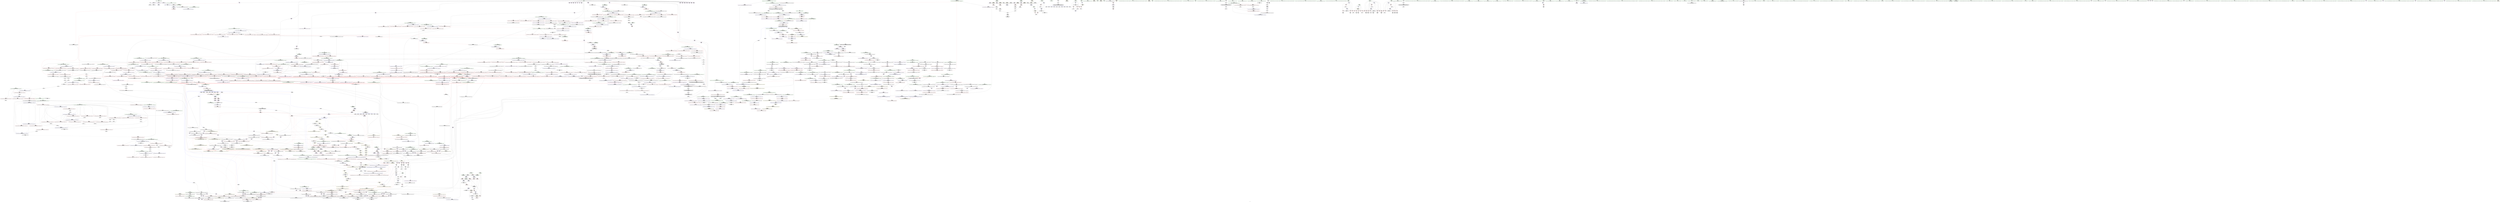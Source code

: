 digraph "SVFG" {
	label="SVFG";

	Node0x56022dd2dd80 [shape=record,color=grey,label="{NodeID: 0\nNullPtr}"];
	Node0x56022dd2dd80 -> Node0x56022e044b10[style=solid];
	Node0x56022dd2dd80 -> Node0x56022e076b70[style=solid];
	Node0x56022e0b0c50 [shape=record,color=grey,label="{NodeID: 1882\n870 = cmp(869, 498, )\n}"];
	Node0x56022e04afc0 [shape=record,color=red,label="{NodeID: 775\n897\<--896\n\<--_M_comp\n_ZN9__gnu_cxx5__ops15_Iter_comp_iterIPFiSt4pairIiiES3_EEclIPS3_S8_EEbT_T0_\n}"];
	Node0x56022e041ae0 [shape=record,color=purple,label="{NodeID: 443\n67\<--59\nfirst\<--x\n_Z3cmpSt4pairIiiES0_\n}"];
	Node0x56022e041ae0 -> Node0x56022e05b040[style=solid];
	Node0x56022e081160 [shape=record,color=blue,label="{NodeID: 1218\n1744\<--1739\n__result.addr\<--__result\n_ZNSt20__copy_move_backwardILb1ELb0ESt26random_access_iterator_tagE13__copy_move_bIPSt4pairIiiES5_EET0_T_S7_S6_\n}"];
	Node0x56022e081160 -> Node0x56022e10f560[style=dashed];
	Node0x56022e035d80 [shape=record,color=green,label="{NodeID: 111\n666\<--667\n__last.addr\<--__last.addr_field_insensitive\n_ZSt27__unguarded_partition_pivotIPSt4pairIiiEN9__gnu_cxx5__ops15_Iter_comp_iterIPFiS1_S1_EEEET_S9_S9_T0_\n}"];
	Node0x56022e035d80 -> Node0x56022e060660[style=solid];
	Node0x56022e035d80 -> Node0x56022e060730[style=solid];
	Node0x56022e035d80 -> Node0x56022e060800[style=solid];
	Node0x56022e035d80 -> Node0x56022e079b90[style=solid];
	Node0x56022e113660 [shape=record,color=black,label="{NodeID: 1993\nMR_16V_2 = PHI(MR_16V_3, MR_16V_1, )\npts\{10 \}\n|{<s0>38|<s1>46}}"];
	Node0x56022e113660:s0 -> Node0x56022e14b340[style=dashed,color=blue];
	Node0x56022e113660:s1 -> Node0x56022e12c9a0[style=dashed,color=red];
	Node0x56022e0509f0 [shape=record,color=red,label="{NodeID: 886\n1418\<--1412\nthis1\<--this.addr\n_ZNSt4pairIiiE4swapERS0_\n}"];
	Node0x56022e0509f0 -> Node0x56022e0574f0[style=solid];
	Node0x56022e0509f0 -> Node0x56022e0575c0[style=solid];
	Node0x56022e1c5010 [shape=record,color=black,label="{NodeID: 2768\n1063 = PHI(968, )\n|{<s0>67}}"];
	Node0x56022e1c5010:s0 -> Node0x56022e1d0320[style=solid,color=red];
	Node0x56022e0574f0 [shape=record,color=purple,label="{NodeID: 554\n1419\<--1418\nfirst\<--this1\n_ZNSt4pairIiiE4swapERS0_\n|{<s0>99}}"];
	Node0x56022e0574f0:s0 -> Node0x56022e1c9800[style=solid,color=red];
	Node0x56022e138300 [shape=record,color=yellow,style=double,label="{NodeID: 2436\nRETMU(4V_2)\npts\{62 \}\nFun[_Z3cmpSt4pairIiiES0_]}"];
	Node0x56022e03a2b0 [shape=record,color=green,label="{NodeID: 222\n1557\<--1558\nagg.tmp\<--agg.tmp_field_insensitive\n_ZSt26__unguarded_insertion_sortIPSt4pairIiiEN9__gnu_cxx5__ops15_Iter_comp_iterIPFiS1_S1_EEEEvT_S9_T0_\n}"];
	Node0x56022e03a2b0 -> Node0x56022e058390[style=solid];
	Node0x56022e03a2b0 -> Node0x56022e058460[style=solid];
	Node0x56022e075ce0 [shape=record,color=red,label="{NodeID: 997\n1983\<--1982\ndummyVal\<--offset_0\n_ZN9__gnu_cxx5__ops14_Iter_comp_valIPFiSt4pairIiiES3_EEclIPS3_S3_EEbT_RT0_\n}"];
	Node0x56022e075ce0 -> Node0x56022e07dbc0[style=solid];
	Node0x56022e1d2580 [shape=record,color=black,label="{NodeID: 2879\n659 = PHI(516, )\n0th arg _ZSt27__unguarded_partition_pivotIPSt4pairIiiEN9__gnu_cxx5__ops15_Iter_comp_iterIPFiS1_S1_EEEET_S9_S9_T0_ }"];
	Node0x56022e1d2580 -> Node0x56022e079ac0[style=solid];
	Node0x56022e05cf20 [shape=record,color=red,label="{NodeID: 665\n260\<--259\n\<--second58\nmain\n}"];
	Node0x56022e05cf20 -> Node0x56022e046430[style=solid];
	Node0x56022e0480a0 [shape=record,color=black,label="{NodeID: 333\n707\<--662\n\<--__comp\n_ZSt27__unguarded_partition_pivotIPSt4pairIiiEN9__gnu_cxx5__ops15_Iter_comp_iterIPFiS1_S1_EEEET_S9_S9_T0_\n}"];
	Node0x56022e0480a0 -> Node0x56022e054360[style=solid];
	Node0x56022e129b00 [shape=record,color=yellow,style=double,label="{NodeID: 2215\n20V_1 = ENCHI(MR_20V_0)\npts\{15 \}\nFun[main]}"];
	Node0x56022e129b00 -> Node0x56022e05add0[style=dashed];
	Node0x56022e07b800 [shape=record,color=blue,label="{NodeID: 1108\n924\<--917\n__comp.addr\<--__comp\n_ZSt10__pop_heapIPSt4pairIiiEN9__gnu_cxx5__ops15_Iter_comp_iterIPFiS1_S1_EEEEvT_S9_S9_RT0_\n}"];
	Node0x56022e07b800 -> Node0x56022e04b710[style=dashed];
	Node0x56022dd28170 [shape=record,color=green,label="{NodeID: 1\n7\<--1\n__dso_handle\<--dummyObj\nGlob }"];
	Node0x56022e0b0dd0 [shape=record,color=grey,label="{NodeID: 1883\n911 = cmp(910, 12, )\n}"];
	Node0x56022e0b0dd0 -> Node0x56022e0494f0[style=solid];
	Node0x56022e04b090 [shape=record,color=red,label="{NodeID: 776\n907\<--906\n\<--\n_ZN9__gnu_cxx5__ops15_Iter_comp_iterIPFiSt4pairIiiES3_EEclIPS3_S8_EEbT_T0_\n}"];
	Node0x56022e041bb0 [shape=record,color=purple,label="{NodeID: 444\n72\<--59\nsecond\<--x\n_Z3cmpSt4pairIiiES0_\n}"];
	Node0x56022e041bb0 -> Node0x56022e05b110[style=solid];
	Node0x56022e081230 [shape=record,color=blue,label="{NodeID: 1219\n1746\<--1756\n__n\<--sub.ptr.div\n_ZNSt20__copy_move_backwardILb1ELb0ESt26random_access_iterator_tagE13__copy_move_bIPSt4pairIiiES5_EET0_T_S7_S6_\n}"];
	Node0x56022e081230 -> Node0x56022e10fa60[style=dashed];
	Node0x56022e035e50 [shape=record,color=green,label="{NodeID: 112\n668\<--669\n__mid\<--__mid_field_insensitive\n_ZSt27__unguarded_partition_pivotIPSt4pairIiiEN9__gnu_cxx5__ops15_Iter_comp_iterIPFiS1_S1_EEEET_S9_S9_T0_\n}"];
	Node0x56022e035e50 -> Node0x56022e0608d0[style=solid];
	Node0x56022e035e50 -> Node0x56022e079c60[style=solid];
	Node0x56022e113b60 [shape=record,color=black,label="{NodeID: 1994\nMR_200V_3 = PHI(MR_200V_4, MR_200V_2, )\npts\{773 \}\n}"];
	Node0x56022e113b60 -> Node0x56022e0615d0[style=dashed];
	Node0x56022e113b60 -> Node0x56022e0616a0[style=dashed];
	Node0x56022e113b60 -> Node0x56022e07a620[style=dashed];
	Node0x56022e050ac0 [shape=record,color=red,label="{NodeID: 887\n1420\<--1414\n\<--__p.addr\n_ZNSt4pairIiiE4swapERS0_\n}"];
	Node0x56022e050ac0 -> Node0x56022e057690[style=solid];
	Node0x56022e1c5180 [shape=record,color=black,label="{NodeID: 2769\n1067 = PHI(1091, )\n}"];
	Node0x56022e0575c0 [shape=record,color=purple,label="{NodeID: 555\n1425\<--1418\nsecond\<--this1\n_ZNSt4pairIiiE4swapERS0_\n|{<s0>100}}"];
	Node0x56022e0575c0:s0 -> Node0x56022e1c9800[style=solid,color=red];
	Node0x56022e1383e0 [shape=record,color=yellow,style=double,label="{NodeID: 2437\nRETMU(6V_1)\npts\{600000 \}\nFun[_Z3cmpSt4pairIiiES0_]}"];
	Node0x56022e03a380 [shape=record,color=green,label="{NodeID: 223\n1559\<--1560\nagg.tmp1\<--agg.tmp1_field_insensitive\n_ZSt26__unguarded_insertion_sortIPSt4pairIiiEN9__gnu_cxx5__ops15_Iter_comp_iterIPFiS1_S1_EEEEvT_S9_T0_\n}"];
	Node0x56022e03a380 -> Node0x56022e03f0e0[style=solid];
	Node0x56022e03a380 -> Node0x56022e058530[style=solid];
	Node0x56022e075db0 [shape=record,color=red,label="{NodeID: 998\n1986\<--1985\ndummyVal\<--offset_1\n_ZN9__gnu_cxx5__ops14_Iter_comp_valIPFiSt4pairIiiES3_EEclIPS3_S3_EEbT_RT0_\n}"];
	Node0x56022e075db0 -> Node0x56022e07dc90[style=solid];
	Node0x56022e1d2690 [shape=record,color=black,label="{NodeID: 2880\n660 = PHI(517, )\n1st arg _ZSt27__unguarded_partition_pivotIPSt4pairIiiEN9__gnu_cxx5__ops15_Iter_comp_iterIPFiS1_S1_EEEET_S9_S9_T0_ }"];
	Node0x56022e1d2690 -> Node0x56022e079b90[style=solid];
	Node0x56022e05cff0 [shape=record,color=red,label="{NodeID: 666\n267\<--266\n\<--second63\nmain\n}"];
	Node0x56022e05cff0 -> Node0x56022e0465d0[style=solid];
	Node0x56022e048170 [shape=record,color=black,label="{NodeID: 334\n694\<--670\n\<--agg.tmp\n_ZSt27__unguarded_partition_pivotIPSt4pairIiiEN9__gnu_cxx5__ops15_Iter_comp_iterIPFiS1_S1_EEEET_S9_S9_T0_\n}"];
	Node0x56022e048170 -> Node0x56022e054020[style=solid];
	Node0x56022e129be0 [shape=record,color=yellow,style=double,label="{NodeID: 2216\n22V_1 = ENCHI(MR_22V_0)\npts\{17 \}\nFun[main]}"];
	Node0x56022e129be0 -> Node0x56022e05aea0[style=dashed];
	Node0x56022e07b8d0 [shape=record,color=blue, style = dotted,label="{NodeID: 1109\n1954\<--1956\noffset_0\<--dummyVal\n_ZSt10__pop_heapIPSt4pairIiiEN9__gnu_cxx5__ops15_Iter_comp_iterIPFiS1_S1_EEEEvT_S9_S9_RT0_\n|{|<s1>58}}"];
	Node0x56022e07b8d0 -> Node0x56022e075730[style=dashed];
	Node0x56022e07b8d0:s1 -> Node0x56022e0fa700[style=dashed,color=red];
	Node0x56022dd4ab80 [shape=record,color=green,label="{NodeID: 2\n12\<--1\n\<--dummyObj\nCan only get source location for instruction, argument, global var or function.}"];
	Node0x56022e0b0f50 [shape=record,color=grey,label="{NodeID: 1884\n1491 = cmp(1489, 1490, )\n}"];
	Node0x56022e04b160 [shape=record,color=red,label="{NodeID: 777\n909\<--908\n\<--\n_ZN9__gnu_cxx5__ops15_Iter_comp_iterIPFiSt4pairIiiES3_EEclIPS3_S8_EEbT_T0_\n}"];
	Node0x56022e041c80 [shape=record,color=purple,label="{NodeID: 445\n76\<--61\nfirst3\<--y\n_Z3cmpSt4pairIiiES0_\n}"];
	Node0x56022e041c80 -> Node0x56022e05b1e0[style=solid];
	Node0x56022e081300 [shape=record,color=blue,label="{NodeID: 1220\n1742\<--1763\n__last.addr\<--incdec.ptr\n_ZNSt20__copy_move_backwardILb1ELb0ESt26random_access_iterator_tagE13__copy_move_bIPSt4pairIiiES5_EET0_T_S7_S6_\n}"];
	Node0x56022e081300 -> Node0x56022e10f060[style=dashed];
	Node0x56022e035f20 [shape=record,color=green,label="{NodeID: 113\n670\<--671\nagg.tmp\<--agg.tmp_field_insensitive\n_ZSt27__unguarded_partition_pivotIPSt4pairIiiEN9__gnu_cxx5__ops15_Iter_comp_iterIPFiS1_S1_EEEET_S9_S9_T0_\n}"];
	Node0x56022e035f20 -> Node0x56022e048170[style=solid];
	Node0x56022e035f20 -> Node0x56022e053ce0[style=solid];
	Node0x56022e114060 [shape=record,color=black,label="{NodeID: 1995\nMR_16V_2 = PHI(MR_16V_1, MR_16V_3, )\npts\{10 \}\n|{<s0>42|<s1>94|<s2>95|<s3>96}}"];
	Node0x56022e114060:s0 -> Node0x56022e14b4a0[style=dashed,color=blue];
	Node0x56022e114060:s1 -> Node0x56022e12a4a0[style=dashed,color=red];
	Node0x56022e114060:s2 -> Node0x56022e12a4a0[style=dashed,color=red];
	Node0x56022e114060:s3 -> Node0x56022e12d440[style=dashed,color=red];
	Node0x56022e050b90 [shape=record,color=red,label="{NodeID: 888\n1426\<--1414\n\<--__p.addr\n_ZNSt4pairIiiE4swapERS0_\n}"];
	Node0x56022e050b90 -> Node0x56022e057760[style=solid];
	Node0x56022e1c5290 [shape=record,color=black,label="{NodeID: 2770\n1072 = PHI(1116, )\n|{<s0>69}}"];
	Node0x56022e1c5290:s0 -> Node0x56022e1ca000[style=solid,color=red];
	Node0x56022e057690 [shape=record,color=purple,label="{NodeID: 556\n1421\<--1420\nfirst2\<--\n_ZNSt4pairIiiE4swapERS0_\n|{<s0>99}}"];
	Node0x56022e057690:s0 -> Node0x56022e1c9a10[style=solid,color=red];
	Node0x56022e1384c0 [shape=record,color=yellow,style=double,label="{NodeID: 2438\nRETMU(8V_1)\npts\{600001 \}\nFun[_Z3cmpSt4pairIiiES0_]}"];
	Node0x56022e03a450 [shape=record,color=green,label="{NodeID: 224\n1594\<--1595\n__first.addr\<--__first.addr_field_insensitive\n_ZSt13move_backwardIPSt4pairIiiES2_ET0_T_S4_S3_\n}"];
	Node0x56022e03a450 -> Node0x56022e052590[style=solid];
	Node0x56022e03a450 -> Node0x56022e07feb0[style=solid];
	Node0x56022e075e80 [shape=record,color=red,label="{NodeID: 999\n1989\<--1988\ndummyVal\<--offset_0\n_ZSt16__insertion_sortIPSt4pairIiiEN9__gnu_cxx5__ops15_Iter_comp_iterIPFiS1_S1_EEEEvT_S9_T0_\n}"];
	Node0x56022e075e80 -> Node0x56022e07f4f0[style=solid];
	Node0x56022e1d27a0 [shape=record,color=black,label="{NodeID: 2881\n661 = PHI(522, )\n2nd arg _ZSt27__unguarded_partition_pivotIPSt4pairIiiEN9__gnu_cxx5__ops15_Iter_comp_iterIPFiS1_S1_EEEET_S9_S9_T0_ }"];
	Node0x56022e1d27a0 -> Node0x56022e0799f0[style=solid];
	Node0x56022e05d0c0 [shape=record,color=red,label="{NodeID: 667\n277\<--274\n\<--call68\nmain\n}"];
	Node0x56022e05d0c0 -> Node0x56022e0778a0[style=solid];
	Node0x56022e048240 [shape=record,color=black,label="{NodeID: 335\n706\<--672\n\<--agg.tmp5\n_ZSt27__unguarded_partition_pivotIPSt4pairIiiEN9__gnu_cxx5__ops15_Iter_comp_iterIPFiS1_S1_EEEET_S9_S9_T0_\n}"];
	Node0x56022e048240 -> Node0x56022e054290[style=solid];
	Node0x56022e07b9a0 [shape=record,color=blue, style = dotted,label="{NodeID: 1110\n1957\<--1959\noffset_1\<--dummyVal\n_ZSt10__pop_heapIPSt4pairIiiEN9__gnu_cxx5__ops15_Iter_comp_iterIPFiS1_S1_EEEEvT_S9_S9_RT0_\n|{|<s1>58}}"];
	Node0x56022e07b9a0 -> Node0x56022e075800[style=dashed];
	Node0x56022e07b9a0:s1 -> Node0x56022e0fa700[style=dashed,color=red];
	Node0x56022dd3f060 [shape=record,color=green,label="{NodeID: 3\n18\<--1\n_ZSt3cin\<--dummyObj\nGlob }"];
	Node0x56022e0b10d0 [shape=record,color=grey,label="{NodeID: 1885\n1500 = cmp(1498, 1499, )\n}"];
	Node0x56022e04b230 [shape=record,color=red,label="{NodeID: 778\n941\<--918\n\<--__first.addr\n_ZSt10__pop_heapIPSt4pairIiiEN9__gnu_cxx5__ops15_Iter_comp_iterIPFiS1_S1_EEEEvT_S9_S9_RT0_\n|{<s0>57}}"];
	Node0x56022e04b230:s0 -> Node0x56022e1d1210[style=solid,color=red];
	Node0x56022e041d50 [shape=record,color=purple,label="{NodeID: 446\n80\<--61\nsecond6\<--y\n_Z3cmpSt4pairIiiES0_\n}"];
	Node0x56022e041d50 -> Node0x56022e05b2b0[style=solid];
	Node0x56022e0813d0 [shape=record,color=blue,label="{NodeID: 1221\n1744\<--1767\n__result.addr\<--incdec.ptr1\n_ZNSt20__copy_move_backwardILb1ELb0ESt26random_access_iterator_tagE13__copy_move_bIPSt4pairIiiES5_EET0_T_S7_S6_\n}"];
	Node0x56022e0813d0 -> Node0x56022e10f560[style=dashed];
	Node0x56022e035ff0 [shape=record,color=green,label="{NodeID: 114\n672\<--673\nagg.tmp5\<--agg.tmp5_field_insensitive\n_ZSt27__unguarded_partition_pivotIPSt4pairIiiEN9__gnu_cxx5__ops15_Iter_comp_iterIPFiS1_S1_EEEET_S9_S9_T0_\n}"];
	Node0x56022e035ff0 -> Node0x56022e048240[style=solid];
	Node0x56022e035ff0 -> Node0x56022e053db0[style=solid];
	Node0x56022e050c60 [shape=record,color=red,label="{NodeID: 889\n1441\<--1433\n\<--__a.addr\n_ZSt4swapIiENSt9enable_ifIXsr6__and_ISt6__not_ISt15__is_tuple_likeIT_EESt21is_move_constructibleIS3_ESt18is_move_assignableIS3_EEE5valueEvE4typeERS3_SC_\n|{<s0>101}}"];
	Node0x56022e050c60:s0 -> Node0x56022e1cdfb0[style=solid,color=red];
	Node0x56022e1c5400 [shape=record,color=black,label="{NodeID: 2771\n1081 = PHI(968, )\n}"];
	Node0x56022e1c5400 -> Node0x56022e04a050[style=solid];
	Node0x56022e057760 [shape=record,color=purple,label="{NodeID: 557\n1427\<--1426\nsecond3\<--\n_ZNSt4pairIiiE4swapERS0_\n|{<s0>100}}"];
	Node0x56022e057760:s0 -> Node0x56022e1c9a10[style=solid,color=red];
	Node0x56022e1385a0 [shape=record,color=yellow,style=double,label="{NodeID: 2439\nRETMU(10V_1)\npts\{620000 \}\nFun[_Z3cmpSt4pairIiiES0_]}"];
	Node0x56022e03a520 [shape=record,color=green,label="{NodeID: 225\n1596\<--1597\n__last.addr\<--__last.addr_field_insensitive\n_ZSt13move_backwardIPSt4pairIiiES2_ET0_T_S4_S3_\n}"];
	Node0x56022e03a520 -> Node0x56022e052660[style=solid];
	Node0x56022e03a520 -> Node0x56022e07ff80[style=solid];
	Node0x56022e075f50 [shape=record,color=red,label="{NodeID: 1000\n1992\<--1991\ndummyVal\<--offset_1\n_ZSt16__insertion_sortIPSt4pairIiiEN9__gnu_cxx5__ops15_Iter_comp_iterIPFiS1_S1_EEEEvT_S9_T0_\n}"];
	Node0x56022e075f50 -> Node0x56022e07f5c0[style=solid];
	Node0x56022e1d28b0 [shape=record,color=black,label="{NodeID: 2882\n1830 = PHI(445, )\n0th arg _ZN9__gnu_cxx5__ops15_Iter_comp_iterIPFiSt4pairIiiES3_EEC2ES5_ }"];
	Node0x56022e1d28b0 -> Node0x56022e081d90[style=solid];
	Node0x56022e05d190 [shape=record,color=red,label="{NodeID: 668\n321\<--310\n\<--__first.addr\n_ZSt4sortIPSt4pairIiiEPFiS1_S1_EEvT_S5_T0_\n|{<s0>13}}"];
	Node0x56022e05d190:s0 -> Node0x56022e1c9440[style=solid,color=red];
	Node0x56022e048310 [shape=record,color=black,label="{NodeID: 336\n681\<--679\nsub.ptr.lhs.cast\<--\n_ZSt27__unguarded_partition_pivotIPSt4pairIiiEN9__gnu_cxx5__ops15_Iter_comp_iterIPFiS1_S1_EEEET_S9_S9_T0_\n}"];
	Node0x56022e048310 -> Node0x56022e0adad0[style=solid];
	Node0x56022e07ba70 [shape=record,color=blue, style = dotted,label="{NodeID: 1111\n1960\<--1962\noffset_0\<--dummyVal\n_ZSt10__pop_heapIPSt4pairIiiEN9__gnu_cxx5__ops15_Iter_comp_iterIPFiS1_S1_EEEEvT_S9_S9_RT0_\n}"];
	Node0x56022dcdec10 [shape=record,color=green,label="{NodeID: 4\n21\<--1\n.str\<--dummyObj\nGlob }"];
	Node0x56022e0b1250 [shape=record,color=grey,label="{NodeID: 1886\n1015 = cmp(1011, 1014, )\n}"];
	Node0x56022e04b300 [shape=record,color=red,label="{NodeID: 779\n947\<--918\n\<--__first.addr\n_ZSt10__pop_heapIPSt4pairIiiEN9__gnu_cxx5__ops15_Iter_comp_iterIPFiS1_S1_EEEEvT_S9_S9_RT0_\n|{<s0>62}}"];
	Node0x56022e04b300:s0 -> Node0x56022e1c8810[style=solid,color=red];
	Node0x56022e041e20 [shape=record,color=purple,label="{NodeID: 447\n114\<--113\nvbase.offset.ptr\<--vtable\nmain\n}"];
	Node0x56022e041e20 -> Node0x56022e045590[style=solid];
	Node0x56022e0814a0 [shape=record,color=blue,label="{NodeID: 1222\n1746\<--1772\n__n\<--dec\n_ZNSt20__copy_move_backwardILb1ELb0ESt26random_access_iterator_tagE13__copy_move_bIPSt4pairIiiES5_EET0_T_S7_S6_\n}"];
	Node0x56022e0814a0 -> Node0x56022e10fa60[style=dashed];
	Node0x56022e03a960 [shape=record,color=green,label="{NodeID: 115\n700\<--701\n_ZSt22__move_median_to_firstIPSt4pairIiiEN9__gnu_cxx5__ops15_Iter_comp_iterIPFiS1_S1_EEEEvT_S9_S9_S9_T0_\<--_ZSt22__move_median_to_firstIPSt4pairIiiEN9__gnu_cxx5__ops15_Iter_comp_iterIPFiS1_S1_EEEEvT_S9_S9_S9_T0__field_insensitive\n}"];
	Node0x56022e050d30 [shape=record,color=red,label="{NodeID: 890\n1450\<--1433\n\<--__a.addr\n_ZSt4swapIiENSt9enable_ifIXsr6__and_ISt6__not_ISt15__is_tuple_likeIT_EESt21is_move_constructibleIS3_ESt18is_move_assignableIS3_EEE5valueEvE4typeERS3_SC_\n}"];
	Node0x56022e050d30 -> Node0x56022e07ef40[style=solid];
	Node0x56022e1c5540 [shape=record,color=black,label="{NodeID: 2772\n1103 = PHI(1204, )\n}"];
	Node0x56022e1c5540 -> Node0x56022e04d380[style=solid];
	Node0x56022e057830 [shape=record,color=purple,label="{NodeID: 558\n1485\<--1471\ncoerce.dive\<--__comp\n_ZSt16__insertion_sortIPSt4pairIiiEN9__gnu_cxx5__ops15_Iter_comp_iterIPFiS1_S1_EEEEvT_S9_T0_\n}"];
	Node0x56022e057830 -> Node0x56022e07f1b0[style=solid];
	Node0x56022e138680 [shape=record,color=yellow,style=double,label="{NodeID: 2440\nRETMU(12V_1)\npts\{620001 \}\nFun[_Z3cmpSt4pairIiiES0_]}"];
	Node0x56022e03a5f0 [shape=record,color=green,label="{NodeID: 226\n1598\<--1599\n__result.addr\<--__result.addr_field_insensitive\n_ZSt13move_backwardIPSt4pairIiiES2_ET0_T_S4_S3_\n}"];
	Node0x56022e03a5f0 -> Node0x56022e052730[style=solid];
	Node0x56022e03a5f0 -> Node0x56022e080050[style=solid];
	Node0x56022e076020 [shape=record,color=red,label="{NodeID: 1001\n1995\<--1994\ndummyVal\<--offset_0\n_ZSt16__insertion_sortIPSt4pairIiiEN9__gnu_cxx5__ops15_Iter_comp_iterIPFiS1_S1_EEEEvT_S9_T0_\n}"];
	Node0x56022e076020 -> Node0x56022e07f690[style=solid];
	Node0x56022e1d29c0 [shape=record,color=black,label="{NodeID: 2883\n1831 = PHI(453, )\n1st arg _ZN9__gnu_cxx5__ops15_Iter_comp_iterIPFiSt4pairIiiES3_EEC2ES5_ }"];
	Node0x56022e1d29c0 -> Node0x56022e081e60[style=solid];
	Node0x56022e05d260 [shape=record,color=red,label="{NodeID: 669\n322\<--312\n\<--__last.addr\n_ZSt4sortIPSt4pairIiiEPFiS1_S1_EEvT_S5_T0_\n|{<s0>13}}"];
	Node0x56022e05d260:s0 -> Node0x56022e1c9580[style=solid,color=red];
	Node0x56022e0483e0 [shape=record,color=black,label="{NodeID: 337\n682\<--680\nsub.ptr.rhs.cast\<--\n_ZSt27__unguarded_partition_pivotIPSt4pairIiiEN9__gnu_cxx5__ops15_Iter_comp_iterIPFiS1_S1_EEEET_S9_S9_T0_\n}"];
	Node0x56022e0483e0 -> Node0x56022e0adad0[style=solid];
	Node0x56022e07bb40 [shape=record,color=blue, style = dotted,label="{NodeID: 1112\n1963\<--1965\noffset_1\<--dummyVal\n_ZSt10__pop_heapIPSt4pairIiiEN9__gnu_cxx5__ops15_Iter_comp_iterIPFiS1_S1_EEEEvT_S9_S9_RT0_\n}"];
	Node0x56022e0267d0 [shape=record,color=green,label="{NodeID: 5\n23\<--1\n.str.1\<--dummyObj\nGlob }"];
	Node0x56022e0b13d0 [shape=record,color=grey,label="{NodeID: 1887\n1047 = cmp(1046, 498, )\n}"];
	Node0x56022e04b3d0 [shape=record,color=red,label="{NodeID: 780\n949\<--918\n\<--__first.addr\n_ZSt10__pop_heapIPSt4pairIiiEN9__gnu_cxx5__ops15_Iter_comp_iterIPFiS1_S1_EEEEvT_S9_S9_RT0_\n}"];
	Node0x56022e04b3d0 -> Node0x56022e049aa0[style=solid];
	Node0x56022e041ef0 [shape=record,color=purple,label="{NodeID: 448\n327\<--316\ncoerce.dive\<--agg.tmp\n_ZSt4sortIPSt4pairIiiEPFiS1_S1_EEvT_S5_T0_\n}"];
	Node0x56022e041ef0 -> Node0x56022e077d80[style=solid];
	Node0x56022e081570 [shape=record,color=blue,label="{NodeID: 1223\n1781\<--1778\nthis.addr\<--this\n_ZN9__gnu_cxx5__ops14_Val_comp_iterIPFiSt4pairIiiES3_EEclIS3_PS3_EEbRT_T0_\n}"];
	Node0x56022e081570 -> Node0x56022e073510[style=dashed];
	Node0x56022e03aa30 [shape=record,color=green,label="{NodeID: 116\n712\<--713\n_ZSt21__unguarded_partitionIPSt4pairIiiEN9__gnu_cxx5__ops15_Iter_comp_iterIPFiS1_S1_EEEET_S9_S9_S9_T0_\<--_ZSt21__unguarded_partitionIPSt4pairIiiEN9__gnu_cxx5__ops15_Iter_comp_iterIPFiS1_S1_EEEET_S9_S9_S9_T0__field_insensitive\n}"];
	Node0x56022e050e00 [shape=record,color=red,label="{NodeID: 891\n1447\<--1435\n\<--__b.addr\n_ZSt4swapIiENSt9enable_ifIXsr6__and_ISt6__not_ISt15__is_tuple_likeIT_EESt21is_move_constructibleIS3_ESt18is_move_assignableIS3_EEE5valueEvE4typeERS3_SC_\n|{<s0>102}}"];
	Node0x56022e050e00:s0 -> Node0x56022e1cdfb0[style=solid,color=red];
	Node0x56022e1c5680 [shape=record,color=black,label="{NodeID: 2773\n1111 = PHI(1204, )\n}"];
	Node0x56022e1c5680 -> Node0x56022e04d450[style=solid];
	Node0x56022e057900 [shape=record,color=purple,label="{NodeID: 559\n1531\<--1481\ncoerce.dive11\<--agg.tmp\n_ZSt16__insertion_sortIPSt4pairIiiEN9__gnu_cxx5__ops15_Iter_comp_iterIPFiS1_S1_EEEEvT_S9_T0_\n}"];
	Node0x56022e057900 -> Node0x56022e07f760[style=solid];
	Node0x56022e03a6c0 [shape=record,color=green,label="{NodeID: 227\n1605\<--1606\n_ZSt12__miter_baseIPSt4pairIiiEET_S3_\<--_ZSt12__miter_baseIPSt4pairIiiEET_S3__field_insensitive\n}"];
	Node0x56022e0760f0 [shape=record,color=red,label="{NodeID: 1002\n1998\<--1997\ndummyVal\<--offset_0\n_ZSt26__unguarded_insertion_sortIPSt4pairIiiEN9__gnu_cxx5__ops15_Iter_comp_iterIPFiS1_S1_EEEEvT_S9_T0_\n}"];
	Node0x56022e0760f0 -> Node0x56022e07fc40[style=solid];
	Node0x56022e1d2ad0 [shape=record,color=black,label="{NodeID: 2884\n1117 = PHI(983, 1662, )\n0th arg _ZSt4moveIRN9__gnu_cxx5__ops15_Iter_comp_iterIPFiSt4pairIiiES4_EEEEONSt16remove_referenceIT_E4typeEOSA_ }"];
	Node0x56022e1d2ad0 -> Node0x56022e07cc50[style=solid];
	Node0x56022e05d330 [shape=record,color=red,label="{NodeID: 670\n323\<--314\n\<--__comp.addr\n_ZSt4sortIPSt4pairIiiEPFiS1_S1_EEvT_S5_T0_\n|{<s0>12}}"];
	Node0x56022e05d330:s0 -> Node0x56022e1cef60[style=solid,color=red];
	Node0x56022e0484b0 [shape=record,color=black,label="{NodeID: 338\n658\<--711\n_ZSt27__unguarded_partition_pivotIPSt4pairIiiEN9__gnu_cxx5__ops15_Iter_comp_iterIPFiS1_S1_EEEET_S9_S9_T0__ret\<--call\n_ZSt27__unguarded_partition_pivotIPSt4pairIiiEN9__gnu_cxx5__ops15_Iter_comp_iterIPFiS1_S1_EEEET_S9_S9_T0_\n|{<s0>26}}"];
	Node0x56022e0484b0:s0 -> Node0x56022e1c3a40[style=solid,color=blue];
	Node0x56022e07bc10 [shape=record,color=blue, style = dotted,label="{NodeID: 1113\n1966\<--1968\noffset_0\<--dummyVal\n_ZSt10__pop_heapIPSt4pairIiiEN9__gnu_cxx5__ops15_Iter_comp_iterIPFiS1_S1_EEEEvT_S9_S9_RT0_\n}"];
	Node0x56022e07bc10 -> Node0x56022e04b8b0[style=dashed];
	Node0x56022dfc3b60 [shape=record,color=green,label="{NodeID: 6\n25\<--1\n.str.2\<--dummyObj\nGlob }"];
	Node0x56022e0b1550 [shape=record,color=grey,label="{NodeID: 1888\n1053 = cmp(1049, 1052, )\n}"];
	Node0x56022e04b4a0 [shape=record,color=red,label="{NodeID: 781\n948\<--920\n\<--__last.addr\n_ZSt10__pop_heapIPSt4pairIiiEN9__gnu_cxx5__ops15_Iter_comp_iterIPFiS1_S1_EEEEvT_S9_S9_RT0_\n}"];
	Node0x56022e04b4a0 -> Node0x56022e0499d0[style=solid];
	Node0x56022e041fc0 [shape=record,color=purple,label="{NodeID: 449\n329\<--316\ncoerce.dive1\<--agg.tmp\n_ZSt4sortIPSt4pairIiiEPFiS1_S1_EEvT_S5_T0_\n}"];
	Node0x56022e041fc0 -> Node0x56022e05d400[style=solid];
	Node0x56022e081640 [shape=record,color=blue,label="{NodeID: 1224\n1783\<--1779\n__val.addr\<--__val\n_ZN9__gnu_cxx5__ops14_Val_comp_iterIPFiSt4pairIiiES3_EEclIS3_PS3_EEbRT_T0_\n}"];
	Node0x56022e081640 -> Node0x56022e0735e0[style=dashed];
	Node0x56022e03ab30 [shape=record,color=green,label="{NodeID: 117\n720\<--721\n__comp\<--__comp_field_insensitive\n_ZSt13__heap_selectIPSt4pairIiiEN9__gnu_cxx5__ops15_Iter_comp_iterIPFiS1_S1_EEEEvT_S9_S9_T0_\n|{|<s1>43|<s2>44|<s3>45}}"];
	Node0x56022e03ab30 -> Node0x56022e054430[style=solid];
	Node0x56022e03ab30:s1 -> Node0x56022e1ca3c0[style=solid,color=red];
	Node0x56022e03ab30:s2 -> Node0x56022e1d3890[style=solid,color=red];
	Node0x56022e03ab30:s3 -> Node0x56022e1cfa70[style=solid,color=red];
	Node0x56022e050ed0 [shape=record,color=red,label="{NodeID: 892\n1454\<--1435\n\<--__b.addr\n_ZSt4swapIiENSt9enable_ifIXsr6__and_ISt6__not_ISt15__is_tuple_likeIT_EESt21is_move_constructibleIS3_ESt18is_move_assignableIS3_EEE5valueEvE4typeERS3_SC_\n}"];
	Node0x56022e050ed0 -> Node0x56022e07f010[style=solid];
	Node0x56022e1c57c0 [shape=record,color=black,label="{NodeID: 2774\n1136 = PHI(1211, )\n}"];
	Node0x56022e1c57c0 -> Node0x56022e04d790[style=solid];
	Node0x56022e0579d0 [shape=record,color=purple,label="{NodeID: 560\n1533\<--1481\ncoerce.dive12\<--agg.tmp\n_ZSt16__insertion_sortIPSt4pairIiiEN9__gnu_cxx5__ops15_Iter_comp_iterIPFiS1_S1_EEEEvT_S9_T0_\n}"];
	Node0x56022e0579d0 -> Node0x56022e051f10[style=solid];
	Node0x56022e03a7c0 [shape=record,color=green,label="{NodeID: 228\n1611\<--1612\n_ZSt23__copy_move_backward_a2ILb1EPSt4pairIiiES2_ET1_T0_S4_S3_\<--_ZSt23__copy_move_backward_a2ILb1EPSt4pairIiiES2_ET1_T0_S4_S3__field_insensitive\n}"];
	Node0x56022e0761c0 [shape=record,color=red,label="{NodeID: 1003\n2001\<--2000\ndummyVal\<--offset_0\n_ZSt25__unguarded_linear_insertIPSt4pairIiiEN9__gnu_cxx5__ops14_Val_comp_iterIPFiS1_S1_EEEEvT_T0_\n}"];
	Node0x56022e0761c0 -> Node0x56022e0802c0[style=solid];
	Node0x56022e1d2c20 [shape=record,color=black,label="{NodeID: 2885\n1546 = PHI(600, )\n0th arg _ZSt26__unguarded_insertion_sortIPSt4pairIiiEN9__gnu_cxx5__ops15_Iter_comp_iterIPFiS1_S1_EEEEvT_S9_T0_ }"];
	Node0x56022e1d2c20 -> Node0x56022e07f9d0[style=solid];
	Node0x56022e05d400 [shape=record,color=red,label="{NodeID: 671\n330\<--329\n\<--coerce.dive1\n_ZSt4sortIPSt4pairIiiEPFiS1_S1_EEvT_S5_T0_\n|{<s0>13}}"];
	Node0x56022e05d400:s0 -> Node0x56022e1c96c0[style=solid,color=red];
	Node0x56022e048580 [shape=record,color=black,label="{NodeID: 339\n782\<--780\nsub.ptr.lhs.cast\<--\n_ZSt11__sort_heapIPSt4pairIiiEN9__gnu_cxx5__ops15_Iter_comp_iterIPFiS1_S1_EEEEvT_S9_RT0_\n}"];
	Node0x56022e048580 -> Node0x56022e0af5d0[style=solid];
	Node0x56022e07bce0 [shape=record,color=blue,label="{NodeID: 1114\n970\<--969\n__t.addr\<--__t\n_ZSt4moveIRSt4pairIiiEEONSt16remove_referenceIT_E4typeEOS4_\n}"];
	Node0x56022e07bce0 -> Node0x56022e04b980[style=dashed];
	Node0x56022dfc3bf0 [shape=record,color=green,label="{NodeID: 7\n28\<--1\n\<--dummyObj\nCan only get source location for instruction, argument, global var or function.}"];
	Node0x56022e0b16d0 [shape=record,color=grey,label="{NodeID: 1889\n1171 = cmp(1169, 1170, )\n}"];
	Node0x56022e04b570 [shape=record,color=red,label="{NodeID: 782\n936\<--922\n\<--__result.addr\n_ZSt10__pop_heapIPSt4pairIiiEN9__gnu_cxx5__ops15_Iter_comp_iterIPFiS1_S1_EEEEvT_S9_S9_RT0_\n|{<s0>55}}"];
	Node0x56022e04b570:s0 -> Node0x56022e1d1210[style=solid,color=red];
	Node0x56022e042090 [shape=record,color=purple,label="{NodeID: 450\n399\<--389\ncoerce.dive\<--__comp\n_ZSt6__sortIPSt4pairIiiEN9__gnu_cxx5__ops15_Iter_comp_iterIPFiS1_S1_EEEEvT_S9_T0_\n}"];
	Node0x56022e042090 -> Node0x56022e078330[style=solid];
	Node0x56022e081710 [shape=record,color=blue,label="{NodeID: 1225\n1785\<--1780\n__it.addr\<--__it\n_ZN9__gnu_cxx5__ops14_Val_comp_iterIPFiSt4pairIiiES3_EEclIS3_PS3_EEbRT_T0_\n}"];
	Node0x56022e081710 -> Node0x56022e0736b0[style=dashed];
	Node0x56022e03ac00 [shape=record,color=green,label="{NodeID: 118\n722\<--723\n__first.addr\<--__first.addr_field_insensitive\n_ZSt13__heap_selectIPSt4pairIiiEN9__gnu_cxx5__ops15_Iter_comp_iterIPFiS1_S1_EEEEvT_S9_S9_T0_\n}"];
	Node0x56022e03ac00 -> Node0x56022e060b40[style=solid];
	Node0x56022e03ac00 -> Node0x56022e060c10[style=solid];
	Node0x56022e03ac00 -> Node0x56022e060ce0[style=solid];
	Node0x56022e03ac00 -> Node0x56022e079fa0[style=solid];
	Node0x56022e115960 [shape=record,color=black,label="{NodeID: 2000\nMR_16V_3 = PHI(MR_16V_4, MR_16V_1, )\npts\{10 \}\n|{|<s1>139}}"];
	Node0x56022e115960 -> Node0x56022e115e60[style=dashed];
	Node0x56022e115960:s1 -> Node0x56022e12d440[style=dashed,color=red];
	Node0x56022e050fa0 [shape=record,color=red,label="{NodeID: 893\n1445\<--1442\n\<--call\n_ZSt4swapIiENSt9enable_ifIXsr6__and_ISt6__not_ISt15__is_tuple_likeIT_EESt21is_move_constructibleIS3_ESt18is_move_assignableIS3_EEE5valueEvE4typeERS3_SC_\n}"];
	Node0x56022e050fa0 -> Node0x56022e07ee70[style=solid];
	Node0x56022e1c5900 [shape=record,color=black,label="{NodeID: 2775\n1177 = PHI(1218, )\n}"];
	Node0x56022e1c5900 -> Node0x56022d908100[style=solid];
	Node0x56022e057aa0 [shape=record,color=purple,label="{NodeID: 561\n1526\<--1483\ncoerce.dive9\<--agg.tmp8\n_ZSt16__insertion_sortIPSt4pairIiiEN9__gnu_cxx5__ops15_Iter_comp_iterIPFiS1_S1_EEEEvT_S9_T0_\n}"];
	Node0x56022e057aa0 -> Node0x56022e051e40[style=solid];
	Node0x56022e042a80 [shape=record,color=green,label="{NodeID: 229\n1617\<--1618\n__comp\<--__comp_field_insensitive\n_ZSt25__unguarded_linear_insertIPSt4pairIiiEN9__gnu_cxx5__ops14_Val_comp_iterIPFiS1_S1_EEEEvT_T0_\n|{|<s1>121}}"];
	Node0x56022e042a80 -> Node0x56022e058870[style=solid];
	Node0x56022e042a80:s1 -> Node0x56022e1ce7e0[style=solid,color=red];
	Node0x56022e076290 [shape=record,color=red,label="{NodeID: 1004\n2004\<--2003\ndummyVal\<--offset_1\n_ZSt25__unguarded_linear_insertIPSt4pairIiiEN9__gnu_cxx5__ops14_Val_comp_iterIPFiS1_S1_EEEEvT_T0_\n}"];
	Node0x56022e076290 -> Node0x56022e080390[style=solid];
	Node0x56022e1d2d30 [shape=record,color=black,label="{NodeID: 2886\n1547 = PHI(601, )\n1st arg _ZSt26__unguarded_insertion_sortIPSt4pairIiiEN9__gnu_cxx5__ops15_Iter_comp_iterIPFiS1_S1_EEEEvT_S9_T0_ }"];
	Node0x56022e1d2d30 -> Node0x56022e07faa0[style=solid];
	Node0x56022e05d4d0 [shape=record,color=red,label="{NodeID: 672\n348\<--338\n\<--__first.addr\n_ZSt7reverseIPSt4pairIiiEEvT_S3_\n|{<s0>15}}"];
	Node0x56022e05d4d0:s0 -> Node0x56022e1ce5c0[style=solid,color=red];
	Node0x56022e048650 [shape=record,color=black,label="{NodeID: 340\n783\<--781\nsub.ptr.rhs.cast\<--\n_ZSt11__sort_heapIPSt4pairIiiEN9__gnu_cxx5__ops15_Iter_comp_iterIPFiS1_S1_EEEEvT_S9_RT0_\n}"];
	Node0x56022e048650 -> Node0x56022e0af5d0[style=solid];
	Node0x56022e07bdb0 [shape=record,color=blue,label="{NodeID: 1115\n999\<--979\n\<--__value.coerce\n_ZSt13__adjust_heapIPSt4pairIiiElS1_N9__gnu_cxx5__ops15_Iter_comp_iterIPFiS1_S1_EEEEvT_T0_SA_T1_T2_\n}"];
	Node0x56022dfc3c80 [shape=record,color=green,label="{NodeID: 8\n71\<--1\n\<--dummyObj\nCan only get source location for instruction, argument, global var or function.}"];
	Node0x56022e0b1850 [shape=record,color=grey,label="{NodeID: 1890\n130 = cmp(128, 129, )\n}"];
	Node0x56022e04b640 [shape=record,color=red,label="{NodeID: 783\n943\<--922\n\<--__result.addr\n_ZSt10__pop_heapIPSt4pairIiiEN9__gnu_cxx5__ops15_Iter_comp_iterIPFiS1_S1_EEEEvT_S9_S9_RT0_\n|{<s0>58}}"];
	Node0x56022e04b640:s0 -> Node0x56022e1cfbf0[style=solid,color=red];
	Node0x56022e042160 [shape=record,color=purple,label="{NodeID: 451\n426\<--395\ncoerce.dive1\<--agg.tmp\n_ZSt6__sortIPSt4pairIiiEN9__gnu_cxx5__ops15_Iter_comp_iterIPFiS1_S1_EEEEvT_S9_T0_\n}"];
	Node0x56022e042160 -> Node0x56022e05e2a0[style=solid];
	Node0x56022e0817e0 [shape=record,color=blue, style = dotted,label="{NodeID: 1226\n2005\<--2007\noffset_0\<--dummyVal\n_ZN9__gnu_cxx5__ops14_Val_comp_iterIPFiSt4pairIiiES3_EEclIS3_PS3_EEbRT_T0_\n}"];
	Node0x56022e03acd0 [shape=record,color=green,label="{NodeID: 119\n724\<--725\n__middle.addr\<--__middle.addr_field_insensitive\n_ZSt13__heap_selectIPSt4pairIiiEN9__gnu_cxx5__ops15_Iter_comp_iterIPFiS1_S1_EEEEvT_S9_S9_T0_\n}"];
	Node0x56022e03acd0 -> Node0x56022e060db0[style=solid];
	Node0x56022e03acd0 -> Node0x56022e060e80[style=solid];
	Node0x56022e03acd0 -> Node0x56022e060f50[style=solid];
	Node0x56022e03acd0 -> Node0x56022e07a070[style=solid];
	Node0x56022e115e60 [shape=record,color=black,label="{NodeID: 2001\nMR_16V_2 = PHI(MR_16V_1, MR_16V_3, )\npts\{10 \}\n|{<s0>15}}"];
	Node0x56022e115e60:s0 -> Node0x56022e14a420[style=dashed,color=blue];
	Node0x56022e051070 [shape=record,color=red,label="{NodeID: 894\n1449\<--1448\n\<--call1\n_ZSt4swapIiENSt9enable_ifIXsr6__and_ISt6__not_ISt15__is_tuple_likeIT_EESt21is_move_constructibleIS3_ESt18is_move_assignableIS3_EEE5valueEvE4typeERS3_SC_\n}"];
	Node0x56022e051070 -> Node0x56022e07ef40[style=solid];
	Node0x56022e1c5a40 [shape=record,color=black,label="{NodeID: 2776\n1186 = PHI(968, )\n|{<s0>78}}"];
	Node0x56022e1c5a40:s0 -> Node0x56022e1d0320[style=solid,color=red];
	Node0x56022e057b70 [shape=record,color=purple,label="{NodeID: 562\n1495\<--1494\nadd.ptr\<--\n_ZSt16__insertion_sortIPSt4pairIiiEN9__gnu_cxx5__ops15_Iter_comp_iterIPFiS1_S1_EEEEvT_S9_T0_\n}"];
	Node0x56022e057b70 -> Node0x56022e07f420[style=solid];
	Node0x56022e042b10 [shape=record,color=green,label="{NodeID: 230\n1619\<--1620\n__last.addr\<--__last.addr_field_insensitive\n_ZSt25__unguarded_linear_insertIPSt4pairIiiEN9__gnu_cxx5__ops14_Val_comp_iterIPFiS1_S1_EEEEvT_T0_\n}"];
	Node0x56022e042b10 -> Node0x56022e052800[style=solid];
	Node0x56022e042b10 -> Node0x56022e0528d0[style=solid];
	Node0x56022e042b10 -> Node0x56022e0529a0[style=solid];
	Node0x56022e042b10 -> Node0x56022e072330[style=solid];
	Node0x56022e042b10 -> Node0x56022e0801f0[style=solid];
	Node0x56022e042b10 -> Node0x56022e080600[style=solid];
	Node0x56022e076360 [shape=record,color=red,label="{NodeID: 1005\n2007\<--2006\ndummyVal\<--offset_0\n_ZN9__gnu_cxx5__ops14_Val_comp_iterIPFiSt4pairIiiES3_EEclIS3_PS3_EEbRT_T0_\n}"];
	Node0x56022e076360 -> Node0x56022e0817e0[style=solid];
	Node0x56022e1d2e40 [shape=record,color=black,label="{NodeID: 2887\n1548 = PHI(606, )\n2nd arg _ZSt26__unguarded_insertion_sortIPSt4pairIiiEN9__gnu_cxx5__ops15_Iter_comp_iterIPFiS1_S1_EEEEvT_S9_T0_ }"];
	Node0x56022e1d2e40 -> Node0x56022e07f900[style=solid];
	Node0x56022e05d5a0 [shape=record,color=red,label="{NodeID: 673\n349\<--340\n\<--__last.addr\n_ZSt7reverseIPSt4pairIiiEEvT_S3_\n|{<s0>15}}"];
	Node0x56022e05d5a0:s0 -> Node0x56022e1ce6d0[style=solid,color=red];
	Node0x56022e048720 [shape=record,color=black,label="{NodeID: 341\n848\<--812\n\<--__value\n_ZSt11__make_heapIPSt4pairIiiEN9__gnu_cxx5__ops15_Iter_comp_iterIPFiS1_S1_EEEEvT_S9_RT0_\n}"];
	Node0x56022e048720 -> Node0x56022e054770[style=solid];
	Node0x56022e048720 -> Node0x56022e054840[style=solid];
	Node0x56022e07be80 [shape=record,color=blue,label="{NodeID: 1116\n1001\<--980\ncoerce.dive\<--__comp.coerce\n_ZSt13__adjust_heapIPSt4pairIiiElS1_N9__gnu_cxx5__ops15_Iter_comp_iterIPFiS1_S1_EEEEvT_T0_SA_T1_T2_\n|{<s0>63|<s1>69}}"];
	Node0x56022e07be80:s0 -> Node0x56022e12ad90[style=dashed,color=red];
	Node0x56022e07be80:s1 -> Node0x56022e124f30[style=dashed,color=red];
	Node0x56022dfc3d10 [shape=record,color=green,label="{NodeID: 9\n110\<--1\n\<--dummyObj\nCan only get source location for instruction, argument, global var or function.}"];
	Node0x56022e0b19d0 [shape=record,color=grey,label="{NodeID: 1891\n1368 = cmp(1366, 1367, )\n}"];
	Node0x56022e04b710 [shape=record,color=red,label="{NodeID: 784\n958\<--924\n\<--__comp.addr\n_ZSt10__pop_heapIPSt4pairIiiEN9__gnu_cxx5__ops15_Iter_comp_iterIPFiS1_S1_EEEEvT_S9_S9_RT0_\n}"];
	Node0x56022e04b710 -> Node0x56022e049c40[style=solid];
	Node0x56022e042230 [shape=record,color=purple,label="{NodeID: 452\n436\<--397\ncoerce.dive3\<--agg.tmp2\n_ZSt6__sortIPSt4pairIiiEN9__gnu_cxx5__ops15_Iter_comp_iterIPFiS1_S1_EEEEvT_S9_T0_\n}"];
	Node0x56022e042230 -> Node0x56022e05e370[style=solid];
	Node0x56022e0818b0 [shape=record,color=blue, style = dotted,label="{NodeID: 1227\n2008\<--2010\noffset_1\<--dummyVal\n_ZN9__gnu_cxx5__ops14_Val_comp_iterIPFiSt4pairIiiES3_EEclIS3_PS3_EEbRT_T0_\n}"];
	Node0x56022e03ada0 [shape=record,color=green,label="{NodeID: 120\n726\<--727\n__last.addr\<--__last.addr_field_insensitive\n_ZSt13__heap_selectIPSt4pairIiiEN9__gnu_cxx5__ops15_Iter_comp_iterIPFiS1_S1_EEEEvT_S9_S9_T0_\n}"];
	Node0x56022e03ada0 -> Node0x56022e061020[style=solid];
	Node0x56022e03ada0 -> Node0x56022e07a140[style=solid];
	Node0x56022e116360 [shape=record,color=black,label="{NodeID: 2002\nMR_191V_3 = PHI(MR_191V_2, MR_191V_4, )\npts\{1850 \}\n}"];
	Node0x56022e051140 [shape=record,color=red,label="{NodeID: 895\n1453\<--1452\n\<--call2\n_ZSt4swapIiENSt9enable_ifIXsr6__and_ISt6__not_ISt15__is_tuple_likeIT_EESt21is_move_constructibleIS3_ESt18is_move_assignableIS3_EEE5valueEvE4typeERS3_SC_\n}"];
	Node0x56022e051140 -> Node0x56022e07f010[style=solid];
	Node0x56022e1c5b80 [shape=record,color=black,label="{NodeID: 2777\n1190 = PHI(1091, )\n}"];
	Node0x56022e057c40 [shape=record,color=purple,label="{NodeID: 563\n1987\<--1508\noffset_0\<--\n}"];
	Node0x56022e057c40 -> Node0x56022e07f4f0[style=solid];
	Node0x56022e042be0 [shape=record,color=green,label="{NodeID: 231\n1621\<--1622\n__val\<--__val_field_insensitive\n_ZSt25__unguarded_linear_insertIPSt4pairIiiEN9__gnu_cxx5__ops14_Val_comp_iterIPFiS1_S1_EEEEvT_T0_\n|{|<s1>121|<s2>124}}"];
	Node0x56022e042be0 -> Node0x56022e03f280[style=solid];
	Node0x56022e042be0:s1 -> Node0x56022e1ce920[style=solid,color=red];
	Node0x56022e042be0:s2 -> Node0x56022e1d1210[style=solid,color=red];
	Node0x56022e123890 [shape=record,color=yellow,style=double,label="{NodeID: 2113\n16V_1 = ENCHI(MR_16V_0)\npts\{10 \}\nFun[_ZSt4sortIPSt4pairIiiEPFiS1_S1_EEvT_S5_T0_]|{<s0>13}}"];
	Node0x56022e123890:s0 -> Node0x56022e11d100[style=dashed,color=red];
	Node0x56022e076430 [shape=record,color=red,label="{NodeID: 1006\n2010\<--2009\ndummyVal\<--offset_1\n_ZN9__gnu_cxx5__ops14_Val_comp_iterIPFiSt4pairIiiES3_EEclIS3_PS3_EEbRT_T0_\n}"];
	Node0x56022e076430 -> Node0x56022e0818b0[style=solid];
	Node0x56022e1d2f50 [shape=record,color=black,label="{NodeID: 2888\n1395 = PHI(1388, )\n0th arg _ZSt4swapIiiENSt9enable_ifIXsr6__and_ISt14__is_swappableIT_ES1_IT0_EEE5valueEvE4typeERSt4pairIS2_S4_ESA_ }"];
	Node0x56022e1d2f50 -> Node0x56022e07e990[style=solid];
	Node0x56022e05d670 [shape=record,color=red,label="{NodeID: 674\n380\<--360\n\<--retval\n_ZSt3maxIeERKT_S2_S2_\n}"];
	Node0x56022e05d670 -> Node0x56022e046840[style=solid];
	Node0x56022e0487f0 [shape=record,color=black,label="{NodeID: 342\n855\<--814\n\<--agg.tmp\n_ZSt11__make_heapIPSt4pairIiiEN9__gnu_cxx5__ops15_Iter_comp_iterIPFiS1_S1_EEEEvT_S9_RT0_\n}"];
	Node0x56022e0487f0 -> Node0x56022e054ab0[style=solid];
	Node0x56022e0487f0 -> Node0x56022e054b80[style=solid];
	Node0x56022e07bf50 [shape=record,color=blue,label="{NodeID: 1117\n985\<--976\n__first.addr\<--__first\n_ZSt13__adjust_heapIPSt4pairIiiElS1_N9__gnu_cxx5__ops15_Iter_comp_iterIPFiS1_S1_EEEEvT_T0_SA_T1_T2_\n}"];
	Node0x56022e07bf50 -> Node0x56022e04ba50[style=dashed];
	Node0x56022e07bf50 -> Node0x56022e04bb20[style=dashed];
	Node0x56022e07bf50 -> Node0x56022e04bbf0[style=dashed];
	Node0x56022e07bf50 -> Node0x56022e04bcc0[style=dashed];
	Node0x56022e07bf50 -> Node0x56022e04bd90[style=dashed];
	Node0x56022e07bf50 -> Node0x56022e04be60[style=dashed];
	Node0x56022e07bf50 -> Node0x56022e04bf30[style=dashed];
	Node0x56022dfc4550 [shape=record,color=green,label="{NodeID: 10\n153\<--1\n\<--dummyObj\nCan only get source location for instruction, argument, global var or function.}"];
	Node0x56022e0b1b50 [shape=record,color=grey,label="{NodeID: 1892\n493 = cmp(492, 494, )\n}"];
	Node0x56022e04b7e0 [shape=record,color=red,label="{NodeID: 785\n963\<--962\n\<--\n_ZSt10__pop_heapIPSt4pairIiiEN9__gnu_cxx5__ops15_Iter_comp_iterIPFiS1_S1_EEEEvT_S9_S9_RT0_\n|{<s0>62}}"];
	Node0x56022e04b7e0:s0 -> Node0x56022e1c8c90[style=solid,color=red];
	Node0x56022e042300 [shape=record,color=purple,label="{NodeID: 453\n1894\<--421\noffset_0\<--\n}"];
	Node0x56022e042300 -> Node0x56022e0785a0[style=solid];
	Node0x56022e081980 [shape=record,color=blue, style = dotted,label="{NodeID: 1228\n2011\<--2013\noffset_0\<--dummyVal\n_ZN9__gnu_cxx5__ops14_Val_comp_iterIPFiSt4pairIiiES3_EEclIS3_PS3_EEbRT_T0_\n}"];
	Node0x56022e03ae70 [shape=record,color=green,label="{NodeID: 121\n728\<--729\n__i\<--__i_field_insensitive\n_ZSt13__heap_selectIPSt4pairIiiEN9__gnu_cxx5__ops15_Iter_comp_iterIPFiS1_S1_EEEEvT_S9_S9_T0_\n}"];
	Node0x56022e03ae70 -> Node0x56022e0610f0[style=solid];
	Node0x56022e03ae70 -> Node0x56022e0611c0[style=solid];
	Node0x56022e03ae70 -> Node0x56022e061290[style=solid];
	Node0x56022e03ae70 -> Node0x56022e061360[style=solid];
	Node0x56022e03ae70 -> Node0x56022e07a210[style=solid];
	Node0x56022e03ae70 -> Node0x56022e07a2e0[style=solid];
	Node0x56022e116860 [shape=record,color=black,label="{NodeID: 2003\nMR_193V_3 = PHI(MR_193V_2, MR_193V_5, )\npts\{1852 \}\n}"];
	Node0x56022e051210 [shape=record,color=red,label="{NodeID: 896\n1462\<--1459\n\<--__t.addr\n_ZSt4moveIRiEONSt16remove_referenceIT_E4typeEOS2_\n}"];
	Node0x56022e051210 -> Node0x56022e03ec00[style=solid];
	Node0x56022e1c5c90 [shape=record,color=black,label="{NodeID: 2778\n1198 = PHI(968, )\n|{<s0>80}}"];
	Node0x56022e1c5c90:s0 -> Node0x56022e1d0320[style=solid,color=red];
	Node0x56022e057d10 [shape=record,color=purple,label="{NodeID: 564\n1990\<--1508\noffset_1\<--\n}"];
	Node0x56022e057d10 -> Node0x56022e07f5c0[style=solid];
	Node0x56022e042cb0 [shape=record,color=green,label="{NodeID: 232\n1623\<--1624\n__next\<--__next_field_insensitive\n_ZSt25__unguarded_linear_insertIPSt4pairIiiEN9__gnu_cxx5__ops14_Val_comp_iterIPFiS1_S1_EEEEvT_T0_\n}"];
	Node0x56022e042cb0 -> Node0x56022e072400[style=solid];
	Node0x56022e042cb0 -> Node0x56022e0724d0[style=solid];
	Node0x56022e042cb0 -> Node0x56022e0725a0[style=solid];
	Node0x56022e042cb0 -> Node0x56022e072670[style=solid];
	Node0x56022e042cb0 -> Node0x56022e072740[style=solid];
	Node0x56022e042cb0 -> Node0x56022e080460[style=solid];
	Node0x56022e042cb0 -> Node0x56022e080530[style=solid];
	Node0x56022e042cb0 -> Node0x56022e0806d0[style=solid];
	Node0x56022e076500 [shape=record,color=red,label="{NodeID: 1007\n2013\<--2012\ndummyVal\<--offset_0\n_ZN9__gnu_cxx5__ops14_Val_comp_iterIPFiSt4pairIiiES3_EEclIS3_PS3_EEbRT_T0_\n}"];
	Node0x56022e076500 -> Node0x56022e081980[style=solid];
	Node0x56022e1d3060 [shape=record,color=black,label="{NodeID: 2889\n1396 = PHI(1389, )\n1st arg _ZSt4swapIiiENSt9enable_ifIXsr6__and_ISt14__is_swappableIT_ES1_IT0_EEE5valueEvE4typeERSt4pairIS2_S4_ESA_ }"];
	Node0x56022e1d3060 -> Node0x56022e07ea60[style=solid];
	Node0x56022e05d740 [shape=record,color=red,label="{NodeID: 675\n368\<--362\n\<--__a.addr\n_ZSt3maxIeERKT_S2_S2_\n}"];
	Node0x56022e05d740 -> Node0x56022e05da80[style=solid];
	Node0x56022e0488c0 [shape=record,color=black,label="{NodeID: 343\n862\<--814\n\<--agg.tmp\n_ZSt11__make_heapIPSt4pairIiiEN9__gnu_cxx5__ops15_Iter_comp_iterIPFiS1_S1_EEEEvT_S9_RT0_\n}"];
	Node0x56022e0488c0 -> Node0x56022e04abb0[style=solid];
	Node0x56022e07c020 [shape=record,color=blue,label="{NodeID: 1118\n987\<--977\n__holeIndex.addr\<--__holeIndex\n_ZSt13__adjust_heapIPSt4pairIiiElS1_N9__gnu_cxx5__ops15_Iter_comp_iterIPFiS1_S1_EEEEvT_T0_SA_T1_T2_\n}"];
	Node0x56022e07c020 -> Node0x56022e04c000[style=dashed];
	Node0x56022e07c020 -> Node0x56022e04c0d0[style=dashed];
	Node0x56022e07c020 -> Node0x56022e04c1a0[style=dashed];
	Node0x56022e07c020 -> Node0x56022e04c270[style=dashed];
	Node0x56022e07c020 -> Node0x56022e07c500[style=dashed];
	Node0x56022e07c020 -> Node0x56022e07c6a0[style=dashed];
	Node0x56022e07c020 -> Node0x56022e103c60[style=dashed];
	Node0x56022dfc45e0 [shape=record,color=green,label="{NodeID: 11\n173\<--1\n\<--dummyObj\nCan only get source location for instruction, argument, global var or function.}"];
	Node0x56022e0b1cd0 [shape=record,color=grey,label="{NodeID: 1893\n497 = cmp(496, 498, )\n}"];
	Node0x56022e04b8b0 [shape=record,color=red,label="{NodeID: 786\n965\<--964\n\<--coerce.dive\n_ZSt10__pop_heapIPSt4pairIiiEN9__gnu_cxx5__ops15_Iter_comp_iterIPFiS1_S1_EEEEvT_S9_S9_RT0_\n|{<s0>62}}"];
	Node0x56022e04b8b0:s0 -> Node0x56022e1c8e10[style=solid,color=red];
	Node0x56022e0423d0 [shape=record,color=purple,label="{NodeID: 454\n1895\<--422\noffset_0\<--\n}"];
	Node0x56022e0423d0 -> Node0x56022e074550[style=solid];
	Node0x56022e081a50 [shape=record,color=blue, style = dotted,label="{NodeID: 1229\n2014\<--2016\noffset_1\<--dummyVal\n_ZN9__gnu_cxx5__ops14_Val_comp_iterIPFiSt4pairIiiES3_EEclIS3_PS3_EEbRT_T0_\n}"];
	Node0x56022e03af40 [shape=record,color=green,label="{NodeID: 122\n738\<--739\n_ZSt11__make_heapIPSt4pairIiiEN9__gnu_cxx5__ops15_Iter_comp_iterIPFiS1_S1_EEEEvT_S9_RT0_\<--_ZSt11__make_heapIPSt4pairIiiEN9__gnu_cxx5__ops15_Iter_comp_iterIPFiS1_S1_EEEEvT_S9_RT0__field_insensitive\n}"];
	Node0x56022e0512e0 [shape=record,color=red,label="{NodeID: 897\n1489\<--1473\n\<--__first.addr\n_ZSt16__insertion_sortIPSt4pairIiiEN9__gnu_cxx5__ops15_Iter_comp_iterIPFiS1_S1_EEEEvT_S9_T0_\n}"];
	Node0x56022e0512e0 -> Node0x56022e0b0f50[style=solid];
	Node0x56022e1c5e00 [shape=record,color=black,label="{NodeID: 2779\n1202 = PHI(1091, )\n}"];
	Node0x56022e057de0 [shape=record,color=purple,label="{NodeID: 565\n1988\<--1509\noffset_0\<--\n}"];
	Node0x56022e057de0 -> Node0x56022e075e80[style=solid];
	Node0x56022e042d80 [shape=record,color=green,label="{NodeID: 233\n1641\<--1642\n_ZN9__gnu_cxx5__ops14_Val_comp_iterIPFiSt4pairIiiES3_EEclIS3_PS3_EEbRT_T0_\<--_ZN9__gnu_cxx5__ops14_Val_comp_iterIPFiSt4pairIiiES3_EEclIS3_PS3_EEbRT_T0__field_insensitive\n}"];
	Node0x56022e0765d0 [shape=record,color=red,label="{NodeID: 1008\n2016\<--2015\ndummyVal\<--offset_1\n_ZN9__gnu_cxx5__ops14_Val_comp_iterIPFiSt4pairIiiES3_EEclIS3_PS3_EEbRT_T0_\n}"];
	Node0x56022e0765d0 -> Node0x56022e081a50[style=solid];
	Node0x56022e1d3170 [shape=record,color=black,label="{NodeID: 2890\n1205 = PHI(1102, 1110, )\n0th arg _ZSt7forwardIiEOT_RNSt16remove_referenceIS0_E4typeE }"];
	Node0x56022e1d3170 -> Node0x56022e07d610[style=solid];
	Node0x56022e05d810 [shape=record,color=red,label="{NodeID: 676\n377\<--362\n\<--__a.addr\n_ZSt3maxIeERKT_S2_S2_\n}"];
	Node0x56022e05d810 -> Node0x56022e078260[style=solid];
	Node0x56022e048990 [shape=record,color=black,label="{NodeID: 344\n859\<--816\n\<--agg.tmp6\n_ZSt11__make_heapIPSt4pairIiiEN9__gnu_cxx5__ops15_Iter_comp_iterIPFiS1_S1_EEEEvT_S9_RT0_\n}"];
	Node0x56022e048990 -> Node0x56022e054df0[style=solid];
	Node0x56022e12a4a0 [shape=record,color=yellow,style=double,label="{NodeID: 2226\n16V_1 = ENCHI(MR_16V_0)\npts\{10 \}\nFun[_ZN9__gnu_cxx5__ops15_Iter_comp_iterIPFiSt4pairIiiES3_EEclIPS3_S8_EEbT_T0_]}"];
	Node0x56022e12a4a0 -> Node0x56022e075250[style=dashed];
	Node0x56022e12a4a0 -> Node0x56022e075320[style=dashed];
	Node0x56022e12a4a0 -> Node0x56022e0753f0[style=dashed];
	Node0x56022e12a4a0 -> Node0x56022e0754c0[style=dashed];
	Node0x56022e07c0f0 [shape=record,color=blue,label="{NodeID: 1119\n989\<--978\n__len.addr\<--__len\n_ZSt13__adjust_heapIPSt4pairIiiElS1_N9__gnu_cxx5__ops15_Iter_comp_iterIPFiS1_S1_EEEEvT_T0_SA_T1_T2_\n}"];
	Node0x56022e07c0f0 -> Node0x56022e04c410[style=dashed];
	Node0x56022e07c0f0 -> Node0x56022e04c4e0[style=dashed];
	Node0x56022e07c0f0 -> Node0x56022e04c5b0[style=dashed];
	Node0x56022dfc46a0 [shape=record,color=green,label="{NodeID: 12\n188\<--1\n\<--dummyObj\nCan only get source location for instruction, argument, global var or function.}"];
	Node0x56022e0b1e50 [shape=record,color=grey,label="{NodeID: 1894\n1760 = cmp(1759, 498, )\n}"];
	Node0x56022e04b980 [shape=record,color=red,label="{NodeID: 787\n973\<--970\n\<--__t.addr\n_ZSt4moveIRSt4pairIiiEEONSt16remove_referenceIT_E4typeEOS4_\n}"];
	Node0x56022e04b980 -> Node0x56022e049d10[style=solid];
	Node0x56022e0424a0 [shape=record,color=purple,label="{NodeID: 455\n1897\<--433\noffset_0\<--\n}"];
	Node0x56022e0424a0 -> Node0x56022e078670[style=solid];
	Node0x56022e081b20 [shape=record,color=blue,label="{NodeID: 1230\n1815\<--1813\nthis.addr\<--this\n_ZN9__gnu_cxx5__ops14_Val_comp_iterIPFiSt4pairIiiES3_EEC2EONS0_15_Iter_comp_iterIS5_EE\n}"];
	Node0x56022e081b20 -> Node0x56022e0739f0[style=dashed];
	Node0x56022e03b040 [shape=record,color=green,label="{NodeID: 123\n750\<--751\n_ZN9__gnu_cxx5__ops15_Iter_comp_iterIPFiSt4pairIiiES3_EEclIPS3_S8_EEbT_T0_\<--_ZN9__gnu_cxx5__ops15_Iter_comp_iterIPFiSt4pairIiiES3_EEclIPS3_S8_EEbT_T0__field_insensitive\n}"];
	Node0x56022e0513b0 [shape=record,color=red,label="{NodeID: 898\n1494\<--1473\n\<--__first.addr\n_ZSt16__insertion_sortIPSt4pairIiiEN9__gnu_cxx5__ops15_Iter_comp_iterIPFiS1_S1_EEEEvT_S9_T0_\n}"];
	Node0x56022e0513b0 -> Node0x56022e057b70[style=solid];
	Node0x56022e1c5f10 [shape=record,color=black,label="{NodeID: 2780\n1250 = PHI()\n}"];
	Node0x56022e1c5f10 -> Node0x56022e0b25d0[style=solid];
	Node0x56022e057eb0 [shape=record,color=purple,label="{NodeID: 566\n1991\<--1509\noffset_1\<--\n}"];
	Node0x56022e057eb0 -> Node0x56022e075f50[style=solid];
	Node0x56022e042e80 [shape=record,color=green,label="{NodeID: 234\n1660\<--1661\nretval\<--retval_field_insensitive\n_ZN9__gnu_cxx5__ops15__val_comp_iterIPFiSt4pairIiiES3_EEENS0_14_Val_comp_iterIT_EENS0_15_Iter_comp_iterIS7_EE\n|{|<s1>127}}"];
	Node0x56022e042e80 -> Node0x56022e058e20[style=solid];
	Node0x56022e042e80:s1 -> Node0x56022e1d4b50[style=solid,color=red];
	Node0x56022e0766a0 [shape=record,color=blue,label="{NodeID: 1009\n11\<--12\nn\<--\nGlob }"];
	Node0x56022e0766a0 -> Node0x56022e129a20[style=dashed];
	Node0x56022e1d32c0 [shape=record,color=black,label="{NodeID: 2891\n1730 = PHI(1686, 1690, 1692, )\n0th arg _ZSt12__niter_baseIPSt4pairIiiEET_S3_ }"];
	Node0x56022e1d32c0 -> Node0x56022e080ef0[style=solid];
	Node0x56022e05d8e0 [shape=record,color=red,label="{NodeID: 677\n370\<--364\n\<--__b.addr\n_ZSt3maxIeERKT_S2_S2_\n}"];
	Node0x56022e05d8e0 -> Node0x56022e05db50[style=solid];
	Node0x56022e048a60 [shape=record,color=black,label="{NodeID: 345\n823\<--821\nsub.ptr.lhs.cast\<--\n_ZSt11__make_heapIPSt4pairIiiEN9__gnu_cxx5__ops15_Iter_comp_iterIPFiS1_S1_EEEEvT_S9_RT0_\n}"];
	Node0x56022e048a60 -> Node0x56022e0af2d0[style=solid];
	Node0x56022e07c1c0 [shape=record,color=blue,label="{NodeID: 1120\n991\<--1006\n__topIndex\<--\n_ZSt13__adjust_heapIPSt4pairIiiElS1_N9__gnu_cxx5__ops15_Iter_comp_iterIPFiS1_S1_EEEEvT_T0_SA_T1_T2_\n}"];
	Node0x56022e07c1c0 -> Node0x56022e04c680[style=dashed];
	Node0x56022dff6bf0 [shape=record,color=green,label="{NodeID: 13\n197\<--1\n\<--dummyObj\nCan only get source location for instruction, argument, global var or function.}"];
	Node0x56022e0b1fd0 [shape=record,color=grey,label="{NodeID: 1895\n1810 = cmp(1809, 12, )\n}"];
	Node0x56022e0b1fd0 -> Node0x56022e03ff80[style=solid];
	Node0x56022e04ba50 [shape=record,color=red,label="{NodeID: 788\n1021\<--985\n\<--__first.addr\n_ZSt13__adjust_heapIPSt4pairIiiElS1_N9__gnu_cxx5__ops15_Iter_comp_iterIPFiS1_S1_EEEEvT_T0_SA_T1_T2_\n}"];
	Node0x56022e04ba50 -> Node0x56022e05a1a0[style=solid];
	Node0x56022e042570 [shape=record,color=purple,label="{NodeID: 456\n1898\<--434\noffset_0\<--\n}"];
	Node0x56022e042570 -> Node0x56022e074620[style=solid];
	Node0x56022e081bf0 [shape=record,color=blue,label="{NodeID: 1231\n1817\<--1814\n__comp.addr\<--__comp\n_ZN9__gnu_cxx5__ops14_Val_comp_iterIPFiSt4pairIiiES3_EEC2EONS0_15_Iter_comp_iterIS5_EE\n}"];
	Node0x56022e081bf0 -> Node0x56022e073ac0[style=dashed];
	Node0x56022e03b140 [shape=record,color=green,label="{NodeID: 124\n757\<--758\n_ZSt10__pop_heapIPSt4pairIiiEN9__gnu_cxx5__ops15_Iter_comp_iterIPFiS1_S1_EEEEvT_S9_S9_RT0_\<--_ZSt10__pop_heapIPSt4pairIiiEN9__gnu_cxx5__ops15_Iter_comp_iterIPFiS1_S1_EEEEvT_S9_S9_RT0__field_insensitive\n}"];
	Node0x56022e051480 [shape=record,color=red,label="{NodeID: 899\n1503\<--1473\n\<--__first.addr\n_ZSt16__insertion_sortIPSt4pairIiiEN9__gnu_cxx5__ops15_Iter_comp_iterIPFiS1_S1_EEEEvT_S9_T0_\n|{<s0>104}}"];
	Node0x56022e051480:s0 -> Node0x56022e1d40b0[style=solid,color=red];
	Node0x56022e1c5fe0 [shape=record,color=black,label="{NodeID: 2781\n1277 = PHI(878, )\n}"];
	Node0x56022e057f80 [shape=record,color=purple,label="{NodeID: 567\n1514\<--1513\nadd.ptr4\<--\n_ZSt16__insertion_sortIPSt4pairIiiEN9__gnu_cxx5__ops15_Iter_comp_iterIPFiS1_S1_EEEEvT_S9_T0_\n|{<s0>107}}"];
	Node0x56022e057f80:s0 -> Node0x56022e1d0aa0[style=solid,color=red];
	Node0x56022e042f50 [shape=record,color=green,label="{NodeID: 235\n1662\<--1663\n__comp\<--__comp_field_insensitive\n_ZN9__gnu_cxx5__ops15__val_comp_iterIPFiSt4pairIiiES3_EEENS0_14_Val_comp_iterIT_EENS0_15_Iter_comp_iterIS7_EE\n|{|<s1>126}}"];
	Node0x56022e042f50 -> Node0x56022e058ef0[style=solid];
	Node0x56022e042f50:s1 -> Node0x56022e1d2ad0[style=solid,color=red];
	Node0x56022e076770 [shape=record,color=blue,label="{NodeID: 1010\n14\<--12\nk\<--\nGlob }"];
	Node0x56022e076770 -> Node0x56022e129b00[style=dashed];
	Node0x56022e1d3450 [shape=record,color=black,label="{NodeID: 2892\n622 = PHI(500, )\n0th arg _ZSt14__partial_sortIPSt4pairIiiEN9__gnu_cxx5__ops15_Iter_comp_iterIPFiS1_S1_EEEEvT_S9_S9_T0_ }"];
	Node0x56022e1d3450 -> Node0x56022e0796b0[style=solid];
	Node0x56022e05d9b0 [shape=record,color=red,label="{NodeID: 678\n374\<--364\n\<--__b.addr\n_ZSt3maxIeERKT_S2_S2_\n}"];
	Node0x56022e05d9b0 -> Node0x56022e078190[style=solid];
	Node0x56022e048b30 [shape=record,color=black,label="{NodeID: 346\n824\<--822\nsub.ptr.rhs.cast\<--\n_ZSt11__make_heapIPSt4pairIiiEN9__gnu_cxx5__ops15_Iter_comp_iterIPFiS1_S1_EEEEvT_S9_RT0_\n}"];
	Node0x56022e048b30 -> Node0x56022e0af2d0[style=solid];
	Node0x56022e07c290 [shape=record,color=blue,label="{NodeID: 1121\n993\<--1008\n__secondChild\<--\n_ZSt13__adjust_heapIPSt4pairIiiElS1_N9__gnu_cxx5__ops15_Iter_comp_iterIPFiS1_S1_EEEEvT_T0_SA_T1_T2_\n}"];
	Node0x56022e07c290 -> Node0x56022e04c750[style=dashed];
	Node0x56022e07c290 -> Node0x56022e04c820[style=dashed];
	Node0x56022e07c290 -> Node0x56022e04cd00[style=dashed];
	Node0x56022e07c290 -> Node0x56022e04cdd0[style=dashed];
	Node0x56022e07c290 -> Node0x56022e07c360[style=dashed];
	Node0x56022e07c290 -> Node0x56022e07c5d0[style=dashed];
	Node0x56022e07c290 -> Node0x56022e104160[style=dashed];
	Node0x56022dff6cf0 [shape=record,color=green,label="{NodeID: 14\n238\<--1\n\<--dummyObj\nCan only get source location for instruction, argument, global var or function.}"];
	Node0x56022e0b2150 [shape=record,color=grey,label="{NodeID: 1896\n225 = cmp(219, 224, )\n}"];
	Node0x56022e04bb20 [shape=record,color=red,label="{NodeID: 789\n1024\<--985\n\<--__first.addr\n_ZSt13__adjust_heapIPSt4pairIiiElS1_N9__gnu_cxx5__ops15_Iter_comp_iterIPFiS1_S1_EEEEvT_T0_SA_T1_T2_\n}"];
	Node0x56022e04bb20 -> Node0x56022e05a270[style=solid];
	Node0x56022e042640 [shape=record,color=purple,label="{NodeID: 457\n457\<--445\ncoerce.dive\<--retval\n_ZN9__gnu_cxx5__ops16__iter_comp_iterIPFiSt4pairIiiES3_EEENS0_15_Iter_comp_iterIT_EES7_\n}"];
	Node0x56022e042640 -> Node0x56022e05e510[style=solid];
	Node0x56022e081cc0 [shape=record,color=blue,label="{NodeID: 1232\n1822\<--1826\n_M_comp\<--\n_ZN9__gnu_cxx5__ops14_Val_comp_iterIPFiSt4pairIiiES3_EEC2EONS0_15_Iter_comp_iterIS5_EE\n|{<s0>127}}"];
	Node0x56022e081cc0:s0 -> Node0x56022e14dde0[style=dashed,color=blue];
	Node0x56022e03b240 [shape=record,color=green,label="{NodeID: 125\n770\<--771\n__first.addr\<--__first.addr_field_insensitive\n_ZSt11__sort_heapIPSt4pairIiiEN9__gnu_cxx5__ops15_Iter_comp_iterIPFiS1_S1_EEEEvT_S9_RT0_\n}"];
	Node0x56022e03b240 -> Node0x56022e061430[style=solid];
	Node0x56022e03b240 -> Node0x56022e061500[style=solid];
	Node0x56022e03b240 -> Node0x56022e07a3b0[style=solid];
	Node0x56022e117c60 [shape=record,color=black,label="{NodeID: 2007\nMR_16V_2 = PHI(MR_16V_4, MR_16V_1, )\npts\{10 \}\n|{<s0>43}}"];
	Node0x56022e117c60:s0 -> Node0x56022e102860[style=dashed,color=blue];
	Node0x56022e051550 [shape=record,color=red,label="{NodeID: 900\n1511\<--1473\n\<--__first.addr\n_ZSt16__insertion_sortIPSt4pairIiiEN9__gnu_cxx5__ops15_Iter_comp_iterIPFiS1_S1_EEEEvT_S9_T0_\n|{<s0>107}}"];
	Node0x56022e051550:s0 -> Node0x56022e1d0880[style=solid,color=red];
	Node0x56022e1c60f0 [shape=record,color=black,label="{NodeID: 2782\n1281 = PHI(878, )\n}"];
	Node0x56022e058050 [shape=record,color=purple,label="{NodeID: 568\n1993\<--1523\noffset_0\<--\n}"];
	Node0x56022e058050 -> Node0x56022e07f690[style=solid];
	Node0x56022e043020 [shape=record,color=green,label="{NodeID: 236\n1668\<--1669\n_ZN9__gnu_cxx5__ops14_Val_comp_iterIPFiSt4pairIiiES3_EEC2EONS0_15_Iter_comp_iterIS5_EE\<--_ZN9__gnu_cxx5__ops14_Val_comp_iterIPFiSt4pairIiiES3_EEC2EONS0_15_Iter_comp_iterIS5_EE_field_insensitive\n}"];
	Node0x56022e076870 [shape=record,color=blue,label="{NodeID: 1011\n16\<--12\nT\<--\nGlob }"];
	Node0x56022e076870 -> Node0x56022e129be0[style=dashed];
	Node0x56022e1d3560 [shape=record,color=black,label="{NodeID: 2893\n623 = PHI(501, )\n1st arg _ZSt14__partial_sortIPSt4pairIiiEN9__gnu_cxx5__ops15_Iter_comp_iterIPFiS1_S1_EEEEvT_S9_S9_T0_ }"];
	Node0x56022e1d3560 -> Node0x56022e079780[style=solid];
	Node0x56022e05da80 [shape=record,color=red,label="{NodeID: 679\n369\<--368\n\<--\n_ZSt3maxIeERKT_S2_S2_\n}"];
	Node0x56022e05da80 -> Node0x56022e0b0950[style=solid];
	Node0x56022e048c00 [shape=record,color=black,label="{NodeID: 347\n832\<--830\nsub.ptr.lhs.cast1\<--\n_ZSt11__make_heapIPSt4pairIiiEN9__gnu_cxx5__ops15_Iter_comp_iterIPFiS1_S1_EEEEvT_S9_RT0_\n}"];
	Node0x56022e048c00 -> Node0x56022e0af150[style=solid];
	Node0x56022e07c360 [shape=record,color=blue,label="{NodeID: 1122\n993\<--1019\n__secondChild\<--mul\n_ZSt13__adjust_heapIPSt4pairIiiElS1_N9__gnu_cxx5__ops15_Iter_comp_iterIPFiS1_S1_EEEEvT_T0_SA_T1_T2_\n}"];
	Node0x56022e07c360 -> Node0x56022e04c750[style=dashed];
	Node0x56022e07c360 -> Node0x56022e04c820[style=dashed];
	Node0x56022e07c360 -> Node0x56022e04c8f0[style=dashed];
	Node0x56022e07c360 -> Node0x56022e04c9c0[style=dashed];
	Node0x56022e07c360 -> Node0x56022e04ca90[style=dashed];
	Node0x56022e07c360 -> Node0x56022e04cb60[style=dashed];
	Node0x56022e07c360 -> Node0x56022e04cc30[style=dashed];
	Node0x56022e07c360 -> Node0x56022e04cd00[style=dashed];
	Node0x56022e07c360 -> Node0x56022e04cdd0[style=dashed];
	Node0x56022e07c360 -> Node0x56022e07c360[style=dashed];
	Node0x56022e07c360 -> Node0x56022e07c430[style=dashed];
	Node0x56022e07c360 -> Node0x56022e07c5d0[style=dashed];
	Node0x56022e07c360 -> Node0x56022e104160[style=dashed];
	Node0x56022dff6df0 [shape=record,color=green,label="{NodeID: 15\n247\<--1\n\<--dummyObj\nCan only get source location for instruction, argument, global var or function.}"];
	Node0x56022e0b22d0 [shape=record,color=grey,label="{NodeID: 1897\n208 = cmp(206, 207, )\n}"];
	Node0x56022e04bbf0 [shape=record,color=red,label="{NodeID: 790\n1034\<--985\n\<--__first.addr\n_ZSt13__adjust_heapIPSt4pairIiiElS1_N9__gnu_cxx5__ops15_Iter_comp_iterIPFiS1_S1_EEEEvT_T0_SA_T1_T2_\n}"];
	Node0x56022e04bbf0 -> Node0x56022e05a340[style=solid];
	Node0x56022e042710 [shape=record,color=purple,label="{NodeID: 458\n481\<--465\ncoerce.dive\<--__comp\n_ZSt16__introsort_loopIPSt4pairIiiElN9__gnu_cxx5__ops15_Iter_comp_iterIPFiS1_S1_EEEEvT_S9_T0_T1_\n}"];
	Node0x56022e042710 -> Node0x56022e078810[style=solid];
	Node0x56022e081d90 [shape=record,color=blue,label="{NodeID: 1233\n1832\<--1830\nthis.addr\<--this\n_ZN9__gnu_cxx5__ops15_Iter_comp_iterIPFiSt4pairIiiES3_EEC2ES5_\n}"];
	Node0x56022e081d90 -> Node0x56022e073c60[style=dashed];
	Node0x56022e03b310 [shape=record,color=green,label="{NodeID: 126\n772\<--773\n__last.addr\<--__last.addr_field_insensitive\n_ZSt11__sort_heapIPSt4pairIiiEN9__gnu_cxx5__ops15_Iter_comp_iterIPFiS1_S1_EEEEvT_S9_RT0_\n}"];
	Node0x56022e03b310 -> Node0x56022e0615d0[style=solid];
	Node0x56022e03b310 -> Node0x56022e0616a0[style=solid];
	Node0x56022e03b310 -> Node0x56022e061770[style=solid];
	Node0x56022e03b310 -> Node0x56022e061840[style=solid];
	Node0x56022e03b310 -> Node0x56022e07a480[style=solid];
	Node0x56022e03b310 -> Node0x56022e07a620[style=solid];
	Node0x56022e118160 [shape=record,color=black,label="{NodeID: 2008\nMR_212V_2 = PHI(MR_212V_3, MR_212V_1, )\npts\{809 \}\n}"];
	Node0x56022e051620 [shape=record,color=red,label="{NodeID: 901\n1519\<--1473\n\<--__first.addr\n_ZSt16__insertion_sortIPSt4pairIiiEN9__gnu_cxx5__ops15_Iter_comp_iterIPFiS1_S1_EEEEvT_S9_T0_\n|{<s0>109}}"];
	Node0x56022e051620:s0 -> Node0x56022e1cfbf0[style=solid,color=red];
	Node0x56022e1c6230 [shape=record,color=black,label="{NodeID: 2783\n1291 = PHI(878, )\n}"];
	Node0x56022e058120 [shape=record,color=purple,label="{NodeID: 569\n1994\<--1524\noffset_0\<--\n}"];
	Node0x56022e058120 -> Node0x56022e076020[style=solid];
	Node0x56022e043120 [shape=record,color=green,label="{NodeID: 237\n1677\<--1678\n__first.addr\<--__first.addr_field_insensitive\n_ZSt23__copy_move_backward_a2ILb1EPSt4pairIiiES2_ET1_T0_S4_S3_\n}"];
	Node0x56022e043120 -> Node0x56022e0728e0[style=solid];
	Node0x56022e043120 -> Node0x56022e080870[style=solid];
	Node0x56022e076970 [shape=record,color=blue,label="{NodeID: 1012\n1891\<--28\nllvm.global_ctors_0\<--\nGlob }"];
	Node0x56022e1d3670 [shape=record,color=black,label="{NodeID: 2894\n624 = PHI(502, )\n2nd arg _ZSt14__partial_sortIPSt4pairIiiEN9__gnu_cxx5__ops15_Iter_comp_iterIPFiS1_S1_EEEEvT_S9_S9_T0_ }"];
	Node0x56022e1d3670 -> Node0x56022e079850[style=solid];
	Node0x56022e05db50 [shape=record,color=red,label="{NodeID: 680\n371\<--370\n\<--\n_ZSt3maxIeERKT_S2_S2_\n}"];
	Node0x56022e05db50 -> Node0x56022e0b0950[style=solid];
	Node0x56022e048cd0 [shape=record,color=black,label="{NodeID: 348\n833\<--831\nsub.ptr.rhs.cast2\<--\n_ZSt11__make_heapIPSt4pairIiiEN9__gnu_cxx5__ops15_Iter_comp_iterIPFiS1_S1_EEEEvT_S9_RT0_\n}"];
	Node0x56022e048cd0 -> Node0x56022e0af150[style=solid];
	Node0x56022e12a850 [shape=record,color=yellow,style=double,label="{NodeID: 2230\n240V_1 = ENCHI(MR_240V_0)\npts\{889 \}\nFun[_ZN9__gnu_cxx5__ops15_Iter_comp_iterIPFiSt4pairIiiES3_EEclIPS3_S8_EEbT_T0_]}"];
	Node0x56022e12a850 -> Node0x56022e04b090[style=dashed];
	Node0x56022e07c430 [shape=record,color=blue,label="{NodeID: 1123\n993\<--1031\n__secondChild\<--dec\n_ZSt13__adjust_heapIPSt4pairIiiElS1_N9__gnu_cxx5__ops15_Iter_comp_iterIPFiS1_S1_EEEEvT_T0_SA_T1_T2_\n}"];
	Node0x56022e07c430 -> Node0x56022e04c750[style=dashed];
	Node0x56022e07c430 -> Node0x56022e04c820[style=dashed];
	Node0x56022e07c430 -> Node0x56022e04cb60[style=dashed];
	Node0x56022e07c430 -> Node0x56022e04cc30[style=dashed];
	Node0x56022e07c430 -> Node0x56022e04cd00[style=dashed];
	Node0x56022e07c430 -> Node0x56022e04cdd0[style=dashed];
	Node0x56022e07c430 -> Node0x56022e07c360[style=dashed];
	Node0x56022e07c430 -> Node0x56022e07c5d0[style=dashed];
	Node0x56022e07c430 -> Node0x56022e104160[style=dashed];
	Node0x56022dff6ef0 [shape=record,color=green,label="{NodeID: 16\n415\<--1\n\<--dummyObj\nCan only get source location for instruction, argument, global var or function.}"];
	Node0x56022e0b2450 [shape=record,color=grey,label="{NodeID: 1898\n213 = cmp(211, 212, )\n}"];
	Node0x56022e04bcc0 [shape=record,color=red,label="{NodeID: 791\n1038\<--985\n\<--__first.addr\n_ZSt13__adjust_heapIPSt4pairIiiElS1_N9__gnu_cxx5__ops15_Iter_comp_iterIPFiS1_S1_EEEEvT_T0_SA_T1_T2_\n}"];
	Node0x56022e04bcc0 -> Node0x56022e05a410[style=solid];
	Node0x56022e0427e0 [shape=record,color=purple,label="{NodeID: 459\n506\<--473\ncoerce.dive2\<--agg.tmp\n_ZSt16__introsort_loopIPSt4pairIiiElN9__gnu_cxx5__ops15_Iter_comp_iterIPFiS1_S1_EEEEvT_S9_T0_T1_\n}"];
	Node0x56022e0427e0 -> Node0x56022e05f070[style=solid];
	Node0x56022e081e60 [shape=record,color=blue,label="{NodeID: 1234\n1834\<--1831\n__comp.addr\<--__comp\n_ZN9__gnu_cxx5__ops15_Iter_comp_iterIPFiSt4pairIiiES3_EEC2ES5_\n}"];
	Node0x56022e081e60 -> Node0x56022e073d30[style=dashed];
	Node0x56022e03b3e0 [shape=record,color=green,label="{NodeID: 127\n774\<--775\n__comp.addr\<--__comp.addr_field_insensitive\n_ZSt11__sort_heapIPSt4pairIiiEN9__gnu_cxx5__ops15_Iter_comp_iterIPFiS1_S1_EEEEvT_S9_RT0_\n}"];
	Node0x56022e03b3e0 -> Node0x56022e061910[style=solid];
	Node0x56022e03b3e0 -> Node0x56022e07a550[style=solid];
	Node0x56022e118660 [shape=record,color=black,label="{NodeID: 2009\nMR_214V_2 = PHI(MR_214V_4, MR_214V_1, )\npts\{811 \}\n}"];
	Node0x56022e0516f0 [shape=record,color=red,label="{NodeID: 902\n1490\<--1475\n\<--__last.addr\n_ZSt16__insertion_sortIPSt4pairIiiEN9__gnu_cxx5__ops15_Iter_comp_iterIPFiS1_S1_EEEEvT_S9_T0_\n}"];
	Node0x56022e0516f0 -> Node0x56022e0b0f50[style=solid];
	Node0x56022e1c6370 [shape=record,color=black,label="{NodeID: 2784\n1305 = PHI(878, )\n}"];
	Node0x56022e0581f0 [shape=record,color=purple,label="{NodeID: 570\n1541\<--1540\nincdec.ptr\<--\n_ZSt16__insertion_sortIPSt4pairIiiEN9__gnu_cxx5__ops15_Iter_comp_iterIPFiS1_S1_EEEEvT_S9_T0_\n}"];
	Node0x56022e0581f0 -> Node0x56022e07f830[style=solid];
	Node0x56022e0431f0 [shape=record,color=green,label="{NodeID: 238\n1679\<--1680\n__last.addr\<--__last.addr_field_insensitive\n_ZSt23__copy_move_backward_a2ILb1EPSt4pairIiiES2_ET1_T0_S4_S3_\n}"];
	Node0x56022e0431f0 -> Node0x56022e0729b0[style=solid];
	Node0x56022e0431f0 -> Node0x56022e080940[style=solid];
	Node0x56022e076a70 [shape=record,color=blue,label="{NodeID: 1013\n1892\<--29\nllvm.global_ctors_1\<--_GLOBAL__sub_I_Tehnar_0_0.cpp\nGlob }"];
	Node0x56022e1d3780 [shape=record,color=black,label="{NodeID: 2895\n625 = PHI(507, )\n3rd arg _ZSt14__partial_sortIPSt4pairIiiEN9__gnu_cxx5__ops15_Iter_comp_iterIPFiS1_S1_EEEEvT_S9_S9_T0_ }"];
	Node0x56022e1d3780 -> Node0x56022e0795e0[style=solid];
	Node0x56022e05dc20 [shape=record,color=red,label="{NodeID: 681\n403\<--391\n\<--__first.addr\n_ZSt6__sortIPSt4pairIiiEN9__gnu_cxx5__ops15_Iter_comp_iterIPFiS1_S1_EEEEvT_S9_T0_\n}"];
	Node0x56022e05dc20 -> Node0x56022e0b07d0[style=solid];
	Node0x56022e048da0 [shape=record,color=black,label="{NodeID: 349\n849\<--845\n\<--call\n_ZSt11__make_heapIPSt4pairIiiEN9__gnu_cxx5__ops15_Iter_comp_iterIPFiS1_S1_EEEEvT_S9_RT0_\n}"];
	Node0x56022e048da0 -> Node0x56022e054910[style=solid];
	Node0x56022e048da0 -> Node0x56022e0549e0[style=solid];
	Node0x56022e12a930 [shape=record,color=yellow,style=double,label="{NodeID: 2231\n242V_1 = ENCHI(MR_242V_0)\npts\{891 \}\nFun[_ZN9__gnu_cxx5__ops15_Iter_comp_iterIPFiSt4pairIiiES3_EEclIPS3_S8_EEbT_T0_]}"];
	Node0x56022e12a930 -> Node0x56022e04b160[style=dashed];
	Node0x56022e07c500 [shape=record,color=blue,label="{NodeID: 1124\n987\<--1042\n__holeIndex.addr\<--\n_ZSt13__adjust_heapIPSt4pairIiiElS1_N9__gnu_cxx5__ops15_Iter_comp_iterIPFiS1_S1_EEEEvT_T0_SA_T1_T2_\n}"];
	Node0x56022e07c500 -> Node0x56022e04c1a0[style=dashed];
	Node0x56022e07c500 -> Node0x56022e04c270[style=dashed];
	Node0x56022e07c500 -> Node0x56022e07c500[style=dashed];
	Node0x56022e07c500 -> Node0x56022e07c6a0[style=dashed];
	Node0x56022e07c500 -> Node0x56022e103c60[style=dashed];
	Node0x56022dff6ff0 [shape=record,color=green,label="{NodeID: 17\n420\<--1\n\<--dummyObj\nCan only get source location for instruction, argument, global var or function.}"];
	Node0x56022e0b25d0 [shape=record,color=grey,label="{NodeID: 1899\n1251 = cmp(1250, 12, )\n}"];
	Node0x56022e0b25d0 -> Node0x56022e03ea60[style=solid];
	Node0x56022e04bd90 [shape=record,color=red,label="{NodeID: 792\n1059\<--985\n\<--__first.addr\n_ZSt13__adjust_heapIPSt4pairIiiElS1_N9__gnu_cxx5__ops15_Iter_comp_iterIPFiS1_S1_EEEEvT_T0_SA_T1_T2_\n}"];
	Node0x56022e04bd90 -> Node0x56022e05a4e0[style=solid];
	Node0x56022e0428b0 [shape=record,color=purple,label="{NodeID: 460\n521\<--477\ncoerce.dive4\<--agg.tmp3\n_ZSt16__introsort_loopIPSt4pairIiiElN9__gnu_cxx5__ops15_Iter_comp_iterIPFiS1_S1_EEEEvT_S9_T0_T1_\n}"];
	Node0x56022e0428b0 -> Node0x56022e05f140[style=solid];
	Node0x56022e081f30 [shape=record,color=blue,label="{NodeID: 1235\n1839\<--1841\n_M_comp\<--\n_ZN9__gnu_cxx5__ops15_Iter_comp_iterIPFiSt4pairIiiES3_EEC2ES5_\n|{<s0>22}}"];
	Node0x56022e081f30:s0 -> Node0x56022e14a840[style=dashed,color=blue];
	Node0x56022e03b4b0 [shape=record,color=green,label="{NodeID: 128\n802\<--803\n__first.addr\<--__first.addr_field_insensitive\n_ZSt11__make_heapIPSt4pairIiiEN9__gnu_cxx5__ops15_Iter_comp_iterIPFiS1_S1_EEEEvT_S9_RT0_\n}"];
	Node0x56022e03b4b0 -> Node0x56022e0619e0[style=solid];
	Node0x56022e03b4b0 -> Node0x56022e061ab0[style=solid];
	Node0x56022e03b4b0 -> Node0x56022e061b80[style=solid];
	Node0x56022e03b4b0 -> Node0x56022e061c50[style=solid];
	Node0x56022e03b4b0 -> Node0x56022e07a6f0[style=solid];
	Node0x56022e118b60 [shape=record,color=black,label="{NodeID: 2010\nMR_219V_2 = PHI(MR_219V_4, MR_219V_1, )\npts\{8130000 \}\n}"];
	Node0x56022e0517c0 [shape=record,color=red,label="{NodeID: 903\n1499\<--1475\n\<--__last.addr\n_ZSt16__insertion_sortIPSt4pairIiiEN9__gnu_cxx5__ops15_Iter_comp_iterIPFiS1_S1_EEEEvT_S9_T0_\n}"];
	Node0x56022e0517c0 -> Node0x56022e0b10d0[style=solid];
	Node0x56022e1c64b0 [shape=record,color=black,label="{NodeID: 2785\n1313 = PHI(878, )\n}"];
	Node0x56022e0582c0 [shape=record,color=purple,label="{NodeID: 571\n1561\<--1549\ncoerce.dive\<--__comp\n_ZSt26__unguarded_insertion_sortIPSt4pairIiiEN9__gnu_cxx5__ops15_Iter_comp_iterIPFiS1_S1_EEEEvT_S9_T0_\n}"];
	Node0x56022e0582c0 -> Node0x56022e07f900[style=solid];
	Node0x56022e0432c0 [shape=record,color=green,label="{NodeID: 239\n1681\<--1682\n__result.addr\<--__result.addr_field_insensitive\n_ZSt23__copy_move_backward_a2ILb1EPSt4pairIiiES2_ET1_T0_S4_S3_\n}"];
	Node0x56022e0432c0 -> Node0x56022e072a80[style=solid];
	Node0x56022e0432c0 -> Node0x56022e080a10[style=solid];
	Node0x56022e076b70 [shape=record,color=blue, style = dotted,label="{NodeID: 1014\n1893\<--3\nllvm.global_ctors_2\<--dummyVal\nGlob }"];
	Node0x56022e1d3890 [shape=record,color=black,label="{NodeID: 2896\n879 = PHI(720, 983, 1259, 1259, 1259, 1259, 1259, 1331, 1331, 1471, )\n0th arg _ZN9__gnu_cxx5__ops15_Iter_comp_iterIPFiSt4pairIiiES3_EEclIPS3_S8_EEbT_T0_ }"];
	Node0x56022e1d3890 -> Node0x56022e07afe0[style=solid];
	Node0x56022e05dcf0 [shape=record,color=red,label="{NodeID: 682\n407\<--391\n\<--__first.addr\n_ZSt6__sortIPSt4pairIiiEN9__gnu_cxx5__ops15_Iter_comp_iterIPFiS1_S1_EEEEvT_S9_T0_\n|{<s0>18}}"];
	Node0x56022e05dcf0:s0 -> Node0x56022d9081d0[style=solid,color=red];
	Node0x56022e048e70 [shape=record,color=black,label="{NodeID: 350\n856\<--854\n\<--call5\n_ZSt11__make_heapIPSt4pairIiiEN9__gnu_cxx5__ops15_Iter_comp_iterIPFiS1_S1_EEEEvT_S9_RT0_\n}"];
	Node0x56022e048e70 -> Node0x56022e054c50[style=solid];
	Node0x56022e048e70 -> Node0x56022e054d20[style=solid];
	Node0x56022e07c5d0 [shape=record,color=blue,label="{NodeID: 1125\n993\<--1057\n__secondChild\<--mul13\n_ZSt13__adjust_heapIPSt4pairIiiElS1_N9__gnu_cxx5__ops15_Iter_comp_iterIPFiS1_S1_EEEEvT_T0_SA_T1_T2_\n}"];
	Node0x56022e07c5d0 -> Node0x56022e04cea0[style=dashed];
	Node0x56022e07c5d0 -> Node0x56022e04cf70[style=dashed];
	Node0x56022e07c5d0 -> Node0x56022e104160[style=dashed];
	Node0x56022dff70f0 [shape=record,color=green,label="{NodeID: 18\n494\<--1\n\<--dummyObj\nCan only get source location for instruction, argument, global var or function.}"];
	Node0x56022e0b2750 [shape=record,color=grey,label="{NodeID: 1900\n204 = cmp(202, 203, )\n}"];
	Node0x56022e04be60 [shape=record,color=red,label="{NodeID: 793\n1064\<--985\n\<--__first.addr\n_ZSt13__adjust_heapIPSt4pairIiiElS1_N9__gnu_cxx5__ops15_Iter_comp_iterIPFiS1_S1_EEEEvT_T0_SA_T1_T2_\n}"];
	Node0x56022e04be60 -> Node0x56022e05a5b0[style=solid];
	Node0x56022e042980 [shape=record,color=purple,label="{NodeID: 461\n533\<--479\ncoerce.dive6\<--agg.tmp5\n_ZSt16__introsort_loopIPSt4pairIiiElN9__gnu_cxx5__ops15_Iter_comp_iterIPFiS1_S1_EEEEvT_S9_T0_T1_\n}"];
	Node0x56022e042980 -> Node0x56022e05f210[style=solid];
	Node0x56022e082000 [shape=record,color=blue,label="{NodeID: 1236\n1849\<--1845\n__first.addr\<--__first\n_ZSt9__reverseIPSt4pairIiiEEvT_S3_St26random_access_iterator_tag\n}"];
	Node0x56022e082000 -> Node0x56022e073e00[style=dashed];
	Node0x56022e082000 -> Node0x56022e073ed0[style=dashed];
	Node0x56022e082000 -> Node0x56022e073fa0[style=dashed];
	Node0x56022e082000 -> Node0x56022e074070[style=dashed];
	Node0x56022e082000 -> Node0x56022e082270[style=dashed];
	Node0x56022e082000 -> Node0x56022e116360[style=dashed];
	Node0x56022e03b580 [shape=record,color=green,label="{NodeID: 129\n804\<--805\n__last.addr\<--__last.addr_field_insensitive\n_ZSt11__make_heapIPSt4pairIiiEN9__gnu_cxx5__ops15_Iter_comp_iterIPFiS1_S1_EEEEvT_S9_RT0_\n}"];
	Node0x56022e03b580 -> Node0x56022e061d20[style=solid];
	Node0x56022e03b580 -> Node0x56022e061df0[style=solid];
	Node0x56022e03b580 -> Node0x56022e07a7c0[style=solid];
	Node0x56022e119060 [shape=record,color=black,label="{NodeID: 2011\nMR_221V_2 = PHI(MR_221V_4, MR_221V_1, )\npts\{8130001 \}\n}"];
	Node0x56022e051890 [shape=record,color=red,label="{NodeID: 904\n1498\<--1477\n\<--__i\n_ZSt16__insertion_sortIPSt4pairIiiEN9__gnu_cxx5__ops15_Iter_comp_iterIPFiS1_S1_EEEEvT_S9_T0_\n}"];
	Node0x56022e051890 -> Node0x56022e0b10d0[style=solid];
	Node0x56022e1c65f0 [shape=record,color=black,label="{NodeID: 2786\n1348 = PHI(878, )\n}"];
	Node0x56022e058390 [shape=record,color=purple,label="{NodeID: 572\n1579\<--1557\ncoerce.dive3\<--agg.tmp\n_ZSt26__unguarded_insertion_sortIPSt4pairIiiEN9__gnu_cxx5__ops15_Iter_comp_iterIPFiS1_S1_EEEEvT_S9_T0_\n}"];
	Node0x56022e058390 -> Node0x56022e07fd10[style=solid];
	Node0x56022e043390 [shape=record,color=green,label="{NodeID: 240\n1688\<--1689\n_ZSt12__niter_baseIPSt4pairIiiEET_S3_\<--_ZSt12__niter_baseIPSt4pairIiiEET_S3__field_insensitive\n}"];
	Node0x56022e1240d0 [shape=record,color=yellow,style=double,label="{NodeID: 2122\n16V_1 = ENCHI(MR_16V_0)\npts\{10 \}\nFun[_ZN9__gnu_cxx5__ops14_Val_comp_iterIPFiSt4pairIiiES3_EEclIS3_PS3_EEbRT_T0_]}"];
	Node0x56022e1240d0 -> Node0x56022e076500[style=dashed];
	Node0x56022e1240d0 -> Node0x56022e0765d0[style=dashed];
	Node0x56022e076c70 [shape=record,color=blue,label="{NodeID: 1015\n63\<--57\n\<--x.coerce\n_Z3cmpSt4pairIiiES0_\n}"];
	Node0x56022e1d3d30 [shape=record,color=black,label="{NodeID: 2897\n880 = PHI(747, 1023, 1275, 1279, 1289, 1303, 1311, 1346, 1358, 1502, )\n1st arg _ZN9__gnu_cxx5__ops15_Iter_comp_iterIPFiSt4pairIiiES3_EEclIPS3_S8_EEbT_T0_ }"];
	Node0x56022e1d3d30 -> Node0x56022e07b0b0[style=solid];
	Node0x56022e05ddc0 [shape=record,color=red,label="{NodeID: 683\n410\<--391\n\<--__first.addr\n_ZSt6__sortIPSt4pairIiiEN9__gnu_cxx5__ops15_Iter_comp_iterIPFiS1_S1_EEEEvT_S9_T0_\n}"];
	Node0x56022e05ddc0 -> Node0x56022e046d20[style=solid];
	Node0x56022e048f40 [shape=record,color=black,label="{NodeID: 351\n860\<--858\n\<--\n_ZSt11__make_heapIPSt4pairIiiEN9__gnu_cxx5__ops15_Iter_comp_iterIPFiS1_S1_EEEEvT_S9_RT0_\n}"];
	Node0x56022e048f40 -> Node0x56022e054ec0[style=solid];
	Node0x56022e07c6a0 [shape=record,color=blue,label="{NodeID: 1126\n987\<--1069\n__holeIndex.addr\<--sub19\n_ZSt13__adjust_heapIPSt4pairIiiElS1_N9__gnu_cxx5__ops15_Iter_comp_iterIPFiS1_S1_EEEEvT_T0_SA_T1_T2_\n}"];
	Node0x56022e07c6a0 -> Node0x56022e103c60[style=dashed];
	Node0x56022dff71f0 [shape=record,color=green,label="{NodeID: 19\n498\<--1\n\<--dummyObj\nCan only get source location for instruction, argument, global var or function.|{<s0>62}}"];
	Node0x56022dff71f0:s0 -> Node0x56022e1c8990[style=solid,color=red];
	Node0x56022e0b28d0 [shape=record,color=grey,label="{NodeID: 1901\n586 = cmp(585, 494, )\n}"];
	Node0x56022e04bf30 [shape=record,color=red,label="{NodeID: 794\n1078\<--985\n\<--__first.addr\n_ZSt13__adjust_heapIPSt4pairIiiElS1_N9__gnu_cxx5__ops15_Iter_comp_iterIPFiS1_S1_EEEEvT_T0_SA_T1_T2_\n|{<s0>72}}"];
	Node0x56022e04bf30:s0 -> Node0x56022e1d6030[style=solid,color=red];
	Node0x56022e052a30 [shape=record,color=purple,label="{NodeID: 462\n1900\<--503\noffset_0\<--\n}"];
	Node0x56022e052a30 -> Node0x56022e078b50[style=solid];
	Node0x56022e0820d0 [shape=record,color=blue,label="{NodeID: 1237\n1851\<--1846\n__last.addr\<--__last\n_ZSt9__reverseIPSt4pairIiiEEvT_S3_St26random_access_iterator_tag\n}"];
	Node0x56022e0820d0 -> Node0x56022e074140[style=dashed];
	Node0x56022e0820d0 -> Node0x56022e074210[style=dashed];
	Node0x56022e0820d0 -> Node0x56022e0821a0[style=dashed];
	Node0x56022e0820d0 -> Node0x56022e116860[style=dashed];
	Node0x56022e03b650 [shape=record,color=green,label="{NodeID: 130\n806\<--807\n__comp.addr\<--__comp.addr_field_insensitive\n_ZSt11__make_heapIPSt4pairIiiEN9__gnu_cxx5__ops15_Iter_comp_iterIPFiS1_S1_EEEEvT_S9_RT0_\n}"];
	Node0x56022e03b650 -> Node0x56022e061ec0[style=solid];
	Node0x56022e03b650 -> Node0x56022e07a890[style=solid];
	Node0x56022e119560 [shape=record,color=black,label="{NodeID: 2012\nMR_223V_2 = PHI(MR_223V_4, MR_223V_1, )\npts\{8150000 \}\n}"];
	Node0x56022e051960 [shape=record,color=red,label="{NodeID: 905\n1502\<--1477\n\<--__i\n_ZSt16__insertion_sortIPSt4pairIiiEN9__gnu_cxx5__ops15_Iter_comp_iterIPFiS1_S1_EEEEvT_S9_T0_\n|{<s0>104}}"];
	Node0x56022e051960:s0 -> Node0x56022e1d3d30[style=solid,color=red];
	Node0x56022e1c6730 [shape=record,color=black,label="{NodeID: 2787\n1360 = PHI(878, )\n}"];
	Node0x56022e058460 [shape=record,color=purple,label="{NodeID: 573\n1581\<--1557\ncoerce.dive4\<--agg.tmp\n_ZSt26__unguarded_insertion_sortIPSt4pairIiiEN9__gnu_cxx5__ops15_Iter_comp_iterIPFiS1_S1_EEEEvT_S9_T0_\n}"];
	Node0x56022e058460 -> Node0x56022e0524c0[style=solid];
	Node0x56022e043490 [shape=record,color=green,label="{NodeID: 241\n1695\<--1696\n_ZSt22__copy_move_backward_aILb1EPSt4pairIiiES2_ET1_T0_S4_S3_\<--_ZSt22__copy_move_backward_aILb1EPSt4pairIiiES2_ET1_T0_S4_S3__field_insensitive\n}"];
	Node0x56022e076d40 [shape=record,color=blue,label="{NodeID: 1016\n65\<--58\n\<--y.coerce\n_Z3cmpSt4pairIiiES0_\n}"];
	Node0x56022e1d40b0 [shape=record,color=black,label="{NodeID: 2898\n881 = PHI(748, 1027, 1276, 1280, 1290, 1304, 1312, 1347, 1359, 1503, )\n2nd arg _ZN9__gnu_cxx5__ops15_Iter_comp_iterIPFiSt4pairIiiES3_EEclIPS3_S8_EEbT_T0_ }"];
	Node0x56022e1d40b0 -> Node0x56022e07b180[style=solid];
	Node0x56022e05de90 [shape=record,color=red,label="{NodeID: 684\n431\<--391\n\<--__first.addr\n_ZSt6__sortIPSt4pairIiiEN9__gnu_cxx5__ops15_Iter_comp_iterIPFiS1_S1_EEEEvT_S9_T0_\n|{<s0>20}}"];
	Node0x56022e05de90:s0 -> Node0x56022e1d0ee0[style=solid,color=red];
	Node0x56022e049010 [shape=record,color=black,label="{NodeID: 352\n899\<--888\n\<--agg.tmp\n_ZN9__gnu_cxx5__ops15_Iter_comp_iterIPFiSt4pairIiiES3_EEclIPS3_S8_EEbT_T0_\n}"];
	Node0x56022e049010 -> Node0x56022e055060[style=solid];
	Node0x56022e049010 -> Node0x56022e055130[style=solid];
	Node0x56022e07c770 [shape=record,color=blue, style = dotted,label="{NodeID: 1127\n1969\<--1971\noffset_0\<--dummyVal\n_ZSt13__adjust_heapIPSt4pairIiiElS1_N9__gnu_cxx5__ops15_Iter_comp_iterIPFiS1_S1_EEEEvT_T0_SA_T1_T2_\n}"];
	Node0x56022dff72f0 [shape=record,color=green,label="{NodeID: 20\n514\<--1\n\<--dummyObj\nCan only get source location for instruction, argument, global var or function.}"];
	Node0x56022e0b2a50 [shape=record,color=grey,label="{NodeID: 1902\n1570 = cmp(1568, 1569, )\n}"];
	Node0x56022e04c000 [shape=record,color=red,label="{NodeID: 795\n1006\<--987\n\<--__holeIndex.addr\n_ZSt13__adjust_heapIPSt4pairIiiElS1_N9__gnu_cxx5__ops15_Iter_comp_iterIPFiS1_S1_EEEEvT_T0_SA_T1_T2_\n}"];
	Node0x56022e04c000 -> Node0x56022e07c1c0[style=solid];
	Node0x56022e052b00 [shape=record,color=purple,label="{NodeID: 463\n1901\<--504\noffset_0\<--\n}"];
	Node0x56022e052b00 -> Node0x56022e0746f0[style=solid];
	Node0x56022e0821a0 [shape=record,color=blue,label="{NodeID: 1238\n1851\<--1861\n__last.addr\<--incdec.ptr\n_ZSt9__reverseIPSt4pairIiiEEvT_S3_St26random_access_iterator_tag\n}"];
	Node0x56022e0821a0 -> Node0x56022e0742e0[style=dashed];
	Node0x56022e0821a0 -> Node0x56022e0743b0[style=dashed];
	Node0x56022e0821a0 -> Node0x56022e074480[style=dashed];
	Node0x56022e0821a0 -> Node0x56022e082340[style=dashed];
	Node0x56022e0821a0 -> Node0x56022e116860[style=dashed];
	Node0x56022e03b720 [shape=record,color=green,label="{NodeID: 131\n808\<--809\n__len\<--__len_field_insensitive\n_ZSt11__make_heapIPSt4pairIiiEN9__gnu_cxx5__ops15_Iter_comp_iterIPFiS1_S1_EEEEvT_S9_RT0_\n}"];
	Node0x56022e03b720 -> Node0x56022e061f90[style=solid];
	Node0x56022e03b720 -> Node0x56022e062060[style=solid];
	Node0x56022e03b720 -> Node0x56022e07a960[style=solid];
	Node0x56022e119a60 [shape=record,color=black,label="{NodeID: 2013\nMR_225V_2 = PHI(MR_225V_4, MR_225V_1, )\npts\{8150001 \}\n}"];
	Node0x56022e051a30 [shape=record,color=red,label="{NodeID: 906\n1506\<--1477\n\<--__i\n_ZSt16__insertion_sortIPSt4pairIiiEN9__gnu_cxx5__ops15_Iter_comp_iterIPFiS1_S1_EEEEvT_S9_T0_\n|{<s0>105}}"];
	Node0x56022e051a30:s0 -> Node0x56022e1d1210[style=solid,color=red];
	Node0x56022e1c6870 [shape=record,color=black,label="{NodeID: 2788\n1504 = PHI(878, )\n}"];
	Node0x56022e058530 [shape=record,color=purple,label="{NodeID: 574\n1576\<--1559\ncoerce.dive2\<--agg.tmp1\n_ZSt26__unguarded_insertion_sortIPSt4pairIiiEN9__gnu_cxx5__ops15_Iter_comp_iterIPFiS1_S1_EEEEvT_S9_T0_\n}"];
	Node0x56022e058530 -> Node0x56022e0523f0[style=solid];
	Node0x56022e043590 [shape=record,color=green,label="{NodeID: 242\n1700\<--1701\n__it.addr\<--__it.addr_field_insensitive\n_ZSt12__miter_baseIPSt4pairIiiEET_S3_\n}"];
	Node0x56022e043590 -> Node0x56022e072b50[style=solid];
	Node0x56022e043590 -> Node0x56022e080ae0[style=solid];
	Node0x56022e076e10 [shape=record,color=blue,label="{NodeID: 1017\n90\<--12\nretval\<--\nmain\n}"];
	Node0x56022e076e10 -> Node0x56022e05b380[style=dashed];
	Node0x56022e1d4430 [shape=record,color=black,label="{NodeID: 2899\n1468 = PHI(588, 611, )\n0th arg _ZSt16__insertion_sortIPSt4pairIiiEN9__gnu_cxx5__ops15_Iter_comp_iterIPFiS1_S1_EEEEvT_S9_T0_ }"];
	Node0x56022e1d4430 -> Node0x56022e07f280[style=solid];
	Node0x56022e05df60 [shape=record,color=red,label="{NodeID: 685\n404\<--393\n\<--__last.addr\n_ZSt6__sortIPSt4pairIiiEN9__gnu_cxx5__ops15_Iter_comp_iterIPFiS1_S1_EEEEvT_S9_T0_\n}"];
	Node0x56022e05df60 -> Node0x56022e0b07d0[style=solid];
	Node0x56022e0490e0 [shape=record,color=black,label="{NodeID: 353\n906\<--888\n\<--agg.tmp\n_ZN9__gnu_cxx5__ops15_Iter_comp_iterIPFiSt4pairIiiES3_EEclIPS3_S8_EEbT_T0_\n}"];
	Node0x56022e0490e0 -> Node0x56022e04b090[style=solid];
	Node0x56022e07c840 [shape=record,color=blue, style = dotted,label="{NodeID: 1128\n1972\<--1974\noffset_1\<--dummyVal\n_ZSt13__adjust_heapIPSt4pairIiiElS1_N9__gnu_cxx5__ops15_Iter_comp_iterIPFiS1_S1_EEEEvT_T0_SA_T1_T2_\n}"];
	Node0x56022dff73f0 [shape=record,color=green,label="{NodeID: 21\n547\<--1\n\<--dummyObj\nCan only get source location for instruction, argument, global var or function.}"];
	Node0x56022e0b2bd0 [shape=record,color=grey,label="{NodeID: 1903\n827 = cmp(826, 420, )\n}"];
	Node0x56022e04c0d0 [shape=record,color=red,label="{NodeID: 796\n1008\<--987\n\<--__holeIndex.addr\n_ZSt13__adjust_heapIPSt4pairIiiElS1_N9__gnu_cxx5__ops15_Iter_comp_iterIPFiS1_S1_EEEEvT_T0_SA_T1_T2_\n}"];
	Node0x56022e04c0d0 -> Node0x56022e07c290[style=solid];
	Node0x56022e052bd0 [shape=record,color=purple,label="{NodeID: 464\n1903\<--518\noffset_0\<--\n}"];
	Node0x56022e052bd0 -> Node0x56022e078cf0[style=solid];
	Node0x56022e082270 [shape=record,color=blue,label="{NodeID: 1239\n1849\<--1872\n__first.addr\<--incdec.ptr2\n_ZSt9__reverseIPSt4pairIiiEEvT_S3_St26random_access_iterator_tag\n}"];
	Node0x56022e082270 -> Node0x56022e073ed0[style=dashed];
	Node0x56022e082270 -> Node0x56022e073fa0[style=dashed];
	Node0x56022e082270 -> Node0x56022e074070[style=dashed];
	Node0x56022e082270 -> Node0x56022e082270[style=dashed];
	Node0x56022e082270 -> Node0x56022e116360[style=dashed];
	Node0x56022e03b7f0 [shape=record,color=green,label="{NodeID: 132\n810\<--811\n__parent\<--__parent_field_insensitive\n_ZSt11__make_heapIPSt4pairIiiEN9__gnu_cxx5__ops15_Iter_comp_iterIPFiS1_S1_EEEEvT_S9_RT0_\n}"];
	Node0x56022e03b7f0 -> Node0x56022e062130[style=solid];
	Node0x56022e03b7f0 -> Node0x56022e062200[style=solid];
	Node0x56022e03b7f0 -> Node0x56022e04aa10[style=solid];
	Node0x56022e03b7f0 -> Node0x56022e04aae0[style=solid];
	Node0x56022e03b7f0 -> Node0x56022e07aa30[style=solid];
	Node0x56022e03b7f0 -> Node0x56022e07af10[style=solid];
	Node0x56022e119f60 [shape=record,color=black,label="{NodeID: 2014\nMR_227V_2 = PHI(MR_227V_4, MR_227V_1, )\npts\{8170000 \}\n}"];
	Node0x56022e051b00 [shape=record,color=red,label="{NodeID: 907\n1512\<--1477\n\<--__i\n_ZSt16__insertion_sortIPSt4pairIiiEN9__gnu_cxx5__ops15_Iter_comp_iterIPFiS1_S1_EEEEvT_S9_T0_\n|{<s0>107}}"];
	Node0x56022e051b00:s0 -> Node0x56022e1d0990[style=solid,color=red];
	Node0x56022e1c69b0 [shape=record,color=black,label="{NodeID: 2789\n1507 = PHI(968, )\n}"];
	Node0x56022e1c69b0 -> Node0x56022e03ef40[style=solid];
	Node0x56022e058600 [shape=record,color=purple,label="{NodeID: 575\n1996\<--1573\noffset_0\<--\n}"];
	Node0x56022e058600 -> Node0x56022e07fc40[style=solid];
	Node0x56022e043660 [shape=record,color=green,label="{NodeID: 243\n1709\<--1710\n__first.addr\<--__first.addr_field_insensitive\n_ZSt22__copy_move_backward_aILb1EPSt4pairIiiES2_ET1_T0_S4_S3_\n}"];
	Node0x56022e043660 -> Node0x56022e072c20[style=solid];
	Node0x56022e043660 -> Node0x56022e080bb0[style=solid];
	Node0x56022e076ee0 [shape=record,color=blue,label="{NodeID: 1018\n92\<--12\nttt\<--\nmain\n}"];
	Node0x56022e076ee0 -> Node0x56022e0fec60[style=dashed];
	Node0x56022e1d4580 [shape=record,color=black,label="{NodeID: 2900\n1469 = PHI(590, 612, )\n1st arg _ZSt16__insertion_sortIPSt4pairIiiEN9__gnu_cxx5__ops15_Iter_comp_iterIPFiS1_S1_EEEEvT_S9_T0_ }"];
	Node0x56022e1d4580 -> Node0x56022e07f350[style=solid];
	Node0x56022e05e030 [shape=record,color=red,label="{NodeID: 686\n408\<--393\n\<--__last.addr\n_ZSt6__sortIPSt4pairIiiEN9__gnu_cxx5__ops15_Iter_comp_iterIPFiS1_S1_EEEEvT_S9_T0_\n|{<s0>18}}"];
	Node0x56022e05e030:s0 -> Node0x56022e1c1cf0[style=solid,color=red];
	Node0x56022e0491b0 [shape=record,color=black,label="{NodeID: 354\n903\<--890\n\<--agg.tmp2\n_ZN9__gnu_cxx5__ops15_Iter_comp_iterIPFiSt4pairIiiES3_EEclIPS3_S8_EEbT_T0_\n}"];
	Node0x56022e0491b0 -> Node0x56022e0553a0[style=solid];
	Node0x56022e0491b0 -> Node0x56022e055470[style=solid];
	Node0x56022e12ad90 [shape=record,color=yellow,style=double,label="{NodeID: 2236\n252V_1 = ENCHI(MR_252V_0)\npts\{7210000 9840000 12600000 13320000 14720000 \}\nFun[_ZN9__gnu_cxx5__ops15_Iter_comp_iterIPFiSt4pairIiiES3_EEclIPS3_S8_EEbT_T0_]}"];
	Node0x56022e12ad90 -> Node0x56022e04afc0[style=dashed];
	Node0x56022e07c910 [shape=record,color=blue,label="{NodeID: 1129\n1094\<--1092\nthis.addr\<--this\n_ZNSt4pairIiiEaSEOS0_\n}"];
	Node0x56022e07c910 -> Node0x56022e04d110[style=dashed];
	Node0x56022dff74f0 [shape=record,color=green,label="{NodeID: 22\n553\<--1\n\<--dummyObj\nCan only get source location for instruction, argument, global var or function.}"];
	Node0x56022e0b2d50 [shape=record,color=grey,label="{NodeID: 1904\n178 = cmp(176, 177, )\n}"];
	Node0x56022e04c1a0 [shape=record,color=red,label="{NodeID: 797\n1039\<--987\n\<--__holeIndex.addr\n_ZSt13__adjust_heapIPSt4pairIiiElS1_N9__gnu_cxx5__ops15_Iter_comp_iterIPFiS1_S1_EEEEvT_T0_SA_T1_T2_\n}"];
	Node0x56022e052ca0 [shape=record,color=purple,label="{NodeID: 465\n1904\<--519\noffset_0\<--\n}"];
	Node0x56022e052ca0 -> Node0x56022e0747c0[style=solid];
	Node0x56022e082340 [shape=record,color=blue,label="{NodeID: 1240\n1851\<--1875\n__last.addr\<--incdec.ptr3\n_ZSt9__reverseIPSt4pairIiiEEvT_S3_St26random_access_iterator_tag\n}"];
	Node0x56022e082340 -> Node0x56022e0742e0[style=dashed];
	Node0x56022e082340 -> Node0x56022e0743b0[style=dashed];
	Node0x56022e082340 -> Node0x56022e074480[style=dashed];
	Node0x56022e082340 -> Node0x56022e082340[style=dashed];
	Node0x56022e082340 -> Node0x56022e116860[style=dashed];
	Node0x56022e03b8c0 [shape=record,color=green,label="{NodeID: 133\n812\<--813\n__value\<--__value_field_insensitive\n_ZSt11__make_heapIPSt4pairIiiEN9__gnu_cxx5__ops15_Iter_comp_iterIPFiS1_S1_EEEEvT_S9_RT0_\n|{|<s1>49}}"];
	Node0x56022e03b8c0 -> Node0x56022e048720[style=solid];
	Node0x56022e03b8c0:s1 -> Node0x56022e1d1210[style=solid,color=red];
	Node0x56022e11a460 [shape=record,color=black,label="{NodeID: 2015\nMR_16V_2 = PHI(MR_16V_3, MR_16V_1, )\npts\{10 \}\n|{<s0>76|<s1>78|<s2>78|<s3>80|<s4>80}}"];
	Node0x56022e11a460:s0 -> Node0x56022e11d670[style=dashed,color=red];
	Node0x56022e11a460:s1 -> Node0x56022e04d380[style=dashed,color=red];
	Node0x56022e11a460:s2 -> Node0x56022e07cab0[style=dashed,color=red];
	Node0x56022e11a460:s3 -> Node0x56022e04d380[style=dashed,color=red];
	Node0x56022e11a460:s4 -> Node0x56022e07cab0[style=dashed,color=red];
	Node0x56022e051bd0 [shape=record,color=red,label="{NodeID: 908\n1513\<--1477\n\<--__i\n_ZSt16__insertion_sortIPSt4pairIiiEN9__gnu_cxx5__ops15_Iter_comp_iterIPFiS1_S1_EEEEvT_S9_T0_\n}"];
	Node0x56022e051bd0 -> Node0x56022e057f80[style=solid];
	Node0x56022e1c6b80 [shape=record,color=black,label="{NodeID: 2790\n1515 = PHI(1590, )\n}"];
	Node0x56022e0586d0 [shape=record,color=purple,label="{NodeID: 576\n1997\<--1574\noffset_0\<--\n}"];
	Node0x56022e0586d0 -> Node0x56022e0760f0[style=solid];
	Node0x56022e043730 [shape=record,color=green,label="{NodeID: 244\n1711\<--1712\n__last.addr\<--__last.addr_field_insensitive\n_ZSt22__copy_move_backward_aILb1EPSt4pairIiiES2_ET1_T0_S4_S3_\n}"];
	Node0x56022e043730 -> Node0x56022e072cf0[style=solid];
	Node0x56022e043730 -> Node0x56022e080c80[style=solid];
	Node0x56022e124480 [shape=record,color=yellow,style=double,label="{NodeID: 2126\n486V_1 = ENCHI(MR_486V_0)\npts\{1788 \}\nFun[_ZN9__gnu_cxx5__ops14_Val_comp_iterIPFiSt4pairIiiES3_EEclIS3_PS3_EEbRT_T0_]}"];
	Node0x56022e124480 -> Node0x56022e073850[style=dashed];
	Node0x56022e076fb0 [shape=record,color=blue,label="{NodeID: 1019\n94\<--12\ni\<--\nmain\n}"];
	Node0x56022e076fb0 -> Node0x56022e05b6c0[style=dashed];
	Node0x56022e076fb0 -> Node0x56022e05b790[style=dashed];
	Node0x56022e076fb0 -> Node0x56022e05b860[style=dashed];
	Node0x56022e076fb0 -> Node0x56022e05b930[style=dashed];
	Node0x56022e076fb0 -> Node0x56022e077080[style=dashed];
	Node0x56022e076fb0 -> Node0x56022e0ff160[style=dashed];
	Node0x56022e1d46d0 [shape=record,color=black,label="{NodeID: 2901\n1470 = PHI(595, 617, )\n2nd arg _ZSt16__insertion_sortIPSt4pairIiiEN9__gnu_cxx5__ops15_Iter_comp_iterIPFiS1_S1_EEEEvT_S9_T0_ }"];
	Node0x56022e1d46d0 -> Node0x56022e07f1b0[style=solid];
	Node0x56022e05e100 [shape=record,color=red,label="{NodeID: 687\n409\<--393\n\<--__last.addr\n_ZSt6__sortIPSt4pairIiiEN9__gnu_cxx5__ops15_Iter_comp_iterIPFiS1_S1_EEEEvT_S9_T0_\n}"];
	Node0x56022e05e100 -> Node0x56022e046c50[style=solid];
	Node0x56022e049280 [shape=record,color=black,label="{NodeID: 355\n908\<--890\n\<--agg.tmp2\n_ZN9__gnu_cxx5__ops15_Iter_comp_iterIPFiSt4pairIiiES3_EEclIPS3_S8_EEbT_T0_\n}"];
	Node0x56022e049280 -> Node0x56022e04b160[style=solid];
	Node0x56022e07c9e0 [shape=record,color=blue,label="{NodeID: 1130\n1096\<--1093\n__p.addr\<--__p\n_ZNSt4pairIiiEaSEOS0_\n}"];
	Node0x56022e07c9e0 -> Node0x56022e04d1e0[style=dashed];
	Node0x56022e07c9e0 -> Node0x56022e04d2b0[style=dashed];
	Node0x56022dff75f0 [shape=record,color=green,label="{NodeID: 23\n1721\<--1\n\<--dummyObj\nCan only get source location for instruction, argument, global var or function.}"];
	Node0x56022e0b2ed0 [shape=record,color=grey,label="{NodeID: 1905\n786 = cmp(785, 71, )\n}"];
	Node0x56022e04c270 [shape=record,color=red,label="{NodeID: 798\n1065\<--987\n\<--__holeIndex.addr\n_ZSt13__adjust_heapIPSt4pairIiiElS1_N9__gnu_cxx5__ops15_Iter_comp_iterIPFiS1_S1_EEEEvT_T0_SA_T1_T2_\n}"];
	Node0x56022e149a80 [shape=record,color=yellow,style=double,label="{NodeID: 2680\n16V_2 = CSCHI(MR_16V_1)\npts\{10 \}\nCS[]|{<s0>42}}"];
	Node0x56022e149a80:s0 -> Node0x56022e114060[style=dashed,color=red];
	Node0x56022e052d70 [shape=record,color=purple,label="{NodeID: 466\n1906\<--530\noffset_0\<--\n}"];
	Node0x56022e052d70 -> Node0x56022e078e90[style=solid];
	Node0x56022e082410 [shape=record,color=blue,label="{NodeID: 1241\n1883\<--1880\n.addr\<--\n_ZSt19__iterator_categoryIPSt4pairIiiEENSt15iterator_traitsIT_E17iterator_categoryERKS4_\n}"];
	Node0x56022e03b990 [shape=record,color=green,label="{NodeID: 134\n814\<--815\nagg.tmp\<--agg.tmp_field_insensitive\n_ZSt11__make_heapIPSt4pairIiiEN9__gnu_cxx5__ops15_Iter_comp_iterIPFiS1_S1_EEEEvT_S9_RT0_\n}"];
	Node0x56022e03b990 -> Node0x56022e0487f0[style=solid];
	Node0x56022e03b990 -> Node0x56022e0488c0[style=solid];
	Node0x56022e11a960 [shape=record,color=black,label="{NodeID: 2016\nMR_305V_3 = PHI(MR_305V_4, MR_305V_2, )\npts\{1151 \}\n}"];
	Node0x56022e11a960 -> Node0x56022e04dc70[style=dashed];
	Node0x56022e11a960 -> Node0x56022e04dd40[style=dashed];
	Node0x56022e11a960 -> Node0x56022e04dee0[style=dashed];
	Node0x56022e11a960 -> Node0x56022e07d470[style=dashed];
	Node0x56022e051ca0 [shape=record,color=red,label="{NodeID: 909\n1522\<--1477\n\<--__i\n_ZSt16__insertion_sortIPSt4pairIiiEN9__gnu_cxx5__ops15_Iter_comp_iterIPFiS1_S1_EEEEvT_S9_T0_\n|{<s0>112}}"];
	Node0x56022e051ca0:s0 -> Node0x56022e1ca500[style=solid,color=red];
	Node0x56022e1c6c90 [shape=record,color=black,label="{NodeID: 2791\n1518 = PHI(968, )\n|{<s0>109}}"];
	Node0x56022e1c6c90:s0 -> Node0x56022e1d0320[style=solid,color=red];
	Node0x56022e0587a0 [shape=record,color=purple,label="{NodeID: 577\n1586\<--1585\nincdec.ptr\<--\n_ZSt26__unguarded_insertion_sortIPSt4pairIiiEN9__gnu_cxx5__ops15_Iter_comp_iterIPFiS1_S1_EEEEvT_S9_T0_\n}"];
	Node0x56022e0587a0 -> Node0x56022e07fde0[style=solid];
	Node0x56022e043800 [shape=record,color=green,label="{NodeID: 245\n1713\<--1714\n__result.addr\<--__result.addr_field_insensitive\n_ZSt22__copy_move_backward_aILb1EPSt4pairIiiES2_ET1_T0_S4_S3_\n}"];
	Node0x56022e043800 -> Node0x56022e072dc0[style=solid];
	Node0x56022e043800 -> Node0x56022e080d50[style=solid];
	Node0x56022e124560 [shape=record,color=yellow,style=double,label="{NodeID: 2127\n488V_1 = ENCHI(MR_488V_0)\npts\{1790 \}\nFun[_ZN9__gnu_cxx5__ops14_Val_comp_iterIPFiSt4pairIiiES3_EEclIS3_PS3_EEbRT_T0_]}"];
	Node0x56022e124560 -> Node0x56022e073920[style=dashed];
	Node0x56022e077080 [shape=record,color=blue,label="{NodeID: 1020\n94\<--152\ni\<--inc\nmain\n}"];
	Node0x56022e077080 -> Node0x56022e05b6c0[style=dashed];
	Node0x56022e077080 -> Node0x56022e05b790[style=dashed];
	Node0x56022e077080 -> Node0x56022e05b860[style=dashed];
	Node0x56022e077080 -> Node0x56022e05b930[style=dashed];
	Node0x56022e077080 -> Node0x56022e077080[style=dashed];
	Node0x56022e077080 -> Node0x56022e0ff160[style=dashed];
	Node0x56022e1d4820 [shape=record,color=black,label="{NodeID: 2902\n1706 = PHI(1687, )\n0th arg _ZSt22__copy_move_backward_aILb1EPSt4pairIiiES2_ET1_T0_S4_S3_ }"];
	Node0x56022e1d4820 -> Node0x56022e080bb0[style=solid];
	Node0x56022e05e1d0 [shape=record,color=red,label="{NodeID: 688\n432\<--393\n\<--__last.addr\n_ZSt6__sortIPSt4pairIiiEN9__gnu_cxx5__ops15_Iter_comp_iterIPFiS1_S1_EEEEvT_S9_T0_\n|{<s0>20}}"];
	Node0x56022e05e1d0:s0 -> Node0x56022e1d0ff0[style=solid,color=red];
	Node0x56022e049350 [shape=record,color=black,label="{NodeID: 356\n900\<--898\n\<--\n_ZN9__gnu_cxx5__ops15_Iter_comp_iterIPFiSt4pairIiiES3_EEclIPS3_S8_EEbT_T0_\n}"];
	Node0x56022e049350 -> Node0x56022e055200[style=solid];
	Node0x56022e049350 -> Node0x56022e0552d0[style=solid];
	Node0x56022e07cab0 [shape=record,color=blue,label="{NodeID: 1131\n1107\<--1106\nfirst2\<--\n_ZNSt4pairIiiEaSEOS0_\n}"];
	Node0x56022e07cab0 -> Node0x56022e04d450[style=dashed];
	Node0x56022e07cab0 -> Node0x56022e07cb80[style=dashed];
	Node0x56022dff76f0 [shape=record,color=green,label="{NodeID: 24\n4\<--6\n_ZStL8__ioinit\<--_ZStL8__ioinit_field_insensitive\nGlob }"];
	Node0x56022dff76f0 -> Node0x56022e040050[style=solid];
	Node0x56022e0b3050 [shape=record,color=grey,label="{NodeID: 1906\n84 = cmp(75, 83, )\n}"];
	Node0x56022e0b3050 -> Node0x56022e0453f0[style=solid];
	Node0x56022e04c340 [shape=record,color=red,label="{NodeID: 799\n1079\<--987\n\<--__holeIndex.addr\n_ZSt13__adjust_heapIPSt4pairIiiElS1_N9__gnu_cxx5__ops15_Iter_comp_iterIPFiS1_S1_EEEEvT_T0_SA_T1_T2_\n|{<s0>72}}"];
	Node0x56022e04c340:s0 -> Node0x56022e1d6140[style=solid,color=red];
	Node0x56022e149be0 [shape=record,color=yellow,style=double,label="{NodeID: 2681\n16V_3 = CSCHI(MR_16V_2)\npts\{10 \}\nCS[]|{<s0>9}}"];
	Node0x56022e149be0:s0 -> Node0x56022e126d90[style=dashed,color=red];
	Node0x56022e052e40 [shape=record,color=purple,label="{NodeID: 467\n1907\<--531\noffset_0\<--\n}"];
	Node0x56022e052e40 -> Node0x56022e074890[style=solid];
	Node0x56022e03ba60 [shape=record,color=green,label="{NodeID: 135\n816\<--817\nagg.tmp6\<--agg.tmp6_field_insensitive\n_ZSt11__make_heapIPSt4pairIiiEN9__gnu_cxx5__ops15_Iter_comp_iterIPFiS1_S1_EEEEvT_S9_RT0_\n}"];
	Node0x56022e03ba60 -> Node0x56022e048990[style=solid];
	Node0x56022e03ba60 -> Node0x56022e0546a0[style=solid];
	Node0x56022e11ae60 [shape=record,color=black,label="{NodeID: 2017\nMR_311V_3 = PHI(MR_311V_4, MR_311V_2, )\npts\{1157 \}\n}"];
	Node0x56022e11ae60 -> Node0x56022e04e150[style=dashed];
	Node0x56022e11ae60 -> Node0x56022e04e220[style=dashed];
	Node0x56022e11ae60 -> Node0x56022e04e2f0[style=dashed];
	Node0x56022e11ae60 -> Node0x56022e07d540[style=dashed];
	Node0x56022e051d70 [shape=record,color=red,label="{NodeID: 910\n1540\<--1477\n\<--__i\n_ZSt16__insertion_sortIPSt4pairIiiEN9__gnu_cxx5__ops15_Iter_comp_iterIPFiS1_S1_EEEEvT_S9_T0_\n}"];
	Node0x56022e051d70 -> Node0x56022e0581f0[style=solid];
	Node0x56022e1c6e00 [shape=record,color=black,label="{NodeID: 2792\n1520 = PHI(1091, )\n}"];
	Node0x56022e058870 [shape=record,color=purple,label="{NodeID: 578\n1625\<--1617\ncoerce.dive\<--__comp\n_ZSt25__unguarded_linear_insertIPSt4pairIiiEN9__gnu_cxx5__ops14_Val_comp_iterIPFiS1_S1_EEEEvT_T0_\n}"];
	Node0x56022e058870 -> Node0x56022e080120[style=solid];
	Node0x56022e0438d0 [shape=record,color=green,label="{NodeID: 246\n1715\<--1716\n__simple\<--__simple_field_insensitive\n_ZSt22__copy_move_backward_aILb1EPSt4pairIiiES2_ET1_T0_S4_S3_\n}"];
	Node0x56022e0438d0 -> Node0x56022e080e20[style=solid];
	Node0x56022e124640 [shape=record,color=yellow,style=double,label="{NodeID: 2128\n436V_1 = ENCHI(MR_436V_0)\npts\{16180000 \}\nFun[_ZN9__gnu_cxx5__ops14_Val_comp_iterIPFiSt4pairIiiES3_EEclIS3_PS3_EEbRT_T0_]}"];
	Node0x56022e124640 -> Node0x56022e073780[style=dashed];
	Node0x56022e077150 [shape=record,color=blue,label="{NodeID: 1021\n96\<--173\nans\<--\nmain\n}"];
	Node0x56022e077150 -> Node0x56022e10be60[style=dashed];
	Node0x56022e1d4930 [shape=record,color=black,label="{NodeID: 2903\n1707 = PHI(1691, )\n1st arg _ZSt22__copy_move_backward_aILb1EPSt4pairIiiES2_ET1_T0_S4_S3_ }"];
	Node0x56022e1d4930 -> Node0x56022e080c80[style=solid];
	Node0x56022e05e2a0 [shape=record,color=red,label="{NodeID: 689\n427\<--426\n\<--coerce.dive1\n_ZSt6__sortIPSt4pairIiiEN9__gnu_cxx5__ops15_Iter_comp_iterIPFiS1_S1_EEEEvT_S9_T0_\n|{<s0>18}}"];
	Node0x56022e05e2a0:s0 -> Node0x56022e1c8690[style=solid,color=red];
	Node0x56022e049420 [shape=record,color=black,label="{NodeID: 357\n904\<--902\n\<--\n_ZN9__gnu_cxx5__ops15_Iter_comp_iterIPFiSt4pairIiiES3_EEclIPS3_S8_EEbT_T0_\n}"];
	Node0x56022e049420 -> Node0x56022e055540[style=solid];
	Node0x56022e049420 -> Node0x56022e055610[style=solid];
	Node0x56022e07cb80 [shape=record,color=blue,label="{NodeID: 1132\n1113\<--1112\nsecond4\<--\n_ZNSt4pairIiiEaSEOS0_\n|{<s0>58|<s1>65|<s2>67|<s3>78|<s4>80|<s5>109|<s6>123|<s7>125|<s8>134}}"];
	Node0x56022e07cb80:s0 -> Node0x56022e14bfa0[style=dashed,color=blue];
	Node0x56022e07cb80:s1 -> Node0x56022e112260[style=dashed,color=blue];
	Node0x56022e07cb80:s2 -> Node0x56022e103760[style=dashed,color=blue];
	Node0x56022e07cb80:s3 -> Node0x56022e11a460[style=dashed,color=blue];
	Node0x56022e07cb80:s4 -> Node0x56022e14c7e0[style=dashed,color=blue];
	Node0x56022e07cb80:s5 -> Node0x56022e0f8150[style=dashed,color=blue];
	Node0x56022e07cb80:s6 -> Node0x56022e0f7250[style=dashed,color=blue];
	Node0x56022e07cb80:s7 -> Node0x56022e14dc80[style=dashed,color=blue];
	Node0x56022e07cb80:s8 -> Node0x56022e10eb60[style=dashed,color=blue];
	Node0x56022dff77f0 [shape=record,color=green,label="{NodeID: 25\n8\<--10\na\<--a_field_insensitive\nGlob }"];
	Node0x56022dff77f0 -> Node0x56022e040120[style=solid];
	Node0x56022dff77f0 -> Node0x56022e0401f0[style=solid];
	Node0x56022dff77f0 -> Node0x56022e0402c0[style=solid];
	Node0x56022dff77f0 -> Node0x56022e040390[style=solid];
	Node0x56022dff77f0 -> Node0x56022e040460[style=solid];
	Node0x56022dff77f0 -> Node0x56022e040530[style=solid];
	Node0x56022dff77f0 -> Node0x56022e040600[style=solid];
	Node0x56022dff77f0 -> Node0x56022e0406d0[style=solid];
	Node0x56022dff77f0 -> Node0x56022e0407a0[style=solid];
	Node0x56022dff77f0 -> Node0x56022e040870[style=solid];
	Node0x56022dff77f0 -> Node0x56022e040940[style=solid];
	Node0x56022dff77f0 -> Node0x56022e040a10[style=solid];
	Node0x56022dff77f0 -> Node0x56022e040ae0[style=solid];
	Node0x56022dff77f0 -> Node0x56022e040bb0[style=solid];
	Node0x56022dff77f0 -> Node0x56022e040c80[style=solid];
	Node0x56022dff77f0 -> Node0x56022e040d50[style=solid];
	Node0x56022dff77f0 -> Node0x56022e040e20[style=solid];
	Node0x56022dff77f0 -> Node0x56022e040ef0[style=solid];
	Node0x56022dff77f0 -> Node0x56022e040fc0[style=solid];
	Node0x56022dff77f0 -> Node0x56022e041090[style=solid];
	Node0x56022dff77f0 -> Node0x56022e041160[style=solid];
	Node0x56022dff77f0 -> Node0x56022e041230[style=solid];
	Node0x56022dff77f0 -> Node0x56022e041300[style=solid];
	Node0x56022dff77f0 -> Node0x56022e0413d0[style=solid];
	Node0x56022dff77f0 -> Node0x56022e059d90[style=solid];
	Node0x56022dff77f0 -> Node0x56022e059e60[style=solid];
	Node0x56022e0b31d0 [shape=record,color=grey,label="{NodeID: 1907\n745 = cmp(743, 744, )\n}"];
	Node0x56022e04c410 [shape=record,color=red,label="{NodeID: 800\n1012\<--989\n\<--__len.addr\n_ZSt13__adjust_heapIPSt4pairIiiElS1_N9__gnu_cxx5__ops15_Iter_comp_iterIPFiS1_S1_EEEEvT_T0_SA_T1_T2_\n}"];
	Node0x56022e04c410 -> Node0x56022e0ab9d0[style=solid];
	Node0x56022e052f10 [shape=record,color=purple,label="{NodeID: 468\n576\<--564\ncoerce.dive\<--__comp\n_ZSt22__final_insertion_sortIPSt4pairIiiEN9__gnu_cxx5__ops15_Iter_comp_iterIPFiS1_S1_EEEEvT_S9_T0_\n}"];
	Node0x56022e052f10 -> Node0x56022e079100[style=solid];
	Node0x56022e03bb30 [shape=record,color=green,label="{NodeID: 136\n846\<--847\n_ZSt4moveIRSt4pairIiiEEONSt16remove_referenceIT_E4typeEOS4_\<--_ZSt4moveIRSt4pairIiiEEONSt16remove_referenceIT_E4typeEOS4__field_insensitive\n}"];
	Node0x56022e051e40 [shape=record,color=red,label="{NodeID: 911\n1527\<--1526\n\<--coerce.dive9\n_ZSt16__insertion_sortIPSt4pairIiiEN9__gnu_cxx5__ops15_Iter_comp_iterIPFiS1_S1_EEEEvT_S9_T0_\n|{<s0>111}}"];
	Node0x56022e051e40:s0 -> Node0x56022e1d2430[style=solid,color=red];
	Node0x56022e1c6f10 [shape=record,color=black,label="{NodeID: 2793\n1528 = PHI(1658, )\n}"];
	Node0x56022e1c6f10 -> Node0x56022e07f760[style=solid];
	Node0x56022e058940 [shape=record,color=purple,label="{NodeID: 579\n1999\<--1630\noffset_0\<--\n}"];
	Node0x56022e058940 -> Node0x56022e0802c0[style=solid];
	Node0x56022e0439a0 [shape=record,color=green,label="{NodeID: 247\n1726\<--1727\n_ZNSt20__copy_move_backwardILb1ELb0ESt26random_access_iterator_tagE13__copy_move_bIPSt4pairIiiES5_EET0_T_S7_S6_\<--_ZNSt20__copy_move_backwardILb1ELb0ESt26random_access_iterator_tagE13__copy_move_bIPSt4pairIiiES5_EET0_T_S7_S6__field_insensitive\n}"];
	Node0x56022e124720 [shape=record,color=yellow,style=double,label="{NodeID: 2129\n438V_1 = ENCHI(MR_438V_0)\npts\{16220000 \}\nFun[_ZN9__gnu_cxx5__ops14_Val_comp_iterIPFiSt4pairIiiES3_EEclIS3_PS3_EEbRT_T0_]}"];
	Node0x56022e124720 -> Node0x56022e076360[style=dashed];
	Node0x56022e077220 [shape=record,color=blue,label="{NodeID: 1022\n98\<--12\ni13\<--\nmain\n}"];
	Node0x56022e077220 -> Node0x56022e05bad0[style=dashed];
	Node0x56022e077220 -> Node0x56022e05bba0[style=dashed];
	Node0x56022e077220 -> Node0x56022e05bc70[style=dashed];
	Node0x56022e077220 -> Node0x56022e05bd40[style=dashed];
	Node0x56022e077220 -> Node0x56022e05be10[style=dashed];
	Node0x56022e077220 -> Node0x56022e05bee0[style=dashed];
	Node0x56022e077220 -> Node0x56022e05bfb0[style=dashed];
	Node0x56022e077220 -> Node0x56022e05c080[style=dashed];
	Node0x56022e077220 -> Node0x56022e077970[style=dashed];
	Node0x56022e077220 -> Node0x56022e0ffb60[style=dashed];
	Node0x56022e1d4a40 [shape=record,color=black,label="{NodeID: 2904\n1708 = PHI(1693, )\n2nd arg _ZSt22__copy_move_backward_aILb1EPSt4pairIiiES2_ET1_T0_S4_S3_ }"];
	Node0x56022e1d4a40 -> Node0x56022e080d50[style=solid];
	Node0x56022e05e370 [shape=record,color=red,label="{NodeID: 690\n437\<--436\n\<--coerce.dive3\n_ZSt6__sortIPSt4pairIiiEN9__gnu_cxx5__ops15_Iter_comp_iterIPFiS1_S1_EEEEvT_S9_T0_\n|{<s0>20}}"];
	Node0x56022e05e370:s0 -> Node0x56022e1d1100[style=solid,color=red];
	Node0x56022e0494f0 [shape=record,color=black,label="{NodeID: 358\n878\<--911\n_ZN9__gnu_cxx5__ops15_Iter_comp_iterIPFiSt4pairIiiES3_EEclIPS3_S8_EEbT_T0__ret\<--tobool\n_ZN9__gnu_cxx5__ops15_Iter_comp_iterIPFiSt4pairIiiES3_EEclIPS3_S8_EEbT_T0_\n|{<s0>44|<s1>63|<s2>83|<s3>84|<s4>86|<s5>89|<s6>91|<s7>94|<s8>95|<s9>104}}"];
	Node0x56022e0494f0:s0 -> Node0x56022e1c3dc0[style=solid,color=blue];
	Node0x56022e0494f0:s1 -> Node0x56022e1c4c80[style=solid,color=blue];
	Node0x56022e0494f0:s2 -> Node0x56022e1c5fe0[style=solid,color=blue];
	Node0x56022e0494f0:s3 -> Node0x56022e1c60f0[style=solid,color=blue];
	Node0x56022e0494f0:s4 -> Node0x56022e1c6230[style=solid,color=blue];
	Node0x56022e0494f0:s5 -> Node0x56022e1c6370[style=solid,color=blue];
	Node0x56022e0494f0:s6 -> Node0x56022e1c64b0[style=solid,color=blue];
	Node0x56022e0494f0:s7 -> Node0x56022e1c65f0[style=solid,color=blue];
	Node0x56022e0494f0:s8 -> Node0x56022e1c6730[style=solid,color=blue];
	Node0x56022e0494f0:s9 -> Node0x56022e1c6870[style=solid,color=blue];
	Node0x56022e07cc50 [shape=record,color=blue,label="{NodeID: 1133\n1118\<--1117\n__t.addr\<--__t\n_ZSt4moveIRN9__gnu_cxx5__ops15_Iter_comp_iterIPFiSt4pairIiiES4_EEEEONSt16remove_referenceIT_E4typeEOSA_\n}"];
	Node0x56022e07cc50 -> Node0x56022e04d520[style=dashed];
	Node0x56022dff78f0 [shape=record,color=green,label="{NodeID: 26\n11\<--13\nn\<--n_field_insensitive\nGlob }"];
	Node0x56022dff78f0 -> Node0x56022e05a9c0[style=solid];
	Node0x56022dff78f0 -> Node0x56022e05aa90[style=solid];
	Node0x56022dff78f0 -> Node0x56022e05ab60[style=solid];
	Node0x56022dff78f0 -> Node0x56022e05ac30[style=solid];
	Node0x56022dff78f0 -> Node0x56022e05ad00[style=solid];
	Node0x56022dff78f0 -> Node0x56022e0766a0[style=solid];
	Node0x56022e04c4e0 [shape=record,color=red,label="{NodeID: 801\n1045\<--989\n\<--__len.addr\n_ZSt13__adjust_heapIPSt4pairIiiElS1_N9__gnu_cxx5__ops15_Iter_comp_iterIPFiS1_S1_EEEEvT_T0_SA_T1_T2_\n}"];
	Node0x56022e04c4e0 -> Node0x56022e0abe50[style=solid];
	Node0x56022e149ea0 [shape=record,color=yellow,style=double,label="{NodeID: 2683\n16V_2 = CSCHI(MR_16V_1)\npts\{10 \}\nCS[]|{<s0>97}}"];
	Node0x56022e149ea0:s0 -> Node0x56022e14d2e0[style=dashed,color=blue];
	Node0x56022e052fe0 [shape=record,color=purple,label="{NodeID: 469\n594\<--570\ncoerce.dive1\<--agg.tmp\n_ZSt22__final_insertion_sortIPSt4pairIiiEN9__gnu_cxx5__ops15_Iter_comp_iterIPFiS1_S1_EEEEvT_S9_T0_\n}"];
	Node0x56022e052fe0 -> Node0x56022e05fa30[style=solid];
	Node0x56022e03bc30 [shape=record,color=green,label="{NodeID: 137\n867\<--868\n_ZSt13__adjust_heapIPSt4pairIiiElS1_N9__gnu_cxx5__ops15_Iter_comp_iterIPFiS1_S1_EEEEvT_T0_SA_T1_T2_\<--_ZSt13__adjust_heapIPSt4pairIiiElS1_N9__gnu_cxx5__ops15_Iter_comp_iterIPFiS1_S1_EEEEvT_T0_SA_T1_T2__field_insensitive\n}"];
	Node0x56022e051f10 [shape=record,color=red,label="{NodeID: 912\n1534\<--1533\n\<--coerce.dive12\n_ZSt16__insertion_sortIPSt4pairIiiEN9__gnu_cxx5__ops15_Iter_comp_iterIPFiS1_S1_EEEEvT_S9_T0_\n|{<s0>112}}"];
	Node0x56022e051f10:s0 -> Node0x56022e1cdcb0[style=solid,color=red];
	Node0x56022e1c7080 [shape=record,color=black,label="{NodeID: 2794\n1578 = PHI(1658, )\n}"];
	Node0x56022e1c7080 -> Node0x56022e07fd10[style=solid];
	Node0x56022e058a10 [shape=record,color=purple,label="{NodeID: 580\n2002\<--1630\noffset_1\<--\n}"];
	Node0x56022e058a10 -> Node0x56022e080390[style=solid];
	Node0x56022e043aa0 [shape=record,color=green,label="{NodeID: 248\n1731\<--1732\n__it.addr\<--__it.addr_field_insensitive\n_ZSt12__niter_baseIPSt4pairIiiEET_S3_\n}"];
	Node0x56022e043aa0 -> Node0x56022e072e90[style=solid];
	Node0x56022e043aa0 -> Node0x56022e080ef0[style=solid];
	Node0x56022e124800 [shape=record,color=yellow,style=double,label="{NodeID: 2130\n440V_1 = ENCHI(MR_440V_0)\npts\{16220001 \}\nFun[_ZN9__gnu_cxx5__ops14_Val_comp_iterIPFiSt4pairIiiES3_EEclIS3_PS3_EEbRT_T0_]}"];
	Node0x56022e124800 -> Node0x56022e076430[style=dashed];
	Node0x56022e0772f0 [shape=record,color=blue,label="{NodeID: 1023\n100\<--153\ncnt\<--\nmain\n}"];
	Node0x56022e0772f0 -> Node0x56022e05c150[style=dashed];
	Node0x56022e0772f0 -> Node0x56022e05c220[style=dashed];
	Node0x56022e0772f0 -> Node0x56022e0772f0[style=dashed];
	Node0x56022e0772f0 -> Node0x56022e077560[style=dashed];
	Node0x56022e0772f0 -> Node0x56022e100060[style=dashed];
	Node0x56022e0772f0 -> Node0x56022e107d60[style=dashed];
	Node0x56022e1d4b50 [shape=record,color=black,label="{NodeID: 2905\n1813 = PHI(1660, )\n0th arg _ZN9__gnu_cxx5__ops14_Val_comp_iterIPFiSt4pairIiiES3_EEC2EONS0_15_Iter_comp_iterIS5_EE }"];
	Node0x56022e1d4b50 -> Node0x56022e081b20[style=solid];
	Node0x56022e05e440 [shape=record,color=red,label="{NodeID: 691\n453\<--450\n\<--call\n_ZN9__gnu_cxx5__ops16__iter_comp_iterIPFiSt4pairIiiES3_EEENS0_15_Iter_comp_iterIT_EES7_\n|{<s0>22}}"];
	Node0x56022e05e440:s0 -> Node0x56022e1d29c0[style=solid,color=red];
	Node0x56022e0495c0 [shape=record,color=black,label="{NodeID: 359\n938\<--926\n\<--__value\n_ZSt10__pop_heapIPSt4pairIiiEN9__gnu_cxx5__ops15_Iter_comp_iterIPFiS1_S1_EEEEvT_S9_S9_RT0_\n}"];
	Node0x56022e0495c0 -> Node0x56022e0557b0[style=solid];
	Node0x56022e0495c0 -> Node0x56022e055880[style=solid];
	Node0x56022e07cd20 [shape=record,color=blue,label="{NodeID: 1134\n1126\<--1124\nthis.addr\<--this\n_ZN9__gnu_cxx5__ops14_Iter_comp_valIPFiSt4pairIiiES3_EEC2EONS0_15_Iter_comp_iterIS5_EE\n}"];
	Node0x56022e07cd20 -> Node0x56022e04d5f0[style=dashed];
	Node0x56022dff79f0 [shape=record,color=green,label="{NodeID: 27\n14\<--15\nk\<--k_field_insensitive\nGlob }"];
	Node0x56022dff79f0 -> Node0x56022e05add0[style=solid];
	Node0x56022dff79f0 -> Node0x56022e076770[style=solid];
	Node0x56022e0f7250 [shape=record,color=black,label="{NodeID: 1909\nMR_16V_2 = PHI(MR_16V_3, MR_16V_1, )\npts\{10 \}\n|{<s0>121|<s1>123|<s2>123|<s3>125|<s4>125}}"];
	Node0x56022e0f7250:s0 -> Node0x56022e1240d0[style=dashed,color=red];
	Node0x56022e0f7250:s1 -> Node0x56022e04d380[style=dashed,color=red];
	Node0x56022e0f7250:s2 -> Node0x56022e07cab0[style=dashed,color=red];
	Node0x56022e0f7250:s3 -> Node0x56022e04d380[style=dashed,color=red];
	Node0x56022e0f7250:s4 -> Node0x56022e07cab0[style=dashed,color=red];
	Node0x56022e04c5b0 [shape=record,color=red,label="{NodeID: 802\n1050\<--989\n\<--__len.addr\n_ZSt13__adjust_heapIPSt4pairIiiElS1_N9__gnu_cxx5__ops15_Iter_comp_iterIPFiS1_S1_EEEEvT_T0_SA_T1_T2_\n}"];
	Node0x56022e04c5b0 -> Node0x56022e0ac2d0[style=solid];
	Node0x56022e14a000 [shape=record,color=yellow,style=double,label="{NodeID: 2684\n16V_2 = CSCHI(MR_16V_1)\npts\{10 \}\nCS[]|{<s0>100|<s1>100|<s2>100}}"];
	Node0x56022e14a000:s0 -> Node0x56022e050fa0[style=dashed,color=red];
	Node0x56022e14a000:s1 -> Node0x56022e051070[style=dashed,color=red];
	Node0x56022e14a000:s2 -> Node0x56022e07ef40[style=dashed,color=red];
	Node0x56022e0530b0 [shape=record,color=purple,label="{NodeID: 470\n605\<--572\ncoerce.dive4\<--agg.tmp3\n_ZSt22__final_insertion_sortIPSt4pairIiiEN9__gnu_cxx5__ops15_Iter_comp_iterIPFiS1_S1_EEEEvT_S9_T0_\n}"];
	Node0x56022e0530b0 -> Node0x56022e05fb00[style=solid];
	Node0x56022e03bd30 [shape=record,color=green,label="{NodeID: 138\n882\<--883\nthis.addr\<--this.addr_field_insensitive\n_ZN9__gnu_cxx5__ops15_Iter_comp_iterIPFiSt4pairIiiES3_EEclIPS3_S8_EEbT_T0_\n}"];
	Node0x56022e03bd30 -> Node0x56022e04ad50[style=solid];
	Node0x56022e03bd30 -> Node0x56022e07afe0[style=solid];
	Node0x56022e051fe0 [shape=record,color=red,label="{NodeID: 913\n1565\<--1551\n\<--__first.addr\n_ZSt26__unguarded_insertion_sortIPSt4pairIiiEN9__gnu_cxx5__ops15_Iter_comp_iterIPFiS1_S1_EEEEvT_S9_T0_\n}"];
	Node0x56022e051fe0 -> Node0x56022e07fb70[style=solid];
	Node0x56022e1c71c0 [shape=record,color=black,label="{NodeID: 2795\n1604 = PHI(1698, )\n|{<s0>118}}"];
	Node0x56022e1c71c0:s0 -> Node0x56022e1ceba0[style=solid,color=red];
	Node0x56022e058ae0 [shape=record,color=purple,label="{NodeID: 581\n2000\<--1631\noffset_0\<--\n}"];
	Node0x56022e058ae0 -> Node0x56022e0761c0[style=solid];
	Node0x56022e043b70 [shape=record,color=green,label="{NodeID: 249\n1740\<--1741\n__first.addr\<--__first.addr_field_insensitive\n_ZNSt20__copy_move_backwardILb1ELb0ESt26random_access_iterator_tagE13__copy_move_bIPSt4pairIiiES5_EET0_T_S7_S6_\n}"];
	Node0x56022e043b70 -> Node0x56022e072f60[style=solid];
	Node0x56022e043b70 -> Node0x56022e080fc0[style=solid];
	Node0x56022e0773c0 [shape=record,color=blue,label="{NodeID: 1024\n102\<--198\nh\<--conv26\nmain\n}"];
	Node0x56022e0773c0 -> Node0x56022e05c2f0[style=dashed];
	Node0x56022e0773c0 -> Node0x56022e05c3c0[style=dashed];
	Node0x56022e0773c0 -> Node0x56022e0773c0[style=dashed];
	Node0x56022e0773c0 -> Node0x56022e077630[style=dashed];
	Node0x56022e0773c0 -> Node0x56022e100560[style=dashed];
	Node0x56022e0773c0 -> Node0x56022e108260[style=dashed];
	Node0x56022e1d4c60 [shape=record,color=black,label="{NodeID: 2906\n1814 = PHI(1666, )\n1st arg _ZN9__gnu_cxx5__ops14_Val_comp_iterIPFiSt4pairIiiES3_EEC2EONS0_15_Iter_comp_iterIS5_EE }"];
	Node0x56022e1d4c60 -> Node0x56022e081bf0[style=solid];
	Node0x56022e05e510 [shape=record,color=red,label="{NodeID: 692\n458\<--457\n\<--coerce.dive\n_ZN9__gnu_cxx5__ops16__iter_comp_iterIPFiSt4pairIiiES3_EEENS0_15_Iter_comp_iterIT_EES7_\n}"];
	Node0x56022e05e510 -> Node0x56022e046df0[style=solid];
	Node0x56022e049690 [shape=record,color=black,label="{NodeID: 360\n955\<--928\n\<--agg.tmp\n_ZSt10__pop_heapIPSt4pairIiiEN9__gnu_cxx5__ops15_Iter_comp_iterIPFiS1_S1_EEEEvT_S9_S9_RT0_\n}"];
	Node0x56022e049690 -> Node0x56022e055af0[style=solid];
	Node0x56022e049690 -> Node0x56022e055bc0[style=solid];
	Node0x56022e07cdf0 [shape=record,color=blue,label="{NodeID: 1135\n1128\<--1125\n__comp.addr\<--__comp\n_ZN9__gnu_cxx5__ops14_Iter_comp_valIPFiSt4pairIiiES3_EEC2EONS0_15_Iter_comp_iterIS5_EE\n}"];
	Node0x56022e07cdf0 -> Node0x56022e04d6c0[style=dashed];
	Node0x56022dff7af0 [shape=record,color=green,label="{NodeID: 28\n16\<--17\nT\<--T_field_insensitive\nGlob }"];
	Node0x56022dff7af0 -> Node0x56022e05aea0[style=solid];
	Node0x56022dff7af0 -> Node0x56022e076870[style=solid];
	Node0x56022e0f7750 [shape=record,color=black,label="{NodeID: 1910\nMR_432V_3 = PHI(MR_432V_4, MR_432V_2, )\npts\{1620 \}\n}"];
	Node0x56022e0f7750 -> Node0x56022e0529a0[style=dashed];
	Node0x56022e0f7750 -> Node0x56022e072330[style=dashed];
	Node0x56022e0f7750 -> Node0x56022e080600[style=dashed];
	Node0x56022e04c680 [shape=record,color=red,label="{NodeID: 803\n1080\<--991\n\<--__topIndex\n_ZSt13__adjust_heapIPSt4pairIiiElS1_N9__gnu_cxx5__ops15_Iter_comp_iterIPFiS1_S1_EEEEvT_T0_SA_T1_T2_\n|{<s0>72}}"];
	Node0x56022e04c680:s0 -> Node0x56022e1d6250[style=solid,color=red];
	Node0x56022e14a160 [shape=record,color=yellow,style=double,label="{NodeID: 2685\n16V_3 = CSCHI(MR_16V_2)\npts\{10 \}\nCS[]|{<s0>98}}"];
	Node0x56022e14a160:s0 -> Node0x56022e149ea0[style=dashed,color=blue];
	Node0x56022e053180 [shape=record,color=purple,label="{NodeID: 471\n616\<--574\ncoerce.dive6\<--agg.tmp5\n_ZSt22__final_insertion_sortIPSt4pairIiiEN9__gnu_cxx5__ops15_Iter_comp_iterIPFiS1_S1_EEEEvT_S9_T0_\n}"];
	Node0x56022e053180 -> Node0x56022e05fbd0[style=solid];
	Node0x56022e03be00 [shape=record,color=green,label="{NodeID: 139\n884\<--885\n__it1.addr\<--__it1.addr_field_insensitive\n_ZN9__gnu_cxx5__ops15_Iter_comp_iterIPFiSt4pairIiiES3_EEclIPS3_S8_EEbT_T0_\n}"];
	Node0x56022e03be00 -> Node0x56022e04ae20[style=solid];
	Node0x56022e03be00 -> Node0x56022e07b0b0[style=solid];
	Node0x56022e0520b0 [shape=record,color=red,label="{NodeID: 914\n1569\<--1553\n\<--__last.addr\n_ZSt26__unguarded_insertion_sortIPSt4pairIiiEN9__gnu_cxx5__ops15_Iter_comp_iterIPFiS1_S1_EEEEvT_S9_T0_\n}"];
	Node0x56022e0520b0 -> Node0x56022e0b2a50[style=solid];
	Node0x56022e1c7300 [shape=record,color=black,label="{NodeID: 2796\n1608 = PHI(1698, )\n|{<s0>118}}"];
	Node0x56022e1c7300:s0 -> Node0x56022e1cece0[style=solid,color=red];
	Node0x56022e058bb0 [shape=record,color=purple,label="{NodeID: 582\n2003\<--1631\noffset_1\<--\n}"];
	Node0x56022e058bb0 -> Node0x56022e076290[style=solid];
	Node0x56022e043c40 [shape=record,color=green,label="{NodeID: 250\n1742\<--1743\n__last.addr\<--__last.addr_field_insensitive\n_ZNSt20__copy_move_backwardILb1ELb0ESt26random_access_iterator_tagE13__copy_move_bIPSt4pairIiiES5_EET0_T_S7_S6_\n}"];
	Node0x56022e043c40 -> Node0x56022e073030[style=solid];
	Node0x56022e043c40 -> Node0x56022e073100[style=solid];
	Node0x56022e043c40 -> Node0x56022e081090[style=solid];
	Node0x56022e043c40 -> Node0x56022e081300[style=solid];
	Node0x56022e077490 [shape=record,color=blue,label="{NodeID: 1025\n104\<--12\nj\<--\nmain\n}"];
	Node0x56022e077490 -> Node0x56022e05c490[style=dashed];
	Node0x56022e077490 -> Node0x56022e05c560[style=dashed];
	Node0x56022e077490 -> Node0x56022e05c630[style=dashed];
	Node0x56022e077490 -> Node0x56022e05c700[style=dashed];
	Node0x56022e077490 -> Node0x56022e05c7d0[style=dashed];
	Node0x56022e077490 -> Node0x56022e05c8a0[style=dashed];
	Node0x56022e077490 -> Node0x56022e077490[style=dashed];
	Node0x56022e077490 -> Node0x56022e077700[style=dashed];
	Node0x56022e077490 -> Node0x56022e100a60[style=dashed];
	Node0x56022e1d4d70 [shape=record,color=black,label="{NodeID: 2907\n914 = PHI(753, 791, )\n0th arg _ZSt10__pop_heapIPSt4pairIiiEN9__gnu_cxx5__ops15_Iter_comp_iterIPFiS1_S1_EEEEvT_S9_S9_RT0_ }"];
	Node0x56022e1d4d70 -> Node0x56022e07b590[style=solid];
	Node0x56022e05e5e0 [shape=record,color=red,label="{NodeID: 693\n488\<--467\n\<--__first.addr\n_ZSt16__introsort_loopIPSt4pairIiiElN9__gnu_cxx5__ops15_Iter_comp_iterIPFiS1_S1_EEEEvT_S9_T0_T1_\n}"];
	Node0x56022e05e5e0 -> Node0x56022e047470[style=solid];
	Node0x56022e049760 [shape=record,color=black,label="{NodeID: 361\n962\<--928\n\<--agg.tmp\n_ZSt10__pop_heapIPSt4pairIiiEN9__gnu_cxx5__ops15_Iter_comp_iterIPFiS1_S1_EEEEvT_S9_S9_RT0_\n}"];
	Node0x56022e049760 -> Node0x56022e04b7e0[style=solid];
	Node0x56022e07cec0 [shape=record,color=blue,label="{NodeID: 1136\n1133\<--1137\n_M_comp\<--\n_ZN9__gnu_cxx5__ops14_Iter_comp_valIPFiSt4pairIiiES3_EEC2EONS0_15_Iter_comp_iterIS5_EE\n|{<s0>69}}"];
	Node0x56022e07cec0:s0 -> Node0x56022e14c520[style=dashed,color=blue];
	Node0x56022dff7bf0 [shape=record,color=green,label="{NodeID: 29\n27\<--31\nllvm.global_ctors\<--llvm.global_ctors_field_insensitive\nGlob }"];
	Node0x56022dff7bf0 -> Node0x56022e0417e0[style=solid];
	Node0x56022dff7bf0 -> Node0x56022e0418e0[style=solid];
	Node0x56022dff7bf0 -> Node0x56022e0419e0[style=solid];
	Node0x56022e0f7c50 [shape=record,color=black,label="{NodeID: 1911\nMR_434V_4 = PHI(MR_434V_5, MR_434V_3, )\npts\{1624 \}\n}"];
	Node0x56022e0f7c50 -> Node0x56022e0724d0[style=dashed];
	Node0x56022e0f7c50 -> Node0x56022e0725a0[style=dashed];
	Node0x56022e0f7c50 -> Node0x56022e072670[style=dashed];
	Node0x56022e0f7c50 -> Node0x56022e072740[style=dashed];
	Node0x56022e0f7c50 -> Node0x56022e0806d0[style=dashed];
	Node0x56022e04c750 [shape=record,color=red,label="{NodeID: 804\n1011\<--993\n\<--__secondChild\n_ZSt13__adjust_heapIPSt4pairIiiElS1_N9__gnu_cxx5__ops15_Iter_comp_iterIPFiS1_S1_EEEEvT_T0_SA_T1_T2_\n}"];
	Node0x56022e04c750 -> Node0x56022e0b1250[style=solid];
	Node0x56022e14a2c0 [shape=record,color=yellow,style=double,label="{NodeID: 2686\n16V_2 = CSCHI(MR_16V_1)\npts\{10 \}\nCS[]|{<s0>8}}"];
	Node0x56022e14a2c0:s0 -> Node0x56022e149be0[style=dashed,color=blue];
	Node0x56022e053250 [shape=record,color=purple,label="{NodeID: 472\n590\<--589\nadd.ptr\<--\n_ZSt22__final_insertion_sortIPSt4pairIiiEN9__gnu_cxx5__ops15_Iter_comp_iterIPFiS1_S1_EEEEvT_S9_T0_\n|{<s0>31}}"];
	Node0x56022e053250:s0 -> Node0x56022e1d4580[style=solid,color=red];
	Node0x56022e03bed0 [shape=record,color=green,label="{NodeID: 140\n886\<--887\n__it2.addr\<--__it2.addr_field_insensitive\n_ZN9__gnu_cxx5__ops15_Iter_comp_iterIPFiSt4pairIiiES3_EEclIPS3_S8_EEbT_T0_\n}"];
	Node0x56022e03bed0 -> Node0x56022e04aef0[style=solid];
	Node0x56022e03bed0 -> Node0x56022e07b180[style=solid];
	Node0x56022e052180 [shape=record,color=red,label="{NodeID: 915\n1568\<--1555\n\<--__i\n_ZSt26__unguarded_insertion_sortIPSt4pairIiiEN9__gnu_cxx5__ops15_Iter_comp_iterIPFiS1_S1_EEEEvT_S9_T0_\n}"];
	Node0x56022e052180 -> Node0x56022e0b2a50[style=solid];
	Node0x56022e1c7440 [shape=record,color=black,label="{NodeID: 2797\n1610 = PHI(1673, )\n}"];
	Node0x56022e1c7440 -> Node0x56022e03f1b0[style=solid];
	Node0x56022e058c80 [shape=record,color=purple,label="{NodeID: 583\n1636\<--1635\nincdec.ptr\<--\n_ZSt25__unguarded_linear_insertIPSt4pairIiiEN9__gnu_cxx5__ops14_Val_comp_iterIPFiS1_S1_EEEEvT_T0_\n}"];
	Node0x56022e058c80 -> Node0x56022e080530[style=solid];
	Node0x56022e043d10 [shape=record,color=green,label="{NodeID: 251\n1744\<--1745\n__result.addr\<--__result.addr_field_insensitive\n_ZNSt20__copy_move_backwardILb1ELb0ESt26random_access_iterator_tagE13__copy_move_bIPSt4pairIiiES5_EET0_T_S7_S6_\n}"];
	Node0x56022e043d10 -> Node0x56022e0731d0[style=solid];
	Node0x56022e043d10 -> Node0x56022e0732a0[style=solid];
	Node0x56022e043d10 -> Node0x56022e081160[style=solid];
	Node0x56022e043d10 -> Node0x56022e0813d0[style=solid];
	Node0x56022e077560 [shape=record,color=blue,label="{NodeID: 1026\n100\<--229\ncnt\<--inc41\nmain\n}"];
	Node0x56022e077560 -> Node0x56022e107d60[style=dashed];
	Node0x56022e1d4ec0 [shape=record,color=black,label="{NodeID: 2908\n1254 = PHI(688, )\n0th arg _ZSt22__move_median_to_firstIPSt4pairIiiEN9__gnu_cxx5__ops15_Iter_comp_iterIPFiS1_S1_EEEEvT_S9_S9_S9_T0_ }"];
	Node0x56022e1d4ec0 -> Node0x56022e07de30[style=solid];
	Node0x56022e05e6b0 [shape=record,color=red,label="{NodeID: 694\n500\<--467\n\<--__first.addr\n_ZSt16__introsort_loopIPSt4pairIiiElN9__gnu_cxx5__ops15_Iter_comp_iterIPFiS1_S1_EEEEvT_S9_T0_T1_\n|{<s0>24}}"];
	Node0x56022e05e6b0:s0 -> Node0x56022e1d3450[style=solid,color=red];
	Node0x56022e049830 [shape=record,color=black,label="{NodeID: 362\n959\<--930\n\<--agg.tmp4\n_ZSt10__pop_heapIPSt4pairIiiEN9__gnu_cxx5__ops15_Iter_comp_iterIPFiS1_S1_EEEEvT_S9_S9_RT0_\n}"];
	Node0x56022e049830 -> Node0x56022e055e30[style=solid];
	Node0x56022e07cf90 [shape=record,color=blue,label="{NodeID: 1137\n1158\<--1144\n\<--__value.coerce\n_ZSt11__push_heapIPSt4pairIiiElS1_N9__gnu_cxx5__ops14_Iter_comp_valIPFiS1_S1_EEEEvT_T0_SA_T1_RT2_\n}"];
	Node0x56022dff7cf0 [shape=record,color=green,label="{NodeID: 30\n32\<--33\n__cxx_global_var_init\<--__cxx_global_var_init_field_insensitive\n}"];
	Node0x56022e0f8150 [shape=record,color=black,label="{NodeID: 1912\nMR_16V_3 = PHI(MR_16V_6, MR_16V_1, )\npts\{10 \}\n|{|<s3>104|<s4>107|<s5>112|<s6>112|<s7>112}}"];
	Node0x56022e0f8150 -> Node0x56022e075e80[style=dashed];
	Node0x56022e0f8150 -> Node0x56022e075f50[style=dashed];
	Node0x56022e0f8150 -> Node0x56022e110460[style=dashed];
	Node0x56022e0f8150:s3 -> Node0x56022e12a4a0[style=dashed,color=red];
	Node0x56022e0f8150:s4 -> Node0x56022e127dc0[style=dashed,color=red];
	Node0x56022e0f8150:s5 -> Node0x56022e0761c0[style=dashed,color=red];
	Node0x56022e0f8150:s6 -> Node0x56022e076290[style=dashed,color=red];
	Node0x56022e0f8150:s7 -> Node0x56022e0f7250[style=dashed,color=red];
	Node0x56022e04c820 [shape=record,color=red,label="{NodeID: 805\n1017\<--993\n\<--__secondChild\n_ZSt13__adjust_heapIPSt4pairIiiElS1_N9__gnu_cxx5__ops15_Iter_comp_iterIPFiS1_S1_EEEEvT_T0_SA_T1_T2_\n}"];
	Node0x56022e04c820 -> Node0x56022e0ab6d0[style=solid];
	Node0x56022e14a420 [shape=record,color=yellow,style=double,label="{NodeID: 2687\n16V_2 = CSCHI(MR_16V_1)\npts\{10 \}\nCS[]|{<s0>9|<s1>9|<s2>9|<s3>9|<s4>9|<s5>9|<s6>9|<s7>9|<s8>9}}"];
	Node0x56022e14a420:s0 -> Node0x56022e05ca40[style=dashed,color=blue];
	Node0x56022e14a420:s1 -> Node0x56022e05cb10[style=dashed,color=blue];
	Node0x56022e14a420:s2 -> Node0x56022e05cbe0[style=dashed,color=blue];
	Node0x56022e14a420:s3 -> Node0x56022e05ccb0[style=dashed,color=blue];
	Node0x56022e14a420:s4 -> Node0x56022e05cd80[style=dashed,color=blue];
	Node0x56022e14a420:s5 -> Node0x56022e05ce50[style=dashed,color=blue];
	Node0x56022e14a420:s6 -> Node0x56022e05cf20[style=dashed,color=blue];
	Node0x56022e14a420:s7 -> Node0x56022e05cff0[style=dashed,color=blue];
	Node0x56022e14a420:s8 -> Node0x56022e0fe760[style=dashed,color=blue];
	Node0x56022e053320 [shape=record,color=purple,label="{NodeID: 473\n1909\<--591\noffset_0\<--\n}"];
	Node0x56022e053320 -> Node0x56022e079370[style=solid];
	Node0x56022e03bfa0 [shape=record,color=green,label="{NodeID: 141\n888\<--889\nagg.tmp\<--agg.tmp_field_insensitive\n_ZN9__gnu_cxx5__ops15_Iter_comp_iterIPFiSt4pairIiiES3_EEclIPS3_S8_EEbT_T0_\n}"];
	Node0x56022e03bfa0 -> Node0x56022e049010[style=solid];
	Node0x56022e03bfa0 -> Node0x56022e0490e0[style=solid];
	Node0x56022e052250 [shape=record,color=red,label="{NodeID: 916\n1572\<--1555\n\<--__i\n_ZSt26__unguarded_insertion_sortIPSt4pairIiiEN9__gnu_cxx5__ops15_Iter_comp_iterIPFiS1_S1_EEEEvT_S9_T0_\n|{<s0>115}}"];
	Node0x56022e052250:s0 -> Node0x56022e1ca500[style=solid,color=red];
	Node0x56022e1c7580 [shape=record,color=black,label="{NodeID: 2798\n1629 = PHI(968, )\n}"];
	Node0x56022e1c7580 -> Node0x56022e03f350[style=solid];
	Node0x56022e058d50 [shape=record,color=purple,label="{NodeID: 584\n1651\<--1650\nincdec.ptr4\<--\n_ZSt25__unguarded_linear_insertIPSt4pairIiiEN9__gnu_cxx5__ops14_Val_comp_iterIPFiS1_S1_EEEEvT_T0_\n}"];
	Node0x56022e058d50 -> Node0x56022e0806d0[style=solid];
	Node0x56022e043de0 [shape=record,color=green,label="{NodeID: 252\n1746\<--1747\n__n\<--__n_field_insensitive\n_ZNSt20__copy_move_backwardILb1ELb0ESt26random_access_iterator_tagE13__copy_move_bIPSt4pairIiiES5_EET0_T_S7_S6_\n}"];
	Node0x56022e043de0 -> Node0x56022e073370[style=solid];
	Node0x56022e043de0 -> Node0x56022e073440[style=solid];
	Node0x56022e043de0 -> Node0x56022e081230[style=solid];
	Node0x56022e043de0 -> Node0x56022e0814a0[style=solid];
	Node0x56022e077630 [shape=record,color=blue,label="{NodeID: 1027\n102\<--249\nh\<--add\nmain\n}"];
	Node0x56022e077630 -> Node0x56022e108260[style=dashed];
	Node0x56022e1d4fd0 [shape=record,color=black,label="{NodeID: 2909\n1255 = PHI(690, )\n1st arg _ZSt22__move_median_to_firstIPSt4pairIiiEN9__gnu_cxx5__ops15_Iter_comp_iterIPFiS1_S1_EEEEvT_S9_S9_S9_T0_ }"];
	Node0x56022e1d4fd0 -> Node0x56022e07df00[style=solid];
	Node0x56022e05e780 [shape=record,color=red,label="{NodeID: 695\n516\<--467\n\<--__first.addr\n_ZSt16__introsort_loopIPSt4pairIiiElN9__gnu_cxx5__ops15_Iter_comp_iterIPFiS1_S1_EEEEvT_S9_T0_T1_\n|{<s0>26}}"];
	Node0x56022e05e780:s0 -> Node0x56022e1d2580[style=solid,color=red];
	Node0x56022e049900 [shape=record,color=black,label="{NodeID: 363\n939\<--937\n\<--call\n_ZSt10__pop_heapIPSt4pairIiiEN9__gnu_cxx5__ops15_Iter_comp_iterIPFiS1_S1_EEEEvT_S9_S9_RT0_\n}"];
	Node0x56022e049900 -> Node0x56022e055950[style=solid];
	Node0x56022e049900 -> Node0x56022e055a20[style=solid];
	Node0x56022e07d060 [shape=record,color=blue,label="{NodeID: 1138\n1148\<--1141\n__first.addr\<--__first\n_ZSt11__push_heapIPSt4pairIiiElS1_N9__gnu_cxx5__ops14_Iter_comp_valIPFiS1_S1_EEEEvT_T0_SA_T1_RT2_\n}"];
	Node0x56022e07d060 -> Node0x56022e04d860[style=dashed];
	Node0x56022e07d060 -> Node0x56022e04d930[style=dashed];
	Node0x56022e07d060 -> Node0x56022e04da00[style=dashed];
	Node0x56022e07d060 -> Node0x56022e04dad0[style=dashed];
	Node0x56022dff7df0 [shape=record,color=green,label="{NodeID: 31\n36\<--37\n_ZNSt8ios_base4InitC1Ev\<--_ZNSt8ios_base4InitC1Ev_field_insensitive\n}"];
	Node0x56022e04c8f0 [shape=record,color=red,label="{NodeID: 806\n1022\<--993\n\<--__secondChild\n_ZSt13__adjust_heapIPSt4pairIiiElS1_N9__gnu_cxx5__ops15_Iter_comp_iterIPFiS1_S1_EEEEvT_T0_SA_T1_T2_\n}"];
	Node0x56022e14a580 [shape=record,color=yellow,style=double,label="{NodeID: 2688\n16V_2 = CSCHI(MR_16V_1)\npts\{10 \}\nCS[]|{<s0>20}}"];
	Node0x56022e14a580:s0 -> Node0x56022e11e9c0[style=dashed,color=red];
	Node0x56022e0533f0 [shape=record,color=purple,label="{NodeID: 474\n1910\<--592\noffset_0\<--\n}"];
	Node0x56022e0533f0 -> Node0x56022e074960[style=solid];
	Node0x56022e03c070 [shape=record,color=green,label="{NodeID: 142\n890\<--891\nagg.tmp2\<--agg.tmp2_field_insensitive\n_ZN9__gnu_cxx5__ops15_Iter_comp_iterIPFiSt4pairIiiES3_EEclIPS3_S8_EEbT_T0_\n}"];
	Node0x56022e03c070 -> Node0x56022e0491b0[style=solid];
	Node0x56022e03c070 -> Node0x56022e049280[style=solid];
	Node0x56022e052320 [shape=record,color=red,label="{NodeID: 917\n1585\<--1555\n\<--__i\n_ZSt26__unguarded_insertion_sortIPSt4pairIiiEN9__gnu_cxx5__ops15_Iter_comp_iterIPFiS1_S1_EEEEvT_S9_T0_\n}"];
	Node0x56022e052320 -> Node0x56022e0587a0[style=solid];
	Node0x56022e1c76c0 [shape=record,color=black,label="{NodeID: 2799\n1640 = PHI(1777, )\n}"];
	Node0x56022e058e20 [shape=record,color=purple,label="{NodeID: 585\n1670\<--1660\ncoerce.dive1\<--retval\n_ZN9__gnu_cxx5__ops15__val_comp_iterIPFiSt4pairIiiES3_EEENS0_14_Val_comp_iterIT_EENS0_15_Iter_comp_iterIS7_EE\n}"];
	Node0x56022e058e20 -> Node0x56022e072810[style=solid];
	Node0x56022e043eb0 [shape=record,color=green,label="{NodeID: 253\n1781\<--1782\nthis.addr\<--this.addr_field_insensitive\n_ZN9__gnu_cxx5__ops14_Val_comp_iterIPFiSt4pairIiiES3_EEclIS3_PS3_EEbRT_T0_\n}"];
	Node0x56022e043eb0 -> Node0x56022e073510[style=solid];
	Node0x56022e043eb0 -> Node0x56022e081570[style=solid];
	Node0x56022e077700 [shape=record,color=blue,label="{NodeID: 1028\n104\<--253\nj\<--inc54\nmain\n}"];
	Node0x56022e077700 -> Node0x56022e05c490[style=dashed];
	Node0x56022e077700 -> Node0x56022e05c560[style=dashed];
	Node0x56022e077700 -> Node0x56022e05c630[style=dashed];
	Node0x56022e077700 -> Node0x56022e05c700[style=dashed];
	Node0x56022e077700 -> Node0x56022e05c7d0[style=dashed];
	Node0x56022e077700 -> Node0x56022e05c8a0[style=dashed];
	Node0x56022e077700 -> Node0x56022e077490[style=dashed];
	Node0x56022e077700 -> Node0x56022e077700[style=dashed];
	Node0x56022e077700 -> Node0x56022e100a60[style=dashed];
	Node0x56022e1d50e0 [shape=record,color=black,label="{NodeID: 2910\n1256 = PHI(691, )\n2nd arg _ZSt22__move_median_to_firstIPSt4pairIiiEN9__gnu_cxx5__ops15_Iter_comp_iterIPFiS1_S1_EEEEvT_S9_S9_S9_T0_ }"];
	Node0x56022e1d50e0 -> Node0x56022e07dfd0[style=solid];
	Node0x56022e05e850 [shape=record,color=red,label="{NodeID: 696\n487\<--469\n\<--__last.addr\n_ZSt16__introsort_loopIPSt4pairIiiElN9__gnu_cxx5__ops15_Iter_comp_iterIPFiS1_S1_EEEEvT_S9_T0_T1_\n}"];
	Node0x56022e05e850 -> Node0x56022e0473a0[style=solid];
	Node0x56022e0499d0 [shape=record,color=black,label="{NodeID: 364\n950\<--948\nsub.ptr.lhs.cast\<--\n_ZSt10__pop_heapIPSt4pairIiiEN9__gnu_cxx5__ops15_Iter_comp_iterIPFiS1_S1_EEEEvT_S9_S9_RT0_\n}"];
	Node0x56022e0499d0 -> Node0x56022e0aaf50[style=solid];
	Node0x56022e12b740 [shape=record,color=yellow,style=double,label="{NodeID: 2246\n407V_1 = ENCHI(MR_407V_0)\npts\{8130000 9270000 9820000 11470000 16220000 \}\nFun[_ZSt16__insertion_sortIPSt4pairIiiEN9__gnu_cxx5__ops15_Iter_comp_iterIPFiS1_S1_EEEEvT_S9_T0_]|{|<s1>109}}"];
	Node0x56022e12b740 -> Node0x56022e075e80[style=dashed];
	Node0x56022e12b740:s1 -> Node0x56022e0fa700[style=dashed,color=red];
	Node0x56022e07d130 [shape=record,color=blue,label="{NodeID: 1139\n1150\<--1142\n__holeIndex.addr\<--__holeIndex\n_ZSt11__push_heapIPSt4pairIiiElS1_N9__gnu_cxx5__ops14_Iter_comp_valIPFiS1_S1_EEEEvT_T0_SA_T1_RT2_\n}"];
	Node0x56022e07d130 -> Node0x56022e04dba0[style=dashed];
	Node0x56022e07d130 -> Node0x56022e11a960[style=dashed];
	Node0x56022dff7ef0 [shape=record,color=green,label="{NodeID: 32\n42\<--43\n__cxa_atexit\<--__cxa_atexit_field_insensitive\n}"];
	Node0x56022e04c9c0 [shape=record,color=red,label="{NodeID: 807\n1025\<--993\n\<--__secondChild\n_ZSt13__adjust_heapIPSt4pairIiiElS1_N9__gnu_cxx5__ops15_Iter_comp_iterIPFiS1_S1_EEEEvT_T0_SA_T1_T2_\n}"];
	Node0x56022e04c9c0 -> Node0x56022e0abb50[style=solid];
	Node0x56022e0534c0 [shape=record,color=purple,label="{NodeID: 475\n600\<--599\nadd.ptr2\<--\n_ZSt22__final_insertion_sortIPSt4pairIiiEN9__gnu_cxx5__ops15_Iter_comp_iterIPFiS1_S1_EEEEvT_S9_T0_\n|{<s0>33}}"];
	Node0x56022e0534c0:s0 -> Node0x56022e1d2c20[style=solid,color=red];
	Node0x56022e03c140 [shape=record,color=green,label="{NodeID: 143\n918\<--919\n__first.addr\<--__first.addr_field_insensitive\n_ZSt10__pop_heapIPSt4pairIiiEN9__gnu_cxx5__ops15_Iter_comp_iterIPFiS1_S1_EEEEvT_S9_S9_RT0_\n}"];
	Node0x56022e03c140 -> Node0x56022e04b230[style=solid];
	Node0x56022e03c140 -> Node0x56022e04b300[style=solid];
	Node0x56022e03c140 -> Node0x56022e04b3d0[style=solid];
	Node0x56022e03c140 -> Node0x56022e07b590[style=solid];
	Node0x56022e0523f0 [shape=record,color=red,label="{NodeID: 918\n1577\<--1576\n\<--coerce.dive2\n_ZSt26__unguarded_insertion_sortIPSt4pairIiiEN9__gnu_cxx5__ops15_Iter_comp_iterIPFiS1_S1_EEEEvT_S9_T0_\n|{<s0>114}}"];
	Node0x56022e0523f0:s0 -> Node0x56022e1d2430[style=solid,color=red];
	Node0x56022e1c77d0 [shape=record,color=black,label="{NodeID: 2800\n1645 = PHI(968, )\n|{<s0>123}}"];
	Node0x56022e1c77d0:s0 -> Node0x56022e1d0320[style=solid,color=red];
	Node0x56022e058ef0 [shape=record,color=purple,label="{NodeID: 586\n1664\<--1662\ncoerce.dive\<--__comp\n_ZN9__gnu_cxx5__ops15__val_comp_iterIPFiSt4pairIiiES3_EEENS0_14_Val_comp_iterIT_EENS0_15_Iter_comp_iterIS7_EE\n}"];
	Node0x56022e058ef0 -> Node0x56022e0807a0[style=solid];
	Node0x56022e043f80 [shape=record,color=green,label="{NodeID: 254\n1783\<--1784\n__val.addr\<--__val.addr_field_insensitive\n_ZN9__gnu_cxx5__ops14_Val_comp_iterIPFiSt4pairIiiES3_EEclIS3_PS3_EEbRT_T0_\n}"];
	Node0x56022e043f80 -> Node0x56022e0735e0[style=solid];
	Node0x56022e043f80 -> Node0x56022e081640[style=solid];
	Node0x56022e0777d0 [shape=record,color=blue,label="{NodeID: 1029\n106\<--272\nref.tmp\<--add67\nmain\n|{|<s3>10}}"];
	Node0x56022e0777d0 -> Node0x56022e05d0c0[style=dashed];
	Node0x56022e0777d0 -> Node0x56022e0777d0[style=dashed];
	Node0x56022e0777d0 -> Node0x56022e100f60[style=dashed];
	Node0x56022e0777d0:s3 -> Node0x56022e12d820[style=dashed,color=red];
	Node0x56022e1d51f0 [shape=record,color=black,label="{NodeID: 2911\n1257 = PHI(693, )\n3rd arg _ZSt22__move_median_to_firstIPSt4pairIiiEN9__gnu_cxx5__ops15_Iter_comp_iterIPFiS1_S1_EEEEvT_S9_S9_S9_T0_ }"];
	Node0x56022e1d51f0 -> Node0x56022e07e0a0[style=solid];
	Node0x56022e05e920 [shape=record,color=red,label="{NodeID: 697\n501\<--469\n\<--__last.addr\n_ZSt16__introsort_loopIPSt4pairIiiElN9__gnu_cxx5__ops15_Iter_comp_iterIPFiS1_S1_EEEEvT_S9_T0_T1_\n|{<s0>24}}"];
	Node0x56022e05e920:s0 -> Node0x56022e1d3560[style=solid,color=red];
	Node0x56022e049aa0 [shape=record,color=black,label="{NodeID: 365\n951\<--949\nsub.ptr.rhs.cast\<--\n_ZSt10__pop_heapIPSt4pairIiiEN9__gnu_cxx5__ops15_Iter_comp_iterIPFiS1_S1_EEEEvT_S9_S9_RT0_\n}"];
	Node0x56022e049aa0 -> Node0x56022e0aaf50[style=solid];
	Node0x56022e12b8e0 [shape=record,color=yellow,style=double,label="{NodeID: 2247\n409V_1 = ENCHI(MR_409V_0)\npts\{8130001 9270001 9820001 11470001 16220001 \}\nFun[_ZSt16__insertion_sortIPSt4pairIiiEN9__gnu_cxx5__ops15_Iter_comp_iterIPFiS1_S1_EEEEvT_S9_T0_]|{|<s1>109}}"];
	Node0x56022e12b8e0 -> Node0x56022e075f50[style=dashed];
	Node0x56022e12b8e0:s1 -> Node0x56022e0fa700[style=dashed,color=red];
	Node0x56022e07d200 [shape=record,color=blue,label="{NodeID: 1140\n1152\<--1143\n__topIndex.addr\<--__topIndex\n_ZSt11__push_heapIPSt4pairIiiElS1_N9__gnu_cxx5__ops14_Iter_comp_valIPFiS1_S1_EEEEvT_T0_SA_T1_RT2_\n}"];
	Node0x56022e07d200 -> Node0x56022e04dfb0[style=dashed];
	Node0x56022dff7ff0 [shape=record,color=green,label="{NodeID: 33\n41\<--47\n_ZNSt8ios_base4InitD1Ev\<--_ZNSt8ios_base4InitD1Ev_field_insensitive\n}"];
	Node0x56022dff7ff0 -> Node0x56022e044e10[style=solid];
	Node0x56022e04ca90 [shape=record,color=red,label="{NodeID: 808\n1030\<--993\n\<--__secondChild\n_ZSt13__adjust_heapIPSt4pairIiiElS1_N9__gnu_cxx5__ops15_Iter_comp_iterIPFiS1_S1_EEEEvT_T0_SA_T1_T2_\n}"];
	Node0x56022e04ca90 -> Node0x56022e0abcd0[style=solid];
	Node0x56022e14a840 [shape=record,color=yellow,style=double,label="{NodeID: 2690\n77V_2 = CSCHI(MR_77V_1)\npts\{4460000 \}\nCS[]}"];
	Node0x56022e14a840 -> Node0x56022e05e510[style=dashed];
	Node0x56022e053590 [shape=record,color=purple,label="{NodeID: 476\n1912\<--602\noffset_0\<--\n}"];
	Node0x56022e053590 -> Node0x56022e079440[style=solid];
	Node0x56022e03c210 [shape=record,color=green,label="{NodeID: 144\n920\<--921\n__last.addr\<--__last.addr_field_insensitive\n_ZSt10__pop_heapIPSt4pairIiiEN9__gnu_cxx5__ops15_Iter_comp_iterIPFiS1_S1_EEEEvT_S9_S9_RT0_\n}"];
	Node0x56022e03c210 -> Node0x56022e04b4a0[style=solid];
	Node0x56022e03c210 -> Node0x56022e07b660[style=solid];
	Node0x56022e0524c0 [shape=record,color=red,label="{NodeID: 919\n1582\<--1581\n\<--coerce.dive4\n_ZSt26__unguarded_insertion_sortIPSt4pairIiiEN9__gnu_cxx5__ops15_Iter_comp_iterIPFiS1_S1_EEEEvT_S9_T0_\n|{<s0>115}}"];
	Node0x56022e0524c0:s0 -> Node0x56022e1cdcb0[style=solid,color=red];
	Node0x56022e1c7940 [shape=record,color=black,label="{NodeID: 2801\n1647 = PHI(1091, )\n}"];
	Node0x56022e058fc0 [shape=record,color=purple,label="{NodeID: 587\n1763\<--1762\nincdec.ptr\<--\n_ZNSt20__copy_move_backwardILb1ELb0ESt26random_access_iterator_tagE13__copy_move_bIPSt4pairIiiES5_EET0_T_S7_S6_\n|{|<s1>133}}"];
	Node0x56022e058fc0 -> Node0x56022e081300[style=solid];
	Node0x56022e058fc0:s1 -> Node0x56022e1d1210[style=solid,color=red];
	Node0x56022e044050 [shape=record,color=green,label="{NodeID: 255\n1785\<--1786\n__it.addr\<--__it.addr_field_insensitive\n_ZN9__gnu_cxx5__ops14_Val_comp_iterIPFiSt4pairIiiES3_EEclIS3_PS3_EEbRT_T0_\n}"];
	Node0x56022e044050 -> Node0x56022e0736b0[style=solid];
	Node0x56022e044050 -> Node0x56022e081710[style=solid];
	Node0x56022e0778a0 [shape=record,color=blue,label="{NodeID: 1030\n96\<--277\nans\<--\nmain\n}"];
	Node0x56022e0778a0 -> Node0x56022e10be60[style=dashed];
	Node0x56022e1d5300 [shape=record,color=black,label="{NodeID: 2912\n1258 = PHI(698, )\n4th arg _ZSt22__move_median_to_firstIPSt4pairIiiEN9__gnu_cxx5__ops15_Iter_comp_iterIPFiS1_S1_EEEEvT_S9_S9_S9_T0_ }"];
	Node0x56022e1d5300 -> Node0x56022e07dd60[style=solid];
	Node0x56022e05e9f0 [shape=record,color=red,label="{NodeID: 698\n502\<--469\n\<--__last.addr\n_ZSt16__introsort_loopIPSt4pairIiiElN9__gnu_cxx5__ops15_Iter_comp_iterIPFiS1_S1_EEEEvT_S9_T0_T1_\n|{<s0>24}}"];
	Node0x56022e05e9f0:s0 -> Node0x56022e1d3670[style=solid,color=red];
	Node0x56022e049b70 [shape=record,color=black,label="{NodeID: 366\n956\<--954\n\<--call3\n_ZSt10__pop_heapIPSt4pairIiiEN9__gnu_cxx5__ops15_Iter_comp_iterIPFiS1_S1_EEEEvT_S9_S9_RT0_\n}"];
	Node0x56022e049b70 -> Node0x56022e055c90[style=solid];
	Node0x56022e049b70 -> Node0x56022e055d60[style=solid];
	Node0x56022e12ba80 [shape=record,color=yellow,style=double,label="{NodeID: 2248\n16V_1 = ENCHI(MR_16V_0)\npts\{10 \}\nFun[_ZSt22__copy_move_backward_aILb1EPSt4pairIiiES2_ET1_T0_S4_S3_]|{<s0>132}}"];
	Node0x56022e12ba80:s0 -> Node0x56022e10eb60[style=dashed,color=red];
	Node0x56022e07d2d0 [shape=record,color=blue,label="{NodeID: 1141\n1154\<--1145\n__comp.addr\<--__comp\n_ZSt11__push_heapIPSt4pairIiiElS1_N9__gnu_cxx5__ops14_Iter_comp_valIPFiS1_S1_EEEEvT_T0_SA_T1_RT2_\n}"];
	Node0x56022e07d2d0 -> Node0x56022e04e080[style=dashed];
	Node0x56022dff80f0 [shape=record,color=green,label="{NodeID: 34\n54\<--55\n_Z3cmpSt4pairIiiES0_\<--_Z3cmpSt4pairIiiES0__field_insensitive\n|{<s0>8}}"];
	Node0x56022dff80f0:s0 -> Node0x56022e1c9330[style=solid,color=red];
	Node0x56022e04cb60 [shape=record,color=red,label="{NodeID: 809\n1035\<--993\n\<--__secondChild\n_ZSt13__adjust_heapIPSt4pairIiiElS1_N9__gnu_cxx5__ops15_Iter_comp_iterIPFiS1_S1_EEEEvT_T0_SA_T1_T2_\n}"];
	Node0x56022e053660 [shape=record,color=purple,label="{NodeID: 477\n1913\<--603\noffset_0\<--\n}"];
	Node0x56022e053660 -> Node0x56022e074a30[style=solid];
	Node0x56022e03c2e0 [shape=record,color=green,label="{NodeID: 145\n922\<--923\n__result.addr\<--__result.addr_field_insensitive\n_ZSt10__pop_heapIPSt4pairIiiEN9__gnu_cxx5__ops15_Iter_comp_iterIPFiS1_S1_EEEEvT_S9_S9_RT0_\n}"];
	Node0x56022e03c2e0 -> Node0x56022e04b570[style=solid];
	Node0x56022e03c2e0 -> Node0x56022e04b640[style=solid];
	Node0x56022e03c2e0 -> Node0x56022e07b730[style=solid];
	Node0x56022e11c710 [shape=record,color=yellow,style=double,label="{NodeID: 2027\n269V_1 = ENCHI(MR_269V_0)\npts\{998 \}\nFun[_ZSt13__adjust_heapIPSt4pairIiiElS1_N9__gnu_cxx5__ops15_Iter_comp_iterIPFiS1_S1_EEEEvT_T0_SA_T1_T2_]}"];
	Node0x56022e11c710 -> Node0x56022e04d040[style=dashed];
	Node0x56022e052590 [shape=record,color=red,label="{NodeID: 920\n1603\<--1594\n\<--__first.addr\n_ZSt13move_backwardIPSt4pairIiiES2_ET0_T_S4_S3_\n|{<s0>116}}"];
	Node0x56022e052590:s0 -> Node0x56022e1c8f90[style=solid,color=red];
	Node0x56022e1c7a50 [shape=record,color=black,label="{NodeID: 2802\n1654 = PHI(968, )\n|{<s0>125}}"];
	Node0x56022e1c7a50:s0 -> Node0x56022e1d0320[style=solid,color=red];
	Node0x56022e059090 [shape=record,color=purple,label="{NodeID: 588\n1767\<--1766\nincdec.ptr1\<--\n_ZNSt20__copy_move_backwardILb1ELb0ESt26random_access_iterator_tagE13__copy_move_bIPSt4pairIiiES5_EET0_T_S7_S6_\n|{|<s1>134}}"];
	Node0x56022e059090 -> Node0x56022e0813d0[style=solid];
	Node0x56022e059090:s1 -> Node0x56022e1cfbf0[style=solid,color=red];
	Node0x56022e044120 [shape=record,color=green,label="{NodeID: 256\n1787\<--1788\nagg.tmp\<--agg.tmp_field_insensitive\n_ZN9__gnu_cxx5__ops14_Val_comp_iterIPFiSt4pairIiiES3_EEclIS3_PS3_EEbRT_T0_\n}"];
	Node0x56022e044120 -> Node0x56022e03faa0[style=solid];
	Node0x56022e044120 -> Node0x56022e03fb70[style=solid];
	Node0x56022e124f30 [shape=record,color=yellow,style=double,label="{NodeID: 2138\n181V_1 = ENCHI(MR_181V_0)\npts\{448 1835 9840000 16630000 \}\nFun[_ZN9__gnu_cxx5__ops14_Iter_comp_valIPFiSt4pairIiiES3_EEC2EONS0_15_Iter_comp_iterIS5_EE]}"];
	Node0x56022e124f30 -> Node0x56022e04d790[style=dashed];
	Node0x56022e077970 [shape=record,color=blue,label="{NodeID: 1031\n98\<--281\ni13\<--inc70\nmain\n}"];
	Node0x56022e077970 -> Node0x56022e05bad0[style=dashed];
	Node0x56022e077970 -> Node0x56022e05bba0[style=dashed];
	Node0x56022e077970 -> Node0x56022e05bc70[style=dashed];
	Node0x56022e077970 -> Node0x56022e05bd40[style=dashed];
	Node0x56022e077970 -> Node0x56022e05be10[style=dashed];
	Node0x56022e077970 -> Node0x56022e05bee0[style=dashed];
	Node0x56022e077970 -> Node0x56022e05bfb0[style=dashed];
	Node0x56022e077970 -> Node0x56022e05c080[style=dashed];
	Node0x56022e077970 -> Node0x56022e077970[style=dashed];
	Node0x56022e077970 -> Node0x56022e0ffb60[style=dashed];
	Node0x56022e1d5410 [shape=record,color=black,label="{NodeID: 2913\n1410 = PHI(1403, )\n0th arg _ZNSt4pairIiiE4swapERS0_ }"];
	Node0x56022e1d5410 -> Node0x56022e07eb30[style=solid];
	Node0x56022e05eac0 [shape=record,color=red,label="{NodeID: 699\n517\<--469\n\<--__last.addr\n_ZSt16__introsort_loopIPSt4pairIiiElN9__gnu_cxx5__ops15_Iter_comp_iterIPFiS1_S1_EEEEvT_S9_T0_T1_\n|{<s0>26}}"];
	Node0x56022e05eac0:s0 -> Node0x56022e1d2690[style=solid,color=red];
	Node0x56022e049c40 [shape=record,color=black,label="{NodeID: 367\n960\<--958\n\<--\n_ZSt10__pop_heapIPSt4pairIiiEN9__gnu_cxx5__ops15_Iter_comp_iterIPFiS1_S1_EEEEvT_S9_S9_RT0_\n}"];
	Node0x56022e049c40 -> Node0x56022e055f00[style=solid];
	Node0x56022e07d3a0 [shape=record,color=blue,label="{NodeID: 1142\n1156\<--1166\n__parent\<--div\n_ZSt11__push_heapIPSt4pairIiiElS1_N9__gnu_cxx5__ops14_Iter_comp_valIPFiS1_S1_EEEEvT_T0_SA_T1_RT2_\n}"];
	Node0x56022e07d3a0 -> Node0x56022e11ae60[style=dashed];
	Node0x56022dff81f0 [shape=record,color=green,label="{NodeID: 35\n59\<--60\nx\<--x_field_insensitive\n_Z3cmpSt4pairIiiES0_\n}"];
	Node0x56022dff81f0 -> Node0x56022e044f10[style=solid];
	Node0x56022dff81f0 -> Node0x56022e041ae0[style=solid];
	Node0x56022dff81f0 -> Node0x56022e041bb0[style=solid];
	Node0x56022e04cc30 [shape=record,color=red,label="{NodeID: 810\n1042\<--993\n\<--__secondChild\n_ZSt13__adjust_heapIPSt4pairIiiElS1_N9__gnu_cxx5__ops15_Iter_comp_iterIPFiS1_S1_EEEEvT_T0_SA_T1_T2_\n}"];
	Node0x56022e04cc30 -> Node0x56022e07c500[style=solid];
	Node0x56022e14ab00 [shape=record,color=yellow,style=double,label="{NodeID: 2692\n16V_4 = CSCHI(MR_16V_2)\npts\{10 \}\nCS[]|{<s0>28}}"];
	Node0x56022e14ab00:s0 -> Node0x56022e108760[style=dashed,color=red];
	Node0x56022e053730 [shape=record,color=purple,label="{NodeID: 478\n1915\<--613\noffset_0\<--\n}"];
	Node0x56022e053730 -> Node0x56022e079510[style=solid];
	Node0x56022e03c3b0 [shape=record,color=green,label="{NodeID: 146\n924\<--925\n__comp.addr\<--__comp.addr_field_insensitive\n_ZSt10__pop_heapIPSt4pairIiiEN9__gnu_cxx5__ops15_Iter_comp_iterIPFiS1_S1_EEEEvT_S9_S9_RT0_\n}"];
	Node0x56022e03c3b0 -> Node0x56022e04b710[style=solid];
	Node0x56022e03c3b0 -> Node0x56022e07b800[style=solid];
	Node0x56022e052660 [shape=record,color=red,label="{NodeID: 921\n1607\<--1596\n\<--__last.addr\n_ZSt13move_backwardIPSt4pairIiiES2_ET0_T_S4_S3_\n|{<s0>117}}"];
	Node0x56022e052660:s0 -> Node0x56022e1c8f90[style=solid,color=red];
	Node0x56022e1c7bc0 [shape=record,color=black,label="{NodeID: 2803\n1656 = PHI(1091, )\n}"];
	Node0x56022e059160 [shape=record,color=purple,label="{NodeID: 589\n1795\<--1794\n_M_comp\<--this1\n_ZN9__gnu_cxx5__ops14_Val_comp_iterIPFiSt4pairIiiES3_EEclIS3_PS3_EEbRT_T0_\n}"];
	Node0x56022e059160 -> Node0x56022e073780[style=solid];
	Node0x56022e0441f0 [shape=record,color=green,label="{NodeID: 257\n1789\<--1790\nagg.tmp2\<--agg.tmp2_field_insensitive\n_ZN9__gnu_cxx5__ops14_Val_comp_iterIPFiSt4pairIiiES3_EEclIS3_PS3_EEbRT_T0_\n}"];
	Node0x56022e0441f0 -> Node0x56022e03fc40[style=solid];
	Node0x56022e0441f0 -> Node0x56022e03fd10[style=solid];
	Node0x56022e077a40 [shape=record,color=blue,label="{NodeID: 1032\n92\<--293\nttt\<--inc75\nmain\n}"];
	Node0x56022e077a40 -> Node0x56022e0fec60[style=dashed];
	Node0x56022e1d5520 [shape=record,color=black,label="{NodeID: 2914\n1411 = PHI(1404, )\n1st arg _ZNSt4pairIiiE4swapERS0_ }"];
	Node0x56022e1d5520 -> Node0x56022e07ec00[style=solid];
	Node0x56022e05eb90 [shape=record,color=red,label="{NodeID: 700\n528\<--469\n\<--__last.addr\n_ZSt16__introsort_loopIPSt4pairIiiElN9__gnu_cxx5__ops15_Iter_comp_iterIPFiS1_S1_EEEEvT_S9_T0_T1_\n|{<s0>28}}"];
	Node0x56022e05eb90:s0 -> Node0x56022e1c1cf0[style=solid,color=red];
	Node0x56022e049d10 [shape=record,color=black,label="{NodeID: 368\n968\<--973\n_ZSt4moveIRSt4pairIiiEEONSt16remove_referenceIT_E4typeEOS4__ret\<--\n_ZSt4moveIRSt4pairIiiEEONSt16remove_referenceIT_E4typeEOS4_\n|{<s0>47|<s1>49|<s2>55|<s3>57|<s4>59|<s5>64|<s6>66|<s7>70|<s8>77|<s9>79|<s10>105|<s11>108|<s12>119|<s13>122|<s14>124|<s15>133}}"];
	Node0x56022e049d10:s0 -> Node0x56022e1c3ed0[style=solid,color=blue];
	Node0x56022e049d10:s1 -> Node0x56022e1c4040[style=solid,color=blue];
	Node0x56022e049d10:s2 -> Node0x56022e1c4780[style=solid,color=blue];
	Node0x56022e049d10:s3 -> Node0x56022e1c48c0[style=solid,color=blue];
	Node0x56022e049d10:s4 -> Node0x56022e1c4b10[style=solid,color=blue];
	Node0x56022e049d10:s5 -> Node0x56022e1c4d90[style=solid,color=blue];
	Node0x56022e049d10:s6 -> Node0x56022e1c5010[style=solid,color=blue];
	Node0x56022e049d10:s7 -> Node0x56022e1c5400[style=solid,color=blue];
	Node0x56022e049d10:s8 -> Node0x56022e1c5a40[style=solid,color=blue];
	Node0x56022e049d10:s9 -> Node0x56022e1c5c90[style=solid,color=blue];
	Node0x56022e049d10:s10 -> Node0x56022e1c69b0[style=solid,color=blue];
	Node0x56022e049d10:s11 -> Node0x56022e1c6c90[style=solid,color=blue];
	Node0x56022e049d10:s12 -> Node0x56022e1c7580[style=solid,color=blue];
	Node0x56022e049d10:s13 -> Node0x56022e1c77d0[style=solid,color=blue];
	Node0x56022e049d10:s14 -> Node0x56022e1c7a50[style=solid,color=blue];
	Node0x56022e049d10:s15 -> Node0x56022e1c42c0[style=solid,color=blue];
	Node0x56022e07d470 [shape=record,color=blue,label="{NodeID: 1143\n1150\<--1191\n__holeIndex.addr\<--\n_ZSt11__push_heapIPSt4pairIiiElS1_N9__gnu_cxx5__ops14_Iter_comp_valIPFiS1_S1_EEEEvT_T0_SA_T1_RT2_\n}"];
	Node0x56022e07d470 -> Node0x56022e04de10[style=dashed];
	Node0x56022e07d470 -> Node0x56022e11a960[style=dashed];
	Node0x56022dff82c0 [shape=record,color=green,label="{NodeID: 36\n61\<--62\ny\<--y_field_insensitive\n_Z3cmpSt4pairIiiES0_\n}"];
	Node0x56022dff82c0 -> Node0x56022e044fe0[style=solid];
	Node0x56022dff82c0 -> Node0x56022e041c80[style=solid];
	Node0x56022dff82c0 -> Node0x56022e041d50[style=solid];
	Node0x56022e0fbf60 [shape=record,color=black,label="{NodeID: 1918\nMR_358V_4 = PHI(MR_358V_5, MR_358V_3, )\npts\{1334 \}\n}"];
	Node0x56022e0fbf60 -> Node0x56022e04fc20[style=dashed];
	Node0x56022e0fbf60 -> Node0x56022e04fcf0[style=dashed];
	Node0x56022e0fbf60 -> Node0x56022e04fdc0[style=dashed];
	Node0x56022e0fbf60 -> Node0x56022e04fe90[style=dashed];
	Node0x56022e0fbf60 -> Node0x56022e04ff60[style=dashed];
	Node0x56022e0fbf60 -> Node0x56022e050030[style=dashed];
	Node0x56022e0fbf60 -> Node0x56022e07e4b0[style=dashed];
	Node0x56022e0fbf60 -> Node0x56022e07e720[style=dashed];
	Node0x56022e04cd00 [shape=record,color=red,label="{NodeID: 811\n1049\<--993\n\<--__secondChild\n_ZSt13__adjust_heapIPSt4pairIiiElS1_N9__gnu_cxx5__ops15_Iter_comp_iterIPFiS1_S1_EEEEvT_T0_SA_T1_T2_\n}"];
	Node0x56022e04cd00 -> Node0x56022e0b1550[style=solid];
	Node0x56022e053800 [shape=record,color=purple,label="{NodeID: 479\n1916\<--614\noffset_0\<--\n}"];
	Node0x56022e053800 -> Node0x56022e074b00[style=solid];
	Node0x56022e03c480 [shape=record,color=green,label="{NodeID: 147\n926\<--927\n__value\<--__value_field_insensitive\n_ZSt10__pop_heapIPSt4pairIiiEN9__gnu_cxx5__ops15_Iter_comp_iterIPFiS1_S1_EEEEvT_S9_S9_RT0_\n|{|<s1>59}}"];
	Node0x56022e03c480 -> Node0x56022e0495c0[style=solid];
	Node0x56022e03c480:s1 -> Node0x56022e1d1210[style=solid,color=red];
	Node0x56022e11c8d0 [shape=record,color=yellow,style=double,label="{NodeID: 2029\n273V_1 = ENCHI(MR_273V_0)\npts\{9960000 \}\nFun[_ZSt13__adjust_heapIPSt4pairIiiElS1_N9__gnu_cxx5__ops15_Iter_comp_iterIPFiS1_S1_EEEEvT_T0_SA_T1_T2_]|{<s0>69}}"];
	Node0x56022e11c8d0:s0 -> Node0x56022e07cec0[style=dashed,color=red];
	Node0x56022e052730 [shape=record,color=red,label="{NodeID: 922\n1609\<--1598\n\<--__result.addr\n_ZSt13move_backwardIPSt4pairIiiES2_ET0_T_S4_S3_\n|{<s0>118}}"];
	Node0x56022e052730:s0 -> Node0x56022e1cee20[style=solid,color=red];
	Node0x56022e1c7cd0 [shape=record,color=black,label="{NodeID: 2804\n1666 = PHI(1116, )\n|{<s0>127}}"];
	Node0x56022e1c7cd0:s0 -> Node0x56022e1d4c60[style=solid,color=red];
	Node0x56022e059230 [shape=record,color=purple,label="{NodeID: 590\n2005\<--1798\noffset_0\<--\n}"];
	Node0x56022e059230 -> Node0x56022e0817e0[style=solid];
	Node0x56022e0442c0 [shape=record,color=green,label="{NodeID: 258\n1815\<--1816\nthis.addr\<--this.addr_field_insensitive\n_ZN9__gnu_cxx5__ops14_Val_comp_iterIPFiSt4pairIiiES3_EEC2EONS0_15_Iter_comp_iterIS5_EE\n}"];
	Node0x56022e0442c0 -> Node0x56022e0739f0[style=solid];
	Node0x56022e0442c0 -> Node0x56022e081b20[style=solid];
	Node0x56022e077b10 [shape=record,color=blue,label="{NodeID: 1033\n310\<--307\n__first.addr\<--__first\n_ZSt4sortIPSt4pairIiiEPFiS1_S1_EEvT_S5_T0_\n}"];
	Node0x56022e077b10 -> Node0x56022e05d190[style=dashed];
	Node0x56022e1d5630 [shape=record,color=black,label="{NodeID: 2915\n1380 = PHI(1283, 1293, 1297, 1307, 1315, 1319, 1372, 1868, )\n0th arg _ZSt9iter_swapIPSt4pairIiiES2_EvT_T0_ }"];
	Node0x56022e1d5630 -> Node0x56022e07e7f0[style=solid];
	Node0x56022e05ec60 [shape=record,color=red,label="{NodeID: 701\n496\<--471\n\<--__depth_limit.addr\n_ZSt16__introsort_loopIPSt4pairIiiElN9__gnu_cxx5__ops15_Iter_comp_iterIPFiS1_S1_EEEEvT_S9_T0_T1_\n}"];
	Node0x56022e05ec60 -> Node0x56022e0b1cd0[style=solid];
	Node0x56022e049de0 [shape=record,color=black,label="{NodeID: 369\n999\<--981\n\<--__value\n_ZSt13__adjust_heapIPSt4pairIiiElS1_N9__gnu_cxx5__ops15_Iter_comp_iterIPFiS1_S1_EEEEvT_T0_SA_T1_T2_\n}"];
	Node0x56022e049de0 -> Node0x56022e07bdb0[style=solid];
	Node0x56022e07d540 [shape=record,color=blue,label="{NodeID: 1144\n1156\<--1195\n__parent\<--div6\n_ZSt11__push_heapIPSt4pairIiiElS1_N9__gnu_cxx5__ops14_Iter_comp_valIPFiS1_S1_EEEEvT_T0_SA_T1_RT2_\n}"];
	Node0x56022e07d540 -> Node0x56022e11ae60[style=dashed];
	Node0x56022dff8390 [shape=record,color=green,label="{NodeID: 37\n87\<--88\nmain\<--main_field_insensitive\n}"];
	Node0x56022e0fc460 [shape=record,color=black,label="{NodeID: 1919\nMR_16V_3 = PHI(MR_16V_1, MR_16V_4, )\npts\{10 \}\n|{|<s4>52}}"];
	Node0x56022e0fc460 -> Node0x56022e074e40[style=dashed];
	Node0x56022e0fc460 -> Node0x56022e074f10[style=dashed];
	Node0x56022e0fc460 -> Node0x56022e074fe0[style=dashed];
	Node0x56022e0fc460 -> Node0x56022e0750b0[style=dashed];
	Node0x56022e0fc460:s4 -> Node0x56022e112260[style=dashed,color=red];
	Node0x56022e04cdd0 [shape=record,color=red,label="{NodeID: 812\n1055\<--993\n\<--__secondChild\n_ZSt13__adjust_heapIPSt4pairIiiElS1_N9__gnu_cxx5__ops15_Iter_comp_iterIPFiS1_S1_EEEEvT_T0_SA_T1_T2_\n}"];
	Node0x56022e04cdd0 -> Node0x56022e0abfd0[style=solid];
	Node0x56022e14adc0 [shape=record,color=yellow,style=double,label="{NodeID: 2694\n16V_2 = CSCHI(MR_16V_1)\npts\{10 \}\nCS[]|{<s0>33}}"];
	Node0x56022e14adc0:s0 -> Node0x56022e106e60[style=dashed,color=red];
	Node0x56022e0538d0 [shape=record,color=purple,label="{NodeID: 480\n636\<--626\ncoerce.dive\<--__comp\n_ZSt14__partial_sortIPSt4pairIiiEN9__gnu_cxx5__ops15_Iter_comp_iterIPFiS1_S1_EEEEvT_S9_S9_T0_\n}"];
	Node0x56022e0538d0 -> Node0x56022e0795e0[style=solid];
	Node0x56022e03c550 [shape=record,color=green,label="{NodeID: 148\n928\<--929\nagg.tmp\<--agg.tmp_field_insensitive\n_ZSt10__pop_heapIPSt4pairIiiEN9__gnu_cxx5__ops15_Iter_comp_iterIPFiS1_S1_EEEEvT_S9_S9_RT0_\n}"];
	Node0x56022e03c550 -> Node0x56022e049690[style=solid];
	Node0x56022e03c550 -> Node0x56022e049760[style=solid];
	Node0x56022e052800 [shape=record,color=red,label="{NodeID: 923\n1628\<--1619\n\<--__last.addr\n_ZSt25__unguarded_linear_insertIPSt4pairIiiEN9__gnu_cxx5__ops14_Val_comp_iterIPFiS1_S1_EEEEvT_T0_\n|{<s0>119}}"];
	Node0x56022e052800:s0 -> Node0x56022e1d1210[style=solid,color=red];
	Node0x56022e1c7e40 [shape=record,color=black,label="{NodeID: 2805\n1687 = PHI(1729, )\n|{<s0>131}}"];
	Node0x56022e1c7e40:s0 -> Node0x56022e1d4820[style=solid,color=red];
	Node0x56022e059300 [shape=record,color=purple,label="{NodeID: 591\n2008\<--1798\noffset_1\<--\n}"];
	Node0x56022e059300 -> Node0x56022e0818b0[style=solid];
	Node0x56022e044390 [shape=record,color=green,label="{NodeID: 259\n1817\<--1818\n__comp.addr\<--__comp.addr_field_insensitive\n_ZN9__gnu_cxx5__ops14_Val_comp_iterIPFiSt4pairIiiES3_EEC2EONS0_15_Iter_comp_iterIS5_EE\n}"];
	Node0x56022e044390 -> Node0x56022e073ac0[style=solid];
	Node0x56022e044390 -> Node0x56022e081bf0[style=solid];
	Node0x56022e077be0 [shape=record,color=blue,label="{NodeID: 1034\n312\<--308\n__last.addr\<--__last\n_ZSt4sortIPSt4pairIiiEPFiS1_S1_EEvT_S5_T0_\n}"];
	Node0x56022e077be0 -> Node0x56022e05d260[style=dashed];
	Node0x56022e1d5b10 [shape=record,color=black,label="{NodeID: 2916\n1381 = PHI(1284, 1294, 1298, 1308, 1316, 1320, 1373, 1869, )\n1st arg _ZSt9iter_swapIPSt4pairIiiES2_EvT_T0_ }"];
	Node0x56022e1d5b10 -> Node0x56022e07e8c0[style=solid];
	Node0x56022e05ed30 [shape=record,color=red,label="{NodeID: 702\n512\<--471\n\<--__depth_limit.addr\n_ZSt16__introsort_loopIPSt4pairIiiElN9__gnu_cxx5__ops15_Iter_comp_iterIPFiS1_S1_EEEEvT_S9_T0_T1_\n}"];
	Node0x56022e05ed30 -> Node0x56022e0ac8d0[style=solid];
	Node0x56022e049eb0 [shape=record,color=black,label="{NodeID: 370\n1082\<--997\n\<--agg.tmp\n_ZSt13__adjust_heapIPSt4pairIiiElS1_N9__gnu_cxx5__ops15_Iter_comp_iterIPFiS1_S1_EEEEvT_T0_SA_T1_T2_\n}"];
	Node0x56022e049eb0 -> Node0x56022e0560a0[style=solid];
	Node0x56022e049eb0 -> Node0x56022e056170[style=solid];
	Node0x56022e07d610 [shape=record,color=blue,label="{NodeID: 1145\n1206\<--1205\n__t.addr\<--__t\n_ZSt7forwardIiEOT_RNSt16remove_referenceIS0_E4typeE\n}"];
	Node0x56022e07d610 -> Node0x56022e04e3c0[style=dashed];
	Node0x56022dff8490 [shape=record,color=green,label="{NodeID: 38\n90\<--91\nretval\<--retval_field_insensitive\nmain\n}"];
	Node0x56022dff8490 -> Node0x56022e05b380[style=solid];
	Node0x56022dff8490 -> Node0x56022e076e10[style=solid];
	Node0x56022e04cea0 [shape=record,color=red,label="{NodeID: 813\n1060\<--993\n\<--__secondChild\n_ZSt13__adjust_heapIPSt4pairIiiElS1_N9__gnu_cxx5__ops15_Iter_comp_iterIPFiS1_S1_EEEEvT_T0_SA_T1_T2_\n}"];
	Node0x56022e04cea0 -> Node0x56022e0aeb50[style=solid];
	Node0x56022e0539a0 [shape=record,color=purple,label="{NodeID: 481\n647\<--634\ncoerce.dive1\<--agg.tmp\n_ZSt14__partial_sortIPSt4pairIiiEN9__gnu_cxx5__ops15_Iter_comp_iterIPFiS1_S1_EEEEvT_S9_S9_T0_\n}"];
	Node0x56022e0539a0 -> Node0x56022e0600b0[style=solid];
	Node0x56022e03c620 [shape=record,color=green,label="{NodeID: 149\n930\<--931\nagg.tmp4\<--agg.tmp4_field_insensitive\n_ZSt10__pop_heapIPSt4pairIiiEN9__gnu_cxx5__ops15_Iter_comp_iterIPFiS1_S1_EEEEvT_S9_S9_RT0_\n}"];
	Node0x56022e03c620 -> Node0x56022e049830[style=solid];
	Node0x56022e03c620 -> Node0x56022e0556e0[style=solid];
	Node0x56022e0528d0 [shape=record,color=red,label="{NodeID: 924\n1633\<--1619\n\<--__last.addr\n_ZSt25__unguarded_linear_insertIPSt4pairIiiEN9__gnu_cxx5__ops14_Val_comp_iterIPFiS1_S1_EEEEvT_T0_\n}"];
	Node0x56022e0528d0 -> Node0x56022e080460[style=solid];
	Node0x56022e1c7f80 [shape=record,color=black,label="{NodeID: 2806\n1691 = PHI(1729, )\n|{<s0>131}}"];
	Node0x56022e1c7f80:s0 -> Node0x56022e1d4930[style=solid,color=red];
	Node0x56022e0593d0 [shape=record,color=purple,label="{NodeID: 592\n2006\<--1799\noffset_0\<--\n}"];
	Node0x56022e0593d0 -> Node0x56022e076360[style=solid];
	Node0x56022e044460 [shape=record,color=green,label="{NodeID: 260\n1832\<--1833\nthis.addr\<--this.addr_field_insensitive\n_ZN9__gnu_cxx5__ops15_Iter_comp_iterIPFiSt4pairIiiES3_EEC2ES5_\n}"];
	Node0x56022e044460 -> Node0x56022e073c60[style=solid];
	Node0x56022e044460 -> Node0x56022e081d90[style=solid];
	Node0x56022e077cb0 [shape=record,color=blue,label="{NodeID: 1035\n314\<--309\n__comp.addr\<--__comp\n_ZSt4sortIPSt4pairIiiEPFiS1_S1_EEvT_S5_T0_\n}"];
	Node0x56022e077cb0 -> Node0x56022e05d330[style=dashed];
	Node0x56022e1d5e10 [shape=record,color=black,label="{NodeID: 2917\n358 = PHI(96, )\n0th arg _ZSt3maxIeERKT_S2_S2_ }"];
	Node0x56022e1d5e10 -> Node0x56022e077ff0[style=solid];
	Node0x56022e05ee00 [shape=record,color=red,label="{NodeID: 703\n529\<--471\n\<--__depth_limit.addr\n_ZSt16__introsort_loopIPSt4pairIiiElN9__gnu_cxx5__ops15_Iter_comp_iterIPFiS1_S1_EEEEvT_S9_T0_T1_\n|{<s0>28}}"];
	Node0x56022e05ee00:s0 -> Node0x56022e1c8480[style=solid,color=red];
	Node0x56022e049f80 [shape=record,color=black,label="{NodeID: 371\n1085\<--997\n\<--agg.tmp\n_ZSt13__adjust_heapIPSt4pairIiiElS1_N9__gnu_cxx5__ops15_Iter_comp_iterIPFiS1_S1_EEEEvT_T0_SA_T1_T2_\n}"];
	Node0x56022e049f80 -> Node0x56022e04d040[style=solid];
	Node0x56022e07d6e0 [shape=record,color=blue,label="{NodeID: 1146\n1213\<--1212\n__t.addr\<--__t\n_ZSt4moveIRPFiSt4pairIiiES1_EEONSt16remove_referenceIT_E4typeEOS6_\n}"];
	Node0x56022e07d6e0 -> Node0x56022e04e490[style=dashed];
	Node0x56022dff8560 [shape=record,color=green,label="{NodeID: 39\n92\<--93\nttt\<--ttt_field_insensitive\nmain\n}"];
	Node0x56022dff8560 -> Node0x56022e05b450[style=solid];
	Node0x56022dff8560 -> Node0x56022e05b520[style=solid];
	Node0x56022dff8560 -> Node0x56022e05b5f0[style=solid];
	Node0x56022dff8560 -> Node0x56022e076ee0[style=solid];
	Node0x56022dff8560 -> Node0x56022e077a40[style=solid];
	Node0x56022e04cf70 [shape=record,color=red,label="{NodeID: 814\n1068\<--993\n\<--__secondChild\n_ZSt13__adjust_heapIPSt4pairIiiElS1_N9__gnu_cxx5__ops15_Iter_comp_iterIPFiS1_S1_EEEEvT_T0_SA_T1_T2_\n}"];
	Node0x56022e04cf70 -> Node0x56022e0ae850[style=solid];
	Node0x56022e053a70 [shape=record,color=purple,label="{NodeID: 482\n1918\<--644\noffset_0\<--\n}"];
	Node0x56022e053a70 -> Node0x56022e079920[style=solid];
	Node0x56022e03c6f0 [shape=record,color=green,label="{NodeID: 150\n945\<--946\n_ZNSt4pairIiiEaSEOS0_\<--_ZNSt4pairIiiEaSEOS0__field_insensitive\n}"];
	Node0x56022e11cb70 [shape=record,color=yellow,style=double,label="{NodeID: 2032\n279V_1 = ENCHI(MR_279V_0)\npts\{16630000 \}\nFun[_ZSt13__adjust_heapIPSt4pairIiiElS1_N9__gnu_cxx5__ops15_Iter_comp_iterIPFiS1_S1_EEEEvT_T0_SA_T1_T2_]|{<s0>69}}"];
	Node0x56022e11cb70:s0 -> Node0x56022e124f30[style=dashed,color=red];
	Node0x56022e0529a0 [shape=record,color=red,label="{NodeID: 925\n1646\<--1619\n\<--__last.addr\n_ZSt25__unguarded_linear_insertIPSt4pairIiiEN9__gnu_cxx5__ops14_Val_comp_iterIPFiS1_S1_EEEEvT_T0_\n|{<s0>123}}"];
	Node0x56022e0529a0:s0 -> Node0x56022e1cfbf0[style=solid,color=red];
	Node0x56022e1c80c0 [shape=record,color=black,label="{NodeID: 2807\n1693 = PHI(1729, )\n|{<s0>131}}"];
	Node0x56022e1c80c0:s0 -> Node0x56022e1d4a40[style=solid,color=red];
	Node0x56022e0594a0 [shape=record,color=purple,label="{NodeID: 593\n2009\<--1799\noffset_1\<--\n}"];
	Node0x56022e0594a0 -> Node0x56022e076430[style=solid];
	Node0x56022e044530 [shape=record,color=green,label="{NodeID: 261\n1834\<--1835\n__comp.addr\<--__comp.addr_field_insensitive\n_ZN9__gnu_cxx5__ops15_Iter_comp_iterIPFiSt4pairIiiES3_EEC2ES5_\n|{|<s1>138}}"];
	Node0x56022e044530 -> Node0x56022e081e60[style=solid];
	Node0x56022e044530:s1 -> Node0x56022e1d1d10[style=solid,color=red];
	Node0x56022e077d80 [shape=record,color=blue,label="{NodeID: 1036\n327\<--324\ncoerce.dive\<--call\n_ZSt4sortIPSt4pairIiiEPFiS1_S1_EEvT_S5_T0_\n}"];
	Node0x56022e077d80 -> Node0x56022e05d400[style=dashed];
	Node0x56022e1d5f20 [shape=record,color=black,label="{NodeID: 2918\n359 = PHI(106, )\n1st arg _ZSt3maxIeERKT_S2_S2_ }"];
	Node0x56022e1d5f20 -> Node0x56022e0780c0[style=solid];
	Node0x56022e05eed0 [shape=record,color=red,label="{NodeID: 704\n527\<--475\n\<--__cut\n_ZSt16__introsort_loopIPSt4pairIiiElN9__gnu_cxx5__ops15_Iter_comp_iterIPFiS1_S1_EEEEvT_S9_T0_T1_\n|{<s0>28}}"];
	Node0x56022e05eed0:s0 -> Node0x56022d9081d0[style=solid,color=red];
	Node0x56022e04a050 [shape=record,color=black,label="{NodeID: 372\n1083\<--1081\n\<--call22\n_ZSt13__adjust_heapIPSt4pairIiiElS1_N9__gnu_cxx5__ops15_Iter_comp_iterIPFiS1_S1_EEEEvT_T0_SA_T1_T2_\n}"];
	Node0x56022e04a050 -> Node0x56022e056240[style=solid];
	Node0x56022e04a050 -> Node0x56022e056310[style=solid];
	Node0x56022e07d7b0 [shape=record,color=blue,label="{NodeID: 1147\n1222\<--1219\nthis.addr\<--this\n_ZN9__gnu_cxx5__ops14_Iter_comp_valIPFiSt4pairIiiES3_EEclIPS3_S3_EEbT_RT0_\n}"];
	Node0x56022e07d7b0 -> Node0x56022e04e560[style=dashed];
	Node0x56022dff8630 [shape=record,color=green,label="{NodeID: 40\n94\<--95\ni\<--i_field_insensitive\nmain\n}"];
	Node0x56022dff8630 -> Node0x56022e05b6c0[style=solid];
	Node0x56022dff8630 -> Node0x56022e05b790[style=solid];
	Node0x56022dff8630 -> Node0x56022e05b860[style=solid];
	Node0x56022dff8630 -> Node0x56022e05b930[style=solid];
	Node0x56022dff8630 -> Node0x56022e076fb0[style=solid];
	Node0x56022dff8630 -> Node0x56022e077080[style=solid];
	Node0x56022e04d040 [shape=record,color=red,label="{NodeID: 815\n1086\<--1085\n\<--\n_ZSt13__adjust_heapIPSt4pairIiiElS1_N9__gnu_cxx5__ops15_Iter_comp_iterIPFiS1_S1_EEEEvT_T0_SA_T1_T2_\n|{<s0>72}}"];
	Node0x56022e04d040:s0 -> Node0x56022e1d6360[style=solid,color=red];
	Node0x56022e14b1e0 [shape=record,color=yellow,style=double,label="{NodeID: 2697\n16V_2 = CSCHI(MR_16V_1)\npts\{10 \}\nCS[]|{<s0>38}}"];
	Node0x56022e14b1e0:s0 -> Node0x56022e113660[style=dashed,color=red];
	Node0x56022e053b40 [shape=record,color=purple,label="{NodeID: 483\n1919\<--645\noffset_0\<--\n}"];
	Node0x56022e053b40 -> Node0x56022e074bd0[style=solid];
	Node0x56022e03c7f0 [shape=record,color=green,label="{NodeID: 151\n970\<--971\n__t.addr\<--__t.addr_field_insensitive\n_ZSt4moveIRSt4pairIiiEEONSt16remove_referenceIT_E4typeEOS4_\n}"];
	Node0x56022e03c7f0 -> Node0x56022e04b980[style=solid];
	Node0x56022e03c7f0 -> Node0x56022e07bce0[style=solid];
	Node0x56022e11cc50 [shape=record,color=yellow,style=double,label="{NodeID: 2033\n281V_1 = ENCHI(MR_281V_0)\npts\{8130000 9270000 9820000 11470000 14800000 16220000 \}\nFun[_ZSt13__adjust_heapIPSt4pairIiiElS1_N9__gnu_cxx5__ops15_Iter_comp_iterIPFiS1_S1_EEEEvT_T0_SA_T1_T2_]|{|<s1>65|<s2>67}}"];
	Node0x56022e11cc50 -> Node0x56022e0759a0[style=dashed];
	Node0x56022e11cc50:s1 -> Node0x56022e0fa700[style=dashed,color=red];
	Node0x56022e11cc50:s2 -> Node0x56022e0fa700[style=dashed,color=red];
	Node0x56022e072330 [shape=record,color=red,label="{NodeID: 926\n1655\<--1619\n\<--__last.addr\n_ZSt25__unguarded_linear_insertIPSt4pairIiiEN9__gnu_cxx5__ops14_Val_comp_iterIPFiS1_S1_EEEEvT_T0_\n|{<s0>125}}"];
	Node0x56022e072330:s0 -> Node0x56022e1cfbf0[style=solid,color=red];
	Node0x56022e1c8200 [shape=record,color=black,label="{NodeID: 2808\n1694 = PHI(1705, )\n}"];
	Node0x56022e1c8200 -> Node0x56022e03f4f0[style=solid];
	Node0x56022e059570 [shape=record,color=purple,label="{NodeID: 594\n2011\<--1802\noffset_0\<--\n}"];
	Node0x56022e059570 -> Node0x56022e081980[style=solid];
	Node0x56022e044600 [shape=record,color=green,label="{NodeID: 262\n1847\<--1848\n\<--field_insensitive\n_ZSt9__reverseIPSt4pairIiiEEvT_S3_St26random_access_iterator_tag\n}"];
	Node0x56022e077e50 [shape=record,color=blue,label="{NodeID: 1037\n338\<--336\n__first.addr\<--__first\n_ZSt7reverseIPSt4pairIiiEEvT_S3_\n}"];
	Node0x56022e077e50 -> Node0x56022e05d4d0[style=dashed];
	Node0x56022e1d6030 [shape=record,color=black,label="{NodeID: 2919\n1141 = PHI(1078, )\n0th arg _ZSt11__push_heapIPSt4pairIiiElS1_N9__gnu_cxx5__ops14_Iter_comp_valIPFiS1_S1_EEEEvT_T0_SA_T1_RT2_ }"];
	Node0x56022e1d6030 -> Node0x56022e07d060[style=solid];
	Node0x56022e05efa0 [shape=record,color=red,label="{NodeID: 705\n536\<--475\n\<--__cut\n_ZSt16__introsort_loopIPSt4pairIiiElN9__gnu_cxx5__ops15_Iter_comp_iterIPFiS1_S1_EEEEvT_S9_T0_T1_\n}"];
	Node0x56022e05efa0 -> Node0x56022e078f60[style=solid];
	Node0x56022e04a120 [shape=record,color=black,label="{NodeID: 373\n1091\<--1100\n_ZNSt4pairIiiEaSEOS0__ret\<--this1\n_ZNSt4pairIiiEaSEOS0_\n|{<s0>58|<s1>65|<s2>67|<s3>78|<s4>80|<s5>109|<s6>123|<s7>125|<s8>134}}"];
	Node0x56022e04a120:s0 -> Node0x56022e1c4a00[style=solid,color=blue];
	Node0x56022e04a120:s1 -> Node0x56022e1c4f00[style=solid,color=blue];
	Node0x56022e04a120:s2 -> Node0x56022e1c5180[style=solid,color=blue];
	Node0x56022e04a120:s3 -> Node0x56022e1c5b80[style=solid,color=blue];
	Node0x56022e04a120:s4 -> Node0x56022e1c5e00[style=solid,color=blue];
	Node0x56022e04a120:s5 -> Node0x56022e1c6e00[style=solid,color=blue];
	Node0x56022e04a120:s6 -> Node0x56022e1c7940[style=solid,color=blue];
	Node0x56022e04a120:s7 -> Node0x56022e1c7bc0[style=solid,color=blue];
	Node0x56022e04a120:s8 -> Node0x56022e1c4400[style=solid,color=blue];
	Node0x56022e07d880 [shape=record,color=blue,label="{NodeID: 1148\n1224\<--1220\n__it.addr\<--__it\n_ZN9__gnu_cxx5__ops14_Iter_comp_valIPFiSt4pairIiiES3_EEclIPS3_S3_EEbT_RT0_\n}"];
	Node0x56022e07d880 -> Node0x56022e04e630[style=dashed];
	Node0x56022dff8700 [shape=record,color=green,label="{NodeID: 41\n96\<--97\nans\<--ans_field_insensitive\nmain\n|{|<s3>10}}"];
	Node0x56022dff8700 -> Node0x56022e05ba00[style=solid];
	Node0x56022dff8700 -> Node0x56022e077150[style=solid];
	Node0x56022dff8700 -> Node0x56022e0778a0[style=solid];
	Node0x56022dff8700:s3 -> Node0x56022e1d5e10[style=solid,color=red];
	Node0x56022e04d110 [shape=record,color=red,label="{NodeID: 816\n1100\<--1094\nthis1\<--this.addr\n_ZNSt4pairIiiEaSEOS0_\n}"];
	Node0x56022e04d110 -> Node0x56022e04a120[style=solid];
	Node0x56022e04d110 -> Node0x56022e0563e0[style=solid];
	Node0x56022e04d110 -> Node0x56022e0564b0[style=solid];
	Node0x56022e14b340 [shape=record,color=yellow,style=double,label="{NodeID: 2698\n16V_3 = CSCHI(MR_16V_2)\npts\{10 \}\nCS[]|{<s0>24}}"];
	Node0x56022e14b340:s0 -> Node0x56022e10e160[style=dashed,color=blue];
	Node0x56022e053c10 [shape=record,color=purple,label="{NodeID: 484\n674\<--662\ncoerce.dive\<--__comp\n_ZSt27__unguarded_partition_pivotIPSt4pairIiiEN9__gnu_cxx5__ops15_Iter_comp_iterIPFiS1_S1_EEEET_S9_S9_T0_\n}"];
	Node0x56022e053c10 -> Node0x56022e0799f0[style=solid];
	Node0x56022e03c8c0 [shape=record,color=green,label="{NodeID: 152\n981\<--982\n__value\<--__value_field_insensitive\n_ZSt13__adjust_heapIPSt4pairIiiElS1_N9__gnu_cxx5__ops15_Iter_comp_iterIPFiS1_S1_EEEEvT_T0_SA_T1_T2_\n|{|<s1>70}}"];
	Node0x56022e03c8c0 -> Node0x56022e049de0[style=solid];
	Node0x56022e03c8c0:s1 -> Node0x56022e1d1210[style=solid,color=red];
	Node0x56022e11ce20 [shape=record,color=yellow,style=double,label="{NodeID: 2034\n283V_1 = ENCHI(MR_283V_0)\npts\{8130001 9270001 9820001 11470001 14800001 16220001 \}\nFun[_ZSt13__adjust_heapIPSt4pairIiiElS1_N9__gnu_cxx5__ops15_Iter_comp_iterIPFiS1_S1_EEEEvT_T0_SA_T1_T2_]|{|<s1>65|<s2>67}}"];
	Node0x56022e11ce20 -> Node0x56022e075a70[style=dashed];
	Node0x56022e11ce20:s1 -> Node0x56022e0fa700[style=dashed,color=red];
	Node0x56022e11ce20:s2 -> Node0x56022e0fa700[style=dashed,color=red];
	Node0x56022e072400 [shape=record,color=red,label="{NodeID: 927\n1635\<--1623\n\<--__next\n_ZSt25__unguarded_linear_insertIPSt4pairIiiEN9__gnu_cxx5__ops14_Val_comp_iterIPFiS1_S1_EEEEvT_T0_\n}"];
	Node0x56022e072400 -> Node0x56022e058c80[style=solid];
	Node0x56022e1c8340 [shape=record,color=black,label="{NodeID: 2809\n1840 = PHI(1211, )\n}"];
	Node0x56022e1c8340 -> Node0x56022e073d30[style=solid];
	Node0x56022e059640 [shape=record,color=purple,label="{NodeID: 595\n2014\<--1802\noffset_1\<--\n}"];
	Node0x56022e059640 -> Node0x56022e081a50[style=solid];
	Node0x56022e0446d0 [shape=record,color=green,label="{NodeID: 263\n1849\<--1850\n__first.addr\<--__first.addr_field_insensitive\n_ZSt9__reverseIPSt4pairIiiEEvT_S3_St26random_access_iterator_tag\n}"];
	Node0x56022e0446d0 -> Node0x56022e073e00[style=solid];
	Node0x56022e0446d0 -> Node0x56022e073ed0[style=solid];
	Node0x56022e0446d0 -> Node0x56022e073fa0[style=solid];
	Node0x56022e0446d0 -> Node0x56022e074070[style=solid];
	Node0x56022e0446d0 -> Node0x56022e082000[style=solid];
	Node0x56022e0446d0 -> Node0x56022e082270[style=solid];
	Node0x56022e125610 [shape=record,color=yellow,style=double,label="{NodeID: 2145\n216V_1 = ENCHI(MR_216V_0)\npts\{815 \}\nFun[_ZSt11__make_heapIPSt4pairIiiEN9__gnu_cxx5__ops15_Iter_comp_iterIPFiS1_S1_EEEEvT_S9_RT0_]}"];
	Node0x56022e125610 -> Node0x56022e04abb0[style=dashed];
	Node0x56022e077f20 [shape=record,color=blue,label="{NodeID: 1038\n340\<--337\n__last.addr\<--__last\n_ZSt7reverseIPSt4pairIiiEEvT_S3_\n}"];
	Node0x56022e077f20 -> Node0x56022e05d5a0[style=dashed];
	Node0x56022e1d6140 [shape=record,color=black,label="{NodeID: 2920\n1142 = PHI(1079, )\n1st arg _ZSt11__push_heapIPSt4pairIiiElS1_N9__gnu_cxx5__ops14_Iter_comp_valIPFiS1_S1_EEEEvT_T0_SA_T1_RT2_ }"];
	Node0x56022e1d6140 -> Node0x56022e07d130[style=solid];
	Node0x56022d908100 [shape=record,color=black,label="{NodeID: 1813\n1181 = PHI(110, 1177, )\n}"];
	Node0x56022e05f070 [shape=record,color=red,label="{NodeID: 706\n507\<--506\n\<--coerce.dive2\n_ZSt16__introsort_loopIPSt4pairIiiElN9__gnu_cxx5__ops15_Iter_comp_iterIPFiS1_S1_EEEEvT_S9_T0_T1_\n|{<s0>24}}"];
	Node0x56022e05f070:s0 -> Node0x56022e1d3780[style=solid,color=red];
	Node0x56022e04a1f0 [shape=record,color=black,label="{NodeID: 374\n1116\<--1121\n_ZSt4moveIRN9__gnu_cxx5__ops15_Iter_comp_iterIPFiSt4pairIiiES4_EEEEONSt16remove_referenceIT_E4typeEOSA__ret\<--\n_ZSt4moveIRN9__gnu_cxx5__ops15_Iter_comp_iterIPFiSt4pairIiiES4_EEEEONSt16remove_referenceIT_E4typeEOSA_\n|{<s0>68|<s1>126}}"];
	Node0x56022e04a1f0:s0 -> Node0x56022e1c5290[style=solid,color=blue];
	Node0x56022e04a1f0:s1 -> Node0x56022e1c7cd0[style=solid,color=blue];
	Node0x56022e12c1e0 [shape=record,color=yellow,style=double,label="{NodeID: 2256\n181V_1 = ENCHI(MR_181V_0)\npts\{448 1835 9840000 16630000 \}\nFun[_ZN9__gnu_cxx5__ops14_Val_comp_iterIPFiSt4pairIiiES3_EEC2EONS0_15_Iter_comp_iterIS5_EE]}"];
	Node0x56022e12c1e0 -> Node0x56022e073b90[style=dashed];
	Node0x56022e07d950 [shape=record,color=blue,label="{NodeID: 1149\n1226\<--1221\n__val.addr\<--__val\n_ZN9__gnu_cxx5__ops14_Iter_comp_valIPFiSt4pairIiiES3_EEclIPS3_S3_EEbT_RT0_\n}"];
	Node0x56022e07d950 -> Node0x56022e04e700[style=dashed];
	Node0x56022dff87d0 [shape=record,color=green,label="{NodeID: 42\n98\<--99\ni13\<--i13_field_insensitive\nmain\n}"];
	Node0x56022dff87d0 -> Node0x56022e05bad0[style=solid];
	Node0x56022dff87d0 -> Node0x56022e05bba0[style=solid];
	Node0x56022dff87d0 -> Node0x56022e05bc70[style=solid];
	Node0x56022dff87d0 -> Node0x56022e05bd40[style=solid];
	Node0x56022dff87d0 -> Node0x56022e05be10[style=solid];
	Node0x56022dff87d0 -> Node0x56022e05bee0[style=solid];
	Node0x56022dff87d0 -> Node0x56022e05bfb0[style=solid];
	Node0x56022dff87d0 -> Node0x56022e05c080[style=solid];
	Node0x56022dff87d0 -> Node0x56022e077220[style=solid];
	Node0x56022dff87d0 -> Node0x56022e077970[style=solid];
	Node0x56022e04d1e0 [shape=record,color=red,label="{NodeID: 817\n1101\<--1096\n\<--__p.addr\n_ZNSt4pairIiiEaSEOS0_\n}"];
	Node0x56022e04d1e0 -> Node0x56022e056580[style=solid];
	Node0x56022e14b4a0 [shape=record,color=yellow,style=double,label="{NodeID: 2699\n16V_3 = CSCHI(MR_16V_2)\npts\{10 \}\nCS[]|{<s0>26}}"];
	Node0x56022e14b4a0:s0 -> Node0x56022e14ab00[style=dashed,color=blue];
	Node0x56022e053ce0 [shape=record,color=purple,label="{NodeID: 485\n697\<--670\ncoerce.dive3\<--agg.tmp\n_ZSt27__unguarded_partition_pivotIPSt4pairIiiEN9__gnu_cxx5__ops15_Iter_comp_iterIPFiS1_S1_EEEET_S9_S9_T0_\n}"];
	Node0x56022e053ce0 -> Node0x56022e0609a0[style=solid];
	Node0x56022e03c990 [shape=record,color=green,label="{NodeID: 153\n983\<--984\n__comp\<--__comp_field_insensitive\n_ZSt13__adjust_heapIPSt4pairIiiElS1_N9__gnu_cxx5__ops15_Iter_comp_iterIPFiS1_S1_EEEEvT_T0_SA_T1_T2_\n|{|<s1>63|<s2>68}}"];
	Node0x56022e03c990 -> Node0x56022e055fd0[style=solid];
	Node0x56022e03c990:s1 -> Node0x56022e1d3890[style=solid,color=red];
	Node0x56022e03c990:s2 -> Node0x56022e1d2ad0[style=solid,color=red];
	Node0x56022e0724d0 [shape=record,color=red,label="{NodeID: 928\n1639\<--1623\n\<--__next\n_ZSt25__unguarded_linear_insertIPSt4pairIiiEN9__gnu_cxx5__ops14_Val_comp_iterIPFiS1_S1_EEEEvT_T0_\n|{<s0>121}}"];
	Node0x56022e0724d0:s0 -> Node0x56022e1cea60[style=solid,color=red];
	Node0x56022e1c8480 [shape=record,color=black,label="{NodeID: 2810\n463 = PHI(419, 529, )\n2nd arg _ZSt16__introsort_loopIPSt4pairIiiElN9__gnu_cxx5__ops15_Iter_comp_iterIPFiS1_S1_EEEEvT_S9_T0_T1_ }"];
	Node0x56022e1c8480 -> Node0x56022e078a80[style=solid];
	Node0x56022e059710 [shape=record,color=purple,label="{NodeID: 596\n2012\<--1803\noffset_0\<--\n}"];
	Node0x56022e059710 -> Node0x56022e076500[style=solid];
	Node0x56022e0447a0 [shape=record,color=green,label="{NodeID: 264\n1851\<--1852\n__last.addr\<--__last.addr_field_insensitive\n_ZSt9__reverseIPSt4pairIiiEEvT_S3_St26random_access_iterator_tag\n}"];
	Node0x56022e0447a0 -> Node0x56022e074140[style=solid];
	Node0x56022e0447a0 -> Node0x56022e074210[style=solid];
	Node0x56022e0447a0 -> Node0x56022e0742e0[style=solid];
	Node0x56022e0447a0 -> Node0x56022e0743b0[style=solid];
	Node0x56022e0447a0 -> Node0x56022e074480[style=solid];
	Node0x56022e0447a0 -> Node0x56022e0820d0[style=solid];
	Node0x56022e0447a0 -> Node0x56022e0821a0[style=solid];
	Node0x56022e0447a0 -> Node0x56022e082340[style=solid];
	Node0x56022e1256f0 [shape=record,color=yellow,style=double,label="{NodeID: 2146\n173V_1 = ENCHI(MR_173V_0)\npts\{7210000 \}\nFun[_ZSt11__make_heapIPSt4pairIiiEN9__gnu_cxx5__ops15_Iter_comp_iterIPFiS1_S1_EEEEvT_S9_RT0_]}"];
	Node0x56022e1256f0 -> Node0x56022e075180[style=dashed];
	Node0x56022e077ff0 [shape=record,color=blue,label="{NodeID: 1039\n362\<--358\n__a.addr\<--__a\n_ZSt3maxIeERKT_S2_S2_\n}"];
	Node0x56022e077ff0 -> Node0x56022e05d740[style=dashed];
	Node0x56022e077ff0 -> Node0x56022e05d810[style=dashed];
	Node0x56022e1d6250 [shape=record,color=black,label="{NodeID: 2921\n1143 = PHI(1080, )\n2nd arg _ZSt11__push_heapIPSt4pairIiiElS1_N9__gnu_cxx5__ops14_Iter_comp_valIPFiS1_S1_EEEEvT_T0_SA_T1_RT2_ }"];
	Node0x56022e1d6250 -> Node0x56022e07d200[style=solid];
	Node0x56022e0aa650 [shape=record,color=grey,label="{NodeID: 1814\n419 = Binary(416, 420, )\n|{<s0>18}}"];
	Node0x56022e0aa650:s0 -> Node0x56022e1c8480[style=solid,color=red];
	Node0x56022e05f140 [shape=record,color=red,label="{NodeID: 707\n522\<--521\n\<--coerce.dive4\n_ZSt16__introsort_loopIPSt4pairIiiElN9__gnu_cxx5__ops15_Iter_comp_iterIPFiS1_S1_EEEEvT_S9_T0_T1_\n|{<s0>26}}"];
	Node0x56022e05f140:s0 -> Node0x56022e1d27a0[style=solid,color=red];
	Node0x56022e04a2c0 [shape=record,color=black,label="{NodeID: 375\n1158\<--1146\n\<--__value\n_ZSt11__push_heapIPSt4pairIiiElS1_N9__gnu_cxx5__ops14_Iter_comp_valIPFiS1_S1_EEEEvT_T0_SA_T1_RT2_\n}"];
	Node0x56022e04a2c0 -> Node0x56022e07cf90[style=solid];
	Node0x56022e07da20 [shape=record,color=blue, style = dotted,label="{NodeID: 1150\n1975\<--1977\noffset_0\<--dummyVal\n_ZN9__gnu_cxx5__ops14_Iter_comp_valIPFiSt4pairIiiES3_EEclIPS3_S3_EEbT_RT0_\n}"];
	Node0x56022dff88a0 [shape=record,color=green,label="{NodeID: 43\n100\<--101\ncnt\<--cnt_field_insensitive\nmain\n}"];
	Node0x56022dff88a0 -> Node0x56022e05c150[style=solid];
	Node0x56022dff88a0 -> Node0x56022e05c220[style=solid];
	Node0x56022dff88a0 -> Node0x56022e0772f0[style=solid];
	Node0x56022dff88a0 -> Node0x56022e077560[style=solid];
	Node0x56022e04d2b0 [shape=record,color=red,label="{NodeID: 818\n1109\<--1096\n\<--__p.addr\n_ZNSt4pairIiiEaSEOS0_\n}"];
	Node0x56022e04d2b0 -> Node0x56022e056650[style=solid];
	Node0x56022e053db0 [shape=record,color=purple,label="{NodeID: 486\n709\<--672\ncoerce.dive6\<--agg.tmp5\n_ZSt27__unguarded_partition_pivotIPSt4pairIiiEN9__gnu_cxx5__ops15_Iter_comp_iterIPFiS1_S1_EEEET_S9_S9_T0_\n}"];
	Node0x56022e053db0 -> Node0x56022e060a70[style=solid];
	Node0x56022e03ca60 [shape=record,color=green,label="{NodeID: 154\n985\<--986\n__first.addr\<--__first.addr_field_insensitive\n_ZSt13__adjust_heapIPSt4pairIiiElS1_N9__gnu_cxx5__ops15_Iter_comp_iterIPFiS1_S1_EEEEvT_T0_SA_T1_T2_\n}"];
	Node0x56022e03ca60 -> Node0x56022e04ba50[style=solid];
	Node0x56022e03ca60 -> Node0x56022e04bb20[style=solid];
	Node0x56022e03ca60 -> Node0x56022e04bbf0[style=solid];
	Node0x56022e03ca60 -> Node0x56022e04bcc0[style=solid];
	Node0x56022e03ca60 -> Node0x56022e04bd90[style=solid];
	Node0x56022e03ca60 -> Node0x56022e04be60[style=solid];
	Node0x56022e03ca60 -> Node0x56022e04bf30[style=solid];
	Node0x56022e03ca60 -> Node0x56022e07bf50[style=solid];
	Node0x56022e11d100 [shape=record,color=yellow,style=double,label="{NodeID: 2036\n16V_1 = ENCHI(MR_16V_0)\npts\{10 \}\nFun[_ZSt6__sortIPSt4pairIiiEN9__gnu_cxx5__ops15_Iter_comp_iterIPFiS1_S1_EEEEvT_S9_T0_]|{|<s1>18}}"];
	Node0x56022e11d100 -> Node0x56022e101960[style=dashed];
	Node0x56022e11d100:s1 -> Node0x56022e108760[style=dashed,color=red];
	Node0x56022e0725a0 [shape=record,color=red,label="{NodeID: 929\n1644\<--1623\n\<--__next\n_ZSt25__unguarded_linear_insertIPSt4pairIiiEN9__gnu_cxx5__ops14_Val_comp_iterIPFiS1_S1_EEEEvT_T0_\n|{<s0>122}}"];
	Node0x56022e0725a0:s0 -> Node0x56022e1d1210[style=solid,color=red];
	Node0x56022e1c8690 [shape=record,color=black,label="{NodeID: 2811\n464 = PHI(427, 534, )\n3rd arg _ZSt16__introsort_loopIPSt4pairIiiElN9__gnu_cxx5__ops15_Iter_comp_iterIPFiS1_S1_EEEEvT_S9_T0_T1_ }"];
	Node0x56022e1c8690 -> Node0x56022e078810[style=solid];
	Node0x56022e0597e0 [shape=record,color=purple,label="{NodeID: 597\n2015\<--1803\noffset_1\<--\n}"];
	Node0x56022e0597e0 -> Node0x56022e0765d0[style=solid];
	Node0x56022e044870 [shape=record,color=green,label="{NodeID: 265\n1881\<--1882\nretval\<--retval_field_insensitive\n_ZSt19__iterator_categoryIPSt4pairIiiEENSt15iterator_traitsIT_E17iterator_categoryERKS4_\n}"];
	Node0x56022e0780c0 [shape=record,color=blue,label="{NodeID: 1040\n364\<--359\n__b.addr\<--__b\n_ZSt3maxIeERKT_S2_S2_\n}"];
	Node0x56022e0780c0 -> Node0x56022e05d8e0[style=dashed];
	Node0x56022e0780c0 -> Node0x56022e05d9b0[style=dashed];
	Node0x56022e1d6360 [shape=record,color=black,label="{NodeID: 2922\n1144 = PHI(1086, )\n3rd arg _ZSt11__push_heapIPSt4pairIiiElS1_N9__gnu_cxx5__ops14_Iter_comp_valIPFiS1_S1_EEEEvT_T0_SA_T1_RT2_ }"];
	Node0x56022e1d6360 -> Node0x56022e07cf90[style=solid];
	Node0x56022e0aa7d0 [shape=record,color=grey,label="{NodeID: 1815\n414 = Binary(413, 415, )\n|{<s0>16}}"];
	Node0x56022e0aa7d0:s0 -> Node0x56022e1d1ee0[style=solid,color=red];
	Node0x56022e05f210 [shape=record,color=red,label="{NodeID: 708\n534\<--533\n\<--coerce.dive6\n_ZSt16__introsort_loopIPSt4pairIiiElN9__gnu_cxx5__ops15_Iter_comp_iterIPFiS1_S1_EEEEvT_S9_T0_T1_\n|{<s0>28}}"];
	Node0x56022e05f210:s0 -> Node0x56022e1c8690[style=solid,color=red];
	Node0x56022e04a390 [shape=record,color=black,label="{NodeID: 376\n1204\<--1209\n_ZSt7forwardIiEOT_RNSt16remove_referenceIS0_E4typeE_ret\<--\n_ZSt7forwardIiEOT_RNSt16remove_referenceIS0_E4typeE\n|{<s0>73|<s1>74}}"];
	Node0x56022e04a390:s0 -> Node0x56022e1c5540[style=solid,color=blue];
	Node0x56022e04a390:s1 -> Node0x56022e1c5680[style=solid,color=blue];
	Node0x56022e07daf0 [shape=record,color=blue, style = dotted,label="{NodeID: 1151\n1978\<--1980\noffset_1\<--dummyVal\n_ZN9__gnu_cxx5__ops14_Iter_comp_valIPFiSt4pairIiiES3_EEclIPS3_S3_EEbT_RT0_\n}"];
	Node0x56022dff8970 [shape=record,color=green,label="{NodeID: 44\n102\<--103\nh\<--h_field_insensitive\nmain\n}"];
	Node0x56022dff8970 -> Node0x56022e05c2f0[style=solid];
	Node0x56022dff8970 -> Node0x56022e05c3c0[style=solid];
	Node0x56022dff8970 -> Node0x56022e0773c0[style=solid];
	Node0x56022dff8970 -> Node0x56022e077630[style=solid];
	Node0x56022e0fe760 [shape=record,color=black,label="{NodeID: 1926\nMR_16V_2 = PHI(MR_16V_4, MR_16V_1, )\npts\{10 \}\n|{<s0>8}}"];
	Node0x56022e0fe760:s0 -> Node0x56022e123890[style=dashed,color=red];
	Node0x56022e04d380 [shape=record,color=red,label="{NodeID: 819\n1106\<--1103\n\<--call\n_ZNSt4pairIiiEaSEOS0_\n}"];
	Node0x56022e04d380 -> Node0x56022e07cab0[style=solid];
	Node0x56022e053e80 [shape=record,color=purple,label="{NodeID: 487\n690\<--689\nadd.ptr1\<--\n_ZSt27__unguarded_partition_pivotIPSt4pairIiiEN9__gnu_cxx5__ops15_Iter_comp_iterIPFiS1_S1_EEEET_S9_S9_T0_\n|{<s0>40}}"];
	Node0x56022e053e80:s0 -> Node0x56022e1d4fd0[style=solid,color=red];
	Node0x56022e03cb30 [shape=record,color=green,label="{NodeID: 155\n987\<--988\n__holeIndex.addr\<--__holeIndex.addr_field_insensitive\n_ZSt13__adjust_heapIPSt4pairIiiElS1_N9__gnu_cxx5__ops15_Iter_comp_iterIPFiS1_S1_EEEEvT_T0_SA_T1_T2_\n}"];
	Node0x56022e03cb30 -> Node0x56022e04c000[style=solid];
	Node0x56022e03cb30 -> Node0x56022e04c0d0[style=solid];
	Node0x56022e03cb30 -> Node0x56022e04c1a0[style=solid];
	Node0x56022e03cb30 -> Node0x56022e04c270[style=solid];
	Node0x56022e03cb30 -> Node0x56022e04c340[style=solid];
	Node0x56022e03cb30 -> Node0x56022e07c020[style=solid];
	Node0x56022e03cb30 -> Node0x56022e07c500[style=solid];
	Node0x56022e03cb30 -> Node0x56022e07c6a0[style=solid];
	Node0x56022e072670 [shape=record,color=red,label="{NodeID: 930\n1648\<--1623\n\<--__next\n_ZSt25__unguarded_linear_insertIPSt4pairIiiEN9__gnu_cxx5__ops14_Val_comp_iterIPFiS1_S1_EEEEvT_T0_\n}"];
	Node0x56022e072670 -> Node0x56022e080600[style=solid];
	Node0x56022e1c8810 [shape=record,color=black,label="{NodeID: 2812\n976 = PHI(851, 947, )\n0th arg _ZSt13__adjust_heapIPSt4pairIiiElS1_N9__gnu_cxx5__ops15_Iter_comp_iterIPFiS1_S1_EEEEvT_T0_SA_T1_T2_ }"];
	Node0x56022e1c8810 -> Node0x56022e07bf50[style=solid];
	Node0x56022e0598b0 [shape=record,color=purple,label="{NodeID: 598\n1822\<--1821\n_M_comp\<--this1\n_ZN9__gnu_cxx5__ops14_Val_comp_iterIPFiSt4pairIiiES3_EEC2EONS0_15_Iter_comp_iterIS5_EE\n}"];
	Node0x56022e0598b0 -> Node0x56022e081cc0[style=solid];
	Node0x56022e044940 [shape=record,color=green,label="{NodeID: 266\n1883\<--1884\n.addr\<--.addr_field_insensitive\n_ZSt19__iterator_categoryIPSt4pairIiiEENSt15iterator_traitsIT_E17iterator_categoryERKS4_\n}"];
	Node0x56022e044940 -> Node0x56022e082410[style=solid];
	Node0x56022e078190 [shape=record,color=blue,label="{NodeID: 1041\n360\<--374\nretval\<--\n_ZSt3maxIeERKT_S2_S2_\n}"];
	Node0x56022e078190 -> Node0x56022e10ff60[style=dashed];
	Node0x56022e1d6470 [shape=record,color=black,label="{NodeID: 2923\n1145 = PHI(995, )\n4th arg _ZSt11__push_heapIPSt4pairIiiElS1_N9__gnu_cxx5__ops14_Iter_comp_valIPFiS1_S1_EEEEvT_T0_SA_T1_RT2_ }"];
	Node0x56022e1d6470 -> Node0x56022e07d2d0[style=solid];
	Node0x56022e0aa950 [shape=record,color=grey,label="{NodeID: 1816\n413 = Binary(411, 412, )\n}"];
	Node0x56022e0aa950 -> Node0x56022e0aa7d0[style=solid];
	Node0x56022e05f2e0 [shape=record,color=red,label="{NodeID: 709\n545\<--542\n\<--__n.addr\n_ZSt4__lgl\n}"];
	Node0x56022e04a460 [shape=record,color=black,label="{NodeID: 377\n1211\<--1216\n_ZSt4moveIRPFiSt4pairIiiES1_EEONSt16remove_referenceIT_E4typeEOS6__ret\<--\n_ZSt4moveIRPFiSt4pairIiiES1_EEONSt16remove_referenceIT_E4typeEOS6_\n|{<s0>21|<s1>75|<s2>137|<s3>138}}"];
	Node0x56022e04a460:s0 -> Node0x56022e1c3900[style=solid,color=blue];
	Node0x56022e04a460:s1 -> Node0x56022e1c57c0[style=solid,color=blue];
	Node0x56022e04a460:s2 -> Node0x56022e1c45e0[style=solid,color=blue];
	Node0x56022e04a460:s3 -> Node0x56022e1c8340[style=solid,color=blue];
	Node0x56022e07dbc0 [shape=record,color=blue, style = dotted,label="{NodeID: 1152\n1981\<--1983\noffset_0\<--dummyVal\n_ZN9__gnu_cxx5__ops14_Iter_comp_valIPFiSt4pairIiiES3_EEclIPS3_S3_EEbT_RT0_\n}"];
	Node0x56022dff8a40 [shape=record,color=green,label="{NodeID: 45\n104\<--105\nj\<--j_field_insensitive\nmain\n}"];
	Node0x56022dff8a40 -> Node0x56022e05c490[style=solid];
	Node0x56022dff8a40 -> Node0x56022e05c560[style=solid];
	Node0x56022dff8a40 -> Node0x56022e05c630[style=solid];
	Node0x56022dff8a40 -> Node0x56022e05c700[style=solid];
	Node0x56022dff8a40 -> Node0x56022e05c7d0[style=solid];
	Node0x56022dff8a40 -> Node0x56022e05c8a0[style=solid];
	Node0x56022dff8a40 -> Node0x56022e077490[style=solid];
	Node0x56022dff8a40 -> Node0x56022e077700[style=solid];
	Node0x56022e0fec60 [shape=record,color=black,label="{NodeID: 1927\nMR_26V_3 = PHI(MR_26V_4, MR_26V_2, )\npts\{93 \}\n}"];
	Node0x56022e0fec60 -> Node0x56022e05b450[style=dashed];
	Node0x56022e0fec60 -> Node0x56022e05b520[style=dashed];
	Node0x56022e0fec60 -> Node0x56022e05b5f0[style=dashed];
	Node0x56022e0fec60 -> Node0x56022e077a40[style=dashed];
	Node0x56022e04d450 [shape=record,color=red,label="{NodeID: 820\n1112\<--1111\n\<--call3\n_ZNSt4pairIiiEaSEOS0_\n}"];
	Node0x56022e04d450 -> Node0x56022e07cb80[style=solid];
	Node0x56022e053f50 [shape=record,color=purple,label="{NodeID: 488\n693\<--692\nadd.ptr2\<--\n_ZSt27__unguarded_partition_pivotIPSt4pairIiiEN9__gnu_cxx5__ops15_Iter_comp_iterIPFiS1_S1_EEEET_S9_S9_T0_\n|{<s0>40}}"];
	Node0x56022e053f50:s0 -> Node0x56022e1d51f0[style=solid,color=red];
	Node0x56022e03cc00 [shape=record,color=green,label="{NodeID: 156\n989\<--990\n__len.addr\<--__len.addr_field_insensitive\n_ZSt13__adjust_heapIPSt4pairIiiElS1_N9__gnu_cxx5__ops15_Iter_comp_iterIPFiS1_S1_EEEEvT_T0_SA_T1_T2_\n}"];
	Node0x56022e03cc00 -> Node0x56022e04c410[style=solid];
	Node0x56022e03cc00 -> Node0x56022e04c4e0[style=solid];
	Node0x56022e03cc00 -> Node0x56022e04c5b0[style=solid];
	Node0x56022e03cc00 -> Node0x56022e07c0f0[style=solid];
	Node0x56022e072740 [shape=record,color=red,label="{NodeID: 931\n1650\<--1623\n\<--__next\n_ZSt25__unguarded_linear_insertIPSt4pairIiiEN9__gnu_cxx5__ops14_Val_comp_iterIPFiS1_S1_EEEEvT_T0_\n}"];
	Node0x56022e072740 -> Node0x56022e058d50[style=solid];
	Node0x56022e1c8990 [shape=record,color=black,label="{NodeID: 2813\n977 = PHI(852, 498, )\n1st arg _ZSt13__adjust_heapIPSt4pairIiiElS1_N9__gnu_cxx5__ops15_Iter_comp_iterIPFiS1_S1_EEEEvT_T0_SA_T1_T2_ }"];
	Node0x56022e1c8990 -> Node0x56022e07c020[style=solid];
	Node0x56022e059980 [shape=record,color=purple,label="{NodeID: 599\n1824\<--1823\n_M_comp2\<--\n_ZN9__gnu_cxx5__ops14_Val_comp_iterIPFiSt4pairIiiES3_EEC2EONS0_15_Iter_comp_iterIS5_EE\n|{<s0>137}}"];
	Node0x56022e059980:s0 -> Node0x56022e1d1d10[style=solid,color=red];
	Node0x56022e044a10 [shape=record,color=green,label="{NodeID: 267\n29\<--1887\n_GLOBAL__sub_I_Tehnar_0_0.cpp\<--_GLOBAL__sub_I_Tehnar_0_0.cpp_field_insensitive\n}"];
	Node0x56022e044a10 -> Node0x56022e076a70[style=solid];
	Node0x56022e078260 [shape=record,color=blue,label="{NodeID: 1042\n360\<--377\nretval\<--\n_ZSt3maxIeERKT_S2_S2_\n}"];
	Node0x56022e078260 -> Node0x56022e10ff60[style=dashed];
	Node0x56022e0aaad0 [shape=record,color=grey,label="{NodeID: 1817\n249 = Binary(248, 246, )\n}"];
	Node0x56022e0aaad0 -> Node0x56022e077630[style=solid];
	Node0x56022e05f3b0 [shape=record,color=red,label="{NodeID: 710\n581\<--566\n\<--__first.addr\n_ZSt22__final_insertion_sortIPSt4pairIiiEN9__gnu_cxx5__ops15_Iter_comp_iterIPFiS1_S1_EEEEvT_S9_T0_\n}"];
	Node0x56022e05f3b0 -> Node0x56022e047d60[style=solid];
	Node0x56022e04a530 [shape=record,color=black,label="{NodeID: 378\n1239\<--1228\n\<--agg.tmp\n_ZN9__gnu_cxx5__ops14_Iter_comp_valIPFiSt4pairIiiES3_EEclIPS3_S3_EEbT_RT0_\n}"];
	Node0x56022e04a530 -> Node0x56022e056990[style=solid];
	Node0x56022e04a530 -> Node0x56022e056a60[style=solid];
	Node0x56022e12c620 [shape=record,color=yellow,style=double,label="{NodeID: 2260\n107V_1 = ENCHI(MR_107V_0)\npts\{929 \}\nFun[_ZSt10__pop_heapIPSt4pairIiiEN9__gnu_cxx5__ops15_Iter_comp_iterIPFiS1_S1_EEEEvT_S9_S9_RT0_]}"];
	Node0x56022e12c620 -> Node0x56022e04b7e0[style=dashed];
	Node0x56022e07dc90 [shape=record,color=blue, style = dotted,label="{NodeID: 1153\n1984\<--1986\noffset_1\<--dummyVal\n_ZN9__gnu_cxx5__ops14_Iter_comp_valIPFiSt4pairIiiES3_EEclIPS3_S3_EEbT_RT0_\n}"];
	Node0x56022dff8b10 [shape=record,color=green,label="{NodeID: 46\n106\<--107\nref.tmp\<--ref.tmp_field_insensitive\nmain\n|{|<s1>10}}"];
	Node0x56022dff8b10 -> Node0x56022e0777d0[style=solid];
	Node0x56022dff8b10:s1 -> Node0x56022e1d5f20[style=solid,color=red];
	Node0x56022e0ff160 [shape=record,color=black,label="{NodeID: 1928\nMR_28V_2 = PHI(MR_28V_4, MR_28V_1, )\npts\{95 \}\n}"];
	Node0x56022e0ff160 -> Node0x56022e076fb0[style=dashed];
	Node0x56022e04d520 [shape=record,color=red,label="{NodeID: 821\n1121\<--1118\n\<--__t.addr\n_ZSt4moveIRN9__gnu_cxx5__ops15_Iter_comp_iterIPFiSt4pairIiiES4_EEEEONSt16remove_referenceIT_E4typeEOSA_\n}"];
	Node0x56022e04d520 -> Node0x56022e04a1f0[style=solid];
	Node0x56022e054020 [shape=record,color=purple,label="{NodeID: 489\n1921\<--694\noffset_0\<--\n}"];
	Node0x56022e054020 -> Node0x56022e079d30[style=solid];
	Node0x56022e03ccd0 [shape=record,color=green,label="{NodeID: 157\n991\<--992\n__topIndex\<--__topIndex_field_insensitive\n_ZSt13__adjust_heapIPSt4pairIiiElS1_N9__gnu_cxx5__ops15_Iter_comp_iterIPFiS1_S1_EEEEvT_T0_SA_T1_T2_\n}"];
	Node0x56022e03ccd0 -> Node0x56022e04c680[style=solid];
	Node0x56022e03ccd0 -> Node0x56022e07c1c0[style=solid];
	Node0x56022e072810 [shape=record,color=red,label="{NodeID: 932\n1671\<--1670\n\<--coerce.dive1\n_ZN9__gnu_cxx5__ops15__val_comp_iterIPFiSt4pairIiiES3_EEENS0_14_Val_comp_iterIT_EENS0_15_Iter_comp_iterIS7_EE\n}"];
	Node0x56022e072810 -> Node0x56022e03f420[style=solid];
	Node0x56022e1c8b10 [shape=record,color=black,label="{NodeID: 2814\n978 = PHI(853, 953, )\n2nd arg _ZSt13__adjust_heapIPSt4pairIiiElS1_N9__gnu_cxx5__ops15_Iter_comp_iterIPFiS1_S1_EEEEvT_T0_SA_T1_T2_ }"];
	Node0x56022e1c8b10 -> Node0x56022e07c0f0[style=solid];
	Node0x56022e059a50 [shape=record,color=purple,label="{NodeID: 600\n1839\<--1838\n_M_comp\<--this1\n_ZN9__gnu_cxx5__ops15_Iter_comp_iterIPFiSt4pairIiiES3_EEC2ES5_\n}"];
	Node0x56022e059a50 -> Node0x56022e081f30[style=solid];
	Node0x56022e044b10 [shape=record,color=black,label="{NodeID: 268\n2\<--3\ndummyVal\<--dummyVal\n}"];
	Node0x56022e078330 [shape=record,color=blue,label="{NodeID: 1043\n399\<--388\ncoerce.dive\<--__comp.coerce\n_ZSt6__sortIPSt4pairIiiEN9__gnu_cxx5__ops15_Iter_comp_iterIPFiS1_S1_EEEEvT_S9_T0_\n}"];
	Node0x56022e078330 -> Node0x56022e074550[style=dashed];
	Node0x56022e078330 -> Node0x56022e074620[style=dashed];
	Node0x56022e0aac50 [shape=record,color=grey,label="{NodeID: 1818\n246 = Binary(245, 247, )\n}"];
	Node0x56022e0aac50 -> Node0x56022e0aaad0[style=solid];
	Node0x56022e05f480 [shape=record,color=red,label="{NodeID: 711\n588\<--566\n\<--__first.addr\n_ZSt22__final_insertion_sortIPSt4pairIiiEN9__gnu_cxx5__ops15_Iter_comp_iterIPFiS1_S1_EEEEvT_S9_T0_\n|{<s0>31}}"];
	Node0x56022e05f480:s0 -> Node0x56022e1d4430[style=solid,color=red];
	Node0x56022e04a600 [shape=record,color=black,label="{NodeID: 379\n1246\<--1228\n\<--agg.tmp\n_ZN9__gnu_cxx5__ops14_Iter_comp_valIPFiSt4pairIiiES3_EEclIPS3_S3_EEbT_RT0_\n}"];
	Node0x56022e04a600 -> Node0x56022e04e8a0[style=solid];
	Node0x56022e07dd60 [shape=record,color=blue,label="{NodeID: 1154\n1269\<--1258\ncoerce.dive\<--__comp.coerce\n_ZSt22__move_median_to_firstIPSt4pairIiiEN9__gnu_cxx5__ops15_Iter_comp_iterIPFiS1_S1_EEEEvT_S9_S9_S9_T0_\n|{<s0>83|<s1>84|<s2>86|<s3>89|<s4>91}}"];
	Node0x56022e07dd60:s0 -> Node0x56022e12ad90[style=dashed,color=red];
	Node0x56022e07dd60:s1 -> Node0x56022e12ad90[style=dashed,color=red];
	Node0x56022e07dd60:s2 -> Node0x56022e12ad90[style=dashed,color=red];
	Node0x56022e07dd60:s3 -> Node0x56022e12ad90[style=dashed,color=red];
	Node0x56022e07dd60:s4 -> Node0x56022e12ad90[style=dashed,color=red];
	Node0x56022dff8be0 [shape=record,color=green,label="{NodeID: 47\n111\<--112\n_ZNSt8ios_base15sync_with_stdioEb\<--_ZNSt8ios_base15sync_with_stdioEb_field_insensitive\n}"];
	Node0x56022e0ff660 [shape=record,color=black,label="{NodeID: 1929\nMR_30V_2 = PHI(MR_30V_4, MR_30V_1, )\npts\{97 \}\n}"];
	Node0x56022e0ff660 -> Node0x56022e077150[style=dashed];
	Node0x56022e04d5f0 [shape=record,color=red,label="{NodeID: 822\n1132\<--1126\nthis1\<--this.addr\n_ZN9__gnu_cxx5__ops14_Iter_comp_valIPFiSt4pairIiiES3_EEC2EONS0_15_Iter_comp_iterIS5_EE\n}"];
	Node0x56022e04d5f0 -> Node0x56022e056720[style=solid];
	Node0x56022e14bb80 [shape=record,color=yellow,style=double,label="{NodeID: 2704\n16V_3 = CSCHI(MR_16V_2)\npts\{10 \}\nCS[]|{<s0>45|<s1>46}}"];
	Node0x56022e14bb80:s0 -> Node0x56022e102860[style=dashed,color=blue];
	Node0x56022e14bb80:s1 -> Node0x56022e113660[style=dashed,color=blue];
	Node0x56022e0540f0 [shape=record,color=purple,label="{NodeID: 490\n1922\<--695\noffset_0\<--\n}"];
	Node0x56022e0540f0 -> Node0x56022e074ca0[style=solid];
	Node0x56022e03cda0 [shape=record,color=green,label="{NodeID: 158\n993\<--994\n__secondChild\<--__secondChild_field_insensitive\n_ZSt13__adjust_heapIPSt4pairIiiElS1_N9__gnu_cxx5__ops15_Iter_comp_iterIPFiS1_S1_EEEEvT_T0_SA_T1_T2_\n}"];
	Node0x56022e03cda0 -> Node0x56022e04c750[style=solid];
	Node0x56022e03cda0 -> Node0x56022e04c820[style=solid];
	Node0x56022e03cda0 -> Node0x56022e04c8f0[style=solid];
	Node0x56022e03cda0 -> Node0x56022e04c9c0[style=solid];
	Node0x56022e03cda0 -> Node0x56022e04ca90[style=solid];
	Node0x56022e03cda0 -> Node0x56022e04cb60[style=solid];
	Node0x56022e03cda0 -> Node0x56022e04cc30[style=solid];
	Node0x56022e03cda0 -> Node0x56022e04cd00[style=solid];
	Node0x56022e03cda0 -> Node0x56022e04cdd0[style=solid];
	Node0x56022e03cda0 -> Node0x56022e04cea0[style=solid];
	Node0x56022e03cda0 -> Node0x56022e04cf70[style=solid];
	Node0x56022e03cda0 -> Node0x56022e07c290[style=solid];
	Node0x56022e03cda0 -> Node0x56022e07c360[style=solid];
	Node0x56022e03cda0 -> Node0x56022e07c430[style=solid];
	Node0x56022e03cda0 -> Node0x56022e07c5d0[style=solid];
	Node0x56022e0728e0 [shape=record,color=red,label="{NodeID: 933\n1686\<--1677\n\<--__first.addr\n_ZSt23__copy_move_backward_a2ILb1EPSt4pairIiiES2_ET1_T0_S4_S3_\n|{<s0>128}}"];
	Node0x56022e0728e0:s0 -> Node0x56022e1d32c0[style=solid,color=red];
	Node0x56022e1c8c90 [shape=record,color=black,label="{NodeID: 2815\n979 = PHI(863, 963, )\n3rd arg _ZSt13__adjust_heapIPSt4pairIiiElS1_N9__gnu_cxx5__ops15_Iter_comp_iterIPFiS1_S1_EEEEvT_T0_SA_T1_T2_ }"];
	Node0x56022e1c8c90 -> Node0x56022e07bdb0[style=solid];
	Node0x56022e059b20 [shape=record,color=purple,label="{NodeID: 601\n1861\<--1860\nincdec.ptr\<--\n_ZSt9__reverseIPSt4pairIiiEEvT_S3_St26random_access_iterator_tag\n}"];
	Node0x56022e059b20 -> Node0x56022e0821a0[style=solid];
	Node0x56022e044c10 [shape=record,color=black,label="{NodeID: 269\n19\<--18\n\<--_ZSt3cin\nCan only get source location for instruction, argument, global var or function.}"];
	Node0x56022e044c10 -> Node0x56022e059f30[style=solid];
	Node0x56022e078400 [shape=record,color=blue,label="{NodeID: 1044\n391\<--386\n__first.addr\<--__first\n_ZSt6__sortIPSt4pairIiiEN9__gnu_cxx5__ops15_Iter_comp_iterIPFiS1_S1_EEEEvT_S9_T0_\n}"];
	Node0x56022e078400 -> Node0x56022e05dc20[style=dashed];
	Node0x56022e078400 -> Node0x56022e05dcf0[style=dashed];
	Node0x56022e078400 -> Node0x56022e05ddc0[style=dashed];
	Node0x56022e078400 -> Node0x56022e05de90[style=dashed];
	Node0x56022e0aadd0 [shape=record,color=grey,label="{NodeID: 1819\n70 = Binary(71, 69, )\n}"];
	Node0x56022e0aadd0 -> Node0x56022e0b01d0[style=solid];
	Node0x56022e05f550 [shape=record,color=red,label="{NodeID: 712\n589\<--566\n\<--__first.addr\n_ZSt22__final_insertion_sortIPSt4pairIiiEN9__gnu_cxx5__ops15_Iter_comp_iterIPFiS1_S1_EEEEvT_S9_T0_\n}"];
	Node0x56022e05f550 -> Node0x56022e053250[style=solid];
	Node0x56022e04a6d0 [shape=record,color=black,label="{NodeID: 380\n1243\<--1230\n\<--agg.tmp2\n_ZN9__gnu_cxx5__ops14_Iter_comp_valIPFiSt4pairIiiES3_EEclIPS3_S3_EEbT_RT0_\n}"];
	Node0x56022e04a6d0 -> Node0x56022e056cd0[style=solid];
	Node0x56022e04a6d0 -> Node0x56022e056da0[style=solid];
	Node0x56022e07de30 [shape=record,color=blue,label="{NodeID: 1155\n1261\<--1254\n__result.addr\<--__result\n_ZSt22__move_median_to_firstIPSt4pairIiiEN9__gnu_cxx5__ops15_Iter_comp_iterIPFiS1_S1_EEEEvT_S9_S9_S9_T0_\n}"];
	Node0x56022e07de30 -> Node0x56022e04ea40[style=dashed];
	Node0x56022e07de30 -> Node0x56022e04eb10[style=dashed];
	Node0x56022e07de30 -> Node0x56022e04ebe0[style=dashed];
	Node0x56022e07de30 -> Node0x56022e04ecb0[style=dashed];
	Node0x56022e07de30 -> Node0x56022e04ed80[style=dashed];
	Node0x56022e07de30 -> Node0x56022e04ee50[style=dashed];
	Node0x56022dff8ce0 [shape=record,color=green,label="{NodeID: 48\n120\<--121\n_ZNSt9basic_iosIcSt11char_traitsIcEE3tieEPSo\<--_ZNSt9basic_iosIcSt11char_traitsIcEE3tieEPSo_field_insensitive\n}"];
	Node0x56022e0ffb60 [shape=record,color=black,label="{NodeID: 1930\nMR_32V_2 = PHI(MR_32V_4, MR_32V_1, )\npts\{99 \}\n}"];
	Node0x56022e0ffb60 -> Node0x56022e077220[style=dashed];
	Node0x56022e04d6c0 [shape=record,color=red,label="{NodeID: 823\n1134\<--1128\n\<--__comp.addr\n_ZN9__gnu_cxx5__ops14_Iter_comp_valIPFiSt4pairIiiES3_EEC2EONS0_15_Iter_comp_iterIS5_EE\n}"];
	Node0x56022e04d6c0 -> Node0x56022e0567f0[style=solid];
	Node0x56022e14bce0 [shape=record,color=yellow,style=double,label="{NodeID: 2705\n16V_2 = CSCHI(MR_16V_1)\npts\{10 \}\nCS[]|{<s0>131}}"];
	Node0x56022e14bce0:s0 -> Node0x56022e14df40[style=dashed,color=blue];
	Node0x56022e0541c0 [shape=record,color=purple,label="{NodeID: 491\n703\<--702\nadd.ptr4\<--\n_ZSt27__unguarded_partition_pivotIPSt4pairIiiEN9__gnu_cxx5__ops15_Iter_comp_iterIPFiS1_S1_EEEET_S9_S9_T0_\n|{<s0>42}}"];
	Node0x56022e0541c0:s0 -> Node0x56022e1d1ff0[style=solid,color=red];
	Node0x56022e03ce70 [shape=record,color=green,label="{NodeID: 159\n995\<--996\n__cmp\<--__cmp_field_insensitive\n_ZSt13__adjust_heapIPSt4pairIiiElS1_N9__gnu_cxx5__ops15_Iter_comp_iterIPFiS1_S1_EEEEvT_T0_SA_T1_T2_\n|{<s0>69|<s1>72}}"];
	Node0x56022e03ce70:s0 -> Node0x56022e1c9ec0[style=solid,color=red];
	Node0x56022e03ce70:s1 -> Node0x56022e1d6470[style=solid,color=red];
	Node0x56022e0729b0 [shape=record,color=red,label="{NodeID: 934\n1690\<--1679\n\<--__last.addr\n_ZSt23__copy_move_backward_a2ILb1EPSt4pairIiiES2_ET1_T0_S4_S3_\n|{<s0>129}}"];
	Node0x56022e0729b0:s0 -> Node0x56022e1d32c0[style=solid,color=red];
	Node0x56022e1c8e10 [shape=record,color=black,label="{NodeID: 2816\n980 = PHI(865, 965, )\n4th arg _ZSt13__adjust_heapIPSt4pairIiiElS1_N9__gnu_cxx5__ops15_Iter_comp_iterIPFiS1_S1_EEEEvT_T0_SA_T1_T2_ }"];
	Node0x56022e1c8e10 -> Node0x56022e07be80[style=solid];
	Node0x56022e059bf0 [shape=record,color=purple,label="{NodeID: 602\n1872\<--1871\nincdec.ptr2\<--\n_ZSt9__reverseIPSt4pairIiiEEvT_S3_St26random_access_iterator_tag\n}"];
	Node0x56022e059bf0 -> Node0x56022e082270[style=solid];
	Node0x56022e044d10 [shape=record,color=black,label="{NodeID: 270\n20\<--18\n\<--_ZSt3cin\nCan only get source location for instruction, argument, global var or function.}"];
	Node0x56022e044d10 -> Node0x56022e05af70[style=solid];
	Node0x56022e125c30 [shape=record,color=yellow,style=double,label="{NodeID: 2152\n229V_1 = ENCHI(MR_229V_0)\npts\{9270000 9820000 11470000 14800000 16220000 \}\nFun[_ZSt11__make_heapIPSt4pairIiiEN9__gnu_cxx5__ops15_Iter_comp_iterIPFiS1_S1_EEEEvT_S9_RT0_]}"];
	Node0x56022e125c30 -> Node0x56022e074e40[style=dashed];
	Node0x56022e125c30 -> Node0x56022e074fe0[style=dashed];
	Node0x56022e0784d0 [shape=record,color=blue,label="{NodeID: 1045\n393\<--387\n__last.addr\<--__last\n_ZSt6__sortIPSt4pairIiiEN9__gnu_cxx5__ops15_Iter_comp_iterIPFiS1_S1_EEEEvT_S9_T0_\n}"];
	Node0x56022e0784d0 -> Node0x56022e05df60[style=dashed];
	Node0x56022e0784d0 -> Node0x56022e05e030[style=dashed];
	Node0x56022e0784d0 -> Node0x56022e05e100[style=dashed];
	Node0x56022e0784d0 -> Node0x56022e05e1d0[style=dashed];
	Node0x56022e0aaf50 [shape=record,color=grey,label="{NodeID: 1820\n952 = Binary(950, 951, )\n}"];
	Node0x56022e0aaf50 -> Node0x56022e0ab250[style=solid];
	Node0x56022e05f620 [shape=record,color=red,label="{NodeID: 713\n599\<--566\n\<--__first.addr\n_ZSt22__final_insertion_sortIPSt4pairIiiEN9__gnu_cxx5__ops15_Iter_comp_iterIPFiS1_S1_EEEEvT_S9_T0_\n}"];
	Node0x56022e05f620 -> Node0x56022e0534c0[style=solid];
	Node0x56022e04a7a0 [shape=record,color=black,label="{NodeID: 381\n1248\<--1230\n\<--agg.tmp2\n_ZN9__gnu_cxx5__ops14_Iter_comp_valIPFiSt4pairIiiES3_EEclIPS3_S3_EEbT_RT0_\n}"];
	Node0x56022e04a7a0 -> Node0x56022e04e970[style=solid];
	Node0x56022e07df00 [shape=record,color=blue,label="{NodeID: 1156\n1263\<--1255\n__a.addr\<--__a\n_ZSt22__move_median_to_firstIPSt4pairIiiEN9__gnu_cxx5__ops15_Iter_comp_iterIPFiS1_S1_EEEEvT_S9_S9_S9_T0_\n}"];
	Node0x56022e07df00 -> Node0x56022e04ef20[style=dashed];
	Node0x56022e07df00 -> Node0x56022e04eff0[style=dashed];
	Node0x56022e07df00 -> Node0x56022e04f0c0[style=dashed];
	Node0x56022e07df00 -> Node0x56022e04f190[style=dashed];
	Node0x56022e07df00 -> Node0x56022e04f260[style=dashed];
	Node0x56022dff8de0 [shape=record,color=green,label="{NodeID: 49\n124\<--125\nscanf\<--scanf_field_insensitive\n}"];
	Node0x56022e100060 [shape=record,color=black,label="{NodeID: 1931\nMR_34V_2 = PHI(MR_34V_3, MR_34V_1, )\npts\{101 \}\n}"];
	Node0x56022e100060 -> Node0x56022e0772f0[style=dashed];
	Node0x56022e100060 -> Node0x56022e100060[style=dashed];
	Node0x56022e04d790 [shape=record,color=red,label="{NodeID: 824\n1137\<--1136\n\<--call\n_ZN9__gnu_cxx5__ops14_Iter_comp_valIPFiSt4pairIiiES3_EEC2EONS0_15_Iter_comp_iterIS5_EE\n}"];
	Node0x56022e04d790 -> Node0x56022e07cec0[style=solid];
	Node0x56022e054290 [shape=record,color=purple,label="{NodeID: 492\n1924\<--706\noffset_0\<--\n}"];
	Node0x56022e054290 -> Node0x56022e079e00[style=solid];
	Node0x56022e03cf40 [shape=record,color=green,label="{NodeID: 160\n997\<--998\nagg.tmp\<--agg.tmp_field_insensitive\n_ZSt13__adjust_heapIPSt4pairIiiElS1_N9__gnu_cxx5__ops15_Iter_comp_iterIPFiS1_S1_EEEEvT_T0_SA_T1_T2_\n}"];
	Node0x56022e03cf40 -> Node0x56022e049eb0[style=solid];
	Node0x56022e03cf40 -> Node0x56022e049f80[style=solid];
	Node0x56022e11d670 [shape=record,color=yellow,style=double,label="{NodeID: 2042\n16V_1 = ENCHI(MR_16V_0)\npts\{10 \}\nFun[_ZN9__gnu_cxx5__ops14_Iter_comp_valIPFiSt4pairIiiES3_EEclIPS3_S3_EEbT_RT0_]}"];
	Node0x56022e11d670 -> Node0x56022e075b40[style=dashed];
	Node0x56022e11d670 -> Node0x56022e075c10[style=dashed];
	Node0x56022e072a80 [shape=record,color=red,label="{NodeID: 935\n1692\<--1681\n\<--__result.addr\n_ZSt23__copy_move_backward_a2ILb1EPSt4pairIiiES2_ET1_T0_S4_S3_\n|{<s0>130}}"];
	Node0x56022e072a80:s0 -> Node0x56022e1d32c0[style=solid,color=red];
	Node0x56022e1c8f90 [shape=record,color=black,label="{NodeID: 2817\n1699 = PHI(1603, 1607, )\n0th arg _ZSt12__miter_baseIPSt4pairIiiEET_S3_ }"];
	Node0x56022e1c8f90 -> Node0x56022e080ae0[style=solid];
	Node0x56022e059cc0 [shape=record,color=purple,label="{NodeID: 603\n1875\<--1874\nincdec.ptr3\<--\n_ZSt9__reverseIPSt4pairIiiEEvT_S3_St26random_access_iterator_tag\n}"];
	Node0x56022e059cc0 -> Node0x56022e082340[style=solid];
	Node0x56022e044e10 [shape=record,color=black,label="{NodeID: 271\n40\<--41\n\<--_ZNSt8ios_base4InitD1Ev\nCan only get source location for instruction, argument, global var or function.}"];
	Node0x56022e125dd0 [shape=record,color=yellow,style=double,label="{NodeID: 2153\n231V_1 = ENCHI(MR_231V_0)\npts\{9270001 9820001 11470001 14800001 16220001 \}\nFun[_ZSt11__make_heapIPSt4pairIiiEN9__gnu_cxx5__ops15_Iter_comp_iterIPFiS1_S1_EEEEvT_S9_RT0_]}"];
	Node0x56022e125dd0 -> Node0x56022e074f10[style=dashed];
	Node0x56022e125dd0 -> Node0x56022e0750b0[style=dashed];
	Node0x56022e0785a0 [shape=record,color=blue, style = dotted,label="{NodeID: 1046\n1894\<--1896\noffset_0\<--dummyVal\n_ZSt6__sortIPSt4pairIiiEN9__gnu_cxx5__ops15_Iter_comp_iterIPFiS1_S1_EEEEvT_S9_T0_\n}"];
	Node0x56022e0785a0 -> Node0x56022e05e2a0[style=dashed];
	Node0x56022e0785a0 -> Node0x56022e101e60[style=dashed];
	Node0x56022e0ab0d0 [shape=record,color=grey,label="{NodeID: 1821\n245 = Binary(237, 244, )\n}"];
	Node0x56022e0ab0d0 -> Node0x56022e0aac50[style=solid];
	Node0x56022e05f6f0 [shape=record,color=red,label="{NodeID: 714\n611\<--566\n\<--__first.addr\n_ZSt22__final_insertion_sortIPSt4pairIiiEN9__gnu_cxx5__ops15_Iter_comp_iterIPFiS1_S1_EEEEvT_S9_T0_\n|{<s0>35}}"];
	Node0x56022e05f6f0:s0 -> Node0x56022e1d4430[style=solid,color=red];
	Node0x56022e04a870 [shape=record,color=black,label="{NodeID: 382\n1240\<--1238\n\<--\n_ZN9__gnu_cxx5__ops14_Iter_comp_valIPFiSt4pairIiiES3_EEclIPS3_S3_EEbT_RT0_\n}"];
	Node0x56022e04a870 -> Node0x56022e056b30[style=solid];
	Node0x56022e04a870 -> Node0x56022e056c00[style=solid];
	Node0x56022e12c9a0 [shape=record,color=yellow,style=double,label="{NodeID: 2264\n16V_1 = ENCHI(MR_16V_0)\npts\{10 \}\nFun[_ZSt10__pop_heapIPSt4pairIiiEN9__gnu_cxx5__ops15_Iter_comp_iterIPFiS1_S1_EEEEvT_S9_S9_RT0_]|{|<s2>58|<s3>58}}"];
	Node0x56022e12c9a0 -> Node0x56022e075590[style=dashed];
	Node0x56022e12c9a0 -> Node0x56022e075660[style=dashed];
	Node0x56022e12c9a0:s2 -> Node0x56022e04d380[style=dashed,color=red];
	Node0x56022e12c9a0:s3 -> Node0x56022e07cab0[style=dashed,color=red];
	Node0x56022e07dfd0 [shape=record,color=blue,label="{NodeID: 1157\n1265\<--1256\n__b.addr\<--__b\n_ZSt22__move_median_to_firstIPSt4pairIiiEN9__gnu_cxx5__ops15_Iter_comp_iterIPFiS1_S1_EEEEvT_S9_S9_S9_T0_\n}"];
	Node0x56022e07dfd0 -> Node0x56022e04f330[style=dashed];
	Node0x56022e07dfd0 -> Node0x56022e04f400[style=dashed];
	Node0x56022e07dfd0 -> Node0x56022e04f4d0[style=dashed];
	Node0x56022e07dfd0 -> Node0x56022e04f5a0[style=dashed];
	Node0x56022e07dfd0 -> Node0x56022e04f670[style=dashed];
	Node0x56022e0360b0 [shape=record,color=green,label="{NodeID: 50\n162\<--163\n_ZSt4sortIPSt4pairIiiEPFiS1_S1_EEvT_S5_T0_\<--_ZSt4sortIPSt4pairIiiEPFiS1_S1_EEvT_S5_T0__field_insensitive\n}"];
	Node0x56022e100560 [shape=record,color=black,label="{NodeID: 1932\nMR_36V_2 = PHI(MR_36V_3, MR_36V_1, )\npts\{103 \}\n}"];
	Node0x56022e100560 -> Node0x56022e0773c0[style=dashed];
	Node0x56022e100560 -> Node0x56022e100560[style=dashed];
	Node0x56022e04d860 [shape=record,color=red,label="{NodeID: 825\n1174\<--1148\n\<--__first.addr\n_ZSt11__push_heapIPSt4pairIiiElS1_N9__gnu_cxx5__ops14_Iter_comp_valIPFiS1_S1_EEEEvT_T0_SA_T1_RT2_\n}"];
	Node0x56022e04d860 -> Node0x56022e05a680[style=solid];
	Node0x56022e14bfa0 [shape=record,color=yellow,style=double,label="{NodeID: 2707\n16V_2 = CSCHI(MR_16V_1)\npts\{10 \}\nCS[]|{|<s2>62}}"];
	Node0x56022e14bfa0 -> Node0x56022e075730[style=dashed];
	Node0x56022e14bfa0 -> Node0x56022e075800[style=dashed];
	Node0x56022e14bfa0:s2 -> Node0x56022e112260[style=dashed,color=red];
	Node0x56022e054360 [shape=record,color=purple,label="{NodeID: 493\n1925\<--707\noffset_0\<--\n}"];
	Node0x56022e054360 -> Node0x56022e074d70[style=solid];
	Node0x56022e03d010 [shape=record,color=green,label="{NodeID: 161\n1073\<--1074\n_ZSt4moveIRN9__gnu_cxx5__ops15_Iter_comp_iterIPFiSt4pairIiiES4_EEEEONSt16remove_referenceIT_E4typeEOSA_\<--_ZSt4moveIRN9__gnu_cxx5__ops15_Iter_comp_iterIPFiSt4pairIiiES4_EEEEONSt16remove_referenceIT_E4typeEOSA__field_insensitive\n}"];
	Node0x56022e072b50 [shape=record,color=red,label="{NodeID: 936\n1703\<--1700\n\<--__it.addr\n_ZSt12__miter_baseIPSt4pairIiiEET_S3_\n}"];
	Node0x56022e072b50 -> Node0x56022e03f5c0[style=solid];
	Node0x56022e1c9110 [shape=record,color=black,label="{NodeID: 2818\n307 = PHI(160, )\n0th arg _ZSt4sortIPSt4pairIiiEPFiS1_S1_EEvT_S5_T0_ }"];
	Node0x56022e1c9110 -> Node0x56022e077b10[style=solid];
	Node0x56022e059d90 [shape=record,color=purple,label="{NodeID: 604\n159\<--8\nadd.ptr10\<--a\nmain\n|{<s0>8}}"];
	Node0x56022e059d90:s0 -> Node0x56022e1c9220[style=solid,color=red];
	Node0x56022e044f10 [shape=record,color=black,label="{NodeID: 272\n63\<--59\n\<--x\n_Z3cmpSt4pairIiiES0_\n}"];
	Node0x56022e044f10 -> Node0x56022e076c70[style=solid];
	Node0x56022e078670 [shape=record,color=blue, style = dotted,label="{NodeID: 1047\n1897\<--1899\noffset_0\<--dummyVal\n_ZSt6__sortIPSt4pairIiiEN9__gnu_cxx5__ops15_Iter_comp_iterIPFiS1_S1_EEEEvT_S9_T0_\n}"];
	Node0x56022e078670 -> Node0x56022e05e370[style=dashed];
	Node0x56022e078670 -> Node0x56022e102360[style=dashed];
	Node0x56022e0ab250 [shape=record,color=grey,label="{NodeID: 1822\n953 = Binary(952, 415, )\n|{<s0>62}}"];
	Node0x56022e0ab250:s0 -> Node0x56022e1c8b10[style=solid,color=red];
	Node0x56022e05f7c0 [shape=record,color=red,label="{NodeID: 715\n580\<--568\n\<--__last.addr\n_ZSt22__final_insertion_sortIPSt4pairIiiEN9__gnu_cxx5__ops15_Iter_comp_iterIPFiS1_S1_EEEEvT_S9_T0_\n}"];
	Node0x56022e05f7c0 -> Node0x56022e047c90[style=solid];
	Node0x56022e04a940 [shape=record,color=black,label="{NodeID: 383\n1244\<--1242\n\<--\n_ZN9__gnu_cxx5__ops14_Iter_comp_valIPFiSt4pairIiiES3_EEclIPS3_S3_EEbT_RT0_\n}"];
	Node0x56022e04a940 -> Node0x56022e056e70[style=solid];
	Node0x56022e04a940 -> Node0x56022e056f40[style=solid];
	Node0x56022e07e0a0 [shape=record,color=blue,label="{NodeID: 1158\n1267\<--1257\n__c.addr\<--__c\n_ZSt22__move_median_to_firstIPSt4pairIiiEN9__gnu_cxx5__ops15_Iter_comp_iterIPFiS1_S1_EEEEvT_S9_S9_S9_T0_\n}"];
	Node0x56022e07e0a0 -> Node0x56022e04f740[style=dashed];
	Node0x56022e07e0a0 -> Node0x56022e04f810[style=dashed];
	Node0x56022e07e0a0 -> Node0x56022e04f8e0[style=dashed];
	Node0x56022e07e0a0 -> Node0x56022e04f9b0[style=dashed];
	Node0x56022e07e0a0 -> Node0x56022e04fa80[style=dashed];
	Node0x56022e07e0a0 -> Node0x56022e04fb50[style=dashed];
	Node0x56022e036170 [shape=record,color=green,label="{NodeID: 51\n170\<--171\n_ZSt7reverseIPSt4pairIiiEEvT_S3_\<--_ZSt7reverseIPSt4pairIiiEEvT_S3__field_insensitive\n}"];
	Node0x56022e100a60 [shape=record,color=black,label="{NodeID: 1933\nMR_38V_2 = PHI(MR_38V_3, MR_38V_1, )\npts\{105 \}\n}"];
	Node0x56022e100a60 -> Node0x56022e077490[style=dashed];
	Node0x56022e100a60 -> Node0x56022e100a60[style=dashed];
	Node0x56022e04d930 [shape=record,color=red,label="{NodeID: 826\n1183\<--1148\n\<--__first.addr\n_ZSt11__push_heapIPSt4pairIiiElS1_N9__gnu_cxx5__ops14_Iter_comp_valIPFiS1_S1_EEEEvT_T0_SA_T1_RT2_\n}"];
	Node0x56022e04d930 -> Node0x56022e05a750[style=solid];
	Node0x56022e14c100 [shape=record,color=yellow,style=double,label="{NodeID: 2708\n16V_6 = CSCHI(MR_16V_5)\npts\{10 \}\nCS[]|{<s0>52|<s1>52|<s2>62}}"];
	Node0x56022e14c100:s0 -> Node0x56022e0fc460[style=dashed,color=blue];
	Node0x56022e14c100:s1 -> Node0x56022e117c60[style=dashed,color=blue];
	Node0x56022e14c100:s2 -> Node0x56022e14bb80[style=dashed,color=blue];
	Node0x56022e054430 [shape=record,color=purple,label="{NodeID: 494\n730\<--720\ncoerce.dive\<--__comp\n_ZSt13__heap_selectIPSt4pairIiiEN9__gnu_cxx5__ops15_Iter_comp_iterIPFiS1_S1_EEEEvT_S9_S9_T0_\n}"];
	Node0x56022e054430 -> Node0x56022e079ed0[style=solid];
	Node0x56022e03d110 [shape=record,color=green,label="{NodeID: 162\n1076\<--1077\n_ZN9__gnu_cxx5__ops14_Iter_comp_valIPFiSt4pairIiiES3_EEC2EONS0_15_Iter_comp_iterIS5_EE\<--_ZN9__gnu_cxx5__ops14_Iter_comp_valIPFiSt4pairIiiES3_EEC2EONS0_15_Iter_comp_iterIS5_EE_field_insensitive\n}"];
	Node0x56022e072c20 [shape=record,color=red,label="{NodeID: 937\n1722\<--1709\n\<--__first.addr\n_ZSt22__copy_move_backward_aILb1EPSt4pairIiiES2_ET1_T0_S4_S3_\n|{<s0>132}}"];
	Node0x56022e072c20:s0 -> Node0x56022e1d0bb0[style=solid,color=red];
	Node0x56022e1c9220 [shape=record,color=black,label="{NodeID: 2819\n308 = PHI(159, )\n1st arg _ZSt4sortIPSt4pairIiiEPFiS1_S1_EEvT_S5_T0_ }"];
	Node0x56022e1c9220 -> Node0x56022e077be0[style=solid];
	Node0x56022e059e60 [shape=record,color=purple,label="{NodeID: 605\n167\<--8\nadd.ptr12\<--a\nmain\n|{<s0>9}}"];
	Node0x56022e059e60:s0 -> Node0x56022e1ce4b0[style=solid,color=red];
	Node0x56022e044fe0 [shape=record,color=black,label="{NodeID: 273\n65\<--61\n\<--y\n_Z3cmpSt4pairIiiES0_\n}"];
	Node0x56022e044fe0 -> Node0x56022e076d40[style=solid];
	Node0x56022e078740 [shape=record,color=blue,label="{NodeID: 1048\n447\<--444\n__comp.addr\<--__comp\n_ZN9__gnu_cxx5__ops16__iter_comp_iterIPFiSt4pairIiiES3_EEENS0_15_Iter_comp_iterIT_EES7_\n}"];
	Node0x56022e078740 -> Node0x56022e05e440[style=dashed];
	Node0x56022e0ab3d0 [shape=record,color=grey,label="{NodeID: 1823\n874 = Binary(873, 514, )\n}"];
	Node0x56022e0ab3d0 -> Node0x56022e07af10[style=solid];
	Node0x56022e05f890 [shape=record,color=red,label="{NodeID: 716\n601\<--568\n\<--__last.addr\n_ZSt22__final_insertion_sortIPSt4pairIiiEN9__gnu_cxx5__ops15_Iter_comp_iterIPFiS1_S1_EEEEvT_S9_T0_\n|{<s0>33}}"];
	Node0x56022e05f890:s0 -> Node0x56022e1d2d30[style=solid,color=red];
	Node0x56022e03ea60 [shape=record,color=black,label="{NodeID: 384\n1218\<--1251\n_ZN9__gnu_cxx5__ops14_Iter_comp_valIPFiSt4pairIiiES3_EEclIPS3_S3_EEbT_RT0__ret\<--tobool\n_ZN9__gnu_cxx5__ops14_Iter_comp_valIPFiSt4pairIiiES3_EEclIPS3_S3_EEbT_RT0_\n|{<s0>76}}"];
	Node0x56022e03ea60:s0 -> Node0x56022e1c5900[style=solid,color=blue];
	Node0x56022e07e170 [shape=record,color=blue,label="{NodeID: 1159\n1339\<--1330\ncoerce.dive\<--__comp.coerce\n_ZSt21__unguarded_partitionIPSt4pairIiiEN9__gnu_cxx5__ops15_Iter_comp_iterIPFiS1_S1_EEEET_S9_S9_S9_T0_\n|{<s0>94|<s1>95}}"];
	Node0x56022e07e170:s0 -> Node0x56022e12ad90[style=dashed,color=red];
	Node0x56022e07e170:s1 -> Node0x56022e12ad90[style=dashed,color=red];
	Node0x56022e036270 [shape=record,color=green,label="{NodeID: 52\n275\<--276\n_ZSt3maxIeERKT_S2_S2_\<--_ZSt3maxIeERKT_S2_S2__field_insensitive\n}"];
	Node0x56022e100f60 [shape=record,color=black,label="{NodeID: 1934\nMR_40V_2 = PHI(MR_40V_3, MR_40V_1, )\npts\{107 \}\n}"];
	Node0x56022e100f60 -> Node0x56022e0777d0[style=dashed];
	Node0x56022e100f60 -> Node0x56022e100f60[style=dashed];
	Node0x56022e04da00 [shape=record,color=red,label="{NodeID: 827\n1187\<--1148\n\<--__first.addr\n_ZSt11__push_heapIPSt4pairIiiElS1_N9__gnu_cxx5__ops14_Iter_comp_valIPFiS1_S1_EEEEvT_T0_SA_T1_RT2_\n}"];
	Node0x56022e04da00 -> Node0x56022e05a820[style=solid];
	Node0x56022e054500 [shape=record,color=purple,label="{NodeID: 495\n762\<--761\nincdec.ptr\<--\n_ZSt13__heap_selectIPSt4pairIiiEN9__gnu_cxx5__ops15_Iter_comp_iterIPFiS1_S1_EEEEvT_S9_S9_T0_\n}"];
	Node0x56022e054500 -> Node0x56022e07a2e0[style=solid];
	Node0x56022e03d210 [shape=record,color=green,label="{NodeID: 163\n1088\<--1089\n_ZSt11__push_heapIPSt4pairIiiElS1_N9__gnu_cxx5__ops14_Iter_comp_valIPFiS1_S1_EEEEvT_T0_SA_T1_RT2_\<--_ZSt11__push_heapIPSt4pairIiiElS1_N9__gnu_cxx5__ops14_Iter_comp_valIPFiS1_S1_EEEEvT_T0_SA_T1_RT2__field_insensitive\n}"];
	Node0x56022e072cf0 [shape=record,color=red,label="{NodeID: 938\n1723\<--1711\n\<--__last.addr\n_ZSt22__copy_move_backward_aILb1EPSt4pairIiiES2_ET1_T0_S4_S3_\n|{<s0>132}}"];
	Node0x56022e072cf0:s0 -> Node0x56022e1d0cc0[style=solid,color=red];
	Node0x56022e1c9330 [shape=record,color=black,label="{NodeID: 2820\n309 = PHI(54, )\n2nd arg _ZSt4sortIPSt4pairIiiEPFiS1_S1_EEvT_S5_T0_ }"];
	Node0x56022e1c9330 -> Node0x56022e077cb0[style=solid];
	Node0x56022e059f30 [shape=record,color=purple,label="{NodeID: 606\n117\<--19\nadd.ptr\<--\nmain\n}"];
	Node0x56022e059f30 -> Node0x56022e045660[style=solid];
	Node0x56022e0450b0 [shape=record,color=black,label="{NodeID: 274\n69\<--68\nconv\<--\n_Z3cmpSt4pairIiiES0_\n}"];
	Node0x56022e0450b0 -> Node0x56022e0aadd0[style=solid];
	Node0x56022e126160 [shape=record,color=yellow,style=double,label="{NodeID: 2156\n442V_1 = ENCHI(MR_442V_0)\npts\{8130000 9270000 9820000 11470000 14800000 \}\nFun[_ZSt25__unguarded_linear_insertIPSt4pairIiiEN9__gnu_cxx5__ops14_Val_comp_iterIPFiS1_S1_EEEEvT_T0_]|{|<s1>123|<s2>125}}"];
	Node0x56022e126160 -> Node0x56022e0761c0[style=dashed];
	Node0x56022e126160:s1 -> Node0x56022e0fa700[style=dashed,color=red];
	Node0x56022e126160:s2 -> Node0x56022e0fa700[style=dashed,color=red];
	Node0x56022e078810 [shape=record,color=blue,label="{NodeID: 1049\n481\<--464\ncoerce.dive\<--__comp.coerce\n_ZSt16__introsort_loopIPSt4pairIiiElN9__gnu_cxx5__ops15_Iter_comp_iterIPFiS1_S1_EEEEvT_S9_T0_T1_\n}"];
	Node0x56022e078810 -> Node0x56022e0746f0[style=dashed];
	Node0x56022e078810 -> Node0x56022e0747c0[style=dashed];
	Node0x56022e078810 -> Node0x56022e074890[style=dashed];
	Node0x56022e0ab550 [shape=record,color=grey,label="{NodeID: 1824\n1019 = Binary(420, 1018, )\n}"];
	Node0x56022e0ab550 -> Node0x56022e07c360[style=solid];
	Node0x56022e05f960 [shape=record,color=red,label="{NodeID: 717\n612\<--568\n\<--__last.addr\n_ZSt22__final_insertion_sortIPSt4pairIiiEN9__gnu_cxx5__ops15_Iter_comp_iterIPFiS1_S1_EEEEvT_S9_T0_\n|{<s0>35}}"];
	Node0x56022e05f960:s0 -> Node0x56022e1d4580[style=solid,color=red];
	Node0x56022e03eb30 [shape=record,color=black,label="{NodeID: 385\n1326\<--1370\n_ZSt21__unguarded_partitionIPSt4pairIiiEN9__gnu_cxx5__ops15_Iter_comp_iterIPFiS1_S1_EEEET_S9_S9_S9_T0__ret\<--\n_ZSt21__unguarded_partitionIPSt4pairIiiEN9__gnu_cxx5__ops15_Iter_comp_iterIPFiS1_S1_EEEET_S9_S9_S9_T0_\n|{<s0>42}}"];
	Node0x56022e03eb30:s0 -> Node0x56022e1c3c80[style=solid,color=blue];
	Node0x56022e07e240 [shape=record,color=blue,label="{NodeID: 1160\n1333\<--1327\n__first.addr\<--__first\n_ZSt21__unguarded_partitionIPSt4pairIiiEN9__gnu_cxx5__ops15_Iter_comp_iterIPFiS1_S1_EEEET_S9_S9_S9_T0_\n}"];
	Node0x56022e07e240 -> Node0x56022e0fbf60[style=dashed];
	Node0x56022e036370 [shape=record,color=green,label="{NodeID: 53\n289\<--290\nprintf\<--printf_field_insensitive\n}"];
	Node0x56022e101460 [shape=record,color=black,label="{NodeID: 1935\nMR_16V_7 = PHI(MR_16V_9, MR_16V_3, )\npts\{10 \}\n|{<s0>40}}"];
	Node0x56022e101460:s0 -> Node0x56022e149a80[style=dashed,color=blue];
	Node0x56022e04dad0 [shape=record,color=red,label="{NodeID: 828\n1199\<--1148\n\<--__first.addr\n_ZSt11__push_heapIPSt4pairIiiElS1_N9__gnu_cxx5__ops14_Iter_comp_valIPFiS1_S1_EEEEvT_T0_SA_T1_RT2_\n}"];
	Node0x56022e04dad0 -> Node0x56022e05a8f0[style=solid];
	Node0x56022e0545d0 [shape=record,color=purple,label="{NodeID: 496\n789\<--788\nincdec.ptr\<--\n_ZSt11__sort_heapIPSt4pairIiiEN9__gnu_cxx5__ops15_Iter_comp_iterIPFiS1_S1_EEEEvT_S9_RT0_\n}"];
	Node0x56022e0545d0 -> Node0x56022e07a620[style=solid];
	Node0x56022e03d310 [shape=record,color=green,label="{NodeID: 164\n1094\<--1095\nthis.addr\<--this.addr_field_insensitive\n_ZNSt4pairIiiEaSEOS0_\n}"];
	Node0x56022e03d310 -> Node0x56022e04d110[style=solid];
	Node0x56022e03d310 -> Node0x56022e07c910[style=solid];
	Node0x56022e11da20 [shape=record,color=yellow,style=double,label="{NodeID: 2046\n329V_1 = ENCHI(MR_329V_0)\npts\{1229 \}\nFun[_ZN9__gnu_cxx5__ops14_Iter_comp_valIPFiSt4pairIiiES3_EEclIPS3_S3_EEbT_RT0_]}"];
	Node0x56022e11da20 -> Node0x56022e04e8a0[style=dashed];
	Node0x56022e072dc0 [shape=record,color=red,label="{NodeID: 939\n1724\<--1713\n\<--__result.addr\n_ZSt22__copy_move_backward_aILb1EPSt4pairIiiES2_ET1_T0_S4_S3_\n|{<s0>132}}"];
	Node0x56022e072dc0:s0 -> Node0x56022e1d0dd0[style=solid,color=red];
	Node0x56022e1c9440 [shape=record,color=black,label="{NodeID: 2821\n386 = PHI(321, )\n0th arg _ZSt6__sortIPSt4pairIiiEN9__gnu_cxx5__ops15_Iter_comp_iterIPFiS1_S1_EEEEvT_S9_T0_ }"];
	Node0x56022e1c9440 -> Node0x56022e078400[style=solid];
	Node0x56022e05a000 [shape=record,color=purple,label="{NodeID: 607\n686\<--678\nadd.ptr\<--\n_ZSt27__unguarded_partition_pivotIPSt4pairIiiEN9__gnu_cxx5__ops15_Iter_comp_iterIPFiS1_S1_EEEET_S9_S9_T0_\n}"];
	Node0x56022e05a000 -> Node0x56022e079c60[style=solid];
	Node0x56022e045180 [shape=record,color=black,label="{NodeID: 275\n74\<--73\nconv1\<--\n_Z3cmpSt4pairIiiES0_\n}"];
	Node0x56022e045180 -> Node0x56022e0b01d0[style=solid];
	Node0x56022e126300 [shape=record,color=yellow,style=double,label="{NodeID: 2157\n444V_1 = ENCHI(MR_444V_0)\npts\{8130001 9270001 9820001 11470001 14800001 \}\nFun[_ZSt25__unguarded_linear_insertIPSt4pairIiiEN9__gnu_cxx5__ops14_Val_comp_iterIPFiS1_S1_EEEEvT_T0_]|{|<s1>123|<s2>125}}"];
	Node0x56022e126300 -> Node0x56022e076290[style=dashed];
	Node0x56022e126300:s1 -> Node0x56022e0fa700[style=dashed,color=red];
	Node0x56022e126300:s2 -> Node0x56022e0fa700[style=dashed,color=red];
	Node0x56022e0788e0 [shape=record,color=blue,label="{NodeID: 1050\n467\<--461\n__first.addr\<--__first\n_ZSt16__introsort_loopIPSt4pairIiiElN9__gnu_cxx5__ops15_Iter_comp_iterIPFiS1_S1_EEEEvT_S9_T0_T1_\n}"];
	Node0x56022e0788e0 -> Node0x56022e05e5e0[style=dashed];
	Node0x56022e0788e0 -> Node0x56022e05e6b0[style=dashed];
	Node0x56022e0788e0 -> Node0x56022e05e780[style=dashed];
	Node0x56022e0ab6d0 [shape=record,color=grey,label="{NodeID: 1825\n1018 = Binary(1017, 71, )\n}"];
	Node0x56022e0ab6d0 -> Node0x56022e0ab550[style=solid];
	Node0x56022e05fa30 [shape=record,color=red,label="{NodeID: 718\n595\<--594\n\<--coerce.dive1\n_ZSt22__final_insertion_sortIPSt4pairIiiEN9__gnu_cxx5__ops15_Iter_comp_iterIPFiS1_S1_EEEEvT_S9_T0_\n|{<s0>31}}"];
	Node0x56022e05fa30:s0 -> Node0x56022e1d46d0[style=solid,color=red];
	Node0x56022e03ec00 [shape=record,color=black,label="{NodeID: 386\n1457\<--1462\n_ZSt4moveIRiEONSt16remove_referenceIT_E4typeEOS2__ret\<--\n_ZSt4moveIRiEONSt16remove_referenceIT_E4typeEOS2_\n|{<s0>101|<s1>102|<s2>103}}"];
	Node0x56022e03ec00:s0 -> Node0x56022e1c2e90[style=solid,color=blue];
	Node0x56022e03ec00:s1 -> Node0x56022e1c30c0[style=solid,color=blue];
	Node0x56022e03ec00:s2 -> Node0x56022e1c3200[style=solid,color=blue];
	Node0x56022e12cd20 [shape=record,color=yellow,style=double,label="{NodeID: 2268\n119V_1 = ENCHI(MR_119V_0)\npts\{6270000 7210000 \}\nFun[_ZSt10__pop_heapIPSt4pairIiiEN9__gnu_cxx5__ops15_Iter_comp_iterIPFiS1_S1_EEEEvT_S9_S9_RT0_]}"];
	Node0x56022e12cd20 -> Node0x56022e0758d0[style=dashed];
	Node0x56022e07e310 [shape=record,color=blue,label="{NodeID: 1161\n1335\<--1328\n__last.addr\<--__last\n_ZSt21__unguarded_partitionIPSt4pairIiiEN9__gnu_cxx5__ops15_Iter_comp_iterIPFiS1_S1_EEEET_S9_S9_S9_T0_\n}"];
	Node0x56022e07e310 -> Node0x56022e050100[style=dashed];
	Node0x56022e07e310 -> Node0x56022e07e580[style=dashed];
	Node0x56022e036470 [shape=record,color=green,label="{NodeID: 54\n310\<--311\n__first.addr\<--__first.addr_field_insensitive\n_ZSt4sortIPSt4pairIiiEPFiS1_S1_EEvT_S5_T0_\n}"];
	Node0x56022e036470 -> Node0x56022e05d190[style=solid];
	Node0x56022e036470 -> Node0x56022e077b10[style=solid];
	Node0x56022e101960 [shape=record,color=black,label="{NodeID: 1936\nMR_16V_4 = PHI(MR_16V_3, MR_16V_1, )\npts\{10 \}\n|{<s0>13}}"];
	Node0x56022e101960:s0 -> Node0x56022e14a2c0[style=dashed,color=blue];
	Node0x56022e04dba0 [shape=record,color=red,label="{NodeID: 829\n1164\<--1150\n\<--__holeIndex.addr\n_ZSt11__push_heapIPSt4pairIiiElS1_N9__gnu_cxx5__ops14_Iter_comp_valIPFiS1_S1_EEEEvT_T0_SA_T1_RT2_\n}"];
	Node0x56022e04dba0 -> Node0x56022e0b0350[style=solid];
	Node0x56022e14c520 [shape=record,color=yellow,style=double,label="{NodeID: 2711\n273V_2 = CSCHI(MR_273V_1)\npts\{9960000 \}\nCS[]|{<s0>72}}"];
	Node0x56022e14c520:s0 -> Node0x56022e11bda0[style=dashed,color=red];
	Node0x56022e0546a0 [shape=record,color=purple,label="{NodeID: 497\n864\<--816\ncoerce.dive\<--agg.tmp6\n_ZSt11__make_heapIPSt4pairIiiEN9__gnu_cxx5__ops15_Iter_comp_iterIPFiS1_S1_EEEEvT_S9_RT0_\n}"];
	Node0x56022e0546a0 -> Node0x56022e04ac80[style=solid];
	Node0x56022e03d3e0 [shape=record,color=green,label="{NodeID: 165\n1096\<--1097\n__p.addr\<--__p.addr_field_insensitive\n_ZNSt4pairIiiEaSEOS0_\n}"];
	Node0x56022e03d3e0 -> Node0x56022e04d1e0[style=solid];
	Node0x56022e03d3e0 -> Node0x56022e04d2b0[style=solid];
	Node0x56022e03d3e0 -> Node0x56022e07c9e0[style=solid];
	Node0x56022e11db00 [shape=record,color=yellow,style=double,label="{NodeID: 2047\n331V_1 = ENCHI(MR_331V_0)\npts\{1231 \}\nFun[_ZN9__gnu_cxx5__ops14_Iter_comp_valIPFiSt4pairIiiES3_EEclIPS3_S3_EEbT_RT0_]}"];
	Node0x56022e11db00 -> Node0x56022e04e970[style=dashed];
	Node0x56022e072e90 [shape=record,color=red,label="{NodeID: 940\n1734\<--1731\n\<--__it.addr\n_ZSt12__niter_baseIPSt4pairIiiEET_S3_\n}"];
	Node0x56022e072e90 -> Node0x56022e03f760[style=solid];
	Node0x56022e1c9580 [shape=record,color=black,label="{NodeID: 2822\n387 = PHI(322, )\n1st arg _ZSt6__sortIPSt4pairIiiEN9__gnu_cxx5__ops15_Iter_comp_iterIPFiS1_S1_EEEEvT_S9_T0_ }"];
	Node0x56022e1c9580 -> Node0x56022e0784d0[style=solid];
	Node0x56022e05a0d0 [shape=record,color=purple,label="{NodeID: 608\n844\<--842\nadd.ptr\<--\n_ZSt11__make_heapIPSt4pairIiiEN9__gnu_cxx5__ops15_Iter_comp_iterIPFiS1_S1_EEEEvT_S9_RT0_\n|{<s0>47}}"];
	Node0x56022e05a0d0:s0 -> Node0x56022e1d1210[style=solid,color=red];
	Node0x56022e045250 [shape=record,color=black,label="{NodeID: 276\n78\<--77\nconv4\<--\n_Z3cmpSt4pairIiiES0_\n}"];
	Node0x56022e045250 -> Node0x56022e0afd50[style=solid];
	Node0x56022e0789b0 [shape=record,color=blue,label="{NodeID: 1051\n469\<--462\n__last.addr\<--__last\n_ZSt16__introsort_loopIPSt4pairIiiElN9__gnu_cxx5__ops15_Iter_comp_iterIPFiS1_S1_EEEEvT_S9_T0_T1_\n}"];
	Node0x56022e0789b0 -> Node0x56022e108c60[style=dashed];
	Node0x56022e0ab850 [shape=record,color=grey,label="{NodeID: 1826\n1014 = Binary(1013, 420, )\n}"];
	Node0x56022e0ab850 -> Node0x56022e0b1250[style=solid];
	Node0x56022e05fb00 [shape=record,color=red,label="{NodeID: 719\n606\<--605\n\<--coerce.dive4\n_ZSt22__final_insertion_sortIPSt4pairIiiEN9__gnu_cxx5__ops15_Iter_comp_iterIPFiS1_S1_EEEEvT_S9_T0_\n|{<s0>33}}"];
	Node0x56022e05fb00:s0 -> Node0x56022e1d2e40[style=solid,color=red];
	Node0x56022e03ecd0 [shape=record,color=black,label="{NodeID: 387\n1524\<--1471\n\<--__comp\n_ZSt16__insertion_sortIPSt4pairIiiEN9__gnu_cxx5__ops15_Iter_comp_iterIPFiS1_S1_EEEEvT_S9_T0_\n}"];
	Node0x56022e03ecd0 -> Node0x56022e058120[style=solid];
	Node0x56022e12ce30 [shape=record,color=yellow,style=double,label="{NodeID: 2269\n121V_1 = ENCHI(MR_121V_0)\npts\{8130000 9820000 11470000 14800000 16220000 \}\nFun[_ZSt10__pop_heapIPSt4pairIiiEN9__gnu_cxx5__ops15_Iter_comp_iterIPFiS1_S1_EEEEvT_S9_S9_RT0_]|{|<s2>58}}"];
	Node0x56022e12ce30 -> Node0x56022e075590[style=dashed];
	Node0x56022e12ce30 -> Node0x56022e075730[style=dashed];
	Node0x56022e12ce30:s2 -> Node0x56022e0fa700[style=dashed,color=red];
	Node0x56022e07e3e0 [shape=record,color=blue,label="{NodeID: 1162\n1337\<--1329\n__pivot.addr\<--__pivot\n_ZSt21__unguarded_partitionIPSt4pairIiiEN9__gnu_cxx5__ops15_Iter_comp_iterIPFiS1_S1_EEEET_S9_S9_S9_T0_\n}"];
	Node0x56022e07e3e0 -> Node0x56022e050510[style=dashed];
	Node0x56022e07e3e0 -> Node0x56022e0505e0[style=dashed];
	Node0x56022e036540 [shape=record,color=green,label="{NodeID: 55\n312\<--313\n__last.addr\<--__last.addr_field_insensitive\n_ZSt4sortIPSt4pairIiiEPFiS1_S1_EEvT_S5_T0_\n}"];
	Node0x56022e036540 -> Node0x56022e05d260[style=solid];
	Node0x56022e036540 -> Node0x56022e077be0[style=solid];
	Node0x56022e101e60 [shape=record,color=black,label="{NodeID: 1937\nMR_71V_3 = PHI(MR_71V_2, MR_71V_1, )\npts\{3960000 \}\n}"];
	Node0x56022e04dc70 [shape=record,color=red,label="{NodeID: 830\n1169\<--1150\n\<--__holeIndex.addr\n_ZSt11__push_heapIPSt4pairIiiElS1_N9__gnu_cxx5__ops14_Iter_comp_valIPFiS1_S1_EEEEvT_T0_SA_T1_RT2_\n}"];
	Node0x56022e04dc70 -> Node0x56022e0b16d0[style=solid];
	Node0x56022e054770 [shape=record,color=purple,label="{NodeID: 498\n1927\<--848\noffset_0\<--\n}"];
	Node0x56022e054770 -> Node0x56022e07ab00[style=solid];
	Node0x56022e03d4b0 [shape=record,color=green,label="{NodeID: 166\n1104\<--1105\n_ZSt7forwardIiEOT_RNSt16remove_referenceIS0_E4typeE\<--_ZSt7forwardIiEOT_RNSt16remove_referenceIS0_E4typeE_field_insensitive\n}"];
	Node0x56022e11dbe0 [shape=record,color=yellow,style=double,label="{NodeID: 2048\n273V_1 = ENCHI(MR_273V_0)\npts\{9960000 \}\nFun[_ZN9__gnu_cxx5__ops14_Iter_comp_valIPFiSt4pairIiiES3_EEclIPS3_S3_EEbT_RT0_]}"];
	Node0x56022e11dbe0 -> Node0x56022e04e7d0[style=dashed];
	Node0x56022e072f60 [shape=record,color=red,label="{NodeID: 941\n1752\<--1740\n\<--__first.addr\n_ZNSt20__copy_move_backwardILb1ELb0ESt26random_access_iterator_tagE13__copy_move_bIPSt4pairIiiES5_EET0_T_S7_S6_\n}"];
	Node0x56022e072f60 -> Node0x56022e03f900[style=solid];
	Node0x56022e1c96c0 [shape=record,color=black,label="{NodeID: 2823\n388 = PHI(330, )\n2nd arg _ZSt6__sortIPSt4pairIiiEN9__gnu_cxx5__ops15_Iter_comp_iterIPFiS1_S1_EEEEvT_S9_T0_ }"];
	Node0x56022e1c96c0 -> Node0x56022e078330[style=solid];
	Node0x56022e05a1a0 [shape=record,color=purple,label="{NodeID: 609\n1023\<--1021\nadd.ptr\<--\n_ZSt13__adjust_heapIPSt4pairIiiElS1_N9__gnu_cxx5__ops15_Iter_comp_iterIPFiS1_S1_EEEEvT_T0_SA_T1_T2_\n|{<s0>63}}"];
	Node0x56022e05a1a0:s0 -> Node0x56022e1d3d30[style=solid,color=red];
	Node0x56022e045320 [shape=record,color=black,label="{NodeID: 277\n82\<--81\nconv7\<--\n_Z3cmpSt4pairIiiES0_\n}"];
	Node0x56022e045320 -> Node0x56022e0afa50[style=solid];
	Node0x56022e078a80 [shape=record,color=blue,label="{NodeID: 1052\n471\<--463\n__depth_limit.addr\<--__depth_limit\n_ZSt16__introsort_loopIPSt4pairIiiElN9__gnu_cxx5__ops15_Iter_comp_iterIPFiS1_S1_EEEEvT_S9_T0_T1_\n}"];
	Node0x56022e078a80 -> Node0x56022e109160[style=dashed];
	Node0x56022e0ab9d0 [shape=record,color=grey,label="{NodeID: 1827\n1013 = Binary(1012, 71, )\n}"];
	Node0x56022e0ab9d0 -> Node0x56022e0ab850[style=solid];
	Node0x56022e05fbd0 [shape=record,color=red,label="{NodeID: 720\n617\<--616\n\<--coerce.dive6\n_ZSt22__final_insertion_sortIPSt4pairIiiEN9__gnu_cxx5__ops15_Iter_comp_iterIPFiS1_S1_EEEEvT_S9_T0_\n|{<s0>35}}"];
	Node0x56022e05fbd0:s0 -> Node0x56022e1d46d0[style=solid,color=red];
	Node0x56022e03eda0 [shape=record,color=black,label="{NodeID: 388\n1508\<--1479\n\<--__val\n_ZSt16__insertion_sortIPSt4pairIiiEN9__gnu_cxx5__ops15_Iter_comp_iterIPFiS1_S1_EEEEvT_S9_T0_\n}"];
	Node0x56022e03eda0 -> Node0x56022e057c40[style=solid];
	Node0x56022e03eda0 -> Node0x56022e057d10[style=solid];
	Node0x56022e12cfd0 [shape=record,color=yellow,style=double,label="{NodeID: 2270\n123V_1 = ENCHI(MR_123V_0)\npts\{8130001 9820001 11470001 14800001 16220001 \}\nFun[_ZSt10__pop_heapIPSt4pairIiiEN9__gnu_cxx5__ops15_Iter_comp_iterIPFiS1_S1_EEEEvT_S9_S9_RT0_]|{|<s2>58}}"];
	Node0x56022e12cfd0 -> Node0x56022e075660[style=dashed];
	Node0x56022e12cfd0 -> Node0x56022e075800[style=dashed];
	Node0x56022e12cfd0:s2 -> Node0x56022e0fa700[style=dashed,color=red];
	Node0x56022e07e4b0 [shape=record,color=blue,label="{NodeID: 1163\n1333\<--1351\n__first.addr\<--incdec.ptr\n_ZSt21__unguarded_partitionIPSt4pairIiiEN9__gnu_cxx5__ops15_Iter_comp_iterIPFiS1_S1_EEEET_S9_S9_S9_T0_\n}"];
	Node0x56022e07e4b0 -> Node0x56022e0fbf60[style=dashed];
	Node0x56022e036610 [shape=record,color=green,label="{NodeID: 56\n314\<--315\n__comp.addr\<--__comp.addr_field_insensitive\n_ZSt4sortIPSt4pairIiiEPFiS1_S1_EEvT_S5_T0_\n}"];
	Node0x56022e036610 -> Node0x56022e05d330[style=solid];
	Node0x56022e036610 -> Node0x56022e077cb0[style=solid];
	Node0x56022e102360 [shape=record,color=black,label="{NodeID: 1938\nMR_73V_3 = PHI(MR_73V_2, MR_73V_1, )\npts\{3980000 \}\n}"];
	Node0x56022e04dd40 [shape=record,color=red,label="{NodeID: 831\n1188\<--1150\n\<--__holeIndex.addr\n_ZSt11__push_heapIPSt4pairIiiElS1_N9__gnu_cxx5__ops14_Iter_comp_valIPFiS1_S1_EEEEvT_T0_SA_T1_RT2_\n}"];
	Node0x56022e14c7e0 [shape=record,color=yellow,style=double,label="{NodeID: 2713\n16V_4 = CSCHI(MR_16V_2)\npts\{10 \}\nCS[]|{<s0>72}}"];
	Node0x56022e14c7e0:s0 -> Node0x56022e14c100[style=dashed,color=blue];
	Node0x56022e054840 [shape=record,color=purple,label="{NodeID: 499\n1930\<--848\noffset_1\<--\n}"];
	Node0x56022e054840 -> Node0x56022e07abd0[style=solid];
	Node0x56022e03d5b0 [shape=record,color=green,label="{NodeID: 167\n1118\<--1119\n__t.addr\<--__t.addr_field_insensitive\n_ZSt4moveIRN9__gnu_cxx5__ops15_Iter_comp_iterIPFiSt4pairIiiES4_EEEEONSt16remove_referenceIT_E4typeEOSA_\n}"];
	Node0x56022e03d5b0 -> Node0x56022e04d520[style=solid];
	Node0x56022e03d5b0 -> Node0x56022e07cc50[style=solid];
	Node0x56022e11dcf0 [shape=record,color=yellow,style=double,label="{NodeID: 2049\n334V_1 = ENCHI(MR_334V_0)\npts\{11470000 \}\nFun[_ZN9__gnu_cxx5__ops14_Iter_comp_valIPFiSt4pairIiiES3_EEclIPS3_S3_EEbT_RT0_]}"];
	Node0x56022e11dcf0 -> Node0x56022e075ce0[style=dashed];
	Node0x56022e073030 [shape=record,color=red,label="{NodeID: 942\n1751\<--1742\n\<--__last.addr\n_ZNSt20__copy_move_backwardILb1ELb0ESt26random_access_iterator_tagE13__copy_move_bIPSt4pairIiiES5_EET0_T_S7_S6_\n}"];
	Node0x56022e073030 -> Node0x56022e03f830[style=solid];
	Node0x56022e1c9800 [shape=record,color=black,label="{NodeID: 2824\n1431 = PHI(1419, 1425, )\n0th arg _ZSt4swapIiENSt9enable_ifIXsr6__and_ISt6__not_ISt15__is_tuple_likeIT_EESt21is_move_constructibleIS3_ESt18is_move_assignableIS3_EEE5valueEvE4typeERS3_SC_ }"];
	Node0x56022e1c9800 -> Node0x56022e07ecd0[style=solid];
	Node0x56022e05a270 [shape=record,color=purple,label="{NodeID: 610\n1027\<--1024\nadd.ptr2\<--\n_ZSt13__adjust_heapIPSt4pairIiiElS1_N9__gnu_cxx5__ops15_Iter_comp_iterIPFiS1_S1_EEEEvT_T0_SA_T1_T2_\n|{<s0>63}}"];
	Node0x56022e05a270:s0 -> Node0x56022e1d40b0[style=solid,color=red];
	Node0x56022e0453f0 [shape=record,color=black,label="{NodeID: 278\n85\<--84\nconv9\<--cmp\n_Z3cmpSt4pairIiiES0_\n}"];
	Node0x56022e0453f0 -> Node0x56022e0454c0[style=solid];
	Node0x56022e078b50 [shape=record,color=blue, style = dotted,label="{NodeID: 1053\n1900\<--1902\noffset_0\<--dummyVal\n_ZSt16__introsort_loopIPSt4pairIiiElN9__gnu_cxx5__ops15_Iter_comp_iterIPFiS1_S1_EEEEvT_S9_T0_T1_\n}"];
	Node0x56022e078b50 -> Node0x56022e05f070[style=dashed];
	Node0x56022e078b50 -> Node0x56022e10e660[style=dashed];
	Node0x56022e0abb50 [shape=record,color=grey,label="{NodeID: 1828\n1026 = Binary(1025, 71, )\n}"];
	Node0x56022e05fca0 [shape=record,color=red,label="{NodeID: 721\n641\<--628\n\<--__first.addr\n_ZSt14__partial_sortIPSt4pairIiiEN9__gnu_cxx5__ops15_Iter_comp_iterIPFiS1_S1_EEEEvT_S9_S9_T0_\n|{<s0>37}}"];
	Node0x56022e05fca0:s0 -> Node0x56022e1cf0a0[style=solid,color=red];
	Node0x56022e03ee70 [shape=record,color=black,label="{NodeID: 389\n1523\<--1483\n\<--agg.tmp8\n_ZSt16__insertion_sortIPSt4pairIiiEN9__gnu_cxx5__ops15_Iter_comp_iterIPFiS1_S1_EEEEvT_S9_T0_\n}"];
	Node0x56022e03ee70 -> Node0x56022e058050[style=solid];
	Node0x56022e12d170 [shape=record,color=yellow,style=double,label="{NodeID: 2271\n16V_1 = ENCHI(MR_16V_0)\npts\{10 \}\nFun[_ZNSt4pairIiiE4swapERS0_]|{<s0>99|<s1>99|<s2>99}}"];
	Node0x56022e12d170:s0 -> Node0x56022e050fa0[style=dashed,color=red];
	Node0x56022e12d170:s1 -> Node0x56022e051070[style=dashed,color=red];
	Node0x56022e12d170:s2 -> Node0x56022e07ef40[style=dashed,color=red];
	Node0x56022e07e580 [shape=record,color=blue,label="{NodeID: 1164\n1335\<--1355\n__last.addr\<--incdec.ptr3\n_ZSt21__unguarded_partitionIPSt4pairIiiEN9__gnu_cxx5__ops15_Iter_comp_iterIPFiS1_S1_EEEET_S9_S9_S9_T0_\n}"];
	Node0x56022e07e580 -> Node0x56022e10a560[style=dashed];
	Node0x56022e0366e0 [shape=record,color=green,label="{NodeID: 57\n316\<--317\nagg.tmp\<--agg.tmp_field_insensitive\n_ZSt4sortIPSt4pairIiiEPFiS1_S1_EEvT_S5_T0_\n}"];
	Node0x56022e0366e0 -> Node0x56022e041ef0[style=solid];
	Node0x56022e0366e0 -> Node0x56022e041fc0[style=solid];
	Node0x56022e102860 [shape=record,color=black,label="{NodeID: 1939\nMR_16V_3 = PHI(MR_16V_5, MR_16V_2, )\npts\{10 \}\n|{|<s1>37|<s2>44|<s3>45}}"];
	Node0x56022e102860 -> Node0x56022e102860[style=dashed];
	Node0x56022e102860:s1 -> Node0x56022e14b1e0[style=dashed,color=blue];
	Node0x56022e102860:s2 -> Node0x56022e12a4a0[style=dashed,color=red];
	Node0x56022e102860:s3 -> Node0x56022e12c9a0[style=dashed,color=red];
	Node0x56022e04de10 [shape=record,color=red,label="{NodeID: 832\n1193\<--1150\n\<--__holeIndex.addr\n_ZSt11__push_heapIPSt4pairIiiElS1_N9__gnu_cxx5__ops14_Iter_comp_valIPFiS1_S1_EEEEvT_T0_SA_T1_RT2_\n}"];
	Node0x56022e04de10 -> Node0x56022e0ad7d0[style=solid];
	Node0x56022e054910 [shape=record,color=purple,label="{NodeID: 500\n1928\<--849\noffset_0\<--\n}"];
	Node0x56022e054910 -> Node0x56022e074e40[style=solid];
	Node0x56022e03d680 [shape=record,color=green,label="{NodeID: 168\n1126\<--1127\nthis.addr\<--this.addr_field_insensitive\n_ZN9__gnu_cxx5__ops14_Iter_comp_valIPFiSt4pairIiiES3_EEC2EONS0_15_Iter_comp_iterIS5_EE\n}"];
	Node0x56022e03d680 -> Node0x56022e04d5f0[style=solid];
	Node0x56022e03d680 -> Node0x56022e07cd20[style=solid];
	Node0x56022e11ddd0 [shape=record,color=yellow,style=double,label="{NodeID: 2050\n336V_1 = ENCHI(MR_336V_0)\npts\{11470001 \}\nFun[_ZN9__gnu_cxx5__ops14_Iter_comp_valIPFiSt4pairIiiES3_EEclIPS3_S3_EEbT_RT0_]}"];
	Node0x56022e11ddd0 -> Node0x56022e075db0[style=dashed];
	Node0x56022e073100 [shape=record,color=red,label="{NodeID: 943\n1762\<--1742\n\<--__last.addr\n_ZNSt20__copy_move_backwardILb1ELb0ESt26random_access_iterator_tagE13__copy_move_bIPSt4pairIiiES5_EET0_T_S7_S6_\n}"];
	Node0x56022e073100 -> Node0x56022e058fc0[style=solid];
	Node0x56022e1c9a10 [shape=record,color=black,label="{NodeID: 2825\n1432 = PHI(1421, 1427, )\n1st arg _ZSt4swapIiENSt9enable_ifIXsr6__and_ISt6__not_ISt15__is_tuple_likeIT_EESt21is_move_constructibleIS3_ESt18is_move_assignableIS3_EEE5valueEvE4typeERS3_SC_ }"];
	Node0x56022e1c9a10 -> Node0x56022e07eda0[style=solid];
	Node0x56022e05a340 [shape=record,color=purple,label="{NodeID: 611\n1036\<--1034\nadd.ptr3\<--\n_ZSt13__adjust_heapIPSt4pairIiiElS1_N9__gnu_cxx5__ops15_Iter_comp_iterIPFiS1_S1_EEEEvT_T0_SA_T1_T2_\n|{<s0>64}}"];
	Node0x56022e05a340:s0 -> Node0x56022e1d1210[style=solid,color=red];
	Node0x56022e0454c0 [shape=record,color=black,label="{NodeID: 279\n56\<--85\n_Z3cmpSt4pairIiiES0__ret\<--conv9\n_Z3cmpSt4pairIiiES0_\n}"];
	Node0x56022e078c20 [shape=record,color=blue,label="{NodeID: 1054\n471\<--513\n__depth_limit.addr\<--dec\n_ZSt16__introsort_loopIPSt4pairIiiElN9__gnu_cxx5__ops15_Iter_comp_iterIPFiS1_S1_EEEEvT_S9_T0_T1_\n}"];
	Node0x56022e078c20 -> Node0x56022e05ee00[style=dashed];
	Node0x56022e078c20 -> Node0x56022e109160[style=dashed];
	Node0x56022e0abcd0 [shape=record,color=grey,label="{NodeID: 1829\n1031 = Binary(1030, 514, )\n}"];
	Node0x56022e0abcd0 -> Node0x56022e07c430[style=solid];
	Node0x56022e05fd70 [shape=record,color=red,label="{NodeID: 722\n652\<--628\n\<--__first.addr\n_ZSt14__partial_sortIPSt4pairIiiEN9__gnu_cxx5__ops15_Iter_comp_iterIPFiS1_S1_EEEEvT_S9_S9_T0_\n|{<s0>38}}"];
	Node0x56022e05fd70:s0 -> Node0x56022e1cf5a0[style=solid,color=red];
	Node0x56022e03ef40 [shape=record,color=black,label="{NodeID: 390\n1509\<--1507\n\<--call3\n_ZSt16__insertion_sortIPSt4pairIiiEN9__gnu_cxx5__ops15_Iter_comp_iterIPFiS1_S1_EEEEvT_S9_T0_\n}"];
	Node0x56022e03ef40 -> Node0x56022e057de0[style=solid];
	Node0x56022e03ef40 -> Node0x56022e057eb0[style=solid];
	Node0x56022e07e650 [shape=record,color=blue,label="{NodeID: 1165\n1335\<--1363\n__last.addr\<--incdec.ptr7\n_ZSt21__unguarded_partitionIPSt4pairIiiEN9__gnu_cxx5__ops15_Iter_comp_iterIPFiS1_S1_EEEET_S9_S9_S9_T0_\n}"];
	Node0x56022e07e650 -> Node0x56022e10a560[style=dashed];
	Node0x56022e0367b0 [shape=record,color=green,label="{NodeID: 58\n325\<--326\n_ZN9__gnu_cxx5__ops16__iter_comp_iterIPFiSt4pairIiiES3_EEENS0_15_Iter_comp_iterIT_EES7_\<--_ZN9__gnu_cxx5__ops16__iter_comp_iterIPFiSt4pairIiiES3_EEENS0_15_Iter_comp_iterIT_EES7__field_insensitive\n}"];
	Node0x56022e102d60 [shape=record,color=black,label="{NodeID: 1940\nMR_171V_3 = PHI(MR_171V_4, MR_171V_2, )\npts\{729 \}\n}"];
	Node0x56022e102d60 -> Node0x56022e0610f0[style=dashed];
	Node0x56022e102d60 -> Node0x56022e0611c0[style=dashed];
	Node0x56022e102d60 -> Node0x56022e061290[style=dashed];
	Node0x56022e102d60 -> Node0x56022e061360[style=dashed];
	Node0x56022e102d60 -> Node0x56022e07a2e0[style=dashed];
	Node0x56022e04dee0 [shape=record,color=red,label="{NodeID: 833\n1200\<--1150\n\<--__holeIndex.addr\n_ZSt11__push_heapIPSt4pairIiiElS1_N9__gnu_cxx5__ops14_Iter_comp_valIPFiS1_S1_EEEEvT_T0_SA_T1_RT2_\n}"];
	Node0x56022e0549e0 [shape=record,color=purple,label="{NodeID: 501\n1931\<--849\noffset_1\<--\n}"];
	Node0x56022e0549e0 -> Node0x56022e074f10[style=solid];
	Node0x56022e03d750 [shape=record,color=green,label="{NodeID: 169\n1128\<--1129\n__comp.addr\<--__comp.addr_field_insensitive\n_ZN9__gnu_cxx5__ops14_Iter_comp_valIPFiSt4pairIiiES3_EEC2EONS0_15_Iter_comp_iterIS5_EE\n}"];
	Node0x56022e03d750 -> Node0x56022e04d6c0[style=solid];
	Node0x56022e03d750 -> Node0x56022e07cdf0[style=solid];
	Node0x56022e0731d0 [shape=record,color=red,label="{NodeID: 944\n1766\<--1744\n\<--__result.addr\n_ZNSt20__copy_move_backwardILb1ELb0ESt26random_access_iterator_tagE13__copy_move_bIPSt4pairIiiES5_EET0_T_S7_S6_\n}"];
	Node0x56022e0731d0 -> Node0x56022e059090[style=solid];
	Node0x56022e1c9b90 [shape=record,color=black,label="{NodeID: 2826\n1219 = PHI(1173, )\n0th arg _ZN9__gnu_cxx5__ops14_Iter_comp_valIPFiSt4pairIiiES3_EEclIPS3_S3_EEbT_RT0_ }"];
	Node0x56022e1c9b90 -> Node0x56022e07d7b0[style=solid];
	Node0x56022e05a410 [shape=record,color=purple,label="{NodeID: 612\n1040\<--1038\nadd.ptr5\<--\n_ZSt13__adjust_heapIPSt4pairIiiElS1_N9__gnu_cxx5__ops15_Iter_comp_iterIPFiS1_S1_EEEEvT_T0_SA_T1_T2_\n|{<s0>65}}"];
	Node0x56022e05a410:s0 -> Node0x56022e1cfbf0[style=solid,color=red];
	Node0x56022e045590 [shape=record,color=black,label="{NodeID: 280\n115\<--114\n\<--vbase.offset.ptr\nmain\n}"];
	Node0x56022e045590 -> Node0x56022e05c970[style=solid];
	Node0x56022e126820 [shape=record,color=yellow,style=double,label="{NodeID: 2162\n2V_1 = ENCHI(MR_2V_0)\npts\{60 \}\nFun[_Z3cmpSt4pairIiiES0_]}"];
	Node0x56022e126820 -> Node0x56022e076c70[style=dashed];
	Node0x56022e078cf0 [shape=record,color=blue, style = dotted,label="{NodeID: 1055\n1903\<--1905\noffset_0\<--dummyVal\n_ZSt16__introsort_loopIPSt4pairIiiElN9__gnu_cxx5__ops15_Iter_comp_iterIPFiS1_S1_EEEEvT_S9_T0_T1_\n}"];
	Node0x56022e078cf0 -> Node0x56022e05f140[style=dashed];
	Node0x56022e078cf0 -> Node0x56022e109b60[style=dashed];
	Node0x56022e0abe50 [shape=record,color=grey,label="{NodeID: 1830\n1046 = Binary(1045, 71, )\n}"];
	Node0x56022e0abe50 -> Node0x56022e0b13d0[style=solid];
	Node0x56022e05fe40 [shape=record,color=red,label="{NodeID: 723\n642\<--630\n\<--__middle.addr\n_ZSt14__partial_sortIPSt4pairIiiEN9__gnu_cxx5__ops15_Iter_comp_iterIPFiS1_S1_EEEEvT_S9_S9_T0_\n|{<s0>37}}"];
	Node0x56022e05fe40:s0 -> Node0x56022e1cf1e0[style=solid,color=red];
	Node0x56022e03f010 [shape=record,color=black,label="{NodeID: 391\n1574\<--1549\n\<--__comp\n_ZSt26__unguarded_insertion_sortIPSt4pairIiiEN9__gnu_cxx5__ops15_Iter_comp_iterIPFiS1_S1_EEEEvT_S9_T0_\n}"];
	Node0x56022e03f010 -> Node0x56022e0586d0[style=solid];
	Node0x56022e07e720 [shape=record,color=blue,label="{NodeID: 1166\n1333\<--1376\n__first.addr\<--incdec.ptr9\n_ZSt21__unguarded_partitionIPSt4pairIiiEN9__gnu_cxx5__ops15_Iter_comp_iterIPFiS1_S1_EEEET_S9_S9_S9_T0_\n}"];
	Node0x56022e07e720 -> Node0x56022e0fbf60[style=dashed];
	Node0x56022e0368b0 [shape=record,color=green,label="{NodeID: 59\n332\<--333\n_ZSt6__sortIPSt4pairIiiEN9__gnu_cxx5__ops15_Iter_comp_iterIPFiS1_S1_EEEEvT_S9_T0_\<--_ZSt6__sortIPSt4pairIiiEN9__gnu_cxx5__ops15_Iter_comp_iterIPFiS1_S1_EEEEvT_S9_T0__field_insensitive\n}"];
	Node0x56022e04dfb0 [shape=record,color=red,label="{NodeID: 834\n1170\<--1152\n\<--__topIndex.addr\n_ZSt11__push_heapIPSt4pairIiiElS1_N9__gnu_cxx5__ops14_Iter_comp_valIPFiS1_S1_EEEEvT_T0_SA_T1_RT2_\n}"];
	Node0x56022e04dfb0 -> Node0x56022e0b16d0[style=solid];
	Node0x56022e054ab0 [shape=record,color=purple,label="{NodeID: 502\n1933\<--855\noffset_0\<--\n}"];
	Node0x56022e054ab0 -> Node0x56022e07aca0[style=solid];
	Node0x56022e03d820 [shape=record,color=green,label="{NodeID: 170\n1146\<--1147\n__value\<--__value_field_insensitive\n_ZSt11__push_heapIPSt4pairIiiElS1_N9__gnu_cxx5__ops14_Iter_comp_valIPFiS1_S1_EEEEvT_T0_SA_T1_RT2_\n|{|<s1>76|<s2>79}}"];
	Node0x56022e03d820 -> Node0x56022e04a2c0[style=solid];
	Node0x56022e03d820:s1 -> Node0x56022e1c9db0[style=solid,color=red];
	Node0x56022e03d820:s2 -> Node0x56022e1d1210[style=solid,color=red];
	Node0x56022e0732a0 [shape=record,color=red,label="{NodeID: 945\n1775\<--1744\n\<--__result.addr\n_ZNSt20__copy_move_backwardILb1ELb0ESt26random_access_iterator_tagE13__copy_move_bIPSt4pairIiiES5_EET0_T_S7_S6_\n}"];
	Node0x56022e0732a0 -> Node0x56022e03f9d0[style=solid];
	Node0x56022e1c9ca0 [shape=record,color=black,label="{NodeID: 2827\n1220 = PHI(1176, )\n1st arg _ZN9__gnu_cxx5__ops14_Iter_comp_valIPFiSt4pairIiiES3_EEclIPS3_S3_EEbT_RT0_ }"];
	Node0x56022e1c9ca0 -> Node0x56022e07d880[style=solid];
	Node0x56022e05a4e0 [shape=record,color=purple,label="{NodeID: 613\n1062\<--1059\nadd.ptr15\<--\n_ZSt13__adjust_heapIPSt4pairIiiElS1_N9__gnu_cxx5__ops15_Iter_comp_iterIPFiS1_S1_EEEEvT_T0_SA_T1_T2_\n|{<s0>66}}"];
	Node0x56022e05a4e0:s0 -> Node0x56022e1d1210[style=solid,color=red];
	Node0x56022e045660 [shape=record,color=black,label="{NodeID: 281\n118\<--117\n\<--add.ptr\nmain\n}"];
	Node0x56022e126930 [shape=record,color=yellow,style=double,label="{NodeID: 2163\n4V_1 = ENCHI(MR_4V_0)\npts\{62 \}\nFun[_Z3cmpSt4pairIiiES0_]}"];
	Node0x56022e126930 -> Node0x56022e076d40[style=dashed];
	Node0x56022e078dc0 [shape=record,color=blue,label="{NodeID: 1056\n475\<--523\n__cut\<--call\n_ZSt16__introsort_loopIPSt4pairIiiElN9__gnu_cxx5__ops15_Iter_comp_iterIPFiS1_S1_EEEEvT_S9_T0_T1_\n}"];
	Node0x56022e078dc0 -> Node0x56022e05eed0[style=dashed];
	Node0x56022e078dc0 -> Node0x56022e05efa0[style=dashed];
	Node0x56022e078dc0 -> Node0x56022e109660[style=dashed];
	Node0x56022e0abfd0 [shape=record,color=grey,label="{NodeID: 1831\n1056 = Binary(1055, 71, )\n}"];
	Node0x56022e0abfd0 -> Node0x56022e0ae9d0[style=solid];
	Node0x56022e05ff10 [shape=record,color=red,label="{NodeID: 724\n653\<--630\n\<--__middle.addr\n_ZSt14__partial_sortIPSt4pairIiiEN9__gnu_cxx5__ops15_Iter_comp_iterIPFiS1_S1_EEEEvT_S9_S9_T0_\n|{<s0>38}}"];
	Node0x56022e05ff10:s0 -> Node0x56022e1d0660[style=solid,color=red];
	Node0x56022e03f0e0 [shape=record,color=black,label="{NodeID: 392\n1573\<--1559\n\<--agg.tmp1\n_ZSt26__unguarded_insertion_sortIPSt4pairIiiEN9__gnu_cxx5__ops15_Iter_comp_iterIPFiS1_S1_EEEEvT_S9_T0_\n}"];
	Node0x56022e03f0e0 -> Node0x56022e058600[style=solid];
	Node0x56022e12d440 [shape=record,color=yellow,style=double,label="{NodeID: 2274\n16V_1 = ENCHI(MR_16V_0)\npts\{10 \}\nFun[_ZSt9iter_swapIPSt4pairIiiES2_EvT_T0_]|{<s0>97}}"];
	Node0x56022e12d440:s0 -> Node0x56022e129340[style=dashed,color=red];
	Node0x56022e07e7f0 [shape=record,color=blue,label="{NodeID: 1167\n1382\<--1380\n__a.addr\<--__a\n_ZSt9iter_swapIPSt4pairIiiES2_EvT_T0_\n}"];
	Node0x56022e07e7f0 -> Node0x56022e0506b0[style=dashed];
	Node0x56022e0369b0 [shape=record,color=green,label="{NodeID: 60\n338\<--339\n__first.addr\<--__first.addr_field_insensitive\n_ZSt7reverseIPSt4pairIiiEEvT_S3_\n|{|<s2>14}}"];
	Node0x56022e0369b0 -> Node0x56022e05d4d0[style=solid];
	Node0x56022e0369b0 -> Node0x56022e077e50[style=solid];
	Node0x56022e0369b0:s2 -> Node0x56022e1b2300[style=solid,color=red];
	Node0x56022e103760 [shape=record,color=black,label="{NodeID: 1942\nMR_16V_5 = PHI(MR_16V_4, MR_16V_2, MR_16V_2, )\npts\{10 \}\n|{|<s2>72}}"];
	Node0x56022e103760 -> Node0x56022e0759a0[style=dashed];
	Node0x56022e103760 -> Node0x56022e075a70[style=dashed];
	Node0x56022e103760:s2 -> Node0x56022e11a460[style=dashed,color=red];
	Node0x56022e04e080 [shape=record,color=red,label="{NodeID: 835\n1173\<--1154\n\<--__comp.addr\n_ZSt11__push_heapIPSt4pairIiiElS1_N9__gnu_cxx5__ops14_Iter_comp_valIPFiS1_S1_EEEEvT_T0_SA_T1_RT2_\n|{<s0>76}}"];
	Node0x56022e04e080:s0 -> Node0x56022e1c9b90[style=solid,color=red];
	Node0x56022e054b80 [shape=record,color=purple,label="{NodeID: 503\n1936\<--855\noffset_1\<--\n}"];
	Node0x56022e054b80 -> Node0x56022e07ad70[style=solid];
	Node0x56022e03d8f0 [shape=record,color=green,label="{NodeID: 171\n1148\<--1149\n__first.addr\<--__first.addr_field_insensitive\n_ZSt11__push_heapIPSt4pairIiiElS1_N9__gnu_cxx5__ops14_Iter_comp_valIPFiS1_S1_EEEEvT_T0_SA_T1_RT2_\n}"];
	Node0x56022e03d8f0 -> Node0x56022e04d860[style=solid];
	Node0x56022e03d8f0 -> Node0x56022e04d930[style=solid];
	Node0x56022e03d8f0 -> Node0x56022e04da00[style=solid];
	Node0x56022e03d8f0 -> Node0x56022e04dad0[style=solid];
	Node0x56022e03d8f0 -> Node0x56022e07d060[style=solid];
	Node0x56022e073370 [shape=record,color=red,label="{NodeID: 946\n1759\<--1746\n\<--__n\n_ZNSt20__copy_move_backwardILb1ELb0ESt26random_access_iterator_tagE13__copy_move_bIPSt4pairIiiES5_EET0_T_S7_S6_\n}"];
	Node0x56022e073370 -> Node0x56022e0b1e50[style=solid];
	Node0x56022e1c9db0 [shape=record,color=black,label="{NodeID: 2828\n1221 = PHI(1146, )\n2nd arg _ZN9__gnu_cxx5__ops14_Iter_comp_valIPFiSt4pairIiiES3_EEclIPS3_S3_EEbT_RT0_ }"];
	Node0x56022e1c9db0 -> Node0x56022e07d950[style=solid];
	Node0x56022e05a5b0 [shape=record,color=purple,label="{NodeID: 614\n1066\<--1064\nadd.ptr17\<--\n_ZSt13__adjust_heapIPSt4pairIiiElS1_N9__gnu_cxx5__ops15_Iter_comp_iterIPFiS1_S1_EEEEvT_T0_SA_T1_T2_\n|{<s0>67}}"];
	Node0x56022e05a5b0:s0 -> Node0x56022e1cfbf0[style=solid,color=red];
	Node0x56022e045730 [shape=record,color=black,label="{NodeID: 282\n141\<--140\nidxprom\<--\nmain\n}"];
	Node0x56022e126a10 [shape=record,color=yellow,style=double,label="{NodeID: 2164\n6V_1 = ENCHI(MR_6V_0)\npts\{600000 \}\nFun[_Z3cmpSt4pairIiiES0_]}"];
	Node0x56022e126a10 -> Node0x56022e05b040[style=dashed];
	Node0x56022e078e90 [shape=record,color=blue, style = dotted,label="{NodeID: 1057\n1906\<--1908\noffset_0\<--dummyVal\n_ZSt16__introsort_loopIPSt4pairIiiElN9__gnu_cxx5__ops15_Iter_comp_iterIPFiS1_S1_EEEEvT_S9_T0_T1_\n}"];
	Node0x56022e078e90 -> Node0x56022e05f210[style=dashed];
	Node0x56022e078e90 -> Node0x56022e10a060[style=dashed];
	Node0x56022e0ac150 [shape=record,color=grey,label="{NodeID: 1832\n1052 = Binary(1051, 420, )\n}"];
	Node0x56022e0ac150 -> Node0x56022e0b1550[style=solid];
	Node0x56022e05ffe0 [shape=record,color=red,label="{NodeID: 725\n643\<--632\n\<--__last.addr\n_ZSt14__partial_sortIPSt4pairIiiEN9__gnu_cxx5__ops15_Iter_comp_iterIPFiS1_S1_EEEEvT_S9_S9_T0_\n|{<s0>37}}"];
	Node0x56022e05ffe0:s0 -> Node0x56022e1cf320[style=solid,color=red];
	Node0x56022e03f1b0 [shape=record,color=black,label="{NodeID: 393\n1590\<--1610\n_ZSt13move_backwardIPSt4pairIiiES2_ET0_T_S4_S3__ret\<--call2\n_ZSt13move_backwardIPSt4pairIiiES2_ET0_T_S4_S3_\n|{<s0>107}}"];
	Node0x56022e03f1b0:s0 -> Node0x56022e1c6b80[style=solid,color=blue];
	Node0x56022e07e8c0 [shape=record,color=blue,label="{NodeID: 1168\n1384\<--1381\n__b.addr\<--__b\n_ZSt9iter_swapIPSt4pairIiiES2_EvT_T0_\n}"];
	Node0x56022e07e8c0 -> Node0x56022e050780[style=dashed];
	Node0x56022e036a80 [shape=record,color=green,label="{NodeID: 61\n340\<--341\n__last.addr\<--__last.addr_field_insensitive\n_ZSt7reverseIPSt4pairIiiEEvT_S3_\n}"];
	Node0x56022e036a80 -> Node0x56022e05d5a0[style=solid];
	Node0x56022e036a80 -> Node0x56022e077f20[style=solid];
	Node0x56022e103c60 [shape=record,color=black,label="{NodeID: 1943\nMR_261V_6 = PHI(MR_261V_5, MR_261V_3, MR_261V_3, )\npts\{988 \}\n}"];
	Node0x56022e103c60 -> Node0x56022e04c340[style=dashed];
	Node0x56022e04e150 [shape=record,color=red,label="{NodeID: 836\n1175\<--1156\n\<--__parent\n_ZSt11__push_heapIPSt4pairIiiElS1_N9__gnu_cxx5__ops14_Iter_comp_valIPFiS1_S1_EEEEvT_T0_SA_T1_RT2_\n}"];
	Node0x56022e054c50 [shape=record,color=purple,label="{NodeID: 504\n1934\<--856\noffset_0\<--\n}"];
	Node0x56022e054c50 -> Node0x56022e074fe0[style=solid];
	Node0x56022e03d9c0 [shape=record,color=green,label="{NodeID: 172\n1150\<--1151\n__holeIndex.addr\<--__holeIndex.addr_field_insensitive\n_ZSt11__push_heapIPSt4pairIiiElS1_N9__gnu_cxx5__ops14_Iter_comp_valIPFiS1_S1_EEEEvT_T0_SA_T1_RT2_\n}"];
	Node0x56022e03d9c0 -> Node0x56022e04dba0[style=solid];
	Node0x56022e03d9c0 -> Node0x56022e04dc70[style=solid];
	Node0x56022e03d9c0 -> Node0x56022e04dd40[style=solid];
	Node0x56022e03d9c0 -> Node0x56022e04de10[style=solid];
	Node0x56022e03d9c0 -> Node0x56022e04dee0[style=solid];
	Node0x56022e03d9c0 -> Node0x56022e07d130[style=solid];
	Node0x56022e03d9c0 -> Node0x56022e07d470[style=solid];
	Node0x56022e073440 [shape=record,color=red,label="{NodeID: 947\n1771\<--1746\n\<--__n\n_ZNSt20__copy_move_backwardILb1ELb0ESt26random_access_iterator_tagE13__copy_move_bIPSt4pairIiiES5_EET0_T_S7_S6_\n}"];
	Node0x56022e073440 -> Node0x56022e0ad050[style=solid];
	Node0x56022e1c9ec0 [shape=record,color=black,label="{NodeID: 2829\n1124 = PHI(995, )\n0th arg _ZN9__gnu_cxx5__ops14_Iter_comp_valIPFiSt4pairIiiES3_EEC2EONS0_15_Iter_comp_iterIS5_EE }"];
	Node0x56022e1c9ec0 -> Node0x56022e07cd20[style=solid];
	Node0x56022e05a680 [shape=record,color=purple,label="{NodeID: 615\n1176\<--1174\nadd.ptr\<--\n_ZSt11__push_heapIPSt4pairIiiElS1_N9__gnu_cxx5__ops14_Iter_comp_valIPFiS1_S1_EEEEvT_T0_SA_T1_RT2_\n|{<s0>76}}"];
	Node0x56022e05a680:s0 -> Node0x56022e1c9ca0[style=solid,color=red];
	Node0x56022e045800 [shape=record,color=black,label="{NodeID: 283\n145\<--144\nidxprom7\<--\nmain\n}"];
	Node0x56022e126af0 [shape=record,color=yellow,style=double,label="{NodeID: 2165\n8V_1 = ENCHI(MR_8V_0)\npts\{600001 \}\nFun[_Z3cmpSt4pairIiiES0_]}"];
	Node0x56022e126af0 -> Node0x56022e05b110[style=dashed];
	Node0x56022e078f60 [shape=record,color=blue,label="{NodeID: 1058\n469\<--536\n__last.addr\<--\n_ZSt16__introsort_loopIPSt4pairIiiElN9__gnu_cxx5__ops15_Iter_comp_iterIPFiS1_S1_EEEEvT_S9_T0_T1_\n}"];
	Node0x56022e078f60 -> Node0x56022e108c60[style=dashed];
	Node0x56022e0ac2d0 [shape=record,color=grey,label="{NodeID: 1833\n1051 = Binary(1050, 420, )\n}"];
	Node0x56022e0ac2d0 -> Node0x56022e0ac150[style=solid];
	Node0x56022e0600b0 [shape=record,color=red,label="{NodeID: 726\n648\<--647\n\<--coerce.dive1\n_ZSt14__partial_sortIPSt4pairIiiEN9__gnu_cxx5__ops15_Iter_comp_iterIPFiS1_S1_EEEEvT_S9_S9_T0_\n|{<s0>37}}"];
	Node0x56022e0600b0:s0 -> Node0x56022e1cf460[style=solid,color=red];
	Node0x56022e03f280 [shape=record,color=black,label="{NodeID: 394\n1630\<--1621\n\<--__val\n_ZSt25__unguarded_linear_insertIPSt4pairIiiEN9__gnu_cxx5__ops14_Val_comp_iterIPFiS1_S1_EEEEvT_T0_\n}"];
	Node0x56022e03f280 -> Node0x56022e058940[style=solid];
	Node0x56022e03f280 -> Node0x56022e058a10[style=solid];
	Node0x56022e07e990 [shape=record,color=blue,label="{NodeID: 1169\n1397\<--1395\n__x.addr\<--__x\n_ZSt4swapIiiENSt9enable_ifIXsr6__and_ISt14__is_swappableIT_ES1_IT0_EEE5valueEvE4typeERSt4pairIS2_S4_ESA_\n}"];
	Node0x56022e07e990 -> Node0x56022e050850[style=dashed];
	Node0x56022e036b50 [shape=record,color=green,label="{NodeID: 62\n342\<--343\nagg.tmp\<--agg.tmp_field_insensitive\n_ZSt7reverseIPSt4pairIiiEEvT_S3_\n}"];
	Node0x56022e104160 [shape=record,color=black,label="{NodeID: 1944\nMR_267V_8 = PHI(MR_267V_7, MR_267V_3, MR_267V_3, )\npts\{994 \}\n}"];
	Node0x56022e04e220 [shape=record,color=red,label="{NodeID: 837\n1184\<--1156\n\<--__parent\n_ZSt11__push_heapIPSt4pairIiiElS1_N9__gnu_cxx5__ops14_Iter_comp_valIPFiS1_S1_EEEEvT_T0_SA_T1_RT2_\n}"];
	Node0x56022e054d20 [shape=record,color=purple,label="{NodeID: 505\n1937\<--856\noffset_1\<--\n}"];
	Node0x56022e054d20 -> Node0x56022e0750b0[style=solid];
	Node0x56022e03da90 [shape=record,color=green,label="{NodeID: 173\n1152\<--1153\n__topIndex.addr\<--__topIndex.addr_field_insensitive\n_ZSt11__push_heapIPSt4pairIiiElS1_N9__gnu_cxx5__ops14_Iter_comp_valIPFiS1_S1_EEEEvT_T0_SA_T1_RT2_\n}"];
	Node0x56022e03da90 -> Node0x56022e04dfb0[style=solid];
	Node0x56022e03da90 -> Node0x56022e07d200[style=solid];
	Node0x56022e073510 [shape=record,color=red,label="{NodeID: 948\n1794\<--1781\nthis1\<--this.addr\n_ZN9__gnu_cxx5__ops14_Val_comp_iterIPFiSt4pairIiiES3_EEclIS3_PS3_EEbRT_T0_\n}"];
	Node0x56022e073510 -> Node0x56022e059160[style=solid];
	Node0x56022e1ca000 [shape=record,color=black,label="{NodeID: 2830\n1125 = PHI(1072, )\n1st arg _ZN9__gnu_cxx5__ops14_Iter_comp_valIPFiSt4pairIiiES3_EEC2EONS0_15_Iter_comp_iterIS5_EE }"];
	Node0x56022e1ca000 -> Node0x56022e07cdf0[style=solid];
	Node0x56022e05a750 [shape=record,color=purple,label="{NodeID: 616\n1185\<--1183\nadd.ptr1\<--\n_ZSt11__push_heapIPSt4pairIiiElS1_N9__gnu_cxx5__ops14_Iter_comp_valIPFiS1_S1_EEEEvT_T0_SA_T1_RT2_\n|{<s0>77}}"];
	Node0x56022e05a750:s0 -> Node0x56022e1d1210[style=solid,color=red];
	Node0x56022e0458d0 [shape=record,color=black,label="{NodeID: 284\n157\<--156\nidx.ext\<--\nmain\n}"];
	Node0x56022e126bd0 [shape=record,color=yellow,style=double,label="{NodeID: 2166\n10V_1 = ENCHI(MR_10V_0)\npts\{620000 \}\nFun[_Z3cmpSt4pairIiiES0_]}"];
	Node0x56022e126bd0 -> Node0x56022e05b1e0[style=dashed];
	Node0x56022e079030 [shape=record,color=blue,label="{NodeID: 1059\n542\<--541\n__n.addr\<--__n\n_ZSt4__lgl\n}"];
	Node0x56022e079030 -> Node0x56022e05f2e0[style=dashed];
	Node0x56022e0ac450 [shape=record,color=grey,label="{NodeID: 1834\n552 = Binary(553, 551, )\n}"];
	Node0x56022e0ac450 -> Node0x56022e0476e0[style=solid];
	Node0x56022e060180 [shape=record,color=red,label="{NodeID: 727\n678\<--664\n\<--__first.addr\n_ZSt27__unguarded_partition_pivotIPSt4pairIiiEN9__gnu_cxx5__ops15_Iter_comp_iterIPFiS1_S1_EEEET_S9_S9_T0_\n}"];
	Node0x56022e060180 -> Node0x56022e05a000[style=solid];
	Node0x56022e03f350 [shape=record,color=black,label="{NodeID: 395\n1631\<--1629\n\<--call\n_ZSt25__unguarded_linear_insertIPSt4pairIiiEN9__gnu_cxx5__ops14_Val_comp_iterIPFiS1_S1_EEEEvT_T0_\n}"];
	Node0x56022e03f350 -> Node0x56022e058ae0[style=solid];
	Node0x56022e03f350 -> Node0x56022e058bb0[style=solid];
	Node0x56022e12d710 [shape=record,color=yellow,style=double,label="{NodeID: 2277\n30V_1 = ENCHI(MR_30V_0)\npts\{97 \}\nFun[_ZSt3maxIeERKT_S2_S2_]}"];
	Node0x56022e12d710 -> Node0x56022e05da80[style=dashed];
	Node0x56022e07ea60 [shape=record,color=blue,label="{NodeID: 1170\n1399\<--1396\n__y.addr\<--__y\n_ZSt4swapIiiENSt9enable_ifIXsr6__and_ISt14__is_swappableIT_ES1_IT0_EEE5valueEvE4typeERSt4pairIS2_S4_ESA_\n}"];
	Node0x56022e07ea60 -> Node0x56022e050920[style=dashed];
	Node0x56022e036c20 [shape=record,color=green,label="{NodeID: 63\n344\<--345\nundef.agg.tmp\<--undef.agg.tmp_field_insensitive\n_ZSt7reverseIPSt4pairIiiEEvT_S3_\n}"];
	Node0x56022e04e2f0 [shape=record,color=red,label="{NodeID: 838\n1191\<--1156\n\<--__parent\n_ZSt11__push_heapIPSt4pairIiiElS1_N9__gnu_cxx5__ops14_Iter_comp_valIPFiS1_S1_EEEEvT_T0_SA_T1_RT2_\n}"];
	Node0x56022e04e2f0 -> Node0x56022e07d470[style=solid];
	Node0x56022e054df0 [shape=record,color=purple,label="{NodeID: 506\n1939\<--859\noffset_0\<--\n}"];
	Node0x56022e054df0 -> Node0x56022e07ae40[style=solid];
	Node0x56022e03db60 [shape=record,color=green,label="{NodeID: 174\n1154\<--1155\n__comp.addr\<--__comp.addr_field_insensitive\n_ZSt11__push_heapIPSt4pairIiiElS1_N9__gnu_cxx5__ops14_Iter_comp_valIPFiS1_S1_EEEEvT_T0_SA_T1_RT2_\n}"];
	Node0x56022e03db60 -> Node0x56022e04e080[style=solid];
	Node0x56022e03db60 -> Node0x56022e07d2d0[style=solid];
	Node0x56022e0735e0 [shape=record,color=red,label="{NodeID: 949\n1797\<--1783\n\<--__val.addr\n_ZN9__gnu_cxx5__ops14_Val_comp_iterIPFiSt4pairIiiES3_EEclIS3_PS3_EEbRT_T0_\n}"];
	Node0x56022e0735e0 -> Node0x56022e03fde0[style=solid];
	Node0x56022e1ca140 [shape=record,color=black,label="{NodeID: 2831\n799 = PHI(735, )\n0th arg _ZSt11__make_heapIPSt4pairIiiEN9__gnu_cxx5__ops15_Iter_comp_iterIPFiS1_S1_EEEEvT_S9_RT0_ }"];
	Node0x56022e1ca140 -> Node0x56022e07a6f0[style=solid];
	Node0x56022e05a820 [shape=record,color=purple,label="{NodeID: 617\n1189\<--1187\nadd.ptr3\<--\n_ZSt11__push_heapIPSt4pairIiiElS1_N9__gnu_cxx5__ops14_Iter_comp_valIPFiS1_S1_EEEEvT_T0_SA_T1_RT2_\n|{<s0>78}}"];
	Node0x56022e05a820:s0 -> Node0x56022e1cfbf0[style=solid,color=red];
	Node0x56022e0459a0 [shape=record,color=black,label="{NodeID: 285\n165\<--164\nidx.ext11\<--\nmain\n}"];
	Node0x56022e126cb0 [shape=record,color=yellow,style=double,label="{NodeID: 2167\n12V_1 = ENCHI(MR_12V_0)\npts\{620001 \}\nFun[_Z3cmpSt4pairIiiES0_]}"];
	Node0x56022e126cb0 -> Node0x56022e05b2b0[style=dashed];
	Node0x56022e079100 [shape=record,color=blue,label="{NodeID: 1060\n576\<--563\ncoerce.dive\<--__comp.coerce\n_ZSt22__final_insertion_sortIPSt4pairIiiEN9__gnu_cxx5__ops15_Iter_comp_iterIPFiS1_S1_EEEEvT_S9_T0_\n}"];
	Node0x56022e079100 -> Node0x56022e074960[style=dashed];
	Node0x56022e079100 -> Node0x56022e074a30[style=dashed];
	Node0x56022e079100 -> Node0x56022e074b00[style=dashed];
	Node0x56022e0ac5d0 [shape=record,color=grey,label="{NodeID: 1835\n1195 = Binary(1194, 420, )\n}"];
	Node0x56022e0ac5d0 -> Node0x56022e07d540[style=solid];
	Node0x56022e060250 [shape=record,color=red,label="{NodeID: 728\n680\<--664\n\<--__first.addr\n_ZSt27__unguarded_partition_pivotIPSt4pairIiiEN9__gnu_cxx5__ops15_Iter_comp_iterIPFiS1_S1_EEEET_S9_S9_T0_\n}"];
	Node0x56022e060250 -> Node0x56022e0483e0[style=solid];
	Node0x56022e03f420 [shape=record,color=black,label="{NodeID: 396\n1658\<--1671\n_ZN9__gnu_cxx5__ops15__val_comp_iterIPFiSt4pairIiiES3_EEENS0_14_Val_comp_iterIT_EENS0_15_Iter_comp_iterIS7_EE_ret\<--\n_ZN9__gnu_cxx5__ops15__val_comp_iterIPFiSt4pairIiiES3_EEENS0_14_Val_comp_iterIT_EENS0_15_Iter_comp_iterIS7_EE\n|{<s0>111|<s1>114}}"];
	Node0x56022e03f420:s0 -> Node0x56022e1c6f10[style=solid,color=blue];
	Node0x56022e03f420:s1 -> Node0x56022e1c7080[style=solid,color=blue];
	Node0x56022e12d820 [shape=record,color=yellow,style=double,label="{NodeID: 2278\n40V_1 = ENCHI(MR_40V_0)\npts\{107 \}\nFun[_ZSt3maxIeERKT_S2_S2_]}"];
	Node0x56022e12d820 -> Node0x56022e05db50[style=dashed];
	Node0x56022e07eb30 [shape=record,color=blue,label="{NodeID: 1171\n1412\<--1410\nthis.addr\<--this\n_ZNSt4pairIiiE4swapERS0_\n}"];
	Node0x56022e07eb30 -> Node0x56022e0509f0[style=dashed];
	Node0x56022e036cf0 [shape=record,color=green,label="{NodeID: 64\n351\<--352\n_ZSt19__iterator_categoryIPSt4pairIiiEENSt15iterator_traitsIT_E17iterator_categoryERKS4_\<--_ZSt19__iterator_categoryIPSt4pairIiiEENSt15iterator_traitsIT_E17iterator_categoryERKS4__field_insensitive\n}"];
	Node0x56022e104b60 [shape=record,color=black,label="{NodeID: 1946\nMR_399V_5 = PHI(MR_399V_3, MR_399V_4, )\npts\{14800000 \}\n}"];
	Node0x56022e104b60 -> Node0x56022e075e80[style=dashed];
	Node0x56022e104b60 -> Node0x56022e07f4f0[style=dashed];
	Node0x56022e104b60 -> Node0x56022e104b60[style=dashed];
	Node0x56022e104b60 -> Node0x56022e110e60[style=dashed];
	Node0x56022e04e3c0 [shape=record,color=red,label="{NodeID: 839\n1209\<--1206\n\<--__t.addr\n_ZSt7forwardIiEOT_RNSt16remove_referenceIS0_E4typeE\n}"];
	Node0x56022e04e3c0 -> Node0x56022e04a390[style=solid];
	Node0x56022e14d2e0 [shape=record,color=yellow,style=double,label="{NodeID: 2721\n16V_2 = CSCHI(MR_16V_1)\npts\{10 \}\nCS[]|{<s0>85|<s1>87|<s2>88|<s3>90|<s4>92|<s5>93|<s6>96|<s7>139}}"];
	Node0x56022e14d2e0:s0 -> Node0x56022e101460[style=dashed,color=blue];
	Node0x56022e14d2e0:s1 -> Node0x56022e101460[style=dashed,color=blue];
	Node0x56022e14d2e0:s2 -> Node0x56022e101460[style=dashed,color=blue];
	Node0x56022e14d2e0:s3 -> Node0x56022e101460[style=dashed,color=blue];
	Node0x56022e14d2e0:s4 -> Node0x56022e101460[style=dashed,color=blue];
	Node0x56022e14d2e0:s5 -> Node0x56022e101460[style=dashed,color=blue];
	Node0x56022e14d2e0:s6 -> Node0x56022e114060[style=dashed,color=blue];
	Node0x56022e14d2e0:s7 -> Node0x56022e115960[style=dashed,color=blue];
	Node0x56022e054ec0 [shape=record,color=purple,label="{NodeID: 507\n1940\<--860\noffset_0\<--\n}"];
	Node0x56022e054ec0 -> Node0x56022e075180[style=solid];
	Node0x56022e03dc30 [shape=record,color=green,label="{NodeID: 175\n1156\<--1157\n__parent\<--__parent_field_insensitive\n_ZSt11__push_heapIPSt4pairIiiElS1_N9__gnu_cxx5__ops14_Iter_comp_valIPFiS1_S1_EEEEvT_T0_SA_T1_RT2_\n}"];
	Node0x56022e03dc30 -> Node0x56022e04e150[style=solid];
	Node0x56022e03dc30 -> Node0x56022e04e220[style=solid];
	Node0x56022e03dc30 -> Node0x56022e04e2f0[style=solid];
	Node0x56022e03dc30 -> Node0x56022e07d3a0[style=solid];
	Node0x56022e03dc30 -> Node0x56022e07d540[style=solid];
	Node0x56022e0736b0 [shape=record,color=red,label="{NodeID: 950\n1801\<--1785\n\<--__it.addr\n_ZN9__gnu_cxx5__ops14_Val_comp_iterIPFiSt4pairIiiES3_EEclIS3_PS3_EEbRT_T0_\n}"];
	Node0x56022e0736b0 -> Node0x56022e03feb0[style=solid];
	Node0x56022e1ca280 [shape=record,color=black,label="{NodeID: 2832\n800 = PHI(736, )\n1st arg _ZSt11__make_heapIPSt4pairIiiEN9__gnu_cxx5__ops15_Iter_comp_iterIPFiS1_S1_EEEEvT_S9_RT0_ }"];
	Node0x56022e1ca280 -> Node0x56022e07a7c0[style=solid];
	Node0x56022e05a8f0 [shape=record,color=purple,label="{NodeID: 618\n1201\<--1199\nadd.ptr8\<--\n_ZSt11__push_heapIPSt4pairIiiElS1_N9__gnu_cxx5__ops14_Iter_comp_valIPFiS1_S1_EEEEvT_T0_SA_T1_RT2_\n|{<s0>80}}"];
	Node0x56022e05a8f0:s0 -> Node0x56022e1cfbf0[style=solid,color=red];
	Node0x56022e045a70 [shape=record,color=black,label="{NodeID: 286\n182\<--181\nidxprom17\<--\nmain\n}"];
	Node0x56022e126d90 [shape=record,color=yellow,style=double,label="{NodeID: 2168\n16V_1 = ENCHI(MR_16V_0)\npts\{10 \}\nFun[_ZSt7reverseIPSt4pairIiiEEvT_S3_]|{<s0>15|<s1>15}}"];
	Node0x56022e126d90:s0 -> Node0x56022e115960[style=dashed,color=red];
	Node0x56022e126d90:s1 -> Node0x56022e115e60[style=dashed,color=red];
	Node0x56022e0791d0 [shape=record,color=blue,label="{NodeID: 1061\n566\<--561\n__first.addr\<--__first\n_ZSt22__final_insertion_sortIPSt4pairIiiEN9__gnu_cxx5__ops15_Iter_comp_iterIPFiS1_S1_EEEEvT_S9_T0_\n}"];
	Node0x56022e0791d0 -> Node0x56022e05f3b0[style=dashed];
	Node0x56022e0791d0 -> Node0x56022e05f480[style=dashed];
	Node0x56022e0791d0 -> Node0x56022e05f550[style=dashed];
	Node0x56022e0791d0 -> Node0x56022e05f620[style=dashed];
	Node0x56022e0791d0 -> Node0x56022e05f6f0[style=dashed];
	Node0x56022e0ac750 [shape=record,color=grey,label="{NodeID: 1836\n685 = Binary(684, 420, )\n}"];
	Node0x56022e060320 [shape=record,color=red,label="{NodeID: 729\n688\<--664\n\<--__first.addr\n_ZSt27__unguarded_partition_pivotIPSt4pairIiiEN9__gnu_cxx5__ops15_Iter_comp_iterIPFiS1_S1_EEEET_S9_S9_T0_\n|{<s0>40}}"];
	Node0x56022e060320:s0 -> Node0x56022e1d4ec0[style=solid,color=red];
	Node0x56022e03f4f0 [shape=record,color=black,label="{NodeID: 397\n1673\<--1694\n_ZSt23__copy_move_backward_a2ILb1EPSt4pairIiiES2_ET1_T0_S4_S3__ret\<--call3\n_ZSt23__copy_move_backward_a2ILb1EPSt4pairIiiES2_ET1_T0_S4_S3_\n|{<s0>118}}"];
	Node0x56022e03f4f0:s0 -> Node0x56022e1c7440[style=solid,color=blue];
	Node0x56022e07ec00 [shape=record,color=blue,label="{NodeID: 1172\n1414\<--1411\n__p.addr\<--__p\n_ZNSt4pairIiiE4swapERS0_\n}"];
	Node0x56022e07ec00 -> Node0x56022e050ac0[style=dashed];
	Node0x56022e07ec00 -> Node0x56022e050b90[style=dashed];
	Node0x56022e036df0 [shape=record,color=green,label="{NodeID: 65\n354\<--355\n_ZSt9__reverseIPSt4pairIiiEEvT_S3_St26random_access_iterator_tag\<--_ZSt9__reverseIPSt4pairIiiEEvT_S3_St26random_access_iterator_tag_field_insensitive\n}"];
	Node0x56022e105060 [shape=record,color=black,label="{NodeID: 1947\nMR_401V_5 = PHI(MR_401V_3, MR_401V_4, )\npts\{14800001 \}\n}"];
	Node0x56022e105060 -> Node0x56022e075f50[style=dashed];
	Node0x56022e105060 -> Node0x56022e07f5c0[style=dashed];
	Node0x56022e105060 -> Node0x56022e105060[style=dashed];
	Node0x56022e105060 -> Node0x56022e111360[style=dashed];
	Node0x56022e04e490 [shape=record,color=red,label="{NodeID: 840\n1216\<--1213\n\<--__t.addr\n_ZSt4moveIRPFiSt4pairIiiES1_EEONSt16remove_referenceIT_E4typeEOS6_\n}"];
	Node0x56022e04e490 -> Node0x56022e04a460[style=solid];
	Node0x56022e14d440 [shape=record,color=yellow,style=double,label="{NodeID: 2722\n16V_4 = CSCHI(MR_16V_3)\npts\{10 \}\nCS[]|{<s0>109|<s1>109}}"];
	Node0x56022e14d440:s0 -> Node0x56022e04d380[style=dashed,color=red];
	Node0x56022e14d440:s1 -> Node0x56022e07cab0[style=dashed,color=red];
	Node0x56022e054f90 [shape=record,color=purple,label="{NodeID: 508\n896\<--895\n_M_comp\<--this1\n_ZN9__gnu_cxx5__ops15_Iter_comp_iterIPFiSt4pairIiiES3_EEclIPS3_S8_EEbT_T0_\n}"];
	Node0x56022e054f90 -> Node0x56022e04afc0[style=solid];
	Node0x56022e03dd00 [shape=record,color=green,label="{NodeID: 176\n1178\<--1179\n_ZN9__gnu_cxx5__ops14_Iter_comp_valIPFiSt4pairIiiES3_EEclIPS3_S3_EEbT_RT0_\<--_ZN9__gnu_cxx5__ops14_Iter_comp_valIPFiSt4pairIiiES3_EEclIPS3_S3_EEbT_RT0__field_insensitive\n}"];
	Node0x56022e073780 [shape=record,color=red,label="{NodeID: 951\n1796\<--1795\n\<--_M_comp\n_ZN9__gnu_cxx5__ops14_Val_comp_iterIPFiSt4pairIiiES3_EEclIS3_PS3_EEbRT_T0_\n}"];
	Node0x56022e1ca3c0 [shape=record,color=black,label="{NodeID: 2833\n801 = PHI(720, )\n2nd arg _ZSt11__make_heapIPSt4pairIiiEN9__gnu_cxx5__ops15_Iter_comp_iterIPFiS1_S1_EEEEvT_S9_RT0_ }"];
	Node0x56022e1ca3c0 -> Node0x56022e07a890[style=solid];
	Node0x56022e05a9c0 [shape=record,color=red,label="{NodeID: 619\n137\<--11\n\<--n\nmain\n}"];
	Node0x56022e05a9c0 -> Node0x56022e0b0ad0[style=solid];
	Node0x56022e045b40 [shape=record,color=black,label="{NodeID: 287\n186\<--185\nconv\<--\nmain\n}"];
	Node0x56022e045b40 -> Node0x56022e0ae250[style=solid];
	Node0x56022e0792a0 [shape=record,color=blue,label="{NodeID: 1062\n568\<--562\n__last.addr\<--__last\n_ZSt22__final_insertion_sortIPSt4pairIiiEN9__gnu_cxx5__ops15_Iter_comp_iterIPFiS1_S1_EEEEvT_S9_T0_\n}"];
	Node0x56022e0792a0 -> Node0x56022e05f7c0[style=dashed];
	Node0x56022e0792a0 -> Node0x56022e05f890[style=dashed];
	Node0x56022e0792a0 -> Node0x56022e05f960[style=dashed];
	Node0x56022e0ac8d0 [shape=record,color=grey,label="{NodeID: 1837\n513 = Binary(512, 514, )\n}"];
	Node0x56022e0ac8d0 -> Node0x56022e078c20[style=solid];
	Node0x56022e0603f0 [shape=record,color=red,label="{NodeID: 730\n689\<--664\n\<--__first.addr\n_ZSt27__unguarded_partition_pivotIPSt4pairIiiEN9__gnu_cxx5__ops15_Iter_comp_iterIPFiS1_S1_EEEET_S9_S9_T0_\n}"];
	Node0x56022e0603f0 -> Node0x56022e053e80[style=solid];
	Node0x56022e03f5c0 [shape=record,color=black,label="{NodeID: 398\n1698\<--1703\n_ZSt12__miter_baseIPSt4pairIiiEET_S3__ret\<--\n_ZSt12__miter_baseIPSt4pairIiiEET_S3_\n|{<s0>116|<s1>117}}"];
	Node0x56022e03f5c0:s0 -> Node0x56022e1c71c0[style=solid,color=blue];
	Node0x56022e03f5c0:s1 -> Node0x56022e1c7300[style=solid,color=blue];
	Node0x56022e07ecd0 [shape=record,color=blue,label="{NodeID: 1173\n1433\<--1431\n__a.addr\<--__a\n_ZSt4swapIiENSt9enable_ifIXsr6__and_ISt6__not_ISt15__is_tuple_likeIT_EESt21is_move_constructibleIS3_ESt18is_move_assignableIS3_EEE5valueEvE4typeERS3_SC_\n}"];
	Node0x56022e07ecd0 -> Node0x56022e050c60[style=dashed];
	Node0x56022e07ecd0 -> Node0x56022e050d30[style=dashed];
	Node0x56022e036ef0 [shape=record,color=green,label="{NodeID: 66\n360\<--361\nretval\<--retval_field_insensitive\n_ZSt3maxIeERKT_S2_S2_\n}"];
	Node0x56022e036ef0 -> Node0x56022e05d670[style=solid];
	Node0x56022e036ef0 -> Node0x56022e078190[style=solid];
	Node0x56022e036ef0 -> Node0x56022e078260[style=solid];
	Node0x56022e105560 [shape=record,color=black,label="{NodeID: 1948\nMR_403V_4 = PHI(MR_403V_5, MR_403V_3, )\npts\{14820000 \}\n}"];
	Node0x56022e105560 -> Node0x56022e07f760[style=dashed];
	Node0x56022e105560 -> Node0x56022e105560[style=dashed];
	Node0x56022e105560 -> Node0x56022e111860[style=dashed];
	Node0x56022e04e560 [shape=record,color=red,label="{NodeID: 841\n1235\<--1222\nthis1\<--this.addr\n_ZN9__gnu_cxx5__ops14_Iter_comp_valIPFiSt4pairIiiES3_EEclIPS3_S3_EEbT_RT0_\n}"];
	Node0x56022e04e560 -> Node0x56022e0568c0[style=solid];
	Node0x56022e055060 [shape=record,color=purple,label="{NodeID: 509\n1942\<--899\noffset_0\<--\n}"];
	Node0x56022e055060 -> Node0x56022e07b250[style=solid];
	Node0x56022e03de00 [shape=record,color=green,label="{NodeID: 177\n1206\<--1207\n__t.addr\<--__t.addr_field_insensitive\n_ZSt7forwardIiEOT_RNSt16remove_referenceIS0_E4typeE\n}"];
	Node0x56022e03de00 -> Node0x56022e04e3c0[style=solid];
	Node0x56022e03de00 -> Node0x56022e07d610[style=solid];
	Node0x56022e11e610 [shape=record,color=yellow,style=double,label="{NodeID: 2059\n16V_1 = ENCHI(MR_16V_0)\npts\{10 \}\nFun[_ZSt23__copy_move_backward_a2ILb1EPSt4pairIiiES2_ET1_T0_S4_S3_]|{<s0>131}}"];
	Node0x56022e11e610:s0 -> Node0x56022e12ba80[style=dashed,color=red];
	Node0x56022e073850 [shape=record,color=red,label="{NodeID: 952\n1806\<--1805\n\<--\n_ZN9__gnu_cxx5__ops14_Val_comp_iterIPFiSt4pairIiiES3_EEclIS3_PS3_EEbRT_T0_\n}"];
	Node0x56022e1ca500 [shape=record,color=black,label="{NodeID: 2834\n1615 = PHI(1522, 1572, )\n0th arg _ZSt25__unguarded_linear_insertIPSt4pairIiiEN9__gnu_cxx5__ops14_Val_comp_iterIPFiS1_S1_EEEEvT_T0_ }"];
	Node0x56022e1ca500 -> Node0x56022e0801f0[style=solid];
	Node0x56022e05aa90 [shape=record,color=red,label="{NodeID: 620\n156\<--11\n\<--n\nmain\n}"];
	Node0x56022e05aa90 -> Node0x56022e0458d0[style=solid];
	Node0x56022e045c10 [shape=record,color=black,label="{NodeID: 288\n190\<--189\nidxprom20\<--\nmain\n}"];
	Node0x56022e079370 [shape=record,color=blue, style = dotted,label="{NodeID: 1063\n1909\<--1911\noffset_0\<--dummyVal\n_ZSt22__final_insertion_sortIPSt4pairIiiEN9__gnu_cxx5__ops15_Iter_comp_iterIPFiS1_S1_EEEEvT_S9_T0_\n}"];
	Node0x56022e079370 -> Node0x56022e05fa30[style=dashed];
	Node0x56022e079370 -> Node0x56022e10af60[style=dashed];
	Node0x56022e0aca50 [shape=record,color=grey,label="{NodeID: 1838\n1755 = Binary(1753, 1754, )\n}"];
	Node0x56022e0aca50 -> Node0x56022e0acbd0[style=solid];
	Node0x56022e0604c0 [shape=record,color=red,label="{NodeID: 731\n702\<--664\n\<--__first.addr\n_ZSt27__unguarded_partition_pivotIPSt4pairIiiEN9__gnu_cxx5__ops15_Iter_comp_iterIPFiS1_S1_EEEET_S9_S9_T0_\n}"];
	Node0x56022e0604c0 -> Node0x56022e0541c0[style=solid];
	Node0x56022e03f690 [shape=record,color=black,label="{NodeID: 399\n1705\<--1725\n_ZSt22__copy_move_backward_aILb1EPSt4pairIiiES2_ET1_T0_S4_S3__ret\<--call\n_ZSt22__copy_move_backward_aILb1EPSt4pairIiiES2_ET1_T0_S4_S3_\n|{<s0>131}}"];
	Node0x56022e03f690:s0 -> Node0x56022e1c8200[style=solid,color=blue];
	Node0x56022e07eda0 [shape=record,color=blue,label="{NodeID: 1174\n1435\<--1432\n__b.addr\<--__b\n_ZSt4swapIiENSt9enable_ifIXsr6__and_ISt6__not_ISt15__is_tuple_likeIT_EESt21is_move_constructibleIS3_ESt18is_move_assignableIS3_EEE5valueEvE4typeERS3_SC_\n}"];
	Node0x56022e07eda0 -> Node0x56022e050e00[style=dashed];
	Node0x56022e07eda0 -> Node0x56022e050ed0[style=dashed];
	Node0x56022e036fc0 [shape=record,color=green,label="{NodeID: 67\n362\<--363\n__a.addr\<--__a.addr_field_insensitive\n_ZSt3maxIeERKT_S2_S2_\n}"];
	Node0x56022e036fc0 -> Node0x56022e05d740[style=solid];
	Node0x56022e036fc0 -> Node0x56022e05d810[style=solid];
	Node0x56022e036fc0 -> Node0x56022e077ff0[style=solid];
	Node0x56022e105a60 [shape=record,color=black,label="{NodeID: 1949\nMR_405V_4 = PHI(MR_405V_5, MR_405V_3, )\npts\{14840000 \}\n}"];
	Node0x56022e105a60 -> Node0x56022e07f690[style=dashed];
	Node0x56022e105a60 -> Node0x56022e105a60[style=dashed];
	Node0x56022e105a60 -> Node0x56022e111d60[style=dashed];
	Node0x56022e04e630 [shape=record,color=red,label="{NodeID: 842\n1238\<--1224\n\<--__it.addr\n_ZN9__gnu_cxx5__ops14_Iter_comp_valIPFiSt4pairIiiES3_EEclIPS3_S3_EEbT_RT0_\n}"];
	Node0x56022e04e630 -> Node0x56022e04a870[style=solid];
	Node0x56022e055130 [shape=record,color=purple,label="{NodeID: 510\n1945\<--899\noffset_1\<--\n}"];
	Node0x56022e055130 -> Node0x56022e07b320[style=solid];
	Node0x56022e03ded0 [shape=record,color=green,label="{NodeID: 178\n1213\<--1214\n__t.addr\<--__t.addr_field_insensitive\n_ZSt4moveIRPFiSt4pairIiiES1_EEONSt16remove_referenceIT_E4typeEOS6_\n}"];
	Node0x56022e03ded0 -> Node0x56022e04e490[style=solid];
	Node0x56022e03ded0 -> Node0x56022e07d6e0[style=solid];
	Node0x56022e073920 [shape=record,color=red,label="{NodeID: 953\n1808\<--1807\n\<--\n_ZN9__gnu_cxx5__ops14_Val_comp_iterIPFiSt4pairIiiES3_EEclIS3_PS3_EEbRT_T0_\n}"];
	Node0x56022e1cdcb0 [shape=record,color=black,label="{NodeID: 2835\n1616 = PHI(1534, 1582, )\n1st arg _ZSt25__unguarded_linear_insertIPSt4pairIiiEN9__gnu_cxx5__ops14_Val_comp_iterIPFiS1_S1_EEEEvT_T0_ }"];
	Node0x56022e1cdcb0 -> Node0x56022e080120[style=solid];
	Node0x56022e05ab60 [shape=record,color=red,label="{NodeID: 621\n164\<--11\n\<--n\nmain\n}"];
	Node0x56022e05ab60 -> Node0x56022e0459a0[style=solid];
	Node0x56022e045ce0 [shape=record,color=black,label="{NodeID: 289\n194\<--193\nconv23\<--\nmain\n}"];
	Node0x56022e045ce0 -> Node0x56022e0adf50[style=solid];
	Node0x56022e079440 [shape=record,color=blue, style = dotted,label="{NodeID: 1064\n1912\<--1914\noffset_0\<--dummyVal\n_ZSt22__final_insertion_sortIPSt4pairIiiEN9__gnu_cxx5__ops15_Iter_comp_iterIPFiS1_S1_EEEEvT_S9_T0_\n}"];
	Node0x56022e079440 -> Node0x56022e05fb00[style=dashed];
	Node0x56022e079440 -> Node0x56022e10b460[style=dashed];
	Node0x56022e0acbd0 [shape=record,color=grey,label="{NodeID: 1839\n1756 = Binary(1755, 415, )\n}"];
	Node0x56022e0acbd0 -> Node0x56022e081230[style=solid];
	Node0x56022e060590 [shape=record,color=red,label="{NodeID: 732\n705\<--664\n\<--__first.addr\n_ZSt27__unguarded_partition_pivotIPSt4pairIiiEN9__gnu_cxx5__ops15_Iter_comp_iterIPFiS1_S1_EEEET_S9_S9_T0_\n|{<s0>42}}"];
	Node0x56022e060590:s0 -> Node0x56022e1d2210[style=solid,color=red];
	Node0x56022e03f760 [shape=record,color=black,label="{NodeID: 400\n1729\<--1734\n_ZSt12__niter_baseIPSt4pairIiiEET_S3__ret\<--\n_ZSt12__niter_baseIPSt4pairIiiEET_S3_\n|{<s0>128|<s1>129|<s2>130}}"];
	Node0x56022e03f760:s0 -> Node0x56022e1c7e40[style=solid,color=blue];
	Node0x56022e03f760:s1 -> Node0x56022e1c7f80[style=solid,color=blue];
	Node0x56022e03f760:s2 -> Node0x56022e1c80c0[style=solid,color=blue];
	Node0x56022e07ee70 [shape=record,color=blue,label="{NodeID: 1175\n1437\<--1445\n__tmp\<--\n_ZSt4swapIiENSt9enable_ifIXsr6__and_ISt6__not_ISt15__is_tuple_likeIT_EESt21is_move_constructibleIS3_ESt18is_move_assignableIS3_EEE5valueEvE4typeERS3_SC_\n}"];
	Node0x56022e07ee70 -> Node0x56022e051070[style=dashed];
	Node0x56022e07ee70 -> Node0x56022e051140[style=dashed];
	Node0x56022e037090 [shape=record,color=green,label="{NodeID: 68\n364\<--365\n__b.addr\<--__b.addr_field_insensitive\n_ZSt3maxIeERKT_S2_S2_\n}"];
	Node0x56022e037090 -> Node0x56022e05d8e0[style=solid];
	Node0x56022e037090 -> Node0x56022e05d9b0[style=solid];
	Node0x56022e037090 -> Node0x56022e0780c0[style=solid];
	Node0x56022e04e700 [shape=record,color=red,label="{NodeID: 843\n1242\<--1226\n\<--__val.addr\n_ZN9__gnu_cxx5__ops14_Iter_comp_valIPFiSt4pairIiiES3_EEclIPS3_S3_EEbT_RT0_\n}"];
	Node0x56022e04e700 -> Node0x56022e04a940[style=solid];
	Node0x56022e055200 [shape=record,color=purple,label="{NodeID: 511\n1943\<--900\noffset_0\<--\n}"];
	Node0x56022e055200 -> Node0x56022e075250[style=solid];
	Node0x56022e03dfa0 [shape=record,color=green,label="{NodeID: 179\n1222\<--1223\nthis.addr\<--this.addr_field_insensitive\n_ZN9__gnu_cxx5__ops14_Iter_comp_valIPFiSt4pairIiiES3_EEclIPS3_S3_EEbT_RT0_\n}"];
	Node0x56022e03dfa0 -> Node0x56022e04e560[style=solid];
	Node0x56022e03dfa0 -> Node0x56022e07d7b0[style=solid];
	Node0x56022e0739f0 [shape=record,color=red,label="{NodeID: 954\n1821\<--1815\nthis1\<--this.addr\n_ZN9__gnu_cxx5__ops14_Val_comp_iterIPFiSt4pairIiiES3_EEC2EONS0_15_Iter_comp_iterIS5_EE\n}"];
	Node0x56022e0739f0 -> Node0x56022e0598b0[style=solid];
	Node0x56022e1cdfb0 [shape=record,color=black,label="{NodeID: 2836\n1458 = PHI(1441, 1447, 1437, )\n0th arg _ZSt4moveIRiEONSt16remove_referenceIT_E4typeEOS2_ }"];
	Node0x56022e1cdfb0 -> Node0x56022e07f0e0[style=solid];
	Node0x56022e05ac30 [shape=record,color=red,label="{NodeID: 622\n177\<--11\n\<--n\nmain\n}"];
	Node0x56022e05ac30 -> Node0x56022e0b2d50[style=solid];
	Node0x56022e045db0 [shape=record,color=black,label="{NodeID: 290\n198\<--196\nconv26\<--mul25\nmain\n}"];
	Node0x56022e045db0 -> Node0x56022e0773c0[style=solid];
	Node0x56022e127170 [shape=record,color=yellow,style=double,label="{NodeID: 2172\n77V_1 = ENCHI(MR_77V_0)\npts\{4460000 \}\nFun[_ZN9__gnu_cxx5__ops16__iter_comp_iterIPFiSt4pairIiiES3_EEENS0_15_Iter_comp_iterIT_EES7_]|{<s0>22}}"];
	Node0x56022e127170:s0 -> Node0x56022e081f30[style=dashed,color=red];
	Node0x56022e079510 [shape=record,color=blue, style = dotted,label="{NodeID: 1065\n1915\<--1917\noffset_0\<--dummyVal\n_ZSt22__final_insertion_sortIPSt4pairIiiEN9__gnu_cxx5__ops15_Iter_comp_iterIPFiS1_S1_EEEEvT_S9_T0_\n}"];
	Node0x56022e079510 -> Node0x56022e05fbd0[style=dashed];
	Node0x56022e079510 -> Node0x56022e10b960[style=dashed];
	Node0x56022e0acd50 [shape=record,color=grey,label="{NodeID: 1840\n492 = Binary(491, 415, )\n}"];
	Node0x56022e0acd50 -> Node0x56022e0b1b50[style=solid];
	Node0x56022e060660 [shape=record,color=red,label="{NodeID: 733\n679\<--666\n\<--__last.addr\n_ZSt27__unguarded_partition_pivotIPSt4pairIiiEN9__gnu_cxx5__ops15_Iter_comp_iterIPFiS1_S1_EEEET_S9_S9_T0_\n}"];
	Node0x56022e060660 -> Node0x56022e048310[style=solid];
	Node0x56022e03f830 [shape=record,color=black,label="{NodeID: 401\n1753\<--1751\nsub.ptr.lhs.cast\<--\n_ZNSt20__copy_move_backwardILb1ELb0ESt26random_access_iterator_tagE13__copy_move_bIPSt4pairIiiES5_EET0_T_S7_S6_\n}"];
	Node0x56022e03f830 -> Node0x56022e0aca50[style=solid];
	Node0x56022e07ef40 [shape=record,color=blue,label="{NodeID: 1176\n1450\<--1449\n\<--\n_ZSt4swapIiENSt9enable_ifIXsr6__and_ISt6__not_ISt15__is_tuple_likeIT_EESt21is_move_constructibleIS3_ESt18is_move_assignableIS3_EEE5valueEvE4typeERS3_SC_\n}"];
	Node0x56022e07ef40 -> Node0x56022e051140[style=dashed];
	Node0x56022e07ef40 -> Node0x56022e07f010[style=dashed];
	Node0x56022e037160 [shape=record,color=green,label="{NodeID: 69\n389\<--390\n__comp\<--__comp_field_insensitive\n_ZSt6__sortIPSt4pairIiiEN9__gnu_cxx5__ops15_Iter_comp_iterIPFiS1_S1_EEEEvT_S9_T0_\n}"];
	Node0x56022e037160 -> Node0x56022e046910[style=solid];
	Node0x56022e037160 -> Node0x56022e0469e0[style=solid];
	Node0x56022e037160 -> Node0x56022e042090[style=solid];
	Node0x56022e04e7d0 [shape=record,color=red,label="{NodeID: 844\n1237\<--1236\n\<--_M_comp\n_ZN9__gnu_cxx5__ops14_Iter_comp_valIPFiSt4pairIiiES3_EEclIPS3_S3_EEbT_RT0_\n}"];
	Node0x56022e14d9c0 [shape=record,color=yellow,style=double,label="{NodeID: 2726\n16V_2 = CSCHI(MR_16V_1)\npts\{10 \}\nCS[]|{<s0>107}}"];
	Node0x56022e14d9c0:s0 -> Node0x56022e14d440[style=dashed,color=blue];
	Node0x56022e0552d0 [shape=record,color=purple,label="{NodeID: 512\n1946\<--900\noffset_1\<--\n}"];
	Node0x56022e0552d0 -> Node0x56022e075320[style=solid];
	Node0x56022e03e070 [shape=record,color=green,label="{NodeID: 180\n1224\<--1225\n__it.addr\<--__it.addr_field_insensitive\n_ZN9__gnu_cxx5__ops14_Iter_comp_valIPFiSt4pairIiiES3_EEclIPS3_S3_EEbT_RT0_\n}"];
	Node0x56022e03e070 -> Node0x56022e04e630[style=solid];
	Node0x56022e03e070 -> Node0x56022e07d880[style=solid];
	Node0x56022e073ac0 [shape=record,color=red,label="{NodeID: 955\n1823\<--1817\n\<--__comp.addr\n_ZN9__gnu_cxx5__ops14_Val_comp_iterIPFiSt4pairIiiES3_EEC2EONS0_15_Iter_comp_iterIS5_EE\n}"];
	Node0x56022e073ac0 -> Node0x56022e059980[style=solid];
	Node0x56022e1ce200 [shape=record,color=black,label="{NodeID: 2837\n57 = PHI()\n0th arg _Z3cmpSt4pairIiiES0_ }"];
	Node0x56022e1ce200 -> Node0x56022e076c70[style=solid];
	Node0x56022e05ad00 [shape=record,color=red,label="{NodeID: 623\n203\<--11\n\<--n\nmain\n}"];
	Node0x56022e05ad00 -> Node0x56022e0b2750[style=solid];
	Node0x56022e045e80 [shape=record,color=black,label="{NodeID: 291\n216\<--215\nidxprom32\<--\nmain\n}"];
	Node0x56022e127250 [shape=record,color=yellow,style=double,label="{NodeID: 2173\n79V_1 = ENCHI(MR_79V_0)\npts\{1835 9840000 16630000 \}\nFun[_ZN9__gnu_cxx5__ops16__iter_comp_iterIPFiSt4pairIiiES3_EEENS0_15_Iter_comp_iterIT_EES7_]}"];
	Node0x56022e127250 -> Node0x56022e05e440[style=dashed];
	Node0x56022e0795e0 [shape=record,color=blue,label="{NodeID: 1066\n636\<--625\ncoerce.dive\<--__comp.coerce\n_ZSt14__partial_sortIPSt4pairIiiEN9__gnu_cxx5__ops15_Iter_comp_iterIPFiS1_S1_EEEEvT_S9_S9_T0_\n|{|<s1>38}}"];
	Node0x56022e0795e0 -> Node0x56022e074bd0[style=dashed];
	Node0x56022e0795e0:s1 -> Node0x56022e127ce0[style=dashed,color=red];
	Node0x56022e0aced0 [shape=record,color=grey,label="{NodeID: 1841\n491 = Binary(489, 490, )\n}"];
	Node0x56022e0aced0 -> Node0x56022e0acd50[style=solid];
	Node0x56022e060730 [shape=record,color=red,label="{NodeID: 734\n692\<--666\n\<--__last.addr\n_ZSt27__unguarded_partition_pivotIPSt4pairIiiEN9__gnu_cxx5__ops15_Iter_comp_iterIPFiS1_S1_EEEET_S9_S9_T0_\n}"];
	Node0x56022e060730 -> Node0x56022e053f50[style=solid];
	Node0x56022e03f900 [shape=record,color=black,label="{NodeID: 402\n1754\<--1752\nsub.ptr.rhs.cast\<--\n_ZNSt20__copy_move_backwardILb1ELb0ESt26random_access_iterator_tagE13__copy_move_bIPSt4pairIiiES5_EET0_T_S7_S6_\n}"];
	Node0x56022e03f900 -> Node0x56022e0aca50[style=solid];
	Node0x56022e07f010 [shape=record,color=blue,label="{NodeID: 1177\n1454\<--1453\n\<--\n_ZSt4swapIiENSt9enable_ifIXsr6__and_ISt6__not_ISt15__is_tuple_likeIT_EESt21is_move_constructibleIS3_ESt18is_move_assignableIS3_EEE5valueEvE4typeERS3_SC_\n|{<s0>99|<s1>100}}"];
	Node0x56022e07f010:s0 -> Node0x56022e14a000[style=dashed,color=blue];
	Node0x56022e07f010:s1 -> Node0x56022e14a160[style=dashed,color=blue];
	Node0x56022e037230 [shape=record,color=green,label="{NodeID: 70\n391\<--392\n__first.addr\<--__first.addr_field_insensitive\n_ZSt6__sortIPSt4pairIiiEN9__gnu_cxx5__ops15_Iter_comp_iterIPFiS1_S1_EEEEvT_S9_T0_\n}"];
	Node0x56022e037230 -> Node0x56022e05dc20[style=solid];
	Node0x56022e037230 -> Node0x56022e05dcf0[style=solid];
	Node0x56022e037230 -> Node0x56022e05ddc0[style=solid];
	Node0x56022e037230 -> Node0x56022e05de90[style=solid];
	Node0x56022e037230 -> Node0x56022e078400[style=solid];
	Node0x56022e106960 [shape=record,color=black,label="{NodeID: 1952\nMR_416V_3 = PHI(MR_416V_4, MR_416V_2, )\npts\{1556 \}\n}"];
	Node0x56022e106960 -> Node0x56022e052180[style=dashed];
	Node0x56022e106960 -> Node0x56022e052250[style=dashed];
	Node0x56022e106960 -> Node0x56022e052320[style=dashed];
	Node0x56022e106960 -> Node0x56022e07fde0[style=dashed];
	Node0x56022e04e8a0 [shape=record,color=red,label="{NodeID: 845\n1247\<--1246\n\<--\n_ZN9__gnu_cxx5__ops14_Iter_comp_valIPFiSt4pairIiiES3_EEclIPS3_S3_EEbT_RT0_\n}"];
	Node0x56022e0553a0 [shape=record,color=purple,label="{NodeID: 513\n1948\<--903\noffset_0\<--\n}"];
	Node0x56022e0553a0 -> Node0x56022e07b3f0[style=solid];
	Node0x56022e03e140 [shape=record,color=green,label="{NodeID: 181\n1226\<--1227\n__val.addr\<--__val.addr_field_insensitive\n_ZN9__gnu_cxx5__ops14_Iter_comp_valIPFiSt4pairIiiES3_EEclIPS3_S3_EEbT_RT0_\n}"];
	Node0x56022e03e140 -> Node0x56022e04e700[style=solid];
	Node0x56022e03e140 -> Node0x56022e07d950[style=solid];
	Node0x56022e11e9c0 [shape=record,color=yellow,style=double,label="{NodeID: 2063\n16V_1 = ENCHI(MR_16V_0)\npts\{10 \}\nFun[_ZSt22__final_insertion_sortIPSt4pairIiiEN9__gnu_cxx5__ops15_Iter_comp_iterIPFiS1_S1_EEEEvT_S9_T0_]|{<s0>31|<s1>31|<s2>35|<s3>35}}"];
	Node0x56022e11e9c0:s0 -> Node0x56022e0f8150[style=dashed,color=red];
	Node0x56022e11e9c0:s1 -> Node0x56022e110460[style=dashed,color=red];
	Node0x56022e11e9c0:s2 -> Node0x56022e0f8150[style=dashed,color=red];
	Node0x56022e11e9c0:s3 -> Node0x56022e110460[style=dashed,color=red];
	Node0x56022e073b90 [shape=record,color=red,label="{NodeID: 956\n1826\<--1825\n\<--call\n_ZN9__gnu_cxx5__ops14_Val_comp_iterIPFiSt4pairIiiES3_EEC2EONS0_15_Iter_comp_iterIS5_EE\n}"];
	Node0x56022e073b90 -> Node0x56022e081cc0[style=solid];
	Node0x56022e1ce2d0 [shape=record,color=black,label="{NodeID: 2838\n58 = PHI()\n1st arg _Z3cmpSt4pairIiiES0_ }"];
	Node0x56022e1ce2d0 -> Node0x56022e076d40[style=solid];
	Node0x56022e05add0 [shape=record,color=red,label="{NodeID: 624\n207\<--14\n\<--k\nmain\n}"];
	Node0x56022e05add0 -> Node0x56022e0b22d0[style=solid];
	Node0x56022e045f50 [shape=record,color=black,label="{NodeID: 292\n221\<--220\nidxprom35\<--\nmain\n}"];
	Node0x56022e127390 [shape=record,color=yellow,style=double,label="{NodeID: 2174\n16V_1 = ENCHI(MR_16V_0)\npts\{10 \}\nFun[_ZSt13__heap_selectIPSt4pairIiiEN9__gnu_cxx5__ops15_Iter_comp_iterIPFiS1_S1_EEEEvT_S9_S9_T0_]|{<s0>43|<s1>43}}"];
	Node0x56022e127390:s0 -> Node0x56022e0fc460[style=dashed,color=red];
	Node0x56022e127390:s1 -> Node0x56022e117c60[style=dashed,color=red];
	Node0x56022e0796b0 [shape=record,color=blue,label="{NodeID: 1067\n628\<--622\n__first.addr\<--__first\n_ZSt14__partial_sortIPSt4pairIiiEN9__gnu_cxx5__ops15_Iter_comp_iterIPFiS1_S1_EEEEvT_S9_S9_T0_\n}"];
	Node0x56022e0796b0 -> Node0x56022e05fca0[style=dashed];
	Node0x56022e0796b0 -> Node0x56022e05fd70[style=dashed];
	Node0x56022e0ad050 [shape=record,color=grey,label="{NodeID: 1842\n1772 = Binary(1771, 514, )\n}"];
	Node0x56022e0ad050 -> Node0x56022e0814a0[style=solid];
	Node0x56022e060800 [shape=record,color=red,label="{NodeID: 735\n704\<--666\n\<--__last.addr\n_ZSt27__unguarded_partition_pivotIPSt4pairIiiEN9__gnu_cxx5__ops15_Iter_comp_iterIPFiS1_S1_EEEET_S9_S9_T0_\n|{<s0>42}}"];
	Node0x56022e060800:s0 -> Node0x56022e1d2100[style=solid,color=red];
	Node0x56022e03f9d0 [shape=record,color=black,label="{NodeID: 403\n1736\<--1775\n_ZNSt20__copy_move_backwardILb1ELb0ESt26random_access_iterator_tagE13__copy_move_bIPSt4pairIiiES5_EET0_T_S7_S6__ret\<--\n_ZNSt20__copy_move_backwardILb1ELb0ESt26random_access_iterator_tagE13__copy_move_bIPSt4pairIiiES5_EET0_T_S7_S6_\n|{<s0>132}}"];
	Node0x56022e03f9d0:s0 -> Node0x56022e1c4180[style=solid,color=blue];
	Node0x56022e07f0e0 [shape=record,color=blue,label="{NodeID: 1178\n1459\<--1458\n__t.addr\<--__t\n_ZSt4moveIRiEONSt16remove_referenceIT_E4typeEOS2_\n}"];
	Node0x56022e07f0e0 -> Node0x56022e051210[style=dashed];
	Node0x56022e037300 [shape=record,color=green,label="{NodeID: 71\n393\<--394\n__last.addr\<--__last.addr_field_insensitive\n_ZSt6__sortIPSt4pairIiiEN9__gnu_cxx5__ops15_Iter_comp_iterIPFiS1_S1_EEEEvT_S9_T0_\n}"];
	Node0x56022e037300 -> Node0x56022e05df60[style=solid];
	Node0x56022e037300 -> Node0x56022e05e030[style=solid];
	Node0x56022e037300 -> Node0x56022e05e100[style=solid];
	Node0x56022e037300 -> Node0x56022e05e1d0[style=solid];
	Node0x56022e037300 -> Node0x56022e0784d0[style=solid];
	Node0x56022e106e60 [shape=record,color=black,label="{NodeID: 1953\nMR_16V_2 = PHI(MR_16V_3, MR_16V_1, )\npts\{10 \}\n|{<s0>33|<s1>115|<s2>115|<s3>115}}"];
	Node0x56022e106e60:s0 -> Node0x56022e10aa60[style=dashed,color=blue];
	Node0x56022e106e60:s1 -> Node0x56022e0761c0[style=dashed,color=red];
	Node0x56022e106e60:s2 -> Node0x56022e076290[style=dashed,color=red];
	Node0x56022e106e60:s3 -> Node0x56022e0f7250[style=dashed,color=red];
	Node0x56022e04e970 [shape=record,color=red,label="{NodeID: 846\n1249\<--1248\n\<--\n_ZN9__gnu_cxx5__ops14_Iter_comp_valIPFiSt4pairIiiES3_EEclIPS3_S3_EEbT_RT0_\n}"];
	Node0x56022e14dc80 [shape=record,color=yellow,style=double,label="{NodeID: 2728\n16V_4 = CSCHI(MR_16V_2)\npts\{10 \}\nCS[]|{<s0>112|<s1>115}}"];
	Node0x56022e14dc80:s0 -> Node0x56022e0f8150[style=dashed,color=blue];
	Node0x56022e14dc80:s1 -> Node0x56022e106e60[style=dashed,color=blue];
	Node0x56022e055470 [shape=record,color=purple,label="{NodeID: 514\n1951\<--903\noffset_1\<--\n}"];
	Node0x56022e055470 -> Node0x56022e07b4c0[style=solid];
	Node0x56022e03e210 [shape=record,color=green,label="{NodeID: 182\n1228\<--1229\nagg.tmp\<--agg.tmp_field_insensitive\n_ZN9__gnu_cxx5__ops14_Iter_comp_valIPFiSt4pairIiiES3_EEclIPS3_S3_EEbT_RT0_\n}"];
	Node0x56022e03e210 -> Node0x56022e04a530[style=solid];
	Node0x56022e03e210 -> Node0x56022e04a600[style=solid];
	Node0x56022e073c60 [shape=record,color=red,label="{NodeID: 957\n1838\<--1832\nthis1\<--this.addr\n_ZN9__gnu_cxx5__ops15_Iter_comp_iterIPFiSt4pairIiiES3_EEC2ES5_\n}"];
	Node0x56022e073c60 -> Node0x56022e059a50[style=solid];
	Node0x56022e1ce3a0 [shape=record,color=black,label="{NodeID: 2839\n336 = PHI(168, )\n0th arg _ZSt7reverseIPSt4pairIiiEEvT_S3_ }"];
	Node0x56022e1ce3a0 -> Node0x56022e077e50[style=solid];
	Node0x56022e05aea0 [shape=record,color=red,label="{NodeID: 625\n129\<--16\n\<--T\nmain\n}"];
	Node0x56022e05aea0 -> Node0x56022e0b1850[style=solid];
	Node0x56022e046020 [shape=record,color=black,label="{NodeID: 293\n232\<--231\nidxprom42\<--\nmain\n}"];
	Node0x56022e079780 [shape=record,color=blue,label="{NodeID: 1068\n630\<--623\n__middle.addr\<--__middle\n_ZSt14__partial_sortIPSt4pairIiiEN9__gnu_cxx5__ops15_Iter_comp_iterIPFiS1_S1_EEEEvT_S9_S9_T0_\n}"];
	Node0x56022e079780 -> Node0x56022e05fe40[style=dashed];
	Node0x56022e079780 -> Node0x56022e05ff10[style=dashed];
	Node0x56022e0ad1d0 [shape=record,color=grey,label="{NodeID: 1843\n253 = Binary(252, 153, )\n}"];
	Node0x56022e0ad1d0 -> Node0x56022e077700[style=solid];
	Node0x56022e0608d0 [shape=record,color=red,label="{NodeID: 736\n691\<--668\n\<--__mid\n_ZSt27__unguarded_partition_pivotIPSt4pairIiiEN9__gnu_cxx5__ops15_Iter_comp_iterIPFiS1_S1_EEEET_S9_S9_T0_\n|{<s0>40}}"];
	Node0x56022e0608d0:s0 -> Node0x56022e1d50e0[style=solid,color=red];
	Node0x56022e03faa0 [shape=record,color=black,label="{NodeID: 404\n1798\<--1787\n\<--agg.tmp\n_ZN9__gnu_cxx5__ops14_Val_comp_iterIPFiSt4pairIiiES3_EEclIS3_PS3_EEbRT_T0_\n}"];
	Node0x56022e03faa0 -> Node0x56022e059230[style=solid];
	Node0x56022e03faa0 -> Node0x56022e059300[style=solid];
	Node0x56022e07f1b0 [shape=record,color=blue,label="{NodeID: 1179\n1485\<--1470\ncoerce.dive\<--__comp.coerce\n_ZSt16__insertion_sortIPSt4pairIiiEN9__gnu_cxx5__ops15_Iter_comp_iterIPFiS1_S1_EEEEvT_S9_T0_\n|{|<s1>104}}"];
	Node0x56022e07f1b0 -> Node0x56022e076020[style=dashed];
	Node0x56022e07f1b0:s1 -> Node0x56022e12ad90[style=dashed,color=red];
	Node0x56022e0373d0 [shape=record,color=green,label="{NodeID: 72\n395\<--396\nagg.tmp\<--agg.tmp_field_insensitive\n_ZSt6__sortIPSt4pairIiiEN9__gnu_cxx5__ops15_Iter_comp_iterIPFiS1_S1_EEEEvT_S9_T0_\n}"];
	Node0x56022e0373d0 -> Node0x56022e046ab0[style=solid];
	Node0x56022e0373d0 -> Node0x56022e042160[style=solid];
	Node0x56022e107360 [shape=record,color=black,label="{NodeID: 1954\nMR_420V_2 = PHI(MR_420V_3, MR_420V_1, )\npts\{15580000 \}\n}"];
	Node0x56022e107360 -> Node0x56022e07fd10[style=dashed];
	Node0x56022e04ea40 [shape=record,color=red,label="{NodeID: 847\n1283\<--1261\n\<--__result.addr\n_ZSt22__move_median_to_firstIPSt4pairIiiEN9__gnu_cxx5__ops15_Iter_comp_iterIPFiS1_S1_EEEEvT_S9_S9_S9_T0_\n|{<s0>85}}"];
	Node0x56022e04ea40:s0 -> Node0x56022e1d5630[style=solid,color=red];
	Node0x56022e14dde0 [shape=record,color=yellow,style=double,label="{NodeID: 2729\n179V_2 = CSCHI(MR_179V_1)\npts\{16610000 \}\nCS[]}"];
	Node0x56022e14dde0 -> Node0x56022e072810[style=dashed];
	Node0x56022e055540 [shape=record,color=purple,label="{NodeID: 515\n1949\<--904\noffset_0\<--\n}"];
	Node0x56022e055540 -> Node0x56022e0753f0[style=solid];
	Node0x56022e03e2e0 [shape=record,color=green,label="{NodeID: 183\n1230\<--1231\nagg.tmp2\<--agg.tmp2_field_insensitive\n_ZN9__gnu_cxx5__ops14_Iter_comp_valIPFiSt4pairIiiES3_EEclIPS3_S3_EEbT_RT0_\n}"];
	Node0x56022e03e2e0 -> Node0x56022e04a6d0[style=solid];
	Node0x56022e03e2e0 -> Node0x56022e04a7a0[style=solid];
	Node0x56022e073d30 [shape=record,color=red,label="{NodeID: 958\n1841\<--1840\n\<--call\n_ZN9__gnu_cxx5__ops15_Iter_comp_iterIPFiSt4pairIiiES3_EEC2ES5_\n}"];
	Node0x56022e073d30 -> Node0x56022e081f30[style=solid];
	Node0x56022e1ce4b0 [shape=record,color=black,label="{NodeID: 2840\n337 = PHI(167, )\n1st arg _ZSt7reverseIPSt4pairIiiEEvT_S3_ }"];
	Node0x56022e1ce4b0 -> Node0x56022e077f20[style=solid];
	Node0x56022e05af70 [shape=record,color=red,label="{NodeID: 626\n113\<--20\nvtable\<--\nmain\n}"];
	Node0x56022e05af70 -> Node0x56022e041e20[style=solid];
	Node0x56022e0460f0 [shape=record,color=black,label="{NodeID: 294\n236\<--235\nconv45\<--\nmain\n}"];
	Node0x56022e0460f0 -> Node0x56022e0addd0[style=solid];
	Node0x56022e079850 [shape=record,color=blue,label="{NodeID: 1069\n632\<--624\n__last.addr\<--__last\n_ZSt14__partial_sortIPSt4pairIiiEN9__gnu_cxx5__ops15_Iter_comp_iterIPFiS1_S1_EEEEvT_S9_S9_T0_\n}"];
	Node0x56022e079850 -> Node0x56022e05ffe0[style=dashed];
	Node0x56022e0ad350 [shape=record,color=grey,label="{NodeID: 1844\n262 = Binary(197, 261, )\n}"];
	Node0x56022e0ad350 -> Node0x56022e0ad4d0[style=solid];
	Node0x56022e0609a0 [shape=record,color=red,label="{NodeID: 737\n698\<--697\n\<--coerce.dive3\n_ZSt27__unguarded_partition_pivotIPSt4pairIiiEN9__gnu_cxx5__ops15_Iter_comp_iterIPFiS1_S1_EEEET_S9_S9_T0_\n|{<s0>40}}"];
	Node0x56022e0609a0:s0 -> Node0x56022e1d5300[style=solid,color=red];
	Node0x56022e03fb70 [shape=record,color=black,label="{NodeID: 405\n1805\<--1787\n\<--agg.tmp\n_ZN9__gnu_cxx5__ops14_Val_comp_iterIPFiSt4pairIiiES3_EEclIS3_PS3_EEbRT_T0_\n}"];
	Node0x56022e03fb70 -> Node0x56022e073850[style=solid];
	Node0x56022e07f280 [shape=record,color=blue,label="{NodeID: 1180\n1473\<--1468\n__first.addr\<--__first\n_ZSt16__insertion_sortIPSt4pairIiiEN9__gnu_cxx5__ops15_Iter_comp_iterIPFiS1_S1_EEEEvT_S9_T0_\n}"];
	Node0x56022e07f280 -> Node0x56022e0512e0[style=dashed];
	Node0x56022e07f280 -> Node0x56022e0513b0[style=dashed];
	Node0x56022e07f280 -> Node0x56022e051480[style=dashed];
	Node0x56022e07f280 -> Node0x56022e051550[style=dashed];
	Node0x56022e07f280 -> Node0x56022e051620[style=dashed];
	Node0x56022e0374a0 [shape=record,color=green,label="{NodeID: 73\n397\<--398\nagg.tmp2\<--agg.tmp2_field_insensitive\n_ZSt6__sortIPSt4pairIiiEN9__gnu_cxx5__ops15_Iter_comp_iterIPFiS1_S1_EEEEvT_S9_T0_\n}"];
	Node0x56022e0374a0 -> Node0x56022e046b80[style=solid];
	Node0x56022e0374a0 -> Node0x56022e042230[style=solid];
	Node0x56022e107860 [shape=record,color=black,label="{NodeID: 1955\nMR_422V_2 = PHI(MR_422V_3, MR_422V_1, )\npts\{15600000 \}\n}"];
	Node0x56022e107860 -> Node0x56022e07fc40[style=dashed];
	Node0x56022e04eb10 [shape=record,color=red,label="{NodeID: 848\n1293\<--1261\n\<--__result.addr\n_ZSt22__move_median_to_firstIPSt4pairIiiEN9__gnu_cxx5__ops15_Iter_comp_iterIPFiS1_S1_EEEEvT_S9_S9_S9_T0_\n|{<s0>87}}"];
	Node0x56022e04eb10:s0 -> Node0x56022e1d5630[style=solid,color=red];
	Node0x56022e14df40 [shape=record,color=yellow,style=double,label="{NodeID: 2730\n16V_2 = CSCHI(MR_16V_1)\npts\{10 \}\nCS[]|{<s0>118}}"];
	Node0x56022e14df40:s0 -> Node0x56022e14d9c0[style=dashed,color=blue];
	Node0x56022e055610 [shape=record,color=purple,label="{NodeID: 516\n1952\<--904\noffset_1\<--\n}"];
	Node0x56022e055610 -> Node0x56022e0754c0[style=solid];
	Node0x56022e03e3b0 [shape=record,color=green,label="{NodeID: 184\n1259\<--1260\n__comp\<--__comp_field_insensitive\n_ZSt22__move_median_to_firstIPSt4pairIiiEN9__gnu_cxx5__ops15_Iter_comp_iterIPFiS1_S1_EEEEvT_S9_S9_S9_T0_\n|{|<s1>83|<s2>84|<s3>86|<s4>89|<s5>91}}"];
	Node0x56022e03e3b0 -> Node0x56022e057010[style=solid];
	Node0x56022e03e3b0:s1 -> Node0x56022e1d3890[style=solid,color=red];
	Node0x56022e03e3b0:s2 -> Node0x56022e1d3890[style=solid,color=red];
	Node0x56022e03e3b0:s3 -> Node0x56022e1d3890[style=solid,color=red];
	Node0x56022e03e3b0:s4 -> Node0x56022e1d3890[style=solid,color=red];
	Node0x56022e03e3b0:s5 -> Node0x56022e1d3890[style=solid,color=red];
	Node0x56022e073e00 [shape=record,color=red,label="{NodeID: 959\n1855\<--1849\n\<--__first.addr\n_ZSt9__reverseIPSt4pairIiiEEvT_S3_St26random_access_iterator_tag\n}"];
	Node0x56022e073e00 -> Node0x56022e0b04d0[style=solid];
	Node0x56022e1ce5c0 [shape=record,color=black,label="{NodeID: 2841\n1845 = PHI(348, )\n0th arg _ZSt9__reverseIPSt4pairIiiEEvT_S3_St26random_access_iterator_tag }"];
	Node0x56022e1ce5c0 -> Node0x56022e082000[style=solid];
	Node0x56022e05b040 [shape=record,color=red,label="{NodeID: 627\n68\<--67\n\<--first\n_Z3cmpSt4pairIiiES0_\n}"];
	Node0x56022e05b040 -> Node0x56022e0450b0[style=solid];
	Node0x56022e0461c0 [shape=record,color=black,label="{NodeID: 295\n240\<--239\nidxprom47\<--\nmain\n}"];
	Node0x56022e079920 [shape=record,color=blue, style = dotted,label="{NodeID: 1070\n1918\<--1920\noffset_0\<--dummyVal\n_ZSt14__partial_sortIPSt4pairIiiEN9__gnu_cxx5__ops15_Iter_comp_iterIPFiS1_S1_EEEEvT_S9_S9_T0_\n}"];
	Node0x56022e079920 -> Node0x56022e0600b0[style=dashed];
	Node0x56022e0ad4d0 [shape=record,color=grey,label="{NodeID: 1845\n269 = Binary(262, 268, )\n}"];
	Node0x56022e0ad4d0 -> Node0x56022e0466a0[style=solid];
	Node0x56022e060a70 [shape=record,color=red,label="{NodeID: 738\n710\<--709\n\<--coerce.dive6\n_ZSt27__unguarded_partition_pivotIPSt4pairIiiEN9__gnu_cxx5__ops15_Iter_comp_iterIPFiS1_S1_EEEET_S9_S9_T0_\n|{<s0>42}}"];
	Node0x56022e060a70:s0 -> Node0x56022e1d2320[style=solid,color=red];
	Node0x56022e03fc40 [shape=record,color=black,label="{NodeID: 406\n1802\<--1789\n\<--agg.tmp2\n_ZN9__gnu_cxx5__ops14_Val_comp_iterIPFiSt4pairIiiES3_EEclIS3_PS3_EEbRT_T0_\n}"];
	Node0x56022e03fc40 -> Node0x56022e059570[style=solid];
	Node0x56022e03fc40 -> Node0x56022e059640[style=solid];
	Node0x56022e07f350 [shape=record,color=blue,label="{NodeID: 1181\n1475\<--1469\n__last.addr\<--__last\n_ZSt16__insertion_sortIPSt4pairIiiEN9__gnu_cxx5__ops15_Iter_comp_iterIPFiS1_S1_EEEEvT_S9_T0_\n}"];
	Node0x56022e07f350 -> Node0x56022e0516f0[style=dashed];
	Node0x56022e07f350 -> Node0x56022e0517c0[style=dashed];
	Node0x56022e037570 [shape=record,color=green,label="{NodeID: 74\n417\<--418\n_ZSt4__lgl\<--_ZSt4__lgl_field_insensitive\n}"];
	Node0x56022e107d60 [shape=record,color=black,label="{NodeID: 1956\nMR_34V_6 = PHI(MR_34V_7, MR_34V_5, )\npts\{101 \}\n}"];
	Node0x56022e107d60 -> Node0x56022e05c150[style=dashed];
	Node0x56022e107d60 -> Node0x56022e05c220[style=dashed];
	Node0x56022e107d60 -> Node0x56022e0772f0[style=dashed];
	Node0x56022e107d60 -> Node0x56022e077560[style=dashed];
	Node0x56022e107d60 -> Node0x56022e100060[style=dashed];
	Node0x56022e107d60 -> Node0x56022e107d60[style=dashed];
	Node0x56022e04ebe0 [shape=record,color=red,label="{NodeID: 849\n1297\<--1261\n\<--__result.addr\n_ZSt22__move_median_to_firstIPSt4pairIiiEN9__gnu_cxx5__ops15_Iter_comp_iterIPFiS1_S1_EEEEvT_S9_S9_S9_T0_\n|{<s0>88}}"];
	Node0x56022e04ebe0:s0 -> Node0x56022e1d5630[style=solid,color=red];
	Node0x56022e0556e0 [shape=record,color=purple,label="{NodeID: 517\n964\<--930\ncoerce.dive\<--agg.tmp4\n_ZSt10__pop_heapIPSt4pairIiiEN9__gnu_cxx5__ops15_Iter_comp_iterIPFiS1_S1_EEEEvT_S9_S9_RT0_\n}"];
	Node0x56022e0556e0 -> Node0x56022e04b8b0[style=solid];
	Node0x56022e03e480 [shape=record,color=green,label="{NodeID: 185\n1261\<--1262\n__result.addr\<--__result.addr_field_insensitive\n_ZSt22__move_median_to_firstIPSt4pairIiiEN9__gnu_cxx5__ops15_Iter_comp_iterIPFiS1_S1_EEEEvT_S9_S9_S9_T0_\n}"];
	Node0x56022e03e480 -> Node0x56022e04ea40[style=solid];
	Node0x56022e03e480 -> Node0x56022e04eb10[style=solid];
	Node0x56022e03e480 -> Node0x56022e04ebe0[style=solid];
	Node0x56022e03e480 -> Node0x56022e04ecb0[style=solid];
	Node0x56022e03e480 -> Node0x56022e04ed80[style=solid];
	Node0x56022e03e480 -> Node0x56022e04ee50[style=solid];
	Node0x56022e03e480 -> Node0x56022e07de30[style=solid];
	Node0x56022e073ed0 [shape=record,color=red,label="{NodeID: 960\n1864\<--1849\n\<--__first.addr\n_ZSt9__reverseIPSt4pairIiiEEvT_S3_St26random_access_iterator_tag\n}"];
	Node0x56022e073ed0 -> Node0x56022e0b0650[style=solid];
	Node0x56022e1ce6d0 [shape=record,color=black,label="{NodeID: 2842\n1846 = PHI(349, )\n1st arg _ZSt9__reverseIPSt4pairIiiEEvT_S3_St26random_access_iterator_tag }"];
	Node0x56022e1ce6d0 -> Node0x56022e0820d0[style=solid];
	Node0x56022e05b110 [shape=record,color=red,label="{NodeID: 628\n73\<--72\n\<--second\n_Z3cmpSt4pairIiiES0_\n}"];
	Node0x56022e05b110 -> Node0x56022e045180[style=solid];
	Node0x56022e046290 [shape=record,color=black,label="{NodeID: 296\n244\<--243\nconv50\<--\nmain\n}"];
	Node0x56022e046290 -> Node0x56022e0ab0d0[style=solid];
	Node0x56022e0799f0 [shape=record,color=blue,label="{NodeID: 1071\n674\<--661\ncoerce.dive\<--__comp.coerce\n_ZSt27__unguarded_partition_pivotIPSt4pairIiiEN9__gnu_cxx5__ops15_Iter_comp_iterIPFiS1_S1_EEEET_S9_S9_T0_\n}"];
	Node0x56022e0799f0 -> Node0x56022e074ca0[style=dashed];
	Node0x56022e0799f0 -> Node0x56022e074d70[style=dashed];
	Node0x56022e0ad650 [shape=record,color=grey,label="{NodeID: 1846\n1166 = Binary(1165, 420, )\n}"];
	Node0x56022e0ad650 -> Node0x56022e07d3a0[style=solid];
	Node0x56022e060b40 [shape=record,color=red,label="{NodeID: 739\n735\<--722\n\<--__first.addr\n_ZSt13__heap_selectIPSt4pairIiiEN9__gnu_cxx5__ops15_Iter_comp_iterIPFiS1_S1_EEEEvT_S9_S9_T0_\n|{<s0>43}}"];
	Node0x56022e060b40:s0 -> Node0x56022e1ca140[style=solid,color=red];
	Node0x56022e03fd10 [shape=record,color=black,label="{NodeID: 407\n1807\<--1789\n\<--agg.tmp2\n_ZN9__gnu_cxx5__ops14_Val_comp_iterIPFiSt4pairIiiES3_EEclIS3_PS3_EEbRT_T0_\n}"];
	Node0x56022e03fd10 -> Node0x56022e073920[style=solid];
	Node0x56022e11bda0 [shape=record,color=yellow,style=double,label="{NodeID: 2289\n273V_1 = ENCHI(MR_273V_0)\npts\{9960000 \}\nFun[_ZSt11__push_heapIPSt4pairIiiElS1_N9__gnu_cxx5__ops14_Iter_comp_valIPFiS1_S1_EEEEvT_T0_SA_T1_RT2_]|{<s0>76}}"];
	Node0x56022e11bda0:s0 -> Node0x56022e11dbe0[style=dashed,color=red];
	Node0x56022e07f420 [shape=record,color=blue,label="{NodeID: 1182\n1477\<--1495\n__i\<--add.ptr\n_ZSt16__insertion_sortIPSt4pairIiiEN9__gnu_cxx5__ops15_Iter_comp_iterIPFiS1_S1_EEEEvT_S9_T0_\n}"];
	Node0x56022e07f420 -> Node0x56022e051890[style=dashed];
	Node0x56022e07f420 -> Node0x56022e051960[style=dashed];
	Node0x56022e07f420 -> Node0x56022e051a30[style=dashed];
	Node0x56022e07f420 -> Node0x56022e051b00[style=dashed];
	Node0x56022e07f420 -> Node0x56022e051bd0[style=dashed];
	Node0x56022e07f420 -> Node0x56022e051ca0[style=dashed];
	Node0x56022e07f420 -> Node0x56022e051d70[style=dashed];
	Node0x56022e07f420 -> Node0x56022e07f830[style=dashed];
	Node0x56022e07f420 -> Node0x56022e110960[style=dashed];
	Node0x56022e037670 [shape=record,color=green,label="{NodeID: 75\n424\<--425\nllvm.memcpy.p0i8.p0i8.i64\<--llvm.memcpy.p0i8.p0i8.i64_field_insensitive\n}"];
	Node0x56022e108260 [shape=record,color=black,label="{NodeID: 1957\nMR_36V_6 = PHI(MR_36V_7, MR_36V_5, )\npts\{103 \}\n}"];
	Node0x56022e108260 -> Node0x56022e05c2f0[style=dashed];
	Node0x56022e108260 -> Node0x56022e05c3c0[style=dashed];
	Node0x56022e108260 -> Node0x56022e0773c0[style=dashed];
	Node0x56022e108260 -> Node0x56022e077630[style=dashed];
	Node0x56022e108260 -> Node0x56022e100560[style=dashed];
	Node0x56022e108260 -> Node0x56022e108260[style=dashed];
	Node0x56022e04ecb0 [shape=record,color=red,label="{NodeID: 850\n1307\<--1261\n\<--__result.addr\n_ZSt22__move_median_to_firstIPSt4pairIiiEN9__gnu_cxx5__ops15_Iter_comp_iterIPFiS1_S1_EEEEvT_S9_S9_S9_T0_\n|{<s0>90}}"];
	Node0x56022e04ecb0:s0 -> Node0x56022e1d5630[style=solid,color=red];
	Node0x56022e1b2300 [shape=record,color=black,label="{NodeID: 2732\n1880 = PHI(338, )\n0th arg _ZSt19__iterator_categoryIPSt4pairIiiEENSt15iterator_traitsIT_E17iterator_categoryERKS4_ }"];
	Node0x56022e1b2300 -> Node0x56022e082410[style=solid];
	Node0x56022e0557b0 [shape=record,color=purple,label="{NodeID: 518\n1954\<--938\noffset_0\<--\n}"];
	Node0x56022e0557b0 -> Node0x56022e07b8d0[style=solid];
	Node0x56022e03e550 [shape=record,color=green,label="{NodeID: 186\n1263\<--1264\n__a.addr\<--__a.addr_field_insensitive\n_ZSt22__move_median_to_firstIPSt4pairIiiEN9__gnu_cxx5__ops15_Iter_comp_iterIPFiS1_S1_EEEEvT_S9_S9_S9_T0_\n}"];
	Node0x56022e03e550 -> Node0x56022e04ef20[style=solid];
	Node0x56022e03e550 -> Node0x56022e04eff0[style=solid];
	Node0x56022e03e550 -> Node0x56022e04f0c0[style=solid];
	Node0x56022e03e550 -> Node0x56022e04f190[style=solid];
	Node0x56022e03e550 -> Node0x56022e04f260[style=solid];
	Node0x56022e03e550 -> Node0x56022e07df00[style=solid];
	Node0x56022e073fa0 [shape=record,color=red,label="{NodeID: 961\n1868\<--1849\n\<--__first.addr\n_ZSt9__reverseIPSt4pairIiiEEvT_S3_St26random_access_iterator_tag\n|{<s0>139}}"];
	Node0x56022e073fa0:s0 -> Node0x56022e1d5630[style=solid,color=red];
	Node0x56022e1ce7e0 [shape=record,color=black,label="{NodeID: 2843\n1778 = PHI(1617, )\n0th arg _ZN9__gnu_cxx5__ops14_Val_comp_iterIPFiSt4pairIiiES3_EEclIS3_PS3_EEbRT_T0_ }"];
	Node0x56022e1ce7e0 -> Node0x56022e081570[style=solid];
	Node0x56022e05b1e0 [shape=record,color=red,label="{NodeID: 629\n77\<--76\n\<--first3\n_Z3cmpSt4pairIiiES0_\n}"];
	Node0x56022e05b1e0 -> Node0x56022e045250[style=solid];
	Node0x56022e046360 [shape=record,color=black,label="{NodeID: 297\n257\<--256\nidxprom56\<--\nmain\n}"];
	Node0x56022e079ac0 [shape=record,color=blue,label="{NodeID: 1072\n664\<--659\n__first.addr\<--__first\n_ZSt27__unguarded_partition_pivotIPSt4pairIiiEN9__gnu_cxx5__ops15_Iter_comp_iterIPFiS1_S1_EEEET_S9_S9_T0_\n}"];
	Node0x56022e079ac0 -> Node0x56022e060180[style=dashed];
	Node0x56022e079ac0 -> Node0x56022e060250[style=dashed];
	Node0x56022e079ac0 -> Node0x56022e060320[style=dashed];
	Node0x56022e079ac0 -> Node0x56022e0603f0[style=dashed];
	Node0x56022e079ac0 -> Node0x56022e0604c0[style=dashed];
	Node0x56022e079ac0 -> Node0x56022e060590[style=dashed];
	Node0x56022e0ad7d0 [shape=record,color=grey,label="{NodeID: 1847\n1194 = Binary(1193, 71, )\n}"];
	Node0x56022e0ad7d0 -> Node0x56022e0ac5d0[style=solid];
	Node0x56022e060c10 [shape=record,color=red,label="{NodeID: 740\n748\<--722\n\<--__first.addr\n_ZSt13__heap_selectIPSt4pairIiiEN9__gnu_cxx5__ops15_Iter_comp_iterIPFiS1_S1_EEEEvT_S9_S9_T0_\n|{<s0>44}}"];
	Node0x56022e060c10:s0 -> Node0x56022e1d40b0[style=solid,color=red];
	Node0x56022e03fde0 [shape=record,color=black,label="{NodeID: 408\n1799\<--1797\n\<--\n_ZN9__gnu_cxx5__ops14_Val_comp_iterIPFiSt4pairIiiES3_EEclIS3_PS3_EEbRT_T0_\n}"];
	Node0x56022e03fde0 -> Node0x56022e0593d0[style=solid];
	Node0x56022e03fde0 -> Node0x56022e0594a0[style=solid];
	Node0x56022e11be80 [shape=record,color=yellow,style=double,label="{NodeID: 2290\n314V_1 = ENCHI(MR_314V_0)\npts\{11470000 11470001 \}\nFun[_ZSt11__push_heapIPSt4pairIiiElS1_N9__gnu_cxx5__ops14_Iter_comp_valIPFiS1_S1_EEEEvT_T0_SA_T1_RT2_]|{<s0>76|<s1>76|<s2>78|<s3>80}}"];
	Node0x56022e11be80:s0 -> Node0x56022e11dcf0[style=dashed,color=red];
	Node0x56022e11be80:s1 -> Node0x56022e11ddd0[style=dashed,color=red];
	Node0x56022e11be80:s2 -> Node0x56022e0fa700[style=dashed,color=red];
	Node0x56022e11be80:s3 -> Node0x56022e0fa700[style=dashed,color=red];
	Node0x56022e07f4f0 [shape=record,color=blue, style = dotted,label="{NodeID: 1183\n1987\<--1989\noffset_0\<--dummyVal\n_ZSt16__insertion_sortIPSt4pairIiiEN9__gnu_cxx5__ops15_Iter_comp_iterIPFiS1_S1_EEEEvT_S9_T0_\n|{|<s1>109}}"];
	Node0x56022e07f4f0 -> Node0x56022e104b60[style=dashed];
	Node0x56022e07f4f0:s1 -> Node0x56022e0fa700[style=dashed,color=red];
	Node0x56022e037770 [shape=record,color=green,label="{NodeID: 76\n429\<--430\n_ZSt16__introsort_loopIPSt4pairIiiElN9__gnu_cxx5__ops15_Iter_comp_iterIPFiS1_S1_EEEEvT_S9_T0_T1_\<--_ZSt16__introsort_loopIPSt4pairIiiElN9__gnu_cxx5__ops15_Iter_comp_iterIPFiS1_S1_EEEEvT_S9_T0_T1__field_insensitive\n}"];
	Node0x56022e108760 [shape=record,color=black,label="{NodeID: 1958\nMR_16V_2 = PHI(MR_16V_5, MR_16V_1, )\npts\{10 \}\n|{|<s1>24|<s2>26}}"];
	Node0x56022e108760 -> Node0x56022e10e160[style=dashed];
	Node0x56022e108760:s1 -> Node0x56022e0f9ec0[style=dashed,color=red];
	Node0x56022e108760:s2 -> Node0x56022e0f9760[style=dashed,color=red];
	Node0x56022e04ed80 [shape=record,color=red,label="{NodeID: 851\n1315\<--1261\n\<--__result.addr\n_ZSt22__move_median_to_firstIPSt4pairIiiEN9__gnu_cxx5__ops15_Iter_comp_iterIPFiS1_S1_EEEEvT_S9_S9_S9_T0_\n|{<s0>92}}"];
	Node0x56022e04ed80:s0 -> Node0x56022e1d5630[style=solid,color=red];
	Node0x56022d9081d0 [shape=record,color=black,label="{NodeID: 2733\n461 = PHI(407, 527, )\n0th arg _ZSt16__introsort_loopIPSt4pairIiiElN9__gnu_cxx5__ops15_Iter_comp_iterIPFiS1_S1_EEEEvT_S9_T0_T1_ }"];
	Node0x56022d9081d0 -> Node0x56022e0788e0[style=solid];
	Node0x56022e055880 [shape=record,color=purple,label="{NodeID: 519\n1957\<--938\noffset_1\<--\n}"];
	Node0x56022e055880 -> Node0x56022e07b9a0[style=solid];
	Node0x56022e03e620 [shape=record,color=green,label="{NodeID: 187\n1265\<--1266\n__b.addr\<--__b.addr_field_insensitive\n_ZSt22__move_median_to_firstIPSt4pairIiiEN9__gnu_cxx5__ops15_Iter_comp_iterIPFiS1_S1_EEEEvT_S9_S9_S9_T0_\n}"];
	Node0x56022e03e620 -> Node0x56022e04f330[style=solid];
	Node0x56022e03e620 -> Node0x56022e04f400[style=solid];
	Node0x56022e03e620 -> Node0x56022e04f4d0[style=solid];
	Node0x56022e03e620 -> Node0x56022e04f5a0[style=solid];
	Node0x56022e03e620 -> Node0x56022e04f670[style=solid];
	Node0x56022e03e620 -> Node0x56022e07dfd0[style=solid];
	Node0x56022e074070 [shape=record,color=red,label="{NodeID: 962\n1871\<--1849\n\<--__first.addr\n_ZSt9__reverseIPSt4pairIiiEEvT_S3_St26random_access_iterator_tag\n}"];
	Node0x56022e074070 -> Node0x56022e059bf0[style=solid];
	Node0x56022e1ce920 [shape=record,color=black,label="{NodeID: 2844\n1779 = PHI(1621, )\n1st arg _ZN9__gnu_cxx5__ops14_Val_comp_iterIPFiSt4pairIiiES3_EEclIS3_PS3_EEbRT_T0_ }"];
	Node0x56022e1ce920 -> Node0x56022e081640[style=solid];
	Node0x56022e05b2b0 [shape=record,color=red,label="{NodeID: 630\n81\<--80\n\<--second6\n_Z3cmpSt4pairIiiES0_\n}"];
	Node0x56022e05b2b0 -> Node0x56022e045320[style=solid];
	Node0x56022e046430 [shape=record,color=black,label="{NodeID: 298\n261\<--260\nconv59\<--\nmain\n}"];
	Node0x56022e046430 -> Node0x56022e0ad350[style=solid];
	Node0x56022e079b90 [shape=record,color=blue,label="{NodeID: 1073\n666\<--660\n__last.addr\<--__last\n_ZSt27__unguarded_partition_pivotIPSt4pairIiiEN9__gnu_cxx5__ops15_Iter_comp_iterIPFiS1_S1_EEEET_S9_S9_T0_\n}"];
	Node0x56022e079b90 -> Node0x56022e060660[style=dashed];
	Node0x56022e079b90 -> Node0x56022e060730[style=dashed];
	Node0x56022e079b90 -> Node0x56022e060800[style=dashed];
	Node0x56022e0ad950 [shape=record,color=grey,label="{NodeID: 1848\n229 = Binary(228, 153, )\n}"];
	Node0x56022e0ad950 -> Node0x56022e077560[style=solid];
	Node0x56022e060ce0 [shape=record,color=red,label="{NodeID: 741\n753\<--722\n\<--__first.addr\n_ZSt13__heap_selectIPSt4pairIiiEN9__gnu_cxx5__ops15_Iter_comp_iterIPFiS1_S1_EEEEvT_S9_S9_T0_\n|{<s0>45}}"];
	Node0x56022e060ce0:s0 -> Node0x56022e1d4d70[style=solid,color=red];
	Node0x56022e03feb0 [shape=record,color=black,label="{NodeID: 409\n1803\<--1801\n\<--\n_ZN9__gnu_cxx5__ops14_Val_comp_iterIPFiSt4pairIiiES3_EEclIS3_PS3_EEbRT_T0_\n}"];
	Node0x56022e03feb0 -> Node0x56022e059710[style=solid];
	Node0x56022e03feb0 -> Node0x56022e0597e0[style=solid];
	Node0x56022e11bf60 [shape=record,color=yellow,style=double,label="{NodeID: 2291\n316V_1 = ENCHI(MR_316V_0)\npts\{8130000 8130001 9270000 9270001 9820000 9820001 14800000 14800001 16220000 16220001 \}\nFun[_ZSt11__push_heapIPSt4pairIiiElS1_N9__gnu_cxx5__ops14_Iter_comp_valIPFiS1_S1_EEEEvT_T0_SA_T1_RT2_]|{<s0>78|<s1>80}}"];
	Node0x56022e11bf60:s0 -> Node0x56022e0fa700[style=dashed,color=red];
	Node0x56022e11bf60:s1 -> Node0x56022e0fa700[style=dashed,color=red];
	Node0x56022e07f5c0 [shape=record,color=blue, style = dotted,label="{NodeID: 1184\n1990\<--1992\noffset_1\<--dummyVal\n_ZSt16__insertion_sortIPSt4pairIiiEN9__gnu_cxx5__ops15_Iter_comp_iterIPFiS1_S1_EEEEvT_S9_T0_\n|{|<s1>109}}"];
	Node0x56022e07f5c0 -> Node0x56022e105060[style=dashed];
	Node0x56022e07f5c0:s1 -> Node0x56022e0fa700[style=dashed,color=red];
	Node0x56022e037870 [shape=record,color=green,label="{NodeID: 77\n439\<--440\n_ZSt22__final_insertion_sortIPSt4pairIiiEN9__gnu_cxx5__ops15_Iter_comp_iterIPFiS1_S1_EEEEvT_S9_T0_\<--_ZSt22__final_insertion_sortIPSt4pairIiiEN9__gnu_cxx5__ops15_Iter_comp_iterIPFiS1_S1_EEEEvT_S9_T0__field_insensitive\n}"];
	Node0x56022e108c60 [shape=record,color=black,label="{NodeID: 1959\nMR_84V_3 = PHI(MR_84V_4, MR_84V_2, )\npts\{470 \}\n}"];
	Node0x56022e108c60 -> Node0x56022e05e850[style=dashed];
	Node0x56022e108c60 -> Node0x56022e05e920[style=dashed];
	Node0x56022e108c60 -> Node0x56022e05e9f0[style=dashed];
	Node0x56022e108c60 -> Node0x56022e05eac0[style=dashed];
	Node0x56022e108c60 -> Node0x56022e05eb90[style=dashed];
	Node0x56022e108c60 -> Node0x56022e078f60[style=dashed];
	Node0x56022e04ee50 [shape=record,color=red,label="{NodeID: 852\n1319\<--1261\n\<--__result.addr\n_ZSt22__move_median_to_firstIPSt4pairIiiEN9__gnu_cxx5__ops15_Iter_comp_iterIPFiS1_S1_EEEEvT_S9_S9_S9_T0_\n|{<s0>93}}"];
	Node0x56022e04ee50:s0 -> Node0x56022e1d5630[style=solid,color=red];
	Node0x56022e1c1cf0 [shape=record,color=black,label="{NodeID: 2734\n462 = PHI(408, 528, )\n1st arg _ZSt16__introsort_loopIPSt4pairIiiElN9__gnu_cxx5__ops15_Iter_comp_iterIPFiS1_S1_EEEEvT_S9_T0_T1_ }"];
	Node0x56022e1c1cf0 -> Node0x56022e0789b0[style=solid];
	Node0x56022e055950 [shape=record,color=purple,label="{NodeID: 520\n1955\<--939\noffset_0\<--\n}"];
	Node0x56022e055950 -> Node0x56022e075590[style=solid];
	Node0x56022e03e6f0 [shape=record,color=green,label="{NodeID: 188\n1267\<--1268\n__c.addr\<--__c.addr_field_insensitive\n_ZSt22__move_median_to_firstIPSt4pairIiiEN9__gnu_cxx5__ops15_Iter_comp_iterIPFiS1_S1_EEEEvT_S9_S9_S9_T0_\n}"];
	Node0x56022e03e6f0 -> Node0x56022e04f740[style=solid];
	Node0x56022e03e6f0 -> Node0x56022e04f810[style=solid];
	Node0x56022e03e6f0 -> Node0x56022e04f8e0[style=solid];
	Node0x56022e03e6f0 -> Node0x56022e04f9b0[style=solid];
	Node0x56022e03e6f0 -> Node0x56022e04fa80[style=solid];
	Node0x56022e03e6f0 -> Node0x56022e04fb50[style=solid];
	Node0x56022e03e6f0 -> Node0x56022e07e0a0[style=solid];
	Node0x56022e074140 [shape=record,color=red,label="{NodeID: 963\n1856\<--1851\n\<--__last.addr\n_ZSt9__reverseIPSt4pairIiiEEvT_S3_St26random_access_iterator_tag\n}"];
	Node0x56022e074140 -> Node0x56022e0b04d0[style=solid];
	Node0x56022e1cea60 [shape=record,color=black,label="{NodeID: 2845\n1780 = PHI(1639, )\n2nd arg _ZN9__gnu_cxx5__ops14_Val_comp_iterIPFiSt4pairIiiES3_EEclIS3_PS3_EEbRT_T0_ }"];
	Node0x56022e1cea60 -> Node0x56022e081710[style=solid];
	Node0x56022e05b380 [shape=record,color=red,label="{NodeID: 631\n296\<--90\n\<--retval\nmain\n}"];
	Node0x56022e05b380 -> Node0x56022e046770[style=solid];
	Node0x56022e046500 [shape=record,color=black,label="{NodeID: 299\n264\<--263\nidxprom61\<--\nmain\n}"];
	Node0x56022e079c60 [shape=record,color=blue,label="{NodeID: 1074\n668\<--686\n__mid\<--add.ptr\n_ZSt27__unguarded_partition_pivotIPSt4pairIiiEN9__gnu_cxx5__ops15_Iter_comp_iterIPFiS1_S1_EEEET_S9_S9_T0_\n}"];
	Node0x56022e079c60 -> Node0x56022e0608d0[style=dashed];
	Node0x56022e0adad0 [shape=record,color=grey,label="{NodeID: 1849\n683 = Binary(681, 682, )\n}"];
	Node0x56022e0adad0 -> Node0x56022e0adc50[style=solid];
	Node0x56022e060db0 [shape=record,color=red,label="{NodeID: 742\n736\<--724\n\<--__middle.addr\n_ZSt13__heap_selectIPSt4pairIiiEN9__gnu_cxx5__ops15_Iter_comp_iterIPFiS1_S1_EEEEvT_S9_S9_T0_\n|{<s0>43}}"];
	Node0x56022e060db0:s0 -> Node0x56022e1ca280[style=solid,color=red];
	Node0x56022e03ff80 [shape=record,color=black,label="{NodeID: 410\n1777\<--1810\n_ZN9__gnu_cxx5__ops14_Val_comp_iterIPFiSt4pairIiiES3_EEclIS3_PS3_EEbRT_T0__ret\<--tobool\n_ZN9__gnu_cxx5__ops14_Val_comp_iterIPFiSt4pairIiiES3_EEclIS3_PS3_EEbRT_T0_\n|{<s0>121}}"];
	Node0x56022e03ff80:s0 -> Node0x56022e1c76c0[style=solid,color=blue];
	Node0x56022e07f690 [shape=record,color=blue, style = dotted,label="{NodeID: 1185\n1993\<--1995\noffset_0\<--dummyVal\n_ZSt16__insertion_sortIPSt4pairIiiEN9__gnu_cxx5__ops15_Iter_comp_iterIPFiS1_S1_EEEEvT_S9_T0_\n}"];
	Node0x56022e07f690 -> Node0x56022e051e40[style=dashed];
	Node0x56022e07f690 -> Node0x56022e105a60[style=dashed];
	Node0x56022e037970 [shape=record,color=green,label="{NodeID: 78\n445\<--446\nretval\<--retval_field_insensitive\n_ZN9__gnu_cxx5__ops16__iter_comp_iterIPFiSt4pairIiiES3_EEENS0_15_Iter_comp_iterIT_EES7_\n|{|<s1>22}}"];
	Node0x56022e037970 -> Node0x56022e042640[style=solid];
	Node0x56022e037970:s1 -> Node0x56022e1d28b0[style=solid,color=red];
	Node0x56022e109160 [shape=record,color=black,label="{NodeID: 1960\nMR_86V_3 = PHI(MR_86V_4, MR_86V_2, )\npts\{472 \}\n}"];
	Node0x56022e109160 -> Node0x56022e05ec60[style=dashed];
	Node0x56022e109160 -> Node0x56022e05ed30[style=dashed];
	Node0x56022e109160 -> Node0x56022e078c20[style=dashed];
	Node0x56022e04ef20 [shape=record,color=red,label="{NodeID: 853\n1275\<--1263\n\<--__a.addr\n_ZSt22__move_median_to_firstIPSt4pairIiiEN9__gnu_cxx5__ops15_Iter_comp_iterIPFiS1_S1_EEEEvT_S9_S9_S9_T0_\n|{<s0>83}}"];
	Node0x56022e04ef20:s0 -> Node0x56022e1d3d30[style=solid,color=red];
	Node0x56022e1c2890 [shape=record,color=black,label="{NodeID: 2735\n149 = PHI()\n}"];
	Node0x56022e055a20 [shape=record,color=purple,label="{NodeID: 521\n1958\<--939\noffset_1\<--\n}"];
	Node0x56022e055a20 -> Node0x56022e075660[style=solid];
	Node0x56022e03e7c0 [shape=record,color=green,label="{NodeID: 189\n1286\<--1287\n_ZSt9iter_swapIPSt4pairIiiES2_EvT_T0_\<--_ZSt9iter_swapIPSt4pairIiiES2_EvT_T0__field_insensitive\n}"];
	Node0x56022e074210 [shape=record,color=red,label="{NodeID: 964\n1860\<--1851\n\<--__last.addr\n_ZSt9__reverseIPSt4pairIiiEEvT_S3_St26random_access_iterator_tag\n}"];
	Node0x56022e074210 -> Node0x56022e059b20[style=solid];
	Node0x56022e1ceba0 [shape=record,color=black,label="{NodeID: 2846\n1674 = PHI(1604, )\n0th arg _ZSt23__copy_move_backward_a2ILb1EPSt4pairIiiES2_ET1_T0_S4_S3_ }"];
	Node0x56022e1ceba0 -> Node0x56022e080870[style=solid];
	Node0x56022e05b450 [shape=record,color=red,label="{NodeID: 632\n128\<--92\n\<--ttt\nmain\n}"];
	Node0x56022e05b450 -> Node0x56022e0b1850[style=solid];
	Node0x56022e0465d0 [shape=record,color=black,label="{NodeID: 300\n268\<--267\nconv64\<--\nmain\n}"];
	Node0x56022e0465d0 -> Node0x56022e0ad4d0[style=solid];
	Node0x56022e079d30 [shape=record,color=blue, style = dotted,label="{NodeID: 1075\n1921\<--1923\noffset_0\<--dummyVal\n_ZSt27__unguarded_partition_pivotIPSt4pairIiiEN9__gnu_cxx5__ops15_Iter_comp_iterIPFiS1_S1_EEEET_S9_S9_T0_\n}"];
	Node0x56022e079d30 -> Node0x56022e0609a0[style=dashed];
	Node0x56022e0adc50 [shape=record,color=grey,label="{NodeID: 1850\n684 = Binary(683, 415, )\n}"];
	Node0x56022e0adc50 -> Node0x56022e0ac750[style=solid];
	Node0x56022e060e80 [shape=record,color=red,label="{NodeID: 743\n740\<--724\n\<--__middle.addr\n_ZSt13__heap_selectIPSt4pairIiiEN9__gnu_cxx5__ops15_Iter_comp_iterIPFiS1_S1_EEEEvT_S9_S9_T0_\n}"];
	Node0x56022e060e80 -> Node0x56022e07a210[style=solid];
	Node0x56022e040050 [shape=record,color=purple,label="{NodeID: 411\n38\<--4\n\<--_ZStL8__ioinit\n__cxx_global_var_init\n}"];
	Node0x56022e07f760 [shape=record,color=blue,label="{NodeID: 1186\n1531\<--1528\ncoerce.dive11\<--call10\n_ZSt16__insertion_sortIPSt4pairIiiEN9__gnu_cxx5__ops15_Iter_comp_iterIPFiS1_S1_EEEEvT_S9_T0_\n}"];
	Node0x56022e07f760 -> Node0x56022e051f10[style=dashed];
	Node0x56022e07f760 -> Node0x56022e105560[style=dashed];
	Node0x56022e037a40 [shape=record,color=green,label="{NodeID: 79\n447\<--448\n__comp.addr\<--__comp.addr_field_insensitive\n_ZN9__gnu_cxx5__ops16__iter_comp_iterIPFiSt4pairIiiES3_EEENS0_15_Iter_comp_iterIT_EES7_\n|{|<s1>21}}"];
	Node0x56022e037a40 -> Node0x56022e078740[style=solid];
	Node0x56022e037a40:s1 -> Node0x56022e1d1d10[style=solid,color=red];
	Node0x56022e109660 [shape=record,color=black,label="{NodeID: 1961\nMR_88V_2 = PHI(MR_88V_3, MR_88V_1, )\npts\{476 \}\n}"];
	Node0x56022e109660 -> Node0x56022e078dc0[style=dashed];
	Node0x56022e04eff0 [shape=record,color=red,label="{NodeID: 854\n1289\<--1263\n\<--__a.addr\n_ZSt22__move_median_to_firstIPSt4pairIiiEN9__gnu_cxx5__ops15_Iter_comp_iterIPFiS1_S1_EEEEvT_S9_S9_S9_T0_\n|{<s0>86}}"];
	Node0x56022e04eff0:s0 -> Node0x56022e1d3d30[style=solid,color=red];
	Node0x56022e1c2990 [shape=record,color=black,label="{NodeID: 2736\n39 = PHI()\n}"];
	Node0x56022e055af0 [shape=record,color=purple,label="{NodeID: 522\n1960\<--955\noffset_0\<--\n}"];
	Node0x56022e055af0 -> Node0x56022e07ba70[style=solid];
	Node0x56022e03e8c0 [shape=record,color=green,label="{NodeID: 190\n1331\<--1332\n__comp\<--__comp_field_insensitive\n_ZSt21__unguarded_partitionIPSt4pairIiiEN9__gnu_cxx5__ops15_Iter_comp_iterIPFiS1_S1_EEEET_S9_S9_S9_T0_\n|{|<s1>94|<s2>95}}"];
	Node0x56022e03e8c0 -> Node0x56022e0570e0[style=solid];
	Node0x56022e03e8c0:s1 -> Node0x56022e1d3890[style=solid,color=red];
	Node0x56022e03e8c0:s2 -> Node0x56022e1d3890[style=solid,color=red];
	Node0x56022e0742e0 [shape=record,color=red,label="{NodeID: 965\n1865\<--1851\n\<--__last.addr\n_ZSt9__reverseIPSt4pairIiiEEvT_S3_St26random_access_iterator_tag\n}"];
	Node0x56022e0742e0 -> Node0x56022e0b0650[style=solid];
	Node0x56022e1cece0 [shape=record,color=black,label="{NodeID: 2847\n1675 = PHI(1608, )\n1st arg _ZSt23__copy_move_backward_a2ILb1EPSt4pairIiiES2_ET1_T0_S4_S3_ }"];
	Node0x56022e1cece0 -> Node0x56022e080940[style=solid];
	Node0x56022e05b520 [shape=record,color=red,label="{NodeID: 633\n284\<--92\n\<--ttt\nmain\n}"];
	Node0x56022e05b520 -> Node0x56022e0afbd0[style=solid];
	Node0x56022e0466a0 [shape=record,color=black,label="{NodeID: 301\n270\<--269\nconv66\<--mul65\nmain\n}"];
	Node0x56022e0466a0 -> Node0x56022e0b0050[style=solid];
	Node0x56022e079e00 [shape=record,color=blue, style = dotted,label="{NodeID: 1076\n1924\<--1926\noffset_0\<--dummyVal\n_ZSt27__unguarded_partition_pivotIPSt4pairIiiEN9__gnu_cxx5__ops15_Iter_comp_iterIPFiS1_S1_EEEET_S9_S9_T0_\n}"];
	Node0x56022e079e00 -> Node0x56022e060a70[style=dashed];
	Node0x56022e0addd0 [shape=record,color=grey,label="{NodeID: 1851\n237 = Binary(238, 236, )\n}"];
	Node0x56022e0addd0 -> Node0x56022e0ab0d0[style=solid];
	Node0x56022e060f50 [shape=record,color=red,label="{NodeID: 744\n754\<--724\n\<--__middle.addr\n_ZSt13__heap_selectIPSt4pairIiiEN9__gnu_cxx5__ops15_Iter_comp_iterIPFiS1_S1_EEEEvT_S9_S9_T0_\n|{<s0>45}}"];
	Node0x56022e060f50:s0 -> Node0x56022e1cf6e0[style=solid,color=red];
	Node0x56022e040120 [shape=record,color=purple,label="{NodeID: 412\n142\<--8\narrayidx\<--a\nmain\n}"];
	Node0x56022e07f830 [shape=record,color=blue,label="{NodeID: 1187\n1477\<--1541\n__i\<--incdec.ptr\n_ZSt16__insertion_sortIPSt4pairIiiEN9__gnu_cxx5__ops15_Iter_comp_iterIPFiS1_S1_EEEEvT_S9_T0_\n}"];
	Node0x56022e07f830 -> Node0x56022e051890[style=dashed];
	Node0x56022e07f830 -> Node0x56022e051960[style=dashed];
	Node0x56022e07f830 -> Node0x56022e051a30[style=dashed];
	Node0x56022e07f830 -> Node0x56022e051b00[style=dashed];
	Node0x56022e07f830 -> Node0x56022e051bd0[style=dashed];
	Node0x56022e07f830 -> Node0x56022e051ca0[style=dashed];
	Node0x56022e07f830 -> Node0x56022e051d70[style=dashed];
	Node0x56022e07f830 -> Node0x56022e07f830[style=dashed];
	Node0x56022e07f830 -> Node0x56022e110960[style=dashed];
	Node0x56022e037b10 [shape=record,color=green,label="{NodeID: 80\n451\<--452\n_ZSt4moveIRPFiSt4pairIiiES1_EEONSt16remove_referenceIT_E4typeEOS6_\<--_ZSt4moveIRPFiSt4pairIiiES1_EEONSt16remove_referenceIT_E4typeEOS6__field_insensitive\n}"];
	Node0x56022e109b60 [shape=record,color=black,label="{NodeID: 1962\nMR_94V_2 = PHI(MR_94V_3, MR_94V_1, )\npts\{4780000 \}\n}"];
	Node0x56022e109b60 -> Node0x56022e078cf0[style=dashed];
	Node0x56022e04f0c0 [shape=record,color=red,label="{NodeID: 855\n1298\<--1263\n\<--__a.addr\n_ZSt22__move_median_to_firstIPSt4pairIiiEN9__gnu_cxx5__ops15_Iter_comp_iterIPFiS1_S1_EEEEvT_S9_S9_S9_T0_\n|{<s0>88}}"];
	Node0x56022e04f0c0:s0 -> Node0x56022e1d5b10[style=solid,color=red];
	Node0x56022e1c2a90 [shape=record,color=black,label="{NodeID: 2737\n109 = PHI()\n}"];
	Node0x56022e055bc0 [shape=record,color=purple,label="{NodeID: 523\n1963\<--955\noffset_1\<--\n}"];
	Node0x56022e055bc0 -> Node0x56022e07bb40[style=solid];
	Node0x56022e03e990 [shape=record,color=green,label="{NodeID: 191\n1333\<--1334\n__first.addr\<--__first.addr_field_insensitive\n_ZSt21__unguarded_partitionIPSt4pairIiiEN9__gnu_cxx5__ops15_Iter_comp_iterIPFiS1_S1_EEEET_S9_S9_S9_T0_\n}"];
	Node0x56022e03e990 -> Node0x56022e04fc20[style=solid];
	Node0x56022e03e990 -> Node0x56022e04fcf0[style=solid];
	Node0x56022e03e990 -> Node0x56022e04fdc0[style=solid];
	Node0x56022e03e990 -> Node0x56022e04fe90[style=solid];
	Node0x56022e03e990 -> Node0x56022e04ff60[style=solid];
	Node0x56022e03e990 -> Node0x56022e050030[style=solid];
	Node0x56022e03e990 -> Node0x56022e07e240[style=solid];
	Node0x56022e03e990 -> Node0x56022e07e4b0[style=solid];
	Node0x56022e03e990 -> Node0x56022e07e720[style=solid];
	Node0x56022e0743b0 [shape=record,color=red,label="{NodeID: 966\n1869\<--1851\n\<--__last.addr\n_ZSt9__reverseIPSt4pairIiiEEvT_S3_St26random_access_iterator_tag\n|{<s0>139}}"];
	Node0x56022e0743b0:s0 -> Node0x56022e1d5b10[style=solid,color=red];
	Node0x56022e1cee20 [shape=record,color=black,label="{NodeID: 2848\n1676 = PHI(1609, )\n2nd arg _ZSt23__copy_move_backward_a2ILb1EPSt4pairIiiES2_ET1_T0_S4_S3_ }"];
	Node0x56022e1cee20 -> Node0x56022e080a10[style=solid];
	Node0x56022e05b5f0 [shape=record,color=red,label="{NodeID: 634\n292\<--92\n\<--ttt\nmain\n}"];
	Node0x56022e05b5f0 -> Node0x56022e0af8d0[style=solid];
	Node0x56022e046770 [shape=record,color=black,label="{NodeID: 302\n89\<--296\nmain_ret\<--\nmain\n}"];
	Node0x56022e127ce0 [shape=record,color=yellow,style=double,label="{NodeID: 2184\n147V_1 = ENCHI(MR_147V_0)\npts\{6270000 \}\nFun[_ZSt11__sort_heapIPSt4pairIiiEN9__gnu_cxx5__ops15_Iter_comp_iterIPFiS1_S1_EEEEvT_S9_RT0_]|{<s0>46}}"];
	Node0x56022e127ce0:s0 -> Node0x56022e12cd20[style=dashed,color=red];
	Node0x56022e079ed0 [shape=record,color=blue,label="{NodeID: 1077\n730\<--719\ncoerce.dive\<--__comp.coerce\n_ZSt13__heap_selectIPSt4pairIiiEN9__gnu_cxx5__ops15_Iter_comp_iterIPFiS1_S1_EEEEvT_S9_S9_T0_\n|{<s0>43|<s1>44|<s2>45}}"];
	Node0x56022e079ed0:s0 -> Node0x56022e1256f0[style=dashed,color=red];
	Node0x56022e079ed0:s1 -> Node0x56022e12ad90[style=dashed,color=red];
	Node0x56022e079ed0:s2 -> Node0x56022e12cd20[style=dashed,color=red];
	Node0x56022e0adf50 [shape=record,color=grey,label="{NodeID: 1852\n195 = Binary(187, 194, )\n}"];
	Node0x56022e0adf50 -> Node0x56022e0ae0d0[style=solid];
	Node0x56022e061020 [shape=record,color=red,label="{NodeID: 745\n744\<--726\n\<--__last.addr\n_ZSt13__heap_selectIPSt4pairIiiEN9__gnu_cxx5__ops15_Iter_comp_iterIPFiS1_S1_EEEEvT_S9_S9_T0_\n}"];
	Node0x56022e061020 -> Node0x56022e0b31d0[style=solid];
	Node0x56022e0401f0 [shape=record,color=purple,label="{NodeID: 413\n143\<--8\nsecond\<--a\nmain\n}"];
	Node0x56022e07f900 [shape=record,color=blue,label="{NodeID: 1188\n1561\<--1548\ncoerce.dive\<--__comp.coerce\n_ZSt26__unguarded_insertion_sortIPSt4pairIiiEN9__gnu_cxx5__ops15_Iter_comp_iterIPFiS1_S1_EEEEvT_S9_T0_\n}"];
	Node0x56022e07f900 -> Node0x56022e0760f0[style=dashed];
	Node0x56022e037c10 [shape=record,color=green,label="{NodeID: 81\n455\<--456\n_ZN9__gnu_cxx5__ops15_Iter_comp_iterIPFiSt4pairIiiES3_EEC2ES5_\<--_ZN9__gnu_cxx5__ops15_Iter_comp_iterIPFiSt4pairIiiES3_EEC2ES5__field_insensitive\n}"];
	Node0x56022e10a060 [shape=record,color=black,label="{NodeID: 1963\nMR_96V_2 = PHI(MR_96V_3, MR_96V_1, )\npts\{4800000 \}\n}"];
	Node0x56022e10a060 -> Node0x56022e078e90[style=dashed];
	Node0x56022e04f190 [shape=record,color=red,label="{NodeID: 856\n1303\<--1263\n\<--__a.addr\n_ZSt22__move_median_to_firstIPSt4pairIiiEN9__gnu_cxx5__ops15_Iter_comp_iterIPFiS1_S1_EEEEvT_S9_S9_S9_T0_\n|{<s0>89}}"];
	Node0x56022e04f190:s0 -> Node0x56022e1d3d30[style=solid,color=red];
	Node0x56022e1c2b90 [shape=record,color=black,label="{NodeID: 2738\n119 = PHI()\n}"];
	Node0x56022e055c90 [shape=record,color=purple,label="{NodeID: 524\n1961\<--956\noffset_0\<--\n}"];
	Node0x56022e055c90 -> Node0x56022e075730[style=solid];
	Node0x56022e038900 [shape=record,color=green,label="{NodeID: 192\n1335\<--1336\n__last.addr\<--__last.addr_field_insensitive\n_ZSt21__unguarded_partitionIPSt4pairIiiEN9__gnu_cxx5__ops15_Iter_comp_iterIPFiS1_S1_EEEET_S9_S9_S9_T0_\n}"];
	Node0x56022e038900 -> Node0x56022e050100[style=solid];
	Node0x56022e038900 -> Node0x56022e0501d0[style=solid];
	Node0x56022e038900 -> Node0x56022e0502a0[style=solid];
	Node0x56022e038900 -> Node0x56022e050370[style=solid];
	Node0x56022e038900 -> Node0x56022e050440[style=solid];
	Node0x56022e038900 -> Node0x56022e07e310[style=solid];
	Node0x56022e038900 -> Node0x56022e07e580[style=solid];
	Node0x56022e038900 -> Node0x56022e07e650[style=solid];
	Node0x56022e074480 [shape=record,color=red,label="{NodeID: 967\n1874\<--1851\n\<--__last.addr\n_ZSt9__reverseIPSt4pairIiiEEvT_S3_St26random_access_iterator_tag\n}"];
	Node0x56022e074480 -> Node0x56022e059cc0[style=solid];
	Node0x56022e1cef60 [shape=record,color=black,label="{NodeID: 2849\n444 = PHI(323, )\n0th arg _ZN9__gnu_cxx5__ops16__iter_comp_iterIPFiSt4pairIiiES3_EEENS0_15_Iter_comp_iterIT_EES7_ }"];
	Node0x56022e1cef60 -> Node0x56022e078740[style=solid];
	Node0x56022e05b6c0 [shape=record,color=red,label="{NodeID: 635\n136\<--94\n\<--i\nmain\n}"];
	Node0x56022e05b6c0 -> Node0x56022e0b0ad0[style=solid];
	Node0x56022e046840 [shape=record,color=black,label="{NodeID: 303\n357\<--380\n_ZSt3maxIeERKT_S2_S2__ret\<--\n_ZSt3maxIeERKT_S2_S2_\n|{<s0>10}}"];
	Node0x56022e046840:s0 -> Node0x56022e1c3340[style=solid,color=blue];
	Node0x56022e127dc0 [shape=record,color=yellow,style=double,label="{NodeID: 2185\n16V_1 = ENCHI(MR_16V_0)\npts\{10 \}\nFun[_ZSt13move_backwardIPSt4pairIiiES2_ET0_T_S4_S3_]|{<s0>118}}"];
	Node0x56022e127dc0:s0 -> Node0x56022e11e610[style=dashed,color=red];
	Node0x56022e079fa0 [shape=record,color=blue,label="{NodeID: 1078\n722\<--716\n__first.addr\<--__first\n_ZSt13__heap_selectIPSt4pairIiiEN9__gnu_cxx5__ops15_Iter_comp_iterIPFiS1_S1_EEEEvT_S9_S9_T0_\n}"];
	Node0x56022e079fa0 -> Node0x56022e060b40[style=dashed];
	Node0x56022e079fa0 -> Node0x56022e060c10[style=dashed];
	Node0x56022e079fa0 -> Node0x56022e060ce0[style=dashed];
	Node0x56022e0ae0d0 [shape=record,color=grey,label="{NodeID: 1853\n196 = Binary(195, 197, )\n}"];
	Node0x56022e0ae0d0 -> Node0x56022e045db0[style=solid];
	Node0x56022e0610f0 [shape=record,color=red,label="{NodeID: 746\n743\<--728\n\<--__i\n_ZSt13__heap_selectIPSt4pairIiiEN9__gnu_cxx5__ops15_Iter_comp_iterIPFiS1_S1_EEEEvT_S9_S9_T0_\n}"];
	Node0x56022e0610f0 -> Node0x56022e0b31d0[style=solid];
	Node0x56022e0402c0 [shape=record,color=purple,label="{NodeID: 414\n146\<--8\narrayidx8\<--a\nmain\n}"];
	Node0x56022e07f9d0 [shape=record,color=blue,label="{NodeID: 1189\n1551\<--1546\n__first.addr\<--__first\n_ZSt26__unguarded_insertion_sortIPSt4pairIiiEN9__gnu_cxx5__ops15_Iter_comp_iterIPFiS1_S1_EEEEvT_S9_T0_\n}"];
	Node0x56022e07f9d0 -> Node0x56022e051fe0[style=dashed];
	Node0x56022e037d10 [shape=record,color=green,label="{NodeID: 82\n465\<--466\n__comp\<--__comp_field_insensitive\n_ZSt16__introsort_loopIPSt4pairIiiElN9__gnu_cxx5__ops15_Iter_comp_iterIPFiS1_S1_EEEEvT_S9_T0_T1_\n}"];
	Node0x56022e037d10 -> Node0x56022e046ec0[style=solid];
	Node0x56022e037d10 -> Node0x56022e046f90[style=solid];
	Node0x56022e037d10 -> Node0x56022e047060[style=solid];
	Node0x56022e037d10 -> Node0x56022e042710[style=solid];
	Node0x56022e10a560 [shape=record,color=black,label="{NodeID: 1964\nMR_360V_5 = PHI(MR_360V_6, MR_360V_4, )\npts\{1336 \}\n}"];
	Node0x56022e10a560 -> Node0x56022e050100[style=dashed];
	Node0x56022e10a560 -> Node0x56022e0501d0[style=dashed];
	Node0x56022e10a560 -> Node0x56022e0502a0[style=dashed];
	Node0x56022e10a560 -> Node0x56022e050370[style=dashed];
	Node0x56022e10a560 -> Node0x56022e050440[style=dashed];
	Node0x56022e10a560 -> Node0x56022e07e580[style=dashed];
	Node0x56022e10a560 -> Node0x56022e07e650[style=dashed];
	Node0x56022e04f260 [shape=record,color=red,label="{NodeID: 857\n1308\<--1263\n\<--__a.addr\n_ZSt22__move_median_to_firstIPSt4pairIiiEN9__gnu_cxx5__ops15_Iter_comp_iterIPFiS1_S1_EEEEvT_S9_S9_S9_T0_\n|{<s0>90}}"];
	Node0x56022e04f260:s0 -> Node0x56022e1d5b10[style=solid,color=red];
	Node0x56022e1c2c90 [shape=record,color=black,label="{NodeID: 2739\n123 = PHI()\n}"];
	Node0x56022e055d60 [shape=record,color=purple,label="{NodeID: 525\n1964\<--956\noffset_1\<--\n}"];
	Node0x56022e055d60 -> Node0x56022e075800[style=solid];
	Node0x56022e0389d0 [shape=record,color=green,label="{NodeID: 193\n1337\<--1338\n__pivot.addr\<--__pivot.addr_field_insensitive\n_ZSt21__unguarded_partitionIPSt4pairIiiEN9__gnu_cxx5__ops15_Iter_comp_iterIPFiS1_S1_EEEET_S9_S9_S9_T0_\n}"];
	Node0x56022e0389d0 -> Node0x56022e050510[style=solid];
	Node0x56022e0389d0 -> Node0x56022e0505e0[style=solid];
	Node0x56022e0389d0 -> Node0x56022e07e3e0[style=solid];
	Node0x56022e074550 [shape=record,color=red,label="{NodeID: 968\n1896\<--1895\ndummyVal\<--offset_0\n_ZSt6__sortIPSt4pairIiiEN9__gnu_cxx5__ops15_Iter_comp_iterIPFiS1_S1_EEEEvT_S9_T0_\n}"];
	Node0x56022e074550 -> Node0x56022e0785a0[style=solid];
	Node0x56022e1cf0a0 [shape=record,color=black,label="{NodeID: 2850\n716 = PHI(641, )\n0th arg _ZSt13__heap_selectIPSt4pairIiiEN9__gnu_cxx5__ops15_Iter_comp_iterIPFiS1_S1_EEEEvT_S9_S9_T0_ }"];
	Node0x56022e1cf0a0 -> Node0x56022e079fa0[style=solid];
	Node0x56022e05b790 [shape=record,color=red,label="{NodeID: 636\n140\<--94\n\<--i\nmain\n}"];
	Node0x56022e05b790 -> Node0x56022e045730[style=solid];
	Node0x56022e046910 [shape=record,color=black,label="{NodeID: 304\n422\<--389\n\<--__comp\n_ZSt6__sortIPSt4pairIiiEN9__gnu_cxx5__ops15_Iter_comp_iterIPFiS1_S1_EEEEvT_S9_T0_\n}"];
	Node0x56022e046910 -> Node0x56022e0423d0[style=solid];
	Node0x56022e07a070 [shape=record,color=blue,label="{NodeID: 1079\n724\<--717\n__middle.addr\<--__middle\n_ZSt13__heap_selectIPSt4pairIiiEN9__gnu_cxx5__ops15_Iter_comp_iterIPFiS1_S1_EEEEvT_S9_S9_T0_\n}"];
	Node0x56022e07a070 -> Node0x56022e060db0[style=dashed];
	Node0x56022e07a070 -> Node0x56022e060e80[style=dashed];
	Node0x56022e07a070 -> Node0x56022e060f50[style=dashed];
	Node0x56022e0ae250 [shape=record,color=grey,label="{NodeID: 1854\n187 = Binary(188, 186, )\n}"];
	Node0x56022e0ae250 -> Node0x56022e0adf50[style=solid];
	Node0x56022e0611c0 [shape=record,color=red,label="{NodeID: 747\n747\<--728\n\<--__i\n_ZSt13__heap_selectIPSt4pairIiiEN9__gnu_cxx5__ops15_Iter_comp_iterIPFiS1_S1_EEEEvT_S9_S9_T0_\n|{<s0>44}}"];
	Node0x56022e0611c0:s0 -> Node0x56022e1d3d30[style=solid,color=red];
	Node0x56022e040390 [shape=record,color=purple,label="{NodeID: 415\n147\<--8\nfirst\<--a\nmain\n}"];
	Node0x56022e07faa0 [shape=record,color=blue,label="{NodeID: 1190\n1553\<--1547\n__last.addr\<--__last\n_ZSt26__unguarded_insertion_sortIPSt4pairIiiEN9__gnu_cxx5__ops15_Iter_comp_iterIPFiS1_S1_EEEEvT_S9_T0_\n}"];
	Node0x56022e07faa0 -> Node0x56022e0520b0[style=dashed];
	Node0x56022e037de0 [shape=record,color=green,label="{NodeID: 83\n467\<--468\n__first.addr\<--__first.addr_field_insensitive\n_ZSt16__introsort_loopIPSt4pairIiiElN9__gnu_cxx5__ops15_Iter_comp_iterIPFiS1_S1_EEEEvT_S9_T0_T1_\n}"];
	Node0x56022e037de0 -> Node0x56022e05e5e0[style=solid];
	Node0x56022e037de0 -> Node0x56022e05e6b0[style=solid];
	Node0x56022e037de0 -> Node0x56022e05e780[style=solid];
	Node0x56022e037de0 -> Node0x56022e0788e0[style=solid];
	Node0x56022e10aa60 [shape=record,color=black,label="{NodeID: 1965\nMR_16V_4 = PHI(MR_16V_5, MR_16V_3, )\npts\{10 \}\n|{<s0>20}}"];
	Node0x56022e10aa60:s0 -> Node0x56022e101960[style=dashed,color=blue];
	Node0x56022e04f330 [shape=record,color=red,label="{NodeID: 858\n1276\<--1265\n\<--__b.addr\n_ZSt22__move_median_to_firstIPSt4pairIiiEN9__gnu_cxx5__ops15_Iter_comp_iterIPFiS1_S1_EEEEvT_S9_S9_S9_T0_\n|{<s0>83}}"];
	Node0x56022e04f330:s0 -> Node0x56022e1d40b0[style=solid,color=red];
	Node0x56022e1c2d90 [shape=record,color=black,label="{NodeID: 2740\n133 = PHI()\n}"];
	Node0x56022e055e30 [shape=record,color=purple,label="{NodeID: 526\n1966\<--959\noffset_0\<--\n}"];
	Node0x56022e055e30 -> Node0x56022e07bc10[style=solid];
	Node0x56022e038aa0 [shape=record,color=green,label="{NodeID: 194\n1382\<--1383\n__a.addr\<--__a.addr_field_insensitive\n_ZSt9iter_swapIPSt4pairIiiES2_EvT_T0_\n}"];
	Node0x56022e038aa0 -> Node0x56022e0506b0[style=solid];
	Node0x56022e038aa0 -> Node0x56022e07e7f0[style=solid];
	Node0x56022e074620 [shape=record,color=red,label="{NodeID: 969\n1899\<--1898\ndummyVal\<--offset_0\n_ZSt6__sortIPSt4pairIiiEN9__gnu_cxx5__ops15_Iter_comp_iterIPFiS1_S1_EEEEvT_S9_T0_\n}"];
	Node0x56022e074620 -> Node0x56022e078670[style=solid];
	Node0x56022e1cf1e0 [shape=record,color=black,label="{NodeID: 2851\n717 = PHI(642, )\n1st arg _ZSt13__heap_selectIPSt4pairIiiEN9__gnu_cxx5__ops15_Iter_comp_iterIPFiS1_S1_EEEEvT_S9_S9_T0_ }"];
	Node0x56022e1cf1e0 -> Node0x56022e07a070[style=solid];
	Node0x56022e05b860 [shape=record,color=red,label="{NodeID: 637\n144\<--94\n\<--i\nmain\n}"];
	Node0x56022e05b860 -> Node0x56022e045800[style=solid];
	Node0x56022e0469e0 [shape=record,color=black,label="{NodeID: 305\n434\<--389\n\<--__comp\n_ZSt6__sortIPSt4pairIiiEN9__gnu_cxx5__ops15_Iter_comp_iterIPFiS1_S1_EEEEvT_S9_T0_\n}"];
	Node0x56022e0469e0 -> Node0x56022e042570[style=solid];
	Node0x56022e07a140 [shape=record,color=blue,label="{NodeID: 1080\n726\<--718\n__last.addr\<--__last\n_ZSt13__heap_selectIPSt4pairIiiEN9__gnu_cxx5__ops15_Iter_comp_iterIPFiS1_S1_EEEEvT_S9_S9_T0_\n}"];
	Node0x56022e07a140 -> Node0x56022e061020[style=dashed];
	Node0x56022e0ae3d0 [shape=record,color=grey,label="{NodeID: 1855\n584 = Binary(582, 583, )\n}"];
	Node0x56022e0ae3d0 -> Node0x56022e0ae550[style=solid];
	Node0x56022e061290 [shape=record,color=red,label="{NodeID: 748\n755\<--728\n\<--__i\n_ZSt13__heap_selectIPSt4pairIiiEN9__gnu_cxx5__ops15_Iter_comp_iterIPFiS1_S1_EEEEvT_S9_S9_T0_\n|{<s0>45}}"];
	Node0x56022e061290:s0 -> Node0x56022e1cf8f0[style=solid,color=red];
	Node0x56022e040460 [shape=record,color=purple,label="{NodeID: 416\n158\<--8\n\<--a\nmain\n}"];
	Node0x56022e07fb70 [shape=record,color=blue,label="{NodeID: 1191\n1555\<--1565\n__i\<--\n_ZSt26__unguarded_insertion_sortIPSt4pairIiiEN9__gnu_cxx5__ops15_Iter_comp_iterIPFiS1_S1_EEEEvT_S9_T0_\n}"];
	Node0x56022e07fb70 -> Node0x56022e106960[style=dashed];
	Node0x56022e037eb0 [shape=record,color=green,label="{NodeID: 84\n469\<--470\n__last.addr\<--__last.addr_field_insensitive\n_ZSt16__introsort_loopIPSt4pairIiiElN9__gnu_cxx5__ops15_Iter_comp_iterIPFiS1_S1_EEEEvT_S9_T0_T1_\n}"];
	Node0x56022e037eb0 -> Node0x56022e05e850[style=solid];
	Node0x56022e037eb0 -> Node0x56022e05e920[style=solid];
	Node0x56022e037eb0 -> Node0x56022e05e9f0[style=solid];
	Node0x56022e037eb0 -> Node0x56022e05eac0[style=solid];
	Node0x56022e037eb0 -> Node0x56022e05eb90[style=solid];
	Node0x56022e037eb0 -> Node0x56022e0789b0[style=solid];
	Node0x56022e037eb0 -> Node0x56022e078f60[style=solid];
	Node0x56022e10af60 [shape=record,color=black,label="{NodeID: 1966\nMR_134V_3 = PHI(MR_134V_1, MR_134V_2, )\npts\{5710000 \}\n}"];
	Node0x56022e04f400 [shape=record,color=red,label="{NodeID: 859\n1279\<--1265\n\<--__b.addr\n_ZSt22__move_median_to_firstIPSt4pairIiiEN9__gnu_cxx5__ops15_Iter_comp_iterIPFiS1_S1_EEEEvT_S9_S9_S9_T0_\n|{<s0>84}}"];
	Node0x56022e04f400:s0 -> Node0x56022e1d3d30[style=solid,color=red];
	Node0x56022e1c2e90 [shape=record,color=black,label="{NodeID: 2741\n1442 = PHI(1457, )\n}"];
	Node0x56022e1c2e90 -> Node0x56022e050fa0[style=solid];
	Node0x56022e055f00 [shape=record,color=purple,label="{NodeID: 527\n1967\<--960\noffset_0\<--\n}"];
	Node0x56022e055f00 -> Node0x56022e0758d0[style=solid];
	Node0x56022e038b70 [shape=record,color=green,label="{NodeID: 195\n1384\<--1385\n__b.addr\<--__b.addr_field_insensitive\n_ZSt9iter_swapIPSt4pairIiiES2_EvT_T0_\n}"];
	Node0x56022e038b70 -> Node0x56022e050780[style=solid];
	Node0x56022e038b70 -> Node0x56022e07e8c0[style=solid];
	Node0x56022e0f9490 [shape=record,color=yellow,style=double,label="{NodeID: 2077\n271V_1 = ENCHI(MR_271V_0)\npts\{9840000 \}\nFun[_ZN9__gnu_cxx5__ops15__val_comp_iterIPFiSt4pairIiiES3_EEENS0_14_Val_comp_iterIT_EENS0_15_Iter_comp_iterIS7_EE]|{<s0>127}}"];
	Node0x56022e0f9490:s0 -> Node0x56022e12c1e0[style=dashed,color=red];
	Node0x56022e0746f0 [shape=record,color=red,label="{NodeID: 970\n1902\<--1901\ndummyVal\<--offset_0\n_ZSt16__introsort_loopIPSt4pairIiiElN9__gnu_cxx5__ops15_Iter_comp_iterIPFiS1_S1_EEEEvT_S9_T0_T1_\n}"];
	Node0x56022e0746f0 -> Node0x56022e078b50[style=solid];
	Node0x56022e1cf320 [shape=record,color=black,label="{NodeID: 2852\n718 = PHI(643, )\n2nd arg _ZSt13__heap_selectIPSt4pairIiiEN9__gnu_cxx5__ops15_Iter_comp_iterIPFiS1_S1_EEEEvT_S9_S9_T0_ }"];
	Node0x56022e1cf320 -> Node0x56022e07a140[style=solid];
	Node0x56022e05b930 [shape=record,color=red,label="{NodeID: 638\n151\<--94\n\<--i\nmain\n}"];
	Node0x56022e05b930 -> Node0x56022e0ae6d0[style=solid];
	Node0x56022e046ab0 [shape=record,color=black,label="{NodeID: 306\n421\<--395\n\<--agg.tmp\n_ZSt6__sortIPSt4pairIiiEN9__gnu_cxx5__ops15_Iter_comp_iterIPFiS1_S1_EEEEvT_S9_T0_\n}"];
	Node0x56022e046ab0 -> Node0x56022e042300[style=solid];
	Node0x56022e07a210 [shape=record,color=blue,label="{NodeID: 1081\n728\<--740\n__i\<--\n_ZSt13__heap_selectIPSt4pairIiiEN9__gnu_cxx5__ops15_Iter_comp_iterIPFiS1_S1_EEEEvT_S9_S9_T0_\n}"];
	Node0x56022e07a210 -> Node0x56022e102d60[style=dashed];
	Node0x56022e0ae550 [shape=record,color=grey,label="{NodeID: 1856\n585 = Binary(584, 415, )\n}"];
	Node0x56022e0ae550 -> Node0x56022e0b28d0[style=solid];
	Node0x56022e061360 [shape=record,color=red,label="{NodeID: 749\n761\<--728\n\<--__i\n_ZSt13__heap_selectIPSt4pairIiiEN9__gnu_cxx5__ops15_Iter_comp_iterIPFiS1_S1_EEEEvT_S9_S9_T0_\n}"];
	Node0x56022e061360 -> Node0x56022e054500[style=solid];
	Node0x56022e040530 [shape=record,color=purple,label="{NodeID: 417\n160\<--8\n\<--a\nmain\n|{<s0>8}}"];
	Node0x56022e040530:s0 -> Node0x56022e1c9110[style=solid,color=red];
	Node0x56022e07fc40 [shape=record,color=blue, style = dotted,label="{NodeID: 1192\n1996\<--1998\noffset_0\<--dummyVal\n_ZSt26__unguarded_insertion_sortIPSt4pairIiiEN9__gnu_cxx5__ops15_Iter_comp_iterIPFiS1_S1_EEEEvT_S9_T0_\n}"];
	Node0x56022e07fc40 -> Node0x56022e0523f0[style=dashed];
	Node0x56022e07fc40 -> Node0x56022e107860[style=dashed];
	Node0x56022e037f80 [shape=record,color=green,label="{NodeID: 85\n471\<--472\n__depth_limit.addr\<--__depth_limit.addr_field_insensitive\n_ZSt16__introsort_loopIPSt4pairIiiElN9__gnu_cxx5__ops15_Iter_comp_iterIPFiS1_S1_EEEEvT_S9_T0_T1_\n}"];
	Node0x56022e037f80 -> Node0x56022e05ec60[style=solid];
	Node0x56022e037f80 -> Node0x56022e05ed30[style=solid];
	Node0x56022e037f80 -> Node0x56022e05ee00[style=solid];
	Node0x56022e037f80 -> Node0x56022e078a80[style=solid];
	Node0x56022e037f80 -> Node0x56022e078c20[style=solid];
	Node0x56022e10b460 [shape=record,color=black,label="{NodeID: 1967\nMR_136V_3 = PHI(MR_136V_1, MR_136V_2, )\npts\{5730000 \}\n}"];
	Node0x56022e04f4d0 [shape=record,color=red,label="{NodeID: 860\n1284\<--1265\n\<--__b.addr\n_ZSt22__move_median_to_firstIPSt4pairIiiEN9__gnu_cxx5__ops15_Iter_comp_iterIPFiS1_S1_EEEEvT_S9_S9_S9_T0_\n|{<s0>85}}"];
	Node0x56022e04f4d0:s0 -> Node0x56022e1d5b10[style=solid,color=red];
	Node0x56022e1c30c0 [shape=record,color=black,label="{NodeID: 2742\n1448 = PHI(1457, )\n}"];
	Node0x56022e1c30c0 -> Node0x56022e051070[style=solid];
	Node0x56022e055fd0 [shape=record,color=purple,label="{NodeID: 528\n1001\<--983\ncoerce.dive\<--__comp\n_ZSt13__adjust_heapIPSt4pairIiiElS1_N9__gnu_cxx5__ops15_Iter_comp_iterIPFiS1_S1_EEEEvT_T0_SA_T1_T2_\n}"];
	Node0x56022e055fd0 -> Node0x56022e07be80[style=solid];
	Node0x56022e038c40 [shape=record,color=green,label="{NodeID: 196\n1391\<--1392\n_ZSt4swapIiiENSt9enable_ifIXsr6__and_ISt14__is_swappableIT_ES1_IT0_EEE5valueEvE4typeERSt4pairIS2_S4_ESA_\<--_ZSt4swapIiiENSt9enable_ifIXsr6__and_ISt14__is_swappableIT_ES1_IT0_EEE5valueEvE4typeERSt4pairIS2_S4_ESA__field_insensitive\n}"];
	Node0x56022e0f95a0 [shape=record,color=yellow,style=double,label="{NodeID: 2078\n179V_1 = ENCHI(MR_179V_0)\npts\{16610000 \}\nFun[_ZN9__gnu_cxx5__ops15__val_comp_iterIPFiSt4pairIiiES3_EEENS0_14_Val_comp_iterIT_EENS0_15_Iter_comp_iterIS7_EE]|{<s0>127}}"];
	Node0x56022e0f95a0:s0 -> Node0x56022e081cc0[style=dashed,color=red];
	Node0x56022e0747c0 [shape=record,color=red,label="{NodeID: 971\n1905\<--1904\ndummyVal\<--offset_0\n_ZSt16__introsort_loopIPSt4pairIiiElN9__gnu_cxx5__ops15_Iter_comp_iterIPFiS1_S1_EEEEvT_S9_T0_T1_\n}"];
	Node0x56022e0747c0 -> Node0x56022e078cf0[style=solid];
	Node0x56022e1cf460 [shape=record,color=black,label="{NodeID: 2853\n719 = PHI(648, )\n3rd arg _ZSt13__heap_selectIPSt4pairIiiEN9__gnu_cxx5__ops15_Iter_comp_iterIPFiS1_S1_EEEEvT_S9_S9_T0_ }"];
	Node0x56022e1cf460 -> Node0x56022e079ed0[style=solid];
	Node0x56022e05ba00 [shape=record,color=red,label="{NodeID: 639\n286\<--96\n\<--ans\nmain\n}"];
	Node0x56022e046b80 [shape=record,color=black,label="{NodeID: 307\n433\<--397\n\<--agg.tmp2\n_ZSt6__sortIPSt4pairIiiEN9__gnu_cxx5__ops15_Iter_comp_iterIPFiS1_S1_EEEEvT_S9_T0_\n}"];
	Node0x56022e046b80 -> Node0x56022e0424a0[style=solid];
	Node0x56022e07a2e0 [shape=record,color=blue,label="{NodeID: 1082\n728\<--762\n__i\<--incdec.ptr\n_ZSt13__heap_selectIPSt4pairIiiEN9__gnu_cxx5__ops15_Iter_comp_iterIPFiS1_S1_EEEEvT_S9_S9_T0_\n}"];
	Node0x56022e07a2e0 -> Node0x56022e102d60[style=dashed];
	Node0x56022e0ae6d0 [shape=record,color=grey,label="{NodeID: 1857\n152 = Binary(151, 153, )\n}"];
	Node0x56022e0ae6d0 -> Node0x56022e077080[style=solid];
	Node0x56022e061430 [shape=record,color=red,label="{NodeID: 750\n781\<--770\n\<--__first.addr\n_ZSt11__sort_heapIPSt4pairIiiEN9__gnu_cxx5__ops15_Iter_comp_iterIPFiS1_S1_EEEEvT_S9_RT0_\n}"];
	Node0x56022e061430 -> Node0x56022e048650[style=solid];
	Node0x56022e040600 [shape=record,color=purple,label="{NodeID: 418\n166\<--8\n\<--a\nmain\n}"];
	Node0x56022e07fd10 [shape=record,color=blue,label="{NodeID: 1193\n1579\<--1578\ncoerce.dive3\<--call\n_ZSt26__unguarded_insertion_sortIPSt4pairIiiEN9__gnu_cxx5__ops15_Iter_comp_iterIPFiS1_S1_EEEEvT_S9_T0_\n}"];
	Node0x56022e07fd10 -> Node0x56022e0524c0[style=dashed];
	Node0x56022e07fd10 -> Node0x56022e107360[style=dashed];
	Node0x56022e038050 [shape=record,color=green,label="{NodeID: 86\n473\<--474\nagg.tmp\<--agg.tmp_field_insensitive\n_ZSt16__introsort_loopIPSt4pairIiiElN9__gnu_cxx5__ops15_Iter_comp_iterIPFiS1_S1_EEEEvT_S9_T0_T1_\n}"];
	Node0x56022e038050 -> Node0x56022e047130[style=solid];
	Node0x56022e038050 -> Node0x56022e0427e0[style=solid];
	Node0x56022e10b960 [shape=record,color=black,label="{NodeID: 1968\nMR_138V_2 = PHI(MR_138V_3, MR_138V_1, )\npts\{5750000 \}\n}"];
	Node0x56022e04f5a0 [shape=record,color=red,label="{NodeID: 861\n1311\<--1265\n\<--__b.addr\n_ZSt22__move_median_to_firstIPSt4pairIiiEN9__gnu_cxx5__ops15_Iter_comp_iterIPFiS1_S1_EEEEvT_S9_S9_S9_T0_\n|{<s0>91}}"];
	Node0x56022e04f5a0:s0 -> Node0x56022e1d3d30[style=solid,color=red];
	Node0x56022e1c3200 [shape=record,color=black,label="{NodeID: 2743\n1452 = PHI(1457, )\n}"];
	Node0x56022e1c3200 -> Node0x56022e051140[style=solid];
	Node0x56022e0560a0 [shape=record,color=purple,label="{NodeID: 529\n1969\<--1082\noffset_0\<--\n}"];
	Node0x56022e0560a0 -> Node0x56022e07c770[style=solid];
	Node0x56022e038d40 [shape=record,color=green,label="{NodeID: 197\n1397\<--1398\n__x.addr\<--__x.addr_field_insensitive\n_ZSt4swapIiiENSt9enable_ifIXsr6__and_ISt14__is_swappableIT_ES1_IT0_EEE5valueEvE4typeERSt4pairIS2_S4_ESA_\n}"];
	Node0x56022e038d40 -> Node0x56022e050850[style=solid];
	Node0x56022e038d40 -> Node0x56022e07e990[style=solid];
	Node0x56022e074890 [shape=record,color=red,label="{NodeID: 972\n1908\<--1907\ndummyVal\<--offset_0\n_ZSt16__introsort_loopIPSt4pairIiiElN9__gnu_cxx5__ops15_Iter_comp_iterIPFiS1_S1_EEEEvT_S9_T0_T1_\n}"];
	Node0x56022e074890 -> Node0x56022e078e90[style=solid];
	Node0x56022e1cf5a0 [shape=record,color=black,label="{NodeID: 2854\n767 = PHI(652, )\n0th arg _ZSt11__sort_heapIPSt4pairIiiEN9__gnu_cxx5__ops15_Iter_comp_iterIPFiS1_S1_EEEEvT_S9_RT0_ }"];
	Node0x56022e1cf5a0 -> Node0x56022e07a3b0[style=solid];
	Node0x56022e05bad0 [shape=record,color=red,label="{NodeID: 640\n176\<--98\n\<--i13\nmain\n}"];
	Node0x56022e05bad0 -> Node0x56022e0b2d50[style=solid];
	Node0x56022e046c50 [shape=record,color=black,label="{NodeID: 308\n411\<--409\nsub.ptr.lhs.cast\<--\n_ZSt6__sortIPSt4pairIiiEN9__gnu_cxx5__ops15_Iter_comp_iterIPFiS1_S1_EEEEvT_S9_T0_\n}"];
	Node0x56022e046c50 -> Node0x56022e0aa950[style=solid];
	Node0x56022e07a3b0 [shape=record,color=blue,label="{NodeID: 1083\n770\<--767\n__first.addr\<--__first\n_ZSt11__sort_heapIPSt4pairIiiEN9__gnu_cxx5__ops15_Iter_comp_iterIPFiS1_S1_EEEEvT_S9_RT0_\n}"];
	Node0x56022e07a3b0 -> Node0x56022e061430[style=dashed];
	Node0x56022e07a3b0 -> Node0x56022e061500[style=dashed];
	Node0x56022e0ae850 [shape=record,color=grey,label="{NodeID: 1858\n1069 = Binary(1068, 71, )\n}"];
	Node0x56022e0ae850 -> Node0x56022e07c6a0[style=solid];
	Node0x56022e061500 [shape=record,color=red,label="{NodeID: 751\n791\<--770\n\<--__first.addr\n_ZSt11__sort_heapIPSt4pairIiiEN9__gnu_cxx5__ops15_Iter_comp_iterIPFiS1_S1_EEEEvT_S9_RT0_\n|{<s0>46}}"];
	Node0x56022e061500:s0 -> Node0x56022e1d4d70[style=solid,color=red];
	Node0x56022e0406d0 [shape=record,color=purple,label="{NodeID: 419\n168\<--8\n\<--a\nmain\n|{<s0>9}}"];
	Node0x56022e0406d0:s0 -> Node0x56022e1ce3a0[style=solid,color=red];
	Node0x56022e07fde0 [shape=record,color=blue,label="{NodeID: 1194\n1555\<--1586\n__i\<--incdec.ptr\n_ZSt26__unguarded_insertion_sortIPSt4pairIiiEN9__gnu_cxx5__ops15_Iter_comp_iterIPFiS1_S1_EEEEvT_S9_T0_\n}"];
	Node0x56022e07fde0 -> Node0x56022e106960[style=dashed];
	Node0x56022e038120 [shape=record,color=green,label="{NodeID: 87\n475\<--476\n__cut\<--__cut_field_insensitive\n_ZSt16__introsort_loopIPSt4pairIiiElN9__gnu_cxx5__ops15_Iter_comp_iterIPFiS1_S1_EEEEvT_S9_T0_T1_\n}"];
	Node0x56022e038120 -> Node0x56022e05eed0[style=solid];
	Node0x56022e038120 -> Node0x56022e05efa0[style=solid];
	Node0x56022e038120 -> Node0x56022e078dc0[style=solid];
	Node0x56022e10be60 [shape=record,color=black,label="{NodeID: 1969\nMR_30V_4 = PHI(MR_30V_5, MR_30V_3, )\npts\{97 \}\n|{|<s4>10}}"];
	Node0x56022e10be60 -> Node0x56022e05ba00[style=dashed];
	Node0x56022e10be60 -> Node0x56022e05d0c0[style=dashed];
	Node0x56022e10be60 -> Node0x56022e0778a0[style=dashed];
	Node0x56022e10be60 -> Node0x56022e0ff660[style=dashed];
	Node0x56022e10be60:s4 -> Node0x56022e12d710[style=dashed,color=red];
	Node0x56022e04f670 [shape=record,color=red,label="{NodeID: 862\n1320\<--1265\n\<--__b.addr\n_ZSt22__move_median_to_firstIPSt4pairIiiEN9__gnu_cxx5__ops15_Iter_comp_iterIPFiS1_S1_EEEEvT_S9_S9_S9_T0_\n|{<s0>93}}"];
	Node0x56022e04f670:s0 -> Node0x56022e1d5b10[style=solid,color=red];
	Node0x56022e1c3340 [shape=record,color=black,label="{NodeID: 2744\n274 = PHI(357, )\n}"];
	Node0x56022e1c3340 -> Node0x56022e05d0c0[style=solid];
	Node0x56022e056170 [shape=record,color=purple,label="{NodeID: 530\n1972\<--1082\noffset_1\<--\n}"];
	Node0x56022e056170 -> Node0x56022e07c840[style=solid];
	Node0x56022e038e10 [shape=record,color=green,label="{NodeID: 198\n1399\<--1400\n__y.addr\<--__y.addr_field_insensitive\n_ZSt4swapIiiENSt9enable_ifIXsr6__and_ISt14__is_swappableIT_ES1_IT0_EEE5valueEvE4typeERSt4pairIS2_S4_ESA_\n}"];
	Node0x56022e038e10 -> Node0x56022e050920[style=solid];
	Node0x56022e038e10 -> Node0x56022e07ea60[style=solid];
	Node0x56022e0f9760 [shape=record,color=yellow,style=double,label="{NodeID: 2080\n16V_1 = ENCHI(MR_16V_0)\npts\{10 \}\nFun[_ZSt27__unguarded_partition_pivotIPSt4pairIiiEN9__gnu_cxx5__ops15_Iter_comp_iterIPFiS1_S1_EEEET_S9_S9_T0_]|{<s0>40}}"];
	Node0x56022e0f9760:s0 -> Node0x56022e0fa8d0[style=dashed,color=red];
	Node0x56022e074960 [shape=record,color=red,label="{NodeID: 973\n1911\<--1910\ndummyVal\<--offset_0\n_ZSt22__final_insertion_sortIPSt4pairIiiEN9__gnu_cxx5__ops15_Iter_comp_iterIPFiS1_S1_EEEEvT_S9_T0_\n}"];
	Node0x56022e074960 -> Node0x56022e079370[style=solid];
	Node0x56022e1cf6e0 [shape=record,color=black,label="{NodeID: 2855\n915 = PHI(754, 792, )\n1st arg _ZSt10__pop_heapIPSt4pairIiiEN9__gnu_cxx5__ops15_Iter_comp_iterIPFiS1_S1_EEEEvT_S9_S9_RT0_ }"];
	Node0x56022e1cf6e0 -> Node0x56022e07b660[style=solid];
	Node0x56022e05bba0 [shape=record,color=red,label="{NodeID: 641\n181\<--98\n\<--i13\nmain\n}"];
	Node0x56022e05bba0 -> Node0x56022e045a70[style=solid];
	Node0x56022e046d20 [shape=record,color=black,label="{NodeID: 309\n412\<--410\nsub.ptr.rhs.cast\<--\n_ZSt6__sortIPSt4pairIiiEN9__gnu_cxx5__ops15_Iter_comp_iterIPFiS1_S1_EEEEvT_S9_T0_\n}"];
	Node0x56022e046d20 -> Node0x56022e0aa950[style=solid];
	Node0x56022e07a480 [shape=record,color=blue,label="{NodeID: 1084\n772\<--768\n__last.addr\<--__last\n_ZSt11__sort_heapIPSt4pairIiiEN9__gnu_cxx5__ops15_Iter_comp_iterIPFiS1_S1_EEEEvT_S9_RT0_\n}"];
	Node0x56022e07a480 -> Node0x56022e113b60[style=dashed];
	Node0x56022e0ae9d0 [shape=record,color=grey,label="{NodeID: 1859\n1057 = Binary(420, 1056, )\n}"];
	Node0x56022e0ae9d0 -> Node0x56022e07c5d0[style=solid];
	Node0x56022e0615d0 [shape=record,color=red,label="{NodeID: 752\n780\<--772\n\<--__last.addr\n_ZSt11__sort_heapIPSt4pairIiiEN9__gnu_cxx5__ops15_Iter_comp_iterIPFiS1_S1_EEEEvT_S9_RT0_\n}"];
	Node0x56022e0615d0 -> Node0x56022e048580[style=solid];
	Node0x56022e0407a0 [shape=record,color=purple,label="{NodeID: 420\n183\<--8\narrayidx18\<--a\nmain\n}"];
	Node0x56022e07feb0 [shape=record,color=blue,label="{NodeID: 1195\n1594\<--1591\n__first.addr\<--__first\n_ZSt13move_backwardIPSt4pairIiiES2_ET0_T_S4_S3_\n}"];
	Node0x56022e07feb0 -> Node0x56022e052590[style=dashed];
	Node0x56022e0381f0 [shape=record,color=green,label="{NodeID: 88\n477\<--478\nagg.tmp3\<--agg.tmp3_field_insensitive\n_ZSt16__introsort_loopIPSt4pairIiiElN9__gnu_cxx5__ops15_Iter_comp_iterIPFiS1_S1_EEEEvT_S9_T0_T1_\n}"];
	Node0x56022e0381f0 -> Node0x56022e047200[style=solid];
	Node0x56022e0381f0 -> Node0x56022e0428b0[style=solid];
	Node0x56022e04f740 [shape=record,color=red,label="{NodeID: 863\n1280\<--1267\n\<--__c.addr\n_ZSt22__move_median_to_firstIPSt4pairIiiEN9__gnu_cxx5__ops15_Iter_comp_iterIPFiS1_S1_EEEEvT_S9_S9_S9_T0_\n|{<s0>84}}"];
	Node0x56022e04f740:s0 -> Node0x56022e1d40b0[style=solid,color=red];
	Node0x56022e1c3480 [shape=record,color=black,label="{NodeID: 2745\n288 = PHI()\n}"];
	Node0x56022e056240 [shape=record,color=purple,label="{NodeID: 531\n1970\<--1083\noffset_0\<--\n}"];
	Node0x56022e056240 -> Node0x56022e0759a0[style=solid];
	Node0x56022e038ee0 [shape=record,color=green,label="{NodeID: 199\n1406\<--1407\n_ZNSt4pairIiiE4swapERS0_\<--_ZNSt4pairIiiE4swapERS0__field_insensitive\n}"];
	Node0x56022e074a30 [shape=record,color=red,label="{NodeID: 974\n1914\<--1913\ndummyVal\<--offset_0\n_ZSt22__final_insertion_sortIPSt4pairIiiEN9__gnu_cxx5__ops15_Iter_comp_iterIPFiS1_S1_EEEEvT_S9_T0_\n}"];
	Node0x56022e074a30 -> Node0x56022e079440[style=solid];
	Node0x56022e1cf8f0 [shape=record,color=black,label="{NodeID: 2856\n916 = PHI(755, 793, )\n2nd arg _ZSt10__pop_heapIPSt4pairIiiEN9__gnu_cxx5__ops15_Iter_comp_iterIPFiS1_S1_EEEEvT_S9_S9_RT0_ }"];
	Node0x56022e1cf8f0 -> Node0x56022e07b730[style=solid];
	Node0x56022e05bc70 [shape=record,color=red,label="{NodeID: 642\n189\<--98\n\<--i13\nmain\n}"];
	Node0x56022e05bc70 -> Node0x56022e045c10[style=solid];
	Node0x56022e046df0 [shape=record,color=black,label="{NodeID: 310\n443\<--458\n_ZN9__gnu_cxx5__ops16__iter_comp_iterIPFiSt4pairIiiES3_EEENS0_15_Iter_comp_iterIT_EES7__ret\<--\n_ZN9__gnu_cxx5__ops16__iter_comp_iterIPFiSt4pairIiiES3_EEENS0_15_Iter_comp_iterIT_EES7_\n|{<s0>12}}"];
	Node0x56022e046df0:s0 -> Node0x56022e1c3550[style=solid,color=blue];
	Node0x56022e07a550 [shape=record,color=blue,label="{NodeID: 1085\n774\<--769\n__comp.addr\<--__comp\n_ZSt11__sort_heapIPSt4pairIiiEN9__gnu_cxx5__ops15_Iter_comp_iterIPFiS1_S1_EEEEvT_S9_RT0_\n}"];
	Node0x56022e07a550 -> Node0x56022e061910[style=dashed];
	Node0x56022e0aeb50 [shape=record,color=grey,label="{NodeID: 1860\n1061 = Binary(1060, 71, )\n}"];
	Node0x56022e0616a0 [shape=record,color=red,label="{NodeID: 753\n788\<--772\n\<--__last.addr\n_ZSt11__sort_heapIPSt4pairIiiEN9__gnu_cxx5__ops15_Iter_comp_iterIPFiS1_S1_EEEEvT_S9_RT0_\n}"];
	Node0x56022e0616a0 -> Node0x56022e0545d0[style=solid];
	Node0x56022e040870 [shape=record,color=purple,label="{NodeID: 421\n184\<--8\nfirst19\<--a\nmain\n}"];
	Node0x56022e040870 -> Node0x56022e05ca40[style=solid];
	Node0x56022e07ff80 [shape=record,color=blue,label="{NodeID: 1196\n1596\<--1592\n__last.addr\<--__last\n_ZSt13move_backwardIPSt4pairIiiES2_ET0_T_S4_S3_\n}"];
	Node0x56022e07ff80 -> Node0x56022e052660[style=dashed];
	Node0x56022e0382c0 [shape=record,color=green,label="{NodeID: 89\n479\<--480\nagg.tmp5\<--agg.tmp5_field_insensitive\n_ZSt16__introsort_loopIPSt4pairIiiElN9__gnu_cxx5__ops15_Iter_comp_iterIPFiS1_S1_EEEEvT_S9_T0_T1_\n}"];
	Node0x56022e0382c0 -> Node0x56022e0472d0[style=solid];
	Node0x56022e0382c0 -> Node0x56022e042980[style=solid];
	Node0x56022e04f810 [shape=record,color=red,label="{NodeID: 864\n1290\<--1267\n\<--__c.addr\n_ZSt22__move_median_to_firstIPSt4pairIiiEN9__gnu_cxx5__ops15_Iter_comp_iterIPFiS1_S1_EEEEvT_S9_S9_S9_T0_\n|{<s0>86}}"];
	Node0x56022e04f810:s0 -> Node0x56022e1d40b0[style=solid,color=red];
	Node0x56022e1c3550 [shape=record,color=black,label="{NodeID: 2746\n324 = PHI(443, )\n}"];
	Node0x56022e1c3550 -> Node0x56022e077d80[style=solid];
	Node0x56022e056310 [shape=record,color=purple,label="{NodeID: 532\n1973\<--1083\noffset_1\<--\n}"];
	Node0x56022e056310 -> Node0x56022e075a70[style=solid];
	Node0x56022e038fe0 [shape=record,color=green,label="{NodeID: 200\n1412\<--1413\nthis.addr\<--this.addr_field_insensitive\n_ZNSt4pairIiiE4swapERS0_\n}"];
	Node0x56022e038fe0 -> Node0x56022e0509f0[style=solid];
	Node0x56022e038fe0 -> Node0x56022e07eb30[style=solid];
	Node0x56022e074b00 [shape=record,color=red,label="{NodeID: 975\n1917\<--1916\ndummyVal\<--offset_0\n_ZSt22__final_insertion_sortIPSt4pairIiiEN9__gnu_cxx5__ops15_Iter_comp_iterIPFiS1_S1_EEEEvT_S9_T0_\n}"];
	Node0x56022e074b00 -> Node0x56022e079510[style=solid];
	Node0x56022e1cfa70 [shape=record,color=black,label="{NodeID: 2857\n917 = PHI(720, 794, )\n3rd arg _ZSt10__pop_heapIPSt4pairIiiEN9__gnu_cxx5__ops15_Iter_comp_iterIPFiS1_S1_EEEEvT_S9_S9_RT0_ }"];
	Node0x56022e1cfa70 -> Node0x56022e07b800[style=solid];
	Node0x56022e05bd40 [shape=record,color=red,label="{NodeID: 643\n212\<--98\n\<--i13\nmain\n}"];
	Node0x56022e05bd40 -> Node0x56022e0b2450[style=solid];
	Node0x56022e046ec0 [shape=record,color=black,label="{NodeID: 311\n504\<--465\n\<--__comp\n_ZSt16__introsort_loopIPSt4pairIiiElN9__gnu_cxx5__ops15_Iter_comp_iterIPFiS1_S1_EEEEvT_S9_T0_T1_\n}"];
	Node0x56022e046ec0 -> Node0x56022e052b00[style=solid];
	Node0x56022e07a620 [shape=record,color=blue,label="{NodeID: 1086\n772\<--789\n__last.addr\<--incdec.ptr\n_ZSt11__sort_heapIPSt4pairIiiEN9__gnu_cxx5__ops15_Iter_comp_iterIPFiS1_S1_EEEEvT_S9_RT0_\n}"];
	Node0x56022e07a620 -> Node0x56022e061770[style=dashed];
	Node0x56022e07a620 -> Node0x56022e061840[style=dashed];
	Node0x56022e07a620 -> Node0x56022e113b60[style=dashed];
	Node0x56022e0aecd0 [shape=record,color=grey,label="{NodeID: 1861\n839 = Binary(838, 420, )\n}"];
	Node0x56022e0aecd0 -> Node0x56022e07aa30[style=solid];
	Node0x56022e061770 [shape=record,color=red,label="{NodeID: 754\n792\<--772\n\<--__last.addr\n_ZSt11__sort_heapIPSt4pairIiiEN9__gnu_cxx5__ops15_Iter_comp_iterIPFiS1_S1_EEEEvT_S9_RT0_\n|{<s0>46}}"];
	Node0x56022e061770:s0 -> Node0x56022e1cf6e0[style=solid,color=red];
	Node0x56022e040940 [shape=record,color=purple,label="{NodeID: 422\n191\<--8\narrayidx21\<--a\nmain\n}"];
	Node0x56022e080050 [shape=record,color=blue,label="{NodeID: 1197\n1598\<--1593\n__result.addr\<--__result\n_ZSt13move_backwardIPSt4pairIiiES2_ET0_T_S4_S3_\n}"];
	Node0x56022e080050 -> Node0x56022e052730[style=dashed];
	Node0x56022e038390 [shape=record,color=green,label="{NodeID: 90\n509\<--510\n_ZSt14__partial_sortIPSt4pairIiiEN9__gnu_cxx5__ops15_Iter_comp_iterIPFiS1_S1_EEEEvT_S9_S9_T0_\<--_ZSt14__partial_sortIPSt4pairIiiEN9__gnu_cxx5__ops15_Iter_comp_iterIPFiS1_S1_EEEEvT_S9_S9_T0__field_insensitive\n}"];
	Node0x56022e04f8e0 [shape=record,color=red,label="{NodeID: 865\n1294\<--1267\n\<--__c.addr\n_ZSt22__move_median_to_firstIPSt4pairIiiEN9__gnu_cxx5__ops15_Iter_comp_iterIPFiS1_S1_EEEEvT_S9_S9_S9_T0_\n|{<s0>87}}"];
	Node0x56022e04f8e0:s0 -> Node0x56022e1d5b10[style=solid,color=red];
	Node0x56022e1c36c0 [shape=record,color=black,label="{NodeID: 2747\n910 = PHI()\n}"];
	Node0x56022e1c36c0 -> Node0x56022e0b0dd0[style=solid];
	Node0x56022e0563e0 [shape=record,color=purple,label="{NodeID: 533\n1107\<--1100\nfirst2\<--this1\n_ZNSt4pairIiiEaSEOS0_\n}"];
	Node0x56022e0563e0 -> Node0x56022e07cab0[style=solid];
	Node0x56022e0390b0 [shape=record,color=green,label="{NodeID: 201\n1414\<--1415\n__p.addr\<--__p.addr_field_insensitive\n_ZNSt4pairIiiE4swapERS0_\n}"];
	Node0x56022e0390b0 -> Node0x56022e050ac0[style=solid];
	Node0x56022e0390b0 -> Node0x56022e050b90[style=solid];
	Node0x56022e0390b0 -> Node0x56022e07ec00[style=solid];
	Node0x56022e074bd0 [shape=record,color=red,label="{NodeID: 976\n1920\<--1919\ndummyVal\<--offset_0\n_ZSt14__partial_sortIPSt4pairIiiEN9__gnu_cxx5__ops15_Iter_comp_iterIPFiS1_S1_EEEEvT_S9_S9_T0_\n}"];
	Node0x56022e074bd0 -> Node0x56022e079920[style=solid];
	Node0x56022e1cfbf0 [shape=record,color=black,label="{NodeID: 2858\n1092 = PHI(943, 1040, 1066, 1189, 1201, 1519, 1646, 1655, 1767, )\n0th arg _ZNSt4pairIiiEaSEOS0_ }"];
	Node0x56022e1cfbf0 -> Node0x56022e07c910[style=solid];
	Node0x56022e05be10 [shape=record,color=red,label="{NodeID: 644\n220\<--98\n\<--i13\nmain\n}"];
	Node0x56022e05be10 -> Node0x56022e045f50[style=solid];
	Node0x56022e046f90 [shape=record,color=black,label="{NodeID: 312\n519\<--465\n\<--__comp\n_ZSt16__introsort_loopIPSt4pairIiiElN9__gnu_cxx5__ops15_Iter_comp_iterIPFiS1_S1_EEEEvT_S9_T0_T1_\n}"];
	Node0x56022e046f90 -> Node0x56022e052ca0[style=solid];
	Node0x56022e128600 [shape=record,color=yellow,style=double,label="{NodeID: 2194\n290V_1 = ENCHI(MR_290V_0)\npts\{8130000 8130001 9270000 9270001 9820000 9820001 11470000 11470001 14800000 14800001 16220000 16220001 \}\nFun[_ZNSt20__copy_move_backwardILb1ELb0ESt26random_access_iterator_tagE13__copy_move_bIPSt4pairIiiES5_EET0_T_S7_S6_]|{<s0>134}}"];
	Node0x56022e128600:s0 -> Node0x56022e0fa700[style=dashed,color=red];
	Node0x56022e07a6f0 [shape=record,color=blue,label="{NodeID: 1087\n802\<--799\n__first.addr\<--__first\n_ZSt11__make_heapIPSt4pairIiiEN9__gnu_cxx5__ops15_Iter_comp_iterIPFiS1_S1_EEEEvT_S9_RT0_\n}"];
	Node0x56022e07a6f0 -> Node0x56022e0619e0[style=dashed];
	Node0x56022e07a6f0 -> Node0x56022e061ab0[style=dashed];
	Node0x56022e07a6f0 -> Node0x56022e061b80[style=dashed];
	Node0x56022e07a6f0 -> Node0x56022e061c50[style=dashed];
	Node0x56022e0aee50 [shape=record,color=grey,label="{NodeID: 1862\n838 = Binary(837, 420, )\n}"];
	Node0x56022e0aee50 -> Node0x56022e0aecd0[style=solid];
	Node0x56022e061840 [shape=record,color=red,label="{NodeID: 755\n793\<--772\n\<--__last.addr\n_ZSt11__sort_heapIPSt4pairIiiEN9__gnu_cxx5__ops15_Iter_comp_iterIPFiS1_S1_EEEEvT_S9_RT0_\n|{<s0>46}}"];
	Node0x56022e061840:s0 -> Node0x56022e1cf8f0[style=solid,color=red];
	Node0x56022e040a10 [shape=record,color=purple,label="{NodeID: 423\n192\<--8\nsecond22\<--a\nmain\n}"];
	Node0x56022e040a10 -> Node0x56022e05cb10[style=solid];
	Node0x56022e080120 [shape=record,color=blue,label="{NodeID: 1198\n1625\<--1616\ncoerce.dive\<--__comp.coerce\n_ZSt25__unguarded_linear_insertIPSt4pairIiiEN9__gnu_cxx5__ops14_Val_comp_iterIPFiS1_S1_EEEEvT_T0_\n|{<s0>121}}"];
	Node0x56022e080120:s0 -> Node0x56022e124640[style=dashed,color=red];
	Node0x56022e038490 [shape=record,color=green,label="{NodeID: 91\n524\<--525\n_ZSt27__unguarded_partition_pivotIPSt4pairIiiEN9__gnu_cxx5__ops15_Iter_comp_iterIPFiS1_S1_EEEET_S9_S9_T0_\<--_ZSt27__unguarded_partition_pivotIPSt4pairIiiEN9__gnu_cxx5__ops15_Iter_comp_iterIPFiS1_S1_EEEET_S9_S9_T0__field_insensitive\n}"];
	Node0x56022e04f9b0 [shape=record,color=red,label="{NodeID: 866\n1304\<--1267\n\<--__c.addr\n_ZSt22__move_median_to_firstIPSt4pairIiiEN9__gnu_cxx5__ops15_Iter_comp_iterIPFiS1_S1_EEEEvT_S9_S9_S9_T0_\n|{<s0>89}}"];
	Node0x56022e04f9b0:s0 -> Node0x56022e1d40b0[style=solid,color=red];
	Node0x56022e1c3790 [shape=record,color=black,label="{NodeID: 2748\n416 = PHI(540, )\n}"];
	Node0x56022e1c3790 -> Node0x56022e0aa650[style=solid];
	Node0x56022e0564b0 [shape=record,color=purple,label="{NodeID: 534\n1113\<--1100\nsecond4\<--this1\n_ZNSt4pairIiiEaSEOS0_\n}"];
	Node0x56022e0564b0 -> Node0x56022e07cb80[style=solid];
	Node0x56022e039180 [shape=record,color=green,label="{NodeID: 202\n1423\<--1424\n_ZSt4swapIiENSt9enable_ifIXsr6__and_ISt6__not_ISt15__is_tuple_likeIT_EESt21is_move_constructibleIS3_ESt18is_move_assignableIS3_EEE5valueEvE4typeERS3_SC_\<--_ZSt4swapIiENSt9enable_ifIXsr6__and_ISt6__not_ISt15__is_tuple_likeIT_EESt21is_move_constructibleIS3_ESt18is_move_assignableIS3_EEE5valueEvE4typeERS3_SC__field_insensitive\n}"];
	Node0x56022e074ca0 [shape=record,color=red,label="{NodeID: 977\n1923\<--1922\ndummyVal\<--offset_0\n_ZSt27__unguarded_partition_pivotIPSt4pairIiiEN9__gnu_cxx5__ops15_Iter_comp_iterIPFiS1_S1_EEEET_S9_S9_T0_\n}"];
	Node0x56022e074ca0 -> Node0x56022e079d30[style=solid];
	Node0x56022e1d0320 [shape=record,color=black,label="{NodeID: 2859\n1093 = PHI(942, 1037, 1063, 1186, 1198, 1518, 1645, 1654, 1765, )\n1st arg _ZNSt4pairIiiEaSEOS0_ }"];
	Node0x56022e1d0320 -> Node0x56022e07c9e0[style=solid];
	Node0x56022e05bee0 [shape=record,color=red,label="{NodeID: 645\n256\<--98\n\<--i13\nmain\n}"];
	Node0x56022e05bee0 -> Node0x56022e046360[style=solid];
	Node0x56022e047060 [shape=record,color=black,label="{NodeID: 313\n531\<--465\n\<--__comp\n_ZSt16__introsort_loopIPSt4pairIiiElN9__gnu_cxx5__ops15_Iter_comp_iterIPFiS1_S1_EEEEvT_S9_T0_T1_\n}"];
	Node0x56022e047060 -> Node0x56022e052e40[style=solid];
	Node0x56022e07a7c0 [shape=record,color=blue,label="{NodeID: 1088\n804\<--800\n__last.addr\<--__last\n_ZSt11__make_heapIPSt4pairIiiEN9__gnu_cxx5__ops15_Iter_comp_iterIPFiS1_S1_EEEEvT_S9_RT0_\n}"];
	Node0x56022e07a7c0 -> Node0x56022e061d20[style=dashed];
	Node0x56022e07a7c0 -> Node0x56022e061df0[style=dashed];
	Node0x56022e0aefd0 [shape=record,color=grey,label="{NodeID: 1863\n835 = Binary(834, 415, )\n}"];
	Node0x56022e0aefd0 -> Node0x56022e07a960[style=solid];
	Node0x56022e061910 [shape=record,color=red,label="{NodeID: 756\n794\<--774\n\<--__comp.addr\n_ZSt11__sort_heapIPSt4pairIiiEN9__gnu_cxx5__ops15_Iter_comp_iterIPFiS1_S1_EEEEvT_S9_RT0_\n|{<s0>46}}"];
	Node0x56022e061910:s0 -> Node0x56022e1cfa70[style=solid,color=red];
	Node0x56022e040ae0 [shape=record,color=purple,label="{NodeID: 424\n217\<--8\narrayidx33\<--a\nmain\n}"];
	Node0x56022e0801f0 [shape=record,color=blue,label="{NodeID: 1199\n1619\<--1615\n__last.addr\<--__last\n_ZSt25__unguarded_linear_insertIPSt4pairIiiEN9__gnu_cxx5__ops14_Val_comp_iterIPFiS1_S1_EEEEvT_T0_\n}"];
	Node0x56022e0801f0 -> Node0x56022e052800[style=dashed];
	Node0x56022e0801f0 -> Node0x56022e0528d0[style=dashed];
	Node0x56022e0801f0 -> Node0x56022e0f7750[style=dashed];
	Node0x56022e038590 [shape=record,color=green,label="{NodeID: 92\n542\<--543\n__n.addr\<--__n.addr_field_insensitive\n_ZSt4__lgl\n}"];
	Node0x56022e038590 -> Node0x56022e05f2e0[style=solid];
	Node0x56022e038590 -> Node0x56022e079030[style=solid];
	Node0x56022e04fa80 [shape=record,color=red,label="{NodeID: 867\n1312\<--1267\n\<--__c.addr\n_ZSt22__move_median_to_firstIPSt4pairIiiEN9__gnu_cxx5__ops15_Iter_comp_iterIPFiS1_S1_EEEEvT_S9_S9_S9_T0_\n|{<s0>91}}"];
	Node0x56022e04fa80:s0 -> Node0x56022e1d40b0[style=solid,color=red];
	Node0x56022e1c3900 [shape=record,color=black,label="{NodeID: 2749\n450 = PHI(1211, )\n}"];
	Node0x56022e1c3900 -> Node0x56022e05e440[style=solid];
	Node0x56022e056580 [shape=record,color=purple,label="{NodeID: 535\n1102\<--1101\nfirst\<--\n_ZNSt4pairIiiEaSEOS0_\n|{<s0>73}}"];
	Node0x56022e056580:s0 -> Node0x56022e1d3170[style=solid,color=red];
	Node0x56022e039280 [shape=record,color=green,label="{NodeID: 203\n1433\<--1434\n__a.addr\<--__a.addr_field_insensitive\n_ZSt4swapIiENSt9enable_ifIXsr6__and_ISt6__not_ISt15__is_tuple_likeIT_EESt21is_move_constructibleIS3_ESt18is_move_assignableIS3_EEE5valueEvE4typeERS3_SC_\n}"];
	Node0x56022e039280 -> Node0x56022e050c60[style=solid];
	Node0x56022e039280 -> Node0x56022e050d30[style=solid];
	Node0x56022e039280 -> Node0x56022e07ecd0[style=solid];
	Node0x56022e074d70 [shape=record,color=red,label="{NodeID: 978\n1926\<--1925\ndummyVal\<--offset_0\n_ZSt27__unguarded_partition_pivotIPSt4pairIiiEN9__gnu_cxx5__ops15_Iter_comp_iterIPFiS1_S1_EEEET_S9_S9_T0_\n}"];
	Node0x56022e074d70 -> Node0x56022e079e00[style=solid];
	Node0x56022e1d0660 [shape=record,color=black,label="{NodeID: 2860\n768 = PHI(653, )\n1st arg _ZSt11__sort_heapIPSt4pairIiiEN9__gnu_cxx5__ops15_Iter_comp_iterIPFiS1_S1_EEEEvT_S9_RT0_ }"];
	Node0x56022e1d0660 -> Node0x56022e07a480[style=solid];
	Node0x56022e05bfb0 [shape=record,color=red,label="{NodeID: 646\n263\<--98\n\<--i13\nmain\n}"];
	Node0x56022e05bfb0 -> Node0x56022e046500[style=solid];
	Node0x56022e047130 [shape=record,color=black,label="{NodeID: 314\n503\<--473\n\<--agg.tmp\n_ZSt16__introsort_loopIPSt4pairIiiElN9__gnu_cxx5__ops15_Iter_comp_iterIPFiS1_S1_EEEEvT_S9_T0_T1_\n}"];
	Node0x56022e047130 -> Node0x56022e052a30[style=solid];
	Node0x56022e07a890 [shape=record,color=blue,label="{NodeID: 1089\n806\<--801\n__comp.addr\<--__comp\n_ZSt11__make_heapIPSt4pairIiiEN9__gnu_cxx5__ops15_Iter_comp_iterIPFiS1_S1_EEEEvT_S9_RT0_\n}"];
	Node0x56022e07a890 -> Node0x56022e061ec0[style=dashed];
	Node0x56022e0af150 [shape=record,color=grey,label="{NodeID: 1864\n834 = Binary(832, 833, )\n}"];
	Node0x56022e0af150 -> Node0x56022e0aefd0[style=solid];
	Node0x56022e0619e0 [shape=record,color=red,label="{NodeID: 757\n822\<--802\n\<--__first.addr\n_ZSt11__make_heapIPSt4pairIiiEN9__gnu_cxx5__ops15_Iter_comp_iterIPFiS1_S1_EEEEvT_S9_RT0_\n}"];
	Node0x56022e0619e0 -> Node0x56022e048b30[style=solid];
	Node0x56022e040bb0 [shape=record,color=purple,label="{NodeID: 425\n218\<--8\nsecond34\<--a\nmain\n}"];
	Node0x56022e040bb0 -> Node0x56022e05cbe0[style=solid];
	Node0x56022e0802c0 [shape=record,color=blue, style = dotted,label="{NodeID: 1200\n1999\<--2001\noffset_0\<--dummyVal\n_ZSt25__unguarded_linear_insertIPSt4pairIiiEN9__gnu_cxx5__ops14_Val_comp_iterIPFiS1_S1_EEEEvT_T0_\n|{<s0>121|<s1>123|<s2>125}}"];
	Node0x56022e0802c0:s0 -> Node0x56022e124720[style=dashed,color=red];
	Node0x56022e0802c0:s1 -> Node0x56022e0fa700[style=dashed,color=red];
	Node0x56022e0802c0:s2 -> Node0x56022e0fa700[style=dashed,color=red];
	Node0x56022e038660 [shape=record,color=green,label="{NodeID: 93\n548\<--549\nllvm.ctlz.i64\<--llvm.ctlz.i64_field_insensitive\n}"];
	Node0x56022e04fb50 [shape=record,color=red,label="{NodeID: 868\n1316\<--1267\n\<--__c.addr\n_ZSt22__move_median_to_firstIPSt4pairIiiEN9__gnu_cxx5__ops15_Iter_comp_iterIPFiS1_S1_EEEEvT_S9_S9_S9_T0_\n|{<s0>92}}"];
	Node0x56022e04fb50:s0 -> Node0x56022e1d5b10[style=solid,color=red];
	Node0x56022e1c3a40 [shape=record,color=black,label="{NodeID: 2750\n523 = PHI(658, )\n}"];
	Node0x56022e1c3a40 -> Node0x56022e078dc0[style=solid];
	Node0x56022e056650 [shape=record,color=purple,label="{NodeID: 536\n1110\<--1109\nsecond\<--\n_ZNSt4pairIiiEaSEOS0_\n|{<s0>74}}"];
	Node0x56022e056650:s0 -> Node0x56022e1d3170[style=solid,color=red];
	Node0x56022e039350 [shape=record,color=green,label="{NodeID: 204\n1435\<--1436\n__b.addr\<--__b.addr_field_insensitive\n_ZSt4swapIiENSt9enable_ifIXsr6__and_ISt6__not_ISt15__is_tuple_likeIT_EESt21is_move_constructibleIS3_ESt18is_move_assignableIS3_EEE5valueEvE4typeERS3_SC_\n}"];
	Node0x56022e039350 -> Node0x56022e050e00[style=solid];
	Node0x56022e039350 -> Node0x56022e050ed0[style=solid];
	Node0x56022e039350 -> Node0x56022e07eda0[style=solid];
	Node0x56022e074e40 [shape=record,color=red,label="{NodeID: 979\n1929\<--1928\ndummyVal\<--offset_0\n_ZSt11__make_heapIPSt4pairIiiEN9__gnu_cxx5__ops15_Iter_comp_iterIPFiS1_S1_EEEEvT_S9_RT0_\n}"];
	Node0x56022e074e40 -> Node0x56022e07ab00[style=solid];
	Node0x56022e1d0770 [shape=record,color=black,label="{NodeID: 2861\n769 = PHI(626, )\n2nd arg _ZSt11__sort_heapIPSt4pairIiiEN9__gnu_cxx5__ops15_Iter_comp_iterIPFiS1_S1_EEEEvT_S9_RT0_ }"];
	Node0x56022e1d0770 -> Node0x56022e07a550[style=solid];
	Node0x56022e05c080 [shape=record,color=red,label="{NodeID: 647\n280\<--98\n\<--i13\nmain\n}"];
	Node0x56022e05c080 -> Node0x56022e0afed0[style=solid];
	Node0x56022e047200 [shape=record,color=black,label="{NodeID: 315\n518\<--477\n\<--agg.tmp3\n_ZSt16__introsort_loopIPSt4pairIiiElN9__gnu_cxx5__ops15_Iter_comp_iterIPFiS1_S1_EEEEvT_S9_T0_T1_\n}"];
	Node0x56022e047200 -> Node0x56022e052bd0[style=solid];
	Node0x56022e07a960 [shape=record,color=blue,label="{NodeID: 1090\n808\<--835\n__len\<--sub.ptr.div4\n_ZSt11__make_heapIPSt4pairIiiEN9__gnu_cxx5__ops15_Iter_comp_iterIPFiS1_S1_EEEEvT_S9_RT0_\n}"];
	Node0x56022e07a960 -> Node0x56022e061f90[style=dashed];
	Node0x56022e07a960 -> Node0x56022e062060[style=dashed];
	Node0x56022e07a960 -> Node0x56022e118160[style=dashed];
	Node0x56022e0af2d0 [shape=record,color=grey,label="{NodeID: 1865\n825 = Binary(823, 824, )\n}"];
	Node0x56022e0af2d0 -> Node0x56022e0af450[style=solid];
	Node0x56022e061ab0 [shape=record,color=red,label="{NodeID: 758\n831\<--802\n\<--__first.addr\n_ZSt11__make_heapIPSt4pairIiiEN9__gnu_cxx5__ops15_Iter_comp_iterIPFiS1_S1_EEEEvT_S9_RT0_\n}"];
	Node0x56022e061ab0 -> Node0x56022e048cd0[style=solid];
	Node0x56022e040c80 [shape=record,color=purple,label="{NodeID: 426\n222\<--8\narrayidx36\<--a\nmain\n}"];
	Node0x56022e080390 [shape=record,color=blue, style = dotted,label="{NodeID: 1201\n2002\<--2004\noffset_1\<--dummyVal\n_ZSt25__unguarded_linear_insertIPSt4pairIiiEN9__gnu_cxx5__ops14_Val_comp_iterIPFiS1_S1_EEEEvT_T0_\n|{<s0>121|<s1>123|<s2>125}}"];
	Node0x56022e080390:s0 -> Node0x56022e124800[style=dashed,color=red];
	Node0x56022e080390:s1 -> Node0x56022e0fa700[style=dashed,color=red];
	Node0x56022e080390:s2 -> Node0x56022e0fa700[style=dashed,color=red];
	Node0x56022e038760 [shape=record,color=green,label="{NodeID: 94\n564\<--565\n__comp\<--__comp_field_insensitive\n_ZSt22__final_insertion_sortIPSt4pairIiiEN9__gnu_cxx5__ops15_Iter_comp_iterIPFiS1_S1_EEEEvT_S9_T0_\n}"];
	Node0x56022e038760 -> Node0x56022e0477b0[style=solid];
	Node0x56022e038760 -> Node0x56022e047880[style=solid];
	Node0x56022e038760 -> Node0x56022e047950[style=solid];
	Node0x56022e038760 -> Node0x56022e052f10[style=solid];
	Node0x56022e10e160 [shape=record,color=black,label="{NodeID: 1976\nMR_16V_6 = PHI(MR_16V_3, MR_16V_2, )\npts\{10 \}\n|{<s0>18|<s1>28}}"];
	Node0x56022e10e160:s0 -> Node0x56022e14a580[style=dashed,color=blue];
	Node0x56022e10e160:s1 -> Node0x56022e108760[style=dashed,color=blue];
	Node0x56022e04fc20 [shape=record,color=red,label="{NodeID: 869\n1346\<--1333\n\<--__first.addr\n_ZSt21__unguarded_partitionIPSt4pairIiiEN9__gnu_cxx5__ops15_Iter_comp_iterIPFiS1_S1_EEEET_S9_S9_S9_T0_\n|{<s0>94}}"];
	Node0x56022e04fc20:s0 -> Node0x56022e1d3d30[style=solid,color=red];
	Node0x56022e1c3b80 [shape=record,color=black,label="{NodeID: 2751\n546 = PHI()\n}"];
	Node0x56022e1c3b80 -> Node0x56022e047540[style=solid];
	Node0x56022e1c3b80 -> Node0x56022e047610[style=solid];
	Node0x56022e056720 [shape=record,color=purple,label="{NodeID: 537\n1133\<--1132\n_M_comp\<--this1\n_ZN9__gnu_cxx5__ops14_Iter_comp_valIPFiSt4pairIiiES3_EEC2EONS0_15_Iter_comp_iterIS5_EE\n}"];
	Node0x56022e056720 -> Node0x56022e07cec0[style=solid];
	Node0x56022e039420 [shape=record,color=green,label="{NodeID: 205\n1437\<--1438\n__tmp\<--__tmp_field_insensitive\n_ZSt4swapIiENSt9enable_ifIXsr6__and_ISt6__not_ISt15__is_tuple_likeIT_EESt21is_move_constructibleIS3_ESt18is_move_assignableIS3_EEE5valueEvE4typeERS3_SC_\n|{|<s1>103}}"];
	Node0x56022e039420 -> Node0x56022e07ee70[style=solid];
	Node0x56022e039420:s1 -> Node0x56022e1cdfb0[style=solid,color=red];
	Node0x56022e074f10 [shape=record,color=red,label="{NodeID: 980\n1932\<--1931\ndummyVal\<--offset_1\n_ZSt11__make_heapIPSt4pairIiiEN9__gnu_cxx5__ops15_Iter_comp_iterIPFiS1_S1_EEEEvT_S9_RT0_\n}"];
	Node0x56022e074f10 -> Node0x56022e07abd0[style=solid];
	Node0x56022e1d0880 [shape=record,color=black,label="{NodeID: 2862\n1591 = PHI(1511, )\n0th arg _ZSt13move_backwardIPSt4pairIiiES2_ET0_T_S4_S3_ }"];
	Node0x56022e1d0880 -> Node0x56022e07feb0[style=solid];
	Node0x56022e05c150 [shape=record,color=red,label="{NodeID: 648\n206\<--100\n\<--cnt\nmain\n}"];
	Node0x56022e05c150 -> Node0x56022e0b22d0[style=solid];
	Node0x56022e0472d0 [shape=record,color=black,label="{NodeID: 316\n530\<--479\n\<--agg.tmp5\n_ZSt16__introsort_loopIPSt4pairIiiElN9__gnu_cxx5__ops15_Iter_comp_iterIPFiS1_S1_EEEEvT_S9_T0_T1_\n}"];
	Node0x56022e0472d0 -> Node0x56022e052d70[style=solid];
	Node0x56022e07aa30 [shape=record,color=blue,label="{NodeID: 1091\n810\<--839\n__parent\<--div\n_ZSt11__make_heapIPSt4pairIiiEN9__gnu_cxx5__ops15_Iter_comp_iterIPFiS1_S1_EEEEvT_S9_RT0_\n}"];
	Node0x56022e07aa30 -> Node0x56022e062130[style=dashed];
	Node0x56022e07aa30 -> Node0x56022e062200[style=dashed];
	Node0x56022e07aa30 -> Node0x56022e04aa10[style=dashed];
	Node0x56022e07aa30 -> Node0x56022e04aae0[style=dashed];
	Node0x56022e07aa30 -> Node0x56022e07af10[style=dashed];
	Node0x56022e07aa30 -> Node0x56022e118660[style=dashed];
	Node0x56022e0af450 [shape=record,color=grey,label="{NodeID: 1866\n826 = Binary(825, 415, )\n}"];
	Node0x56022e0af450 -> Node0x56022e0b2bd0[style=solid];
	Node0x56022e061b80 [shape=record,color=red,label="{NodeID: 759\n842\<--802\n\<--__first.addr\n_ZSt11__make_heapIPSt4pairIiiEN9__gnu_cxx5__ops15_Iter_comp_iterIPFiS1_S1_EEEEvT_S9_RT0_\n}"];
	Node0x56022e061b80 -> Node0x56022e05a0d0[style=solid];
	Node0x56022e040d50 [shape=record,color=purple,label="{NodeID: 427\n223\<--8\nsecond37\<--a\nmain\n}"];
	Node0x56022e040d50 -> Node0x56022e05ccb0[style=solid];
	Node0x56022e080460 [shape=record,color=blue,label="{NodeID: 1202\n1623\<--1633\n__next\<--\n_ZSt25__unguarded_linear_insertIPSt4pairIiiEN9__gnu_cxx5__ops14_Val_comp_iterIPFiS1_S1_EEEEvT_T0_\n}"];
	Node0x56022e080460 -> Node0x56022e072400[style=dashed];
	Node0x56022e080460 -> Node0x56022e080530[style=dashed];
	Node0x56022e038830 [shape=record,color=green,label="{NodeID: 95\n566\<--567\n__first.addr\<--__first.addr_field_insensitive\n_ZSt22__final_insertion_sortIPSt4pairIiiEN9__gnu_cxx5__ops15_Iter_comp_iterIPFiS1_S1_EEEEvT_S9_T0_\n}"];
	Node0x56022e038830 -> Node0x56022e05f3b0[style=solid];
	Node0x56022e038830 -> Node0x56022e05f480[style=solid];
	Node0x56022e038830 -> Node0x56022e05f550[style=solid];
	Node0x56022e038830 -> Node0x56022e05f620[style=solid];
	Node0x56022e038830 -> Node0x56022e05f6f0[style=solid];
	Node0x56022e038830 -> Node0x56022e0791d0[style=solid];
	Node0x56022e10e660 [shape=record,color=black,label="{NodeID: 1977\nMR_92V_3 = PHI(MR_92V_2, MR_92V_1, )\npts\{4740000 \}\n}"];
	Node0x56022e04fcf0 [shape=record,color=red,label="{NodeID: 870\n1350\<--1333\n\<--__first.addr\n_ZSt21__unguarded_partitionIPSt4pairIiiEN9__gnu_cxx5__ops15_Iter_comp_iterIPFiS1_S1_EEEET_S9_S9_S9_T0_\n}"];
	Node0x56022e04fcf0 -> Node0x56022e0571b0[style=solid];
	Node0x56022e1c3c80 [shape=record,color=black,label="{NodeID: 2752\n711 = PHI(1326, )\n}"];
	Node0x56022e1c3c80 -> Node0x56022e0484b0[style=solid];
	Node0x56022e0567f0 [shape=record,color=purple,label="{NodeID: 538\n1135\<--1134\n_M_comp2\<--\n_ZN9__gnu_cxx5__ops14_Iter_comp_valIPFiSt4pairIiiES3_EEC2EONS0_15_Iter_comp_iterIS5_EE\n|{<s0>75}}"];
	Node0x56022e0567f0:s0 -> Node0x56022e1d1d10[style=solid,color=red];
	Node0x56022e0394f0 [shape=record,color=green,label="{NodeID: 206\n1443\<--1444\n_ZSt4moveIRiEONSt16remove_referenceIT_E4typeEOS2_\<--_ZSt4moveIRiEONSt16remove_referenceIT_E4typeEOS2__field_insensitive\n}"];
	Node0x56022e0f9ec0 [shape=record,color=yellow,style=double,label="{NodeID: 2088\n16V_1 = ENCHI(MR_16V_0)\npts\{10 \}\nFun[_ZSt14__partial_sortIPSt4pairIiiEN9__gnu_cxx5__ops15_Iter_comp_iterIPFiS1_S1_EEEEvT_S9_S9_T0_]|{<s0>37}}"];
	Node0x56022e0f9ec0:s0 -> Node0x56022e127390[style=dashed,color=red];
	Node0x56022e074fe0 [shape=record,color=red,label="{NodeID: 981\n1935\<--1934\ndummyVal\<--offset_0\n_ZSt11__make_heapIPSt4pairIiiEN9__gnu_cxx5__ops15_Iter_comp_iterIPFiS1_S1_EEEEvT_S9_RT0_\n}"];
	Node0x56022e074fe0 -> Node0x56022e07aca0[style=solid];
	Node0x56022e1d0990 [shape=record,color=black,label="{NodeID: 2863\n1592 = PHI(1512, )\n1st arg _ZSt13move_backwardIPSt4pairIiiES2_ET0_T_S4_S3_ }"];
	Node0x56022e1d0990 -> Node0x56022e07ff80[style=solid];
	Node0x56022e05c220 [shape=record,color=red,label="{NodeID: 649\n228\<--100\n\<--cnt\nmain\n}"];
	Node0x56022e05c220 -> Node0x56022e0ad950[style=solid];
	Node0x56022e0473a0 [shape=record,color=black,label="{NodeID: 317\n489\<--487\nsub.ptr.lhs.cast\<--\n_ZSt16__introsort_loopIPSt4pairIiiElN9__gnu_cxx5__ops15_Iter_comp_iterIPFiS1_S1_EEEEvT_S9_T0_T1_\n}"];
	Node0x56022e0473a0 -> Node0x56022e0aced0[style=solid];
	Node0x56022e128bb0 [shape=record,color=yellow,style=double,label="{NodeID: 2199\n188V_1 = ENCHI(MR_188V_0)\npts\{448 9840000 16630000 \}\nFun[_ZN9__gnu_cxx5__ops15_Iter_comp_iterIPFiSt4pairIiiES3_EEC2ES5_]}"];
	Node0x56022e128bb0 -> Node0x56022e073d30[style=dashed];
	Node0x56022e07ab00 [shape=record,color=blue, style = dotted,label="{NodeID: 1092\n1927\<--1929\noffset_0\<--dummyVal\n_ZSt11__make_heapIPSt4pairIiiEN9__gnu_cxx5__ops15_Iter_comp_iterIPFiS1_S1_EEEEvT_S9_RT0_\n}"];
	Node0x56022e07ab00 -> Node0x56022e074e40[style=dashed];
	Node0x56022e07ab00 -> Node0x56022e074fe0[style=dashed];
	Node0x56022e07ab00 -> Node0x56022e07ab00[style=dashed];
	Node0x56022e07ab00 -> Node0x56022e118b60[style=dashed];
	Node0x56022e0af5d0 [shape=record,color=grey,label="{NodeID: 1867\n784 = Binary(782, 783, )\n}"];
	Node0x56022e0af5d0 -> Node0x56022e0af750[style=solid];
	Node0x56022e061c50 [shape=record,color=red,label="{NodeID: 760\n851\<--802\n\<--__first.addr\n_ZSt11__make_heapIPSt4pairIiiEN9__gnu_cxx5__ops15_Iter_comp_iterIPFiS1_S1_EEEEvT_S9_RT0_\n|{<s0>52}}"];
	Node0x56022e061c50:s0 -> Node0x56022e1c8810[style=solid,color=red];
	Node0x56022e040e20 [shape=record,color=purple,label="{NodeID: 428\n233\<--8\narrayidx43\<--a\nmain\n}"];
	Node0x56022e080530 [shape=record,color=blue,label="{NodeID: 1203\n1623\<--1636\n__next\<--incdec.ptr\n_ZSt25__unguarded_linear_insertIPSt4pairIiiEN9__gnu_cxx5__ops14_Val_comp_iterIPFiS1_S1_EEEEvT_T0_\n}"];
	Node0x56022e080530 -> Node0x56022e0f7c50[style=dashed];
	Node0x56022e035090 [shape=record,color=green,label="{NodeID: 96\n568\<--569\n__last.addr\<--__last.addr_field_insensitive\n_ZSt22__final_insertion_sortIPSt4pairIiiEN9__gnu_cxx5__ops15_Iter_comp_iterIPFiS1_S1_EEEEvT_S9_T0_\n}"];
	Node0x56022e035090 -> Node0x56022e05f7c0[style=solid];
	Node0x56022e035090 -> Node0x56022e05f890[style=solid];
	Node0x56022e035090 -> Node0x56022e05f960[style=solid];
	Node0x56022e035090 -> Node0x56022e0792a0[style=solid];
	Node0x56022e10eb60 [shape=record,color=black,label="{NodeID: 1978\nMR_16V_2 = PHI(MR_16V_3, MR_16V_1, )\npts\{10 \}\n|{<s0>132|<s1>134|<s2>134}}"];
	Node0x56022e10eb60:s0 -> Node0x56022e14bce0[style=dashed,color=blue];
	Node0x56022e10eb60:s1 -> Node0x56022e04d380[style=dashed,color=red];
	Node0x56022e10eb60:s2 -> Node0x56022e07cab0[style=dashed,color=red];
	Node0x56022e04fdc0 [shape=record,color=red,label="{NodeID: 871\n1366\<--1333\n\<--__first.addr\n_ZSt21__unguarded_partitionIPSt4pairIiiEN9__gnu_cxx5__ops15_Iter_comp_iterIPFiS1_S1_EEEET_S9_S9_S9_T0_\n}"];
	Node0x56022e04fdc0 -> Node0x56022e0b19d0[style=solid];
	Node0x56022e1c3dc0 [shape=record,color=black,label="{NodeID: 2753\n749 = PHI(878, )\n}"];
	Node0x56022e0568c0 [shape=record,color=purple,label="{NodeID: 539\n1236\<--1235\n_M_comp\<--this1\n_ZN9__gnu_cxx5__ops14_Iter_comp_valIPFiSt4pairIiiES3_EEclIPS3_S3_EEbT_RT0_\n}"];
	Node0x56022e0568c0 -> Node0x56022e04e7d0[style=solid];
	Node0x56022e0395f0 [shape=record,color=green,label="{NodeID: 207\n1459\<--1460\n__t.addr\<--__t.addr_field_insensitive\n_ZSt4moveIRiEONSt16remove_referenceIT_E4typeEOS2_\n}"];
	Node0x56022e0395f0 -> Node0x56022e051210[style=solid];
	Node0x56022e0395f0 -> Node0x56022e07f0e0[style=solid];
	Node0x56022e0750b0 [shape=record,color=red,label="{NodeID: 982\n1938\<--1937\ndummyVal\<--offset_1\n_ZSt11__make_heapIPSt4pairIiiEN9__gnu_cxx5__ops15_Iter_comp_iterIPFiS1_S1_EEEEvT_S9_RT0_\n}"];
	Node0x56022e0750b0 -> Node0x56022e07ad70[style=solid];
	Node0x56022e1d0aa0 [shape=record,color=black,label="{NodeID: 2864\n1593 = PHI(1514, )\n2nd arg _ZSt13move_backwardIPSt4pairIiiES2_ET0_T_S4_S3_ }"];
	Node0x56022e1d0aa0 -> Node0x56022e080050[style=solid];
	Node0x56022e05c2f0 [shape=record,color=red,label="{NodeID: 650\n248\<--102\n\<--h\nmain\n}"];
	Node0x56022e05c2f0 -> Node0x56022e0aaad0[style=solid];
	Node0x56022e047470 [shape=record,color=black,label="{NodeID: 318\n490\<--488\nsub.ptr.rhs.cast\<--\n_ZSt16__introsort_loopIPSt4pairIiiElN9__gnu_cxx5__ops15_Iter_comp_iterIPFiS1_S1_EEEEvT_S9_T0_T1_\n}"];
	Node0x56022e047470 -> Node0x56022e0aced0[style=solid];
	Node0x56022e07abd0 [shape=record,color=blue, style = dotted,label="{NodeID: 1093\n1930\<--1932\noffset_1\<--dummyVal\n_ZSt11__make_heapIPSt4pairIiiEN9__gnu_cxx5__ops15_Iter_comp_iterIPFiS1_S1_EEEEvT_S9_RT0_\n}"];
	Node0x56022e07abd0 -> Node0x56022e074f10[style=dashed];
	Node0x56022e07abd0 -> Node0x56022e0750b0[style=dashed];
	Node0x56022e07abd0 -> Node0x56022e07abd0[style=dashed];
	Node0x56022e07abd0 -> Node0x56022e119060[style=dashed];
	Node0x56022e0af750 [shape=record,color=grey,label="{NodeID: 1868\n785 = Binary(784, 415, )\n}"];
	Node0x56022e0af750 -> Node0x56022e0b2ed0[style=solid];
	Node0x56022e061d20 [shape=record,color=red,label="{NodeID: 761\n821\<--804\n\<--__last.addr\n_ZSt11__make_heapIPSt4pairIiiEN9__gnu_cxx5__ops15_Iter_comp_iterIPFiS1_S1_EEEEvT_S9_RT0_\n}"];
	Node0x56022e061d20 -> Node0x56022e048a60[style=solid];
	Node0x56022e040ef0 [shape=record,color=purple,label="{NodeID: 429\n234\<--8\nfirst44\<--a\nmain\n}"];
	Node0x56022e040ef0 -> Node0x56022e05cd80[style=solid];
	Node0x56022e080600 [shape=record,color=blue,label="{NodeID: 1204\n1619\<--1648\n__last.addr\<--\n_ZSt25__unguarded_linear_insertIPSt4pairIiiEN9__gnu_cxx5__ops14_Val_comp_iterIPFiS1_S1_EEEEvT_T0_\n}"];
	Node0x56022e080600 -> Node0x56022e0f7750[style=dashed];
	Node0x56022e035160 [shape=record,color=green,label="{NodeID: 97\n570\<--571\nagg.tmp\<--agg.tmp_field_insensitive\n_ZSt22__final_insertion_sortIPSt4pairIiiEN9__gnu_cxx5__ops15_Iter_comp_iterIPFiS1_S1_EEEEvT_S9_T0_\n}"];
	Node0x56022e035160 -> Node0x56022e047a20[style=solid];
	Node0x56022e035160 -> Node0x56022e052fe0[style=solid];
	Node0x56022e10f060 [shape=record,color=black,label="{NodeID: 1979\nMR_472V_3 = PHI(MR_472V_4, MR_472V_2, )\npts\{1743 \}\n}"];
	Node0x56022e10f060 -> Node0x56022e073100[style=dashed];
	Node0x56022e10f060 -> Node0x56022e081300[style=dashed];
	Node0x56022e04fe90 [shape=record,color=red,label="{NodeID: 872\n1370\<--1333\n\<--__first.addr\n_ZSt21__unguarded_partitionIPSt4pairIiiEN9__gnu_cxx5__ops15_Iter_comp_iterIPFiS1_S1_EEEET_S9_S9_S9_T0_\n}"];
	Node0x56022e04fe90 -> Node0x56022e03eb30[style=solid];
	Node0x56022e1c3ed0 [shape=record,color=black,label="{NodeID: 2754\n845 = PHI(968, )\n}"];
	Node0x56022e1c3ed0 -> Node0x56022e048da0[style=solid];
	Node0x56022e056990 [shape=record,color=purple,label="{NodeID: 540\n1975\<--1239\noffset_0\<--\n}"];
	Node0x56022e056990 -> Node0x56022e07da20[style=solid];
	Node0x56022e0396c0 [shape=record,color=green,label="{NodeID: 208\n1471\<--1472\n__comp\<--__comp_field_insensitive\n_ZSt16__insertion_sortIPSt4pairIiiEN9__gnu_cxx5__ops15_Iter_comp_iterIPFiS1_S1_EEEEvT_S9_T0_\n|{|<s2>104}}"];
	Node0x56022e0396c0 -> Node0x56022e03ecd0[style=solid];
	Node0x56022e0396c0 -> Node0x56022e057830[style=solid];
	Node0x56022e0396c0:s2 -> Node0x56022e1d3890[style=solid,color=red];
	Node0x56022e075180 [shape=record,color=red,label="{NodeID: 983\n1941\<--1940\ndummyVal\<--offset_0\n_ZSt11__make_heapIPSt4pairIiiEN9__gnu_cxx5__ops15_Iter_comp_iterIPFiS1_S1_EEEEvT_S9_RT0_\n}"];
	Node0x56022e075180 -> Node0x56022e07ae40[style=solid];
	Node0x56022e1d0bb0 [shape=record,color=black,label="{NodeID: 2865\n1737 = PHI(1722, )\n0th arg _ZNSt20__copy_move_backwardILb1ELb0ESt26random_access_iterator_tagE13__copy_move_bIPSt4pairIiiES5_EET0_T_S7_S6_ }"];
	Node0x56022e1d0bb0 -> Node0x56022e080fc0[style=solid];
	Node0x56022e05c3c0 [shape=record,color=red,label="{NodeID: 651\n271\<--102\n\<--h\nmain\n}"];
	Node0x56022e05c3c0 -> Node0x56022e0b0050[style=solid];
	Node0x56022e047540 [shape=record,color=black,label="{NodeID: 319\n550\<--546\ncast\<--\n_ZSt4__lgl\n}"];
	Node0x56022e07aca0 [shape=record,color=blue, style = dotted,label="{NodeID: 1094\n1933\<--1935\noffset_0\<--dummyVal\n_ZSt11__make_heapIPSt4pairIiiEN9__gnu_cxx5__ops15_Iter_comp_iterIPFiS1_S1_EEEEvT_S9_RT0_\n}"];
	Node0x56022e07aca0 -> Node0x56022e07aca0[style=dashed];
	Node0x56022e07aca0 -> Node0x56022e119560[style=dashed];
	Node0x56022e0af8d0 [shape=record,color=grey,label="{NodeID: 1869\n293 = Binary(292, 153, )\n}"];
	Node0x56022e0af8d0 -> Node0x56022e077a40[style=solid];
	Node0x56022e061df0 [shape=record,color=red,label="{NodeID: 762\n830\<--804\n\<--__last.addr\n_ZSt11__make_heapIPSt4pairIiiEN9__gnu_cxx5__ops15_Iter_comp_iterIPFiS1_S1_EEEEvT_S9_RT0_\n}"];
	Node0x56022e061df0 -> Node0x56022e048c00[style=solid];
	Node0x56022e040fc0 [shape=record,color=purple,label="{NodeID: 430\n241\<--8\narrayidx48\<--a\nmain\n}"];
	Node0x56022e0806d0 [shape=record,color=blue,label="{NodeID: 1205\n1623\<--1651\n__next\<--incdec.ptr4\n_ZSt25__unguarded_linear_insertIPSt4pairIiiEN9__gnu_cxx5__ops14_Val_comp_iterIPFiS1_S1_EEEEvT_T0_\n}"];
	Node0x56022e0806d0 -> Node0x56022e0f7c50[style=dashed];
	Node0x56022e035230 [shape=record,color=green,label="{NodeID: 98\n572\<--573\nagg.tmp3\<--agg.tmp3_field_insensitive\n_ZSt22__final_insertion_sortIPSt4pairIiiEN9__gnu_cxx5__ops15_Iter_comp_iterIPFiS1_S1_EEEEvT_S9_T0_\n}"];
	Node0x56022e035230 -> Node0x56022e047af0[style=solid];
	Node0x56022e035230 -> Node0x56022e0530b0[style=solid];
	Node0x56022e10f560 [shape=record,color=black,label="{NodeID: 1980\nMR_474V_3 = PHI(MR_474V_4, MR_474V_2, )\npts\{1745 \}\n}"];
	Node0x56022e10f560 -> Node0x56022e0731d0[style=dashed];
	Node0x56022e10f560 -> Node0x56022e0732a0[style=dashed];
	Node0x56022e10f560 -> Node0x56022e0813d0[style=dashed];
	Node0x56022e04ff60 [shape=record,color=red,label="{NodeID: 873\n1372\<--1333\n\<--__first.addr\n_ZSt21__unguarded_partitionIPSt4pairIiiEN9__gnu_cxx5__ops15_Iter_comp_iterIPFiS1_S1_EEEET_S9_S9_S9_T0_\n|{<s0>96}}"];
	Node0x56022e04ff60:s0 -> Node0x56022e1d5630[style=solid,color=red];
	Node0x56022e1c4040 [shape=record,color=black,label="{NodeID: 2755\n854 = PHI(968, )\n}"];
	Node0x56022e1c4040 -> Node0x56022e048e70[style=solid];
	Node0x56022e056a60 [shape=record,color=purple,label="{NodeID: 541\n1978\<--1239\noffset_1\<--\n}"];
	Node0x56022e056a60 -> Node0x56022e07daf0[style=solid];
	Node0x56022e039790 [shape=record,color=green,label="{NodeID: 209\n1473\<--1474\n__first.addr\<--__first.addr_field_insensitive\n_ZSt16__insertion_sortIPSt4pairIiiEN9__gnu_cxx5__ops15_Iter_comp_iterIPFiS1_S1_EEEEvT_S9_T0_\n}"];
	Node0x56022e039790 -> Node0x56022e0512e0[style=solid];
	Node0x56022e039790 -> Node0x56022e0513b0[style=solid];
	Node0x56022e039790 -> Node0x56022e051480[style=solid];
	Node0x56022e039790 -> Node0x56022e051550[style=solid];
	Node0x56022e039790 -> Node0x56022e051620[style=solid];
	Node0x56022e039790 -> Node0x56022e07f280[style=solid];
	Node0x56022e075250 [shape=record,color=red,label="{NodeID: 984\n1944\<--1943\ndummyVal\<--offset_0\n_ZN9__gnu_cxx5__ops15_Iter_comp_iterIPFiSt4pairIiiES3_EEclIPS3_S8_EEbT_T0_\n}"];
	Node0x56022e075250 -> Node0x56022e07b250[style=solid];
	Node0x56022e1d0cc0 [shape=record,color=black,label="{NodeID: 2866\n1738 = PHI(1723, )\n1st arg _ZNSt20__copy_move_backwardILb1ELb0ESt26random_access_iterator_tagE13__copy_move_bIPSt4pairIiiES5_EET0_T_S7_S6_ }"];
	Node0x56022e1d0cc0 -> Node0x56022e081090[style=solid];
	Node0x56022e05c490 [shape=record,color=red,label="{NodeID: 652\n202\<--104\n\<--j\nmain\n}"];
	Node0x56022e05c490 -> Node0x56022e0b2750[style=solid];
	Node0x56022e047610 [shape=record,color=black,label="{NodeID: 320\n551\<--546\nconv\<--\n_ZSt4__lgl\n}"];
	Node0x56022e047610 -> Node0x56022e0ac450[style=solid];
	Node0x56022e07ad70 [shape=record,color=blue, style = dotted,label="{NodeID: 1095\n1936\<--1938\noffset_1\<--dummyVal\n_ZSt11__make_heapIPSt4pairIiiEN9__gnu_cxx5__ops15_Iter_comp_iterIPFiS1_S1_EEEEvT_S9_RT0_\n}"];
	Node0x56022e07ad70 -> Node0x56022e07ad70[style=dashed];
	Node0x56022e07ad70 -> Node0x56022e119a60[style=dashed];
	Node0x56022e0afa50 [shape=record,color=grey,label="{NodeID: 1870\n83 = Binary(79, 82, )\n}"];
	Node0x56022e0afa50 -> Node0x56022e0b3050[style=solid];
	Node0x56022e061ec0 [shape=record,color=red,label="{NodeID: 763\n858\<--806\n\<--__comp.addr\n_ZSt11__make_heapIPSt4pairIiiEN9__gnu_cxx5__ops15_Iter_comp_iterIPFiS1_S1_EEEEvT_S9_RT0_\n}"];
	Node0x56022e061ec0 -> Node0x56022e048f40[style=solid];
	Node0x56022e041090 [shape=record,color=purple,label="{NodeID: 431\n242\<--8\nsecond49\<--a\nmain\n}"];
	Node0x56022e041090 -> Node0x56022e05ce50[style=solid];
	Node0x56022e0807a0 [shape=record,color=blue,label="{NodeID: 1206\n1664\<--1659\ncoerce.dive\<--__comp.coerce\n_ZN9__gnu_cxx5__ops15__val_comp_iterIPFiSt4pairIiiES3_EEENS0_14_Val_comp_iterIT_EENS0_15_Iter_comp_iterIS7_EE\n|{<s0>127}}"];
	Node0x56022e0807a0:s0 -> Node0x56022e12c1e0[style=dashed,color=red];
	Node0x56022e035300 [shape=record,color=green,label="{NodeID: 99\n574\<--575\nagg.tmp5\<--agg.tmp5_field_insensitive\n_ZSt22__final_insertion_sortIPSt4pairIiiEN9__gnu_cxx5__ops15_Iter_comp_iterIPFiS1_S1_EEEEvT_S9_T0_\n}"];
	Node0x56022e035300 -> Node0x56022e047bc0[style=solid];
	Node0x56022e035300 -> Node0x56022e053180[style=solid];
	Node0x56022e10fa60 [shape=record,color=black,label="{NodeID: 1981\nMR_476V_3 = PHI(MR_476V_4, MR_476V_2, )\npts\{1747 \}\n}"];
	Node0x56022e10fa60 -> Node0x56022e073370[style=dashed];
	Node0x56022e10fa60 -> Node0x56022e073440[style=dashed];
	Node0x56022e10fa60 -> Node0x56022e0814a0[style=dashed];
	Node0x56022e050030 [shape=record,color=red,label="{NodeID: 874\n1375\<--1333\n\<--__first.addr\n_ZSt21__unguarded_partitionIPSt4pairIiiEN9__gnu_cxx5__ops15_Iter_comp_iterIPFiS1_S1_EEEET_S9_S9_S9_T0_\n}"];
	Node0x56022e050030 -> Node0x56022e057420[style=solid];
	Node0x56022e1c4180 [shape=record,color=black,label="{NodeID: 2756\n1725 = PHI(1736, )\n}"];
	Node0x56022e1c4180 -> Node0x56022e03f690[style=solid];
	Node0x56022e056b30 [shape=record,color=purple,label="{NodeID: 542\n1976\<--1240\noffset_0\<--\n}"];
	Node0x56022e056b30 -> Node0x56022e075b40[style=solid];
	Node0x56022e039860 [shape=record,color=green,label="{NodeID: 210\n1475\<--1476\n__last.addr\<--__last.addr_field_insensitive\n_ZSt16__insertion_sortIPSt4pairIiiEN9__gnu_cxx5__ops15_Iter_comp_iterIPFiS1_S1_EEEEvT_S9_T0_\n}"];
	Node0x56022e039860 -> Node0x56022e0516f0[style=solid];
	Node0x56022e039860 -> Node0x56022e0517c0[style=solid];
	Node0x56022e039860 -> Node0x56022e07f350[style=solid];
	Node0x56022e075320 [shape=record,color=red,label="{NodeID: 985\n1947\<--1946\ndummyVal\<--offset_1\n_ZN9__gnu_cxx5__ops15_Iter_comp_iterIPFiSt4pairIiiES3_EEclIPS3_S8_EEbT_T0_\n}"];
	Node0x56022e075320 -> Node0x56022e07b320[style=solid];
	Node0x56022e1d0dd0 [shape=record,color=black,label="{NodeID: 2867\n1739 = PHI(1724, )\n2nd arg _ZNSt20__copy_move_backwardILb1ELb0ESt26random_access_iterator_tagE13__copy_move_bIPSt4pairIiiES5_EET0_T_S7_S6_ }"];
	Node0x56022e1d0dd0 -> Node0x56022e081160[style=solid];
	Node0x56022e05c560 [shape=record,color=red,label="{NodeID: 653\n211\<--104\n\<--j\nmain\n}"];
	Node0x56022e05c560 -> Node0x56022e0b2450[style=solid];
	Node0x56022e0476e0 [shape=record,color=black,label="{NodeID: 321\n540\<--552\n_ZSt4__lgl_ret\<--sub\n_ZSt4__lgl\n|{<s0>16}}"];
	Node0x56022e0476e0:s0 -> Node0x56022e1c3790[style=solid,color=blue];
	Node0x56022e07ae40 [shape=record,color=blue, style = dotted,label="{NodeID: 1096\n1939\<--1941\noffset_0\<--dummyVal\n_ZSt11__make_heapIPSt4pairIiiEN9__gnu_cxx5__ops15_Iter_comp_iterIPFiS1_S1_EEEEvT_S9_RT0_\n}"];
	Node0x56022e07ae40 -> Node0x56022e04ac80[style=dashed];
	Node0x56022e07ae40 -> Node0x56022e07ae40[style=dashed];
	Node0x56022e07ae40 -> Node0x56022e119f60[style=dashed];
	Node0x56022e0afbd0 [shape=record,color=grey,label="{NodeID: 1871\n285 = Binary(284, 153, )\n}"];
	Node0x56022e061f90 [shape=record,color=red,label="{NodeID: 764\n837\<--808\n\<--__len\n_ZSt11__make_heapIPSt4pairIiiEN9__gnu_cxx5__ops15_Iter_comp_iterIPFiS1_S1_EEEEvT_S9_RT0_\n}"];
	Node0x56022e061f90 -> Node0x56022e0aee50[style=solid];
	Node0x56022e041160 [shape=record,color=purple,label="{NodeID: 432\n258\<--8\narrayidx57\<--a\nmain\n}"];
	Node0x56022e080870 [shape=record,color=blue,label="{NodeID: 1207\n1677\<--1674\n__first.addr\<--__first\n_ZSt23__copy_move_backward_a2ILb1EPSt4pairIiiES2_ET1_T0_S4_S3_\n}"];
	Node0x56022e080870 -> Node0x56022e0728e0[style=dashed];
	Node0x56022e0353d0 [shape=record,color=green,label="{NodeID: 100\n597\<--598\n_ZSt16__insertion_sortIPSt4pairIiiEN9__gnu_cxx5__ops15_Iter_comp_iterIPFiS1_S1_EEEEvT_S9_T0_\<--_ZSt16__insertion_sortIPSt4pairIiiEN9__gnu_cxx5__ops15_Iter_comp_iterIPFiS1_S1_EEEEvT_S9_T0__field_insensitive\n}"];
	Node0x56022e10ff60 [shape=record,color=black,label="{NodeID: 1982\nMR_58V_3 = PHI(MR_58V_4, MR_58V_2, )\npts\{361 \}\n}"];
	Node0x56022e10ff60 -> Node0x56022e05d670[style=dashed];
	Node0x56022e050100 [shape=record,color=red,label="{NodeID: 875\n1354\<--1335\n\<--__last.addr\n_ZSt21__unguarded_partitionIPSt4pairIiiEN9__gnu_cxx5__ops15_Iter_comp_iterIPFiS1_S1_EEEET_S9_S9_S9_T0_\n}"];
	Node0x56022e050100 -> Node0x56022e057280[style=solid];
	Node0x56022e1c42c0 [shape=record,color=black,label="{NodeID: 2757\n1765 = PHI(968, )\n|{<s0>134}}"];
	Node0x56022e1c42c0:s0 -> Node0x56022e1d0320[style=solid,color=red];
	Node0x56022e056c00 [shape=record,color=purple,label="{NodeID: 543\n1979\<--1240\noffset_1\<--\n}"];
	Node0x56022e056c00 -> Node0x56022e075c10[style=solid];
	Node0x56022e039930 [shape=record,color=green,label="{NodeID: 211\n1477\<--1478\n__i\<--__i_field_insensitive\n_ZSt16__insertion_sortIPSt4pairIiiEN9__gnu_cxx5__ops15_Iter_comp_iterIPFiS1_S1_EEEEvT_S9_T0_\n}"];
	Node0x56022e039930 -> Node0x56022e051890[style=solid];
	Node0x56022e039930 -> Node0x56022e051960[style=solid];
	Node0x56022e039930 -> Node0x56022e051a30[style=solid];
	Node0x56022e039930 -> Node0x56022e051b00[style=solid];
	Node0x56022e039930 -> Node0x56022e051bd0[style=solid];
	Node0x56022e039930 -> Node0x56022e051ca0[style=solid];
	Node0x56022e039930 -> Node0x56022e051d70[style=solid];
	Node0x56022e039930 -> Node0x56022e07f420[style=solid];
	Node0x56022e039930 -> Node0x56022e07f830[style=solid];
	Node0x56022e0753f0 [shape=record,color=red,label="{NodeID: 986\n1950\<--1949\ndummyVal\<--offset_0\n_ZN9__gnu_cxx5__ops15_Iter_comp_iterIPFiSt4pairIiiES3_EEclIPS3_S8_EEbT_T0_\n}"];
	Node0x56022e0753f0 -> Node0x56022e07b3f0[style=solid];
	Node0x56022e1d0ee0 [shape=record,color=black,label="{NodeID: 2868\n561 = PHI(431, )\n0th arg _ZSt22__final_insertion_sortIPSt4pairIiiEN9__gnu_cxx5__ops15_Iter_comp_iterIPFiS1_S1_EEEEvT_S9_T0_ }"];
	Node0x56022e1d0ee0 -> Node0x56022e0791d0[style=solid];
	Node0x56022e05c630 [shape=record,color=red,label="{NodeID: 654\n215\<--104\n\<--j\nmain\n}"];
	Node0x56022e05c630 -> Node0x56022e045e80[style=solid];
	Node0x56022e0477b0 [shape=record,color=black,label="{NodeID: 322\n592\<--564\n\<--__comp\n_ZSt22__final_insertion_sortIPSt4pairIiiEN9__gnu_cxx5__ops15_Iter_comp_iterIPFiS1_S1_EEEEvT_S9_T0_\n}"];
	Node0x56022e0477b0 -> Node0x56022e0533f0[style=solid];
	Node0x56022e07af10 [shape=record,color=blue,label="{NodeID: 1097\n810\<--874\n__parent\<--dec\n_ZSt11__make_heapIPSt4pairIiiEN9__gnu_cxx5__ops15_Iter_comp_iterIPFiS1_S1_EEEEvT_S9_RT0_\n}"];
	Node0x56022e07af10 -> Node0x56022e062130[style=dashed];
	Node0x56022e07af10 -> Node0x56022e062200[style=dashed];
	Node0x56022e07af10 -> Node0x56022e04aa10[style=dashed];
	Node0x56022e07af10 -> Node0x56022e04aae0[style=dashed];
	Node0x56022e07af10 -> Node0x56022e07af10[style=dashed];
	Node0x56022e07af10 -> Node0x56022e118660[style=dashed];
	Node0x56022e0afd50 [shape=record,color=grey,label="{NodeID: 1872\n79 = Binary(71, 78, )\n}"];
	Node0x56022e0afd50 -> Node0x56022e0afa50[style=solid];
	Node0x56022e062060 [shape=record,color=red,label="{NodeID: 765\n853\<--808\n\<--__len\n_ZSt11__make_heapIPSt4pairIiiEN9__gnu_cxx5__ops15_Iter_comp_iterIPFiS1_S1_EEEEvT_S9_RT0_\n|{<s0>52}}"];
	Node0x56022e062060:s0 -> Node0x56022e1c8b10[style=solid,color=red];
	Node0x56022e041230 [shape=record,color=purple,label="{NodeID: 433\n259\<--8\nsecond58\<--a\nmain\n}"];
	Node0x56022e041230 -> Node0x56022e05cf20[style=solid];
	Node0x56022e080940 [shape=record,color=blue,label="{NodeID: 1208\n1679\<--1675\n__last.addr\<--__last\n_ZSt23__copy_move_backward_a2ILb1EPSt4pairIiiES2_ET1_T0_S4_S3_\n}"];
	Node0x56022e080940 -> Node0x56022e0729b0[style=dashed];
	Node0x56022e0354d0 [shape=record,color=green,label="{NodeID: 101\n608\<--609\n_ZSt26__unguarded_insertion_sortIPSt4pairIiiEN9__gnu_cxx5__ops15_Iter_comp_iterIPFiS1_S1_EEEEvT_S9_T0_\<--_ZSt26__unguarded_insertion_sortIPSt4pairIiiEN9__gnu_cxx5__ops15_Iter_comp_iterIPFiS1_S1_EEEEvT_S9_T0__field_insensitive\n}"];
	Node0x56022e110460 [shape=record,color=black,label="{NodeID: 1983\nMR_16V_2 = PHI(MR_16V_1, MR_16V_3, )\npts\{10 \}\n|{<s0>31|<s1>35}}"];
	Node0x56022e110460:s0 -> Node0x56022e14adc0[style=dashed,color=blue];
	Node0x56022e110460:s1 -> Node0x56022e10aa60[style=dashed,color=blue];
	Node0x56022e0501d0 [shape=record,color=red,label="{NodeID: 876\n1359\<--1335\n\<--__last.addr\n_ZSt21__unguarded_partitionIPSt4pairIiiEN9__gnu_cxx5__ops15_Iter_comp_iterIPFiS1_S1_EEEET_S9_S9_S9_T0_\n|{<s0>95}}"];
	Node0x56022e0501d0:s0 -> Node0x56022e1d40b0[style=solid,color=red];
	Node0x56022e1c4400 [shape=record,color=black,label="{NodeID: 2758\n1769 = PHI(1091, )\n}"];
	Node0x56022e056cd0 [shape=record,color=purple,label="{NodeID: 544\n1981\<--1243\noffset_0\<--\n}"];
	Node0x56022e056cd0 -> Node0x56022e07dbc0[style=solid];
	Node0x56022e039a00 [shape=record,color=green,label="{NodeID: 212\n1479\<--1480\n__val\<--__val_field_insensitive\n_ZSt16__insertion_sortIPSt4pairIiiEN9__gnu_cxx5__ops15_Iter_comp_iterIPFiS1_S1_EEEEvT_S9_T0_\n|{|<s1>108}}"];
	Node0x56022e039a00 -> Node0x56022e03eda0[style=solid];
	Node0x56022e039a00:s1 -> Node0x56022e1d1210[style=solid,color=red];
	Node0x56022e0754c0 [shape=record,color=red,label="{NodeID: 987\n1953\<--1952\ndummyVal\<--offset_1\n_ZN9__gnu_cxx5__ops15_Iter_comp_iterIPFiSt4pairIiiES3_EEclIPS3_S8_EEbT_T0_\n}"];
	Node0x56022e0754c0 -> Node0x56022e07b4c0[style=solid];
	Node0x56022e1d0ff0 [shape=record,color=black,label="{NodeID: 2869\n562 = PHI(432, )\n1st arg _ZSt22__final_insertion_sortIPSt4pairIiiEN9__gnu_cxx5__ops15_Iter_comp_iterIPFiS1_S1_EEEEvT_S9_T0_ }"];
	Node0x56022e1d0ff0 -> Node0x56022e0792a0[style=solid];
	Node0x56022e05c700 [shape=record,color=red,label="{NodeID: 655\n231\<--104\n\<--j\nmain\n}"];
	Node0x56022e05c700 -> Node0x56022e046020[style=solid];
	Node0x56022e047880 [shape=record,color=black,label="{NodeID: 323\n603\<--564\n\<--__comp\n_ZSt22__final_insertion_sortIPSt4pairIiiEN9__gnu_cxx5__ops15_Iter_comp_iterIPFiS1_S1_EEEEvT_S9_T0_\n}"];
	Node0x56022e047880 -> Node0x56022e053660[style=solid];
	Node0x56022e07afe0 [shape=record,color=blue,label="{NodeID: 1098\n882\<--879\nthis.addr\<--this\n_ZN9__gnu_cxx5__ops15_Iter_comp_iterIPFiSt4pairIiiES3_EEclIPS3_S8_EEbT_T0_\n}"];
	Node0x56022e07afe0 -> Node0x56022e04ad50[style=dashed];
	Node0x56022e0afed0 [shape=record,color=grey,label="{NodeID: 1873\n281 = Binary(280, 153, )\n}"];
	Node0x56022e0afed0 -> Node0x56022e077970[style=solid];
	Node0x56022e062130 [shape=record,color=red,label="{NodeID: 766\n843\<--810\n\<--__parent\n_ZSt11__make_heapIPSt4pairIiiEN9__gnu_cxx5__ops15_Iter_comp_iterIPFiS1_S1_EEEEvT_S9_RT0_\n}"];
	Node0x56022e041300 [shape=record,color=purple,label="{NodeID: 434\n265\<--8\narrayidx62\<--a\nmain\n}"];
	Node0x56022e080a10 [shape=record,color=blue,label="{NodeID: 1209\n1681\<--1676\n__result.addr\<--__result\n_ZSt23__copy_move_backward_a2ILb1EPSt4pairIiiES2_ET1_T0_S4_S3_\n}"];
	Node0x56022e080a10 -> Node0x56022e072a80[style=dashed];
	Node0x56022e0355d0 [shape=record,color=green,label="{NodeID: 102\n626\<--627\n__comp\<--__comp_field_insensitive\n_ZSt14__partial_sortIPSt4pairIiiEN9__gnu_cxx5__ops15_Iter_comp_iterIPFiS1_S1_EEEEvT_S9_S9_T0_\n|{|<s2>38}}"];
	Node0x56022e0355d0 -> Node0x56022e047e30[style=solid];
	Node0x56022e0355d0 -> Node0x56022e0538d0[style=solid];
	Node0x56022e0355d0:s2 -> Node0x56022e1d0770[style=solid,color=red];
	Node0x56022e110960 [shape=record,color=black,label="{NodeID: 1984\nMR_395V_2 = PHI(MR_395V_1, MR_395V_4, )\npts\{1478 \}\n}"];
	Node0x56022e0502a0 [shape=record,color=red,label="{NodeID: 877\n1362\<--1335\n\<--__last.addr\n_ZSt21__unguarded_partitionIPSt4pairIiiEN9__gnu_cxx5__ops15_Iter_comp_iterIPFiS1_S1_EEEET_S9_S9_S9_T0_\n}"];
	Node0x56022e0502a0 -> Node0x56022e057350[style=solid];
	Node0x56022e1c4510 [shape=record,color=black,label="{NodeID: 2759\n1809 = PHI()\n}"];
	Node0x56022e1c4510 -> Node0x56022e0b1fd0[style=solid];
	Node0x56022e056da0 [shape=record,color=purple,label="{NodeID: 545\n1984\<--1243\noffset_1\<--\n}"];
	Node0x56022e056da0 -> Node0x56022e07dc90[style=solid];
	Node0x56022e039ad0 [shape=record,color=green,label="{NodeID: 213\n1481\<--1482\nagg.tmp\<--agg.tmp_field_insensitive\n_ZSt16__insertion_sortIPSt4pairIiiEN9__gnu_cxx5__ops15_Iter_comp_iterIPFiS1_S1_EEEEvT_S9_T0_\n}"];
	Node0x56022e039ad0 -> Node0x56022e057900[style=solid];
	Node0x56022e039ad0 -> Node0x56022e0579d0[style=solid];
	Node0x56022e075590 [shape=record,color=red,label="{NodeID: 988\n1956\<--1955\ndummyVal\<--offset_0\n_ZSt10__pop_heapIPSt4pairIiiEN9__gnu_cxx5__ops15_Iter_comp_iterIPFiS1_S1_EEEEvT_S9_S9_RT0_\n}"];
	Node0x56022e075590 -> Node0x56022e07b8d0[style=solid];
	Node0x56022e1d1100 [shape=record,color=black,label="{NodeID: 2870\n563 = PHI(437, )\n2nd arg _ZSt22__final_insertion_sortIPSt4pairIiiEN9__gnu_cxx5__ops15_Iter_comp_iterIPFiS1_S1_EEEEvT_S9_T0_ }"];
	Node0x56022e1d1100 -> Node0x56022e079100[style=solid];
	Node0x56022e05c7d0 [shape=record,color=red,label="{NodeID: 656\n239\<--104\n\<--j\nmain\n}"];
	Node0x56022e05c7d0 -> Node0x56022e0461c0[style=solid];
	Node0x56022e047950 [shape=record,color=black,label="{NodeID: 324\n614\<--564\n\<--__comp\n_ZSt22__final_insertion_sortIPSt4pairIiiEN9__gnu_cxx5__ops15_Iter_comp_iterIPFiS1_S1_EEEEvT_S9_T0_\n}"];
	Node0x56022e047950 -> Node0x56022e053800[style=solid];
	Node0x56022e07b0b0 [shape=record,color=blue,label="{NodeID: 1099\n884\<--880\n__it1.addr\<--__it1\n_ZN9__gnu_cxx5__ops15_Iter_comp_iterIPFiSt4pairIiiES3_EEclIPS3_S8_EEbT_T0_\n}"];
	Node0x56022e07b0b0 -> Node0x56022e04ae20[style=dashed];
	Node0x56022e0b0050 [shape=record,color=grey,label="{NodeID: 1874\n272 = Binary(270, 271, )\n}"];
	Node0x56022e0b0050 -> Node0x56022e0777d0[style=solid];
	Node0x56022e062200 [shape=record,color=red,label="{NodeID: 767\n852\<--810\n\<--__parent\n_ZSt11__make_heapIPSt4pairIiiEN9__gnu_cxx5__ops15_Iter_comp_iterIPFiS1_S1_EEEEvT_S9_RT0_\n|{<s0>52}}"];
	Node0x56022e062200:s0 -> Node0x56022e1c8990[style=solid,color=red];
	Node0x56022e0413d0 [shape=record,color=purple,label="{NodeID: 435\n266\<--8\nsecond63\<--a\nmain\n}"];
	Node0x56022e0413d0 -> Node0x56022e05cff0[style=solid];
	Node0x56022e080ae0 [shape=record,color=blue,label="{NodeID: 1210\n1700\<--1699\n__it.addr\<--__it\n_ZSt12__miter_baseIPSt4pairIiiEET_S3_\n}"];
	Node0x56022e080ae0 -> Node0x56022e072b50[style=dashed];
	Node0x56022e0356a0 [shape=record,color=green,label="{NodeID: 103\n628\<--629\n__first.addr\<--__first.addr_field_insensitive\n_ZSt14__partial_sortIPSt4pairIiiEN9__gnu_cxx5__ops15_Iter_comp_iterIPFiS1_S1_EEEEvT_S9_S9_T0_\n}"];
	Node0x56022e0356a0 -> Node0x56022e05fca0[style=solid];
	Node0x56022e0356a0 -> Node0x56022e05fd70[style=solid];
	Node0x56022e0356a0 -> Node0x56022e0796b0[style=solid];
	Node0x56022e110e60 [shape=record,color=black,label="{NodeID: 1985\nMR_399V_2 = PHI(MR_399V_1, MR_399V_3, )\npts\{14800000 \}\n}"];
	Node0x56022e050370 [shape=record,color=red,label="{NodeID: 878\n1367\<--1335\n\<--__last.addr\n_ZSt21__unguarded_partitionIPSt4pairIiiEN9__gnu_cxx5__ops15_Iter_comp_iterIPFiS1_S1_EEEET_S9_S9_S9_T0_\n}"];
	Node0x56022e050370 -> Node0x56022e0b19d0[style=solid];
	Node0x56022e1c45e0 [shape=record,color=black,label="{NodeID: 2760\n1825 = PHI(1211, )\n}"];
	Node0x56022e1c45e0 -> Node0x56022e073b90[style=solid];
	Node0x56022e056e70 [shape=record,color=purple,label="{NodeID: 546\n1982\<--1244\noffset_0\<--\n}"];
	Node0x56022e056e70 -> Node0x56022e075ce0[style=solid];
	Node0x56022e039ba0 [shape=record,color=green,label="{NodeID: 214\n1483\<--1484\nagg.tmp8\<--agg.tmp8_field_insensitive\n_ZSt16__insertion_sortIPSt4pairIiiEN9__gnu_cxx5__ops15_Iter_comp_iterIPFiS1_S1_EEEEvT_S9_T0_\n}"];
	Node0x56022e039ba0 -> Node0x56022e03ee70[style=solid];
	Node0x56022e039ba0 -> Node0x56022e057aa0[style=solid];
	Node0x56022e075660 [shape=record,color=red,label="{NodeID: 989\n1959\<--1958\ndummyVal\<--offset_1\n_ZSt10__pop_heapIPSt4pairIiiEN9__gnu_cxx5__ops15_Iter_comp_iterIPFiS1_S1_EEEEvT_S9_S9_RT0_\n}"];
	Node0x56022e075660 -> Node0x56022e07b9a0[style=solid];
	Node0x56022e1d1210 [shape=record,color=black,label="{NodeID: 2871\n969 = PHI(844, 812, 936, 941, 926, 1036, 1062, 981, 1185, 1146, 1506, 1479, 1628, 1644, 1621, 1763, )\n0th arg _ZSt4moveIRSt4pairIiiEEONSt16remove_referenceIT_E4typeEOS4_ }"];
	Node0x56022e1d1210 -> Node0x56022e07bce0[style=solid];
	Node0x56022e05c8a0 [shape=record,color=red,label="{NodeID: 657\n252\<--104\n\<--j\nmain\n}"];
	Node0x56022e05c8a0 -> Node0x56022e0ad1d0[style=solid];
	Node0x56022e047a20 [shape=record,color=black,label="{NodeID: 325\n591\<--570\n\<--agg.tmp\n_ZSt22__final_insertion_sortIPSt4pairIiiEN9__gnu_cxx5__ops15_Iter_comp_iterIPFiS1_S1_EEEEvT_S9_T0_\n}"];
	Node0x56022e047a20 -> Node0x56022e053320[style=solid];
	Node0x56022e129340 [shape=record,color=yellow,style=double,label="{NodeID: 2207\n16V_1 = ENCHI(MR_16V_0)\npts\{10 \}\nFun[_ZSt4swapIiiENSt9enable_ifIXsr6__and_ISt14__is_swappableIT_ES1_IT0_EEE5valueEvE4typeERSt4pairIS2_S4_ESA_]|{<s0>98}}"];
	Node0x56022e129340:s0 -> Node0x56022e12d170[style=dashed,color=red];
	Node0x56022e07b180 [shape=record,color=blue,label="{NodeID: 1100\n886\<--881\n__it2.addr\<--__it2\n_ZN9__gnu_cxx5__ops15_Iter_comp_iterIPFiSt4pairIiiES3_EEclIPS3_S8_EEbT_T0_\n}"];
	Node0x56022e07b180 -> Node0x56022e04aef0[style=dashed];
	Node0x56022e0b01d0 [shape=record,color=grey,label="{NodeID: 1875\n75 = Binary(70, 74, )\n}"];
	Node0x56022e0b01d0 -> Node0x56022e0b3050[style=solid];
	Node0x56022e04aa10 [shape=record,color=red,label="{NodeID: 768\n869\<--810\n\<--__parent\n_ZSt11__make_heapIPSt4pairIiiEN9__gnu_cxx5__ops15_Iter_comp_iterIPFiS1_S1_EEEEvT_S9_RT0_\n}"];
	Node0x56022e04aa10 -> Node0x56022e0b0c50[style=solid];
	Node0x56022e0414a0 [shape=record,color=purple,label="{NodeID: 436\n122\<--21\n\<--.str\nmain\n}"];
	Node0x56022e080bb0 [shape=record,color=blue,label="{NodeID: 1211\n1709\<--1706\n__first.addr\<--__first\n_ZSt22__copy_move_backward_aILb1EPSt4pairIiiES2_ET1_T0_S4_S3_\n}"];
	Node0x56022e080bb0 -> Node0x56022e072c20[style=dashed];
	Node0x56022e035770 [shape=record,color=green,label="{NodeID: 104\n630\<--631\n__middle.addr\<--__middle.addr_field_insensitive\n_ZSt14__partial_sortIPSt4pairIiiEN9__gnu_cxx5__ops15_Iter_comp_iterIPFiS1_S1_EEEEvT_S9_S9_T0_\n}"];
	Node0x56022e035770 -> Node0x56022e05fe40[style=solid];
	Node0x56022e035770 -> Node0x56022e05ff10[style=solid];
	Node0x56022e035770 -> Node0x56022e079780[style=solid];
	Node0x56022e111360 [shape=record,color=black,label="{NodeID: 1986\nMR_401V_2 = PHI(MR_401V_1, MR_401V_3, )\npts\{14800001 \}\n}"];
	Node0x56022e050440 [shape=record,color=red,label="{NodeID: 879\n1373\<--1335\n\<--__last.addr\n_ZSt21__unguarded_partitionIPSt4pairIiiEN9__gnu_cxx5__ops15_Iter_comp_iterIPFiS1_S1_EEEET_S9_S9_S9_T0_\n|{<s0>96}}"];
	Node0x56022e050440:s0 -> Node0x56022e1d5b10[style=solid,color=red];
	Node0x56022e1c4780 [shape=record,color=black,label="{NodeID: 2761\n937 = PHI(968, )\n}"];
	Node0x56022e1c4780 -> Node0x56022e049900[style=solid];
	Node0x56022e056f40 [shape=record,color=purple,label="{NodeID: 547\n1985\<--1244\noffset_1\<--\n}"];
	Node0x56022e056f40 -> Node0x56022e075db0[style=solid];
	Node0x56022e039c70 [shape=record,color=green,label="{NodeID: 215\n1516\<--1517\n_ZSt13move_backwardIPSt4pairIiiES2_ET0_T_S4_S3_\<--_ZSt13move_backwardIPSt4pairIiiES2_ET0_T_S4_S3__field_insensitive\n}"];
	Node0x56022e0fa700 [shape=record,color=yellow,style=double,label="{NodeID: 2097\n290V_1 = ENCHI(MR_290V_0)\npts\{8130000 8130001 9270000 9270001 9820000 9820001 11470000 11470001 14800000 14800001 16220000 16220001 \}\nFun[_ZNSt4pairIiiEaSEOS0_]}"];
	Node0x56022e0fa700 -> Node0x56022e04d380[style=dashed];
	Node0x56022e0fa700 -> Node0x56022e04d450[style=dashed];
	Node0x56022e075730 [shape=record,color=red,label="{NodeID: 990\n1962\<--1961\ndummyVal\<--offset_0\n_ZSt10__pop_heapIPSt4pairIiiEN9__gnu_cxx5__ops15_Iter_comp_iterIPFiS1_S1_EEEEvT_S9_S9_RT0_\n}"];
	Node0x56022e075730 -> Node0x56022e07ba70[style=solid];
	Node0x56022e1d1d10 [shape=record,color=black,label="{NodeID: 2872\n1212 = PHI(447, 1135, 1824, 1834, )\n0th arg _ZSt4moveIRPFiSt4pairIiiES1_EEONSt16remove_referenceIT_E4typeEOS6_ }"];
	Node0x56022e1d1d10 -> Node0x56022e07d6e0[style=solid];
	Node0x56022e05c970 [shape=record,color=red,label="{NodeID: 658\n116\<--115\nvbase.offset\<--\nmain\n}"];
	Node0x56022e047af0 [shape=record,color=black,label="{NodeID: 326\n602\<--572\n\<--agg.tmp3\n_ZSt22__final_insertion_sortIPSt4pairIiiEN9__gnu_cxx5__ops15_Iter_comp_iterIPFiS1_S1_EEEEvT_S9_T0_\n}"];
	Node0x56022e047af0 -> Node0x56022e053590[style=solid];
	Node0x56022e07b250 [shape=record,color=blue, style = dotted,label="{NodeID: 1101\n1942\<--1944\noffset_0\<--dummyVal\n_ZN9__gnu_cxx5__ops15_Iter_comp_iterIPFiSt4pairIiiES3_EEclIPS3_S8_EEbT_T0_\n}"];
	Node0x56022e0b0350 [shape=record,color=grey,label="{NodeID: 1876\n1165 = Binary(1164, 71, )\n}"];
	Node0x56022e0b0350 -> Node0x56022e0ad650[style=solid];
	Node0x56022e04aae0 [shape=record,color=red,label="{NodeID: 769\n873\<--810\n\<--__parent\n_ZSt11__make_heapIPSt4pairIiiEN9__gnu_cxx5__ops15_Iter_comp_iterIPFiS1_S1_EEEEvT_S9_RT0_\n}"];
	Node0x56022e04aae0 -> Node0x56022e0ab3d0[style=solid];
	Node0x56022e041570 [shape=record,color=purple,label="{NodeID: 437\n132\<--23\n\<--.str.1\nmain\n}"];
	Node0x56022e080c80 [shape=record,color=blue,label="{NodeID: 1212\n1711\<--1707\n__last.addr\<--__last\n_ZSt22__copy_move_backward_aILb1EPSt4pairIiiES2_ET1_T0_S4_S3_\n}"];
	Node0x56022e080c80 -> Node0x56022e072cf0[style=dashed];
	Node0x56022e035840 [shape=record,color=green,label="{NodeID: 105\n632\<--633\n__last.addr\<--__last.addr_field_insensitive\n_ZSt14__partial_sortIPSt4pairIiiEN9__gnu_cxx5__ops15_Iter_comp_iterIPFiS1_S1_EEEEvT_S9_S9_T0_\n}"];
	Node0x56022e035840 -> Node0x56022e05ffe0[style=solid];
	Node0x56022e035840 -> Node0x56022e079850[style=solid];
	Node0x56022e111860 [shape=record,color=black,label="{NodeID: 1987\nMR_403V_2 = PHI(MR_403V_1, MR_403V_3, )\npts\{14820000 \}\n}"];
	Node0x56022e050510 [shape=record,color=red,label="{NodeID: 880\n1347\<--1337\n\<--__pivot.addr\n_ZSt21__unguarded_partitionIPSt4pairIiiEN9__gnu_cxx5__ops15_Iter_comp_iterIPFiS1_S1_EEEET_S9_S9_S9_T0_\n|{<s0>94}}"];
	Node0x56022e050510:s0 -> Node0x56022e1d40b0[style=solid,color=red];
	Node0x56022e1c48c0 [shape=record,color=black,label="{NodeID: 2762\n942 = PHI(968, )\n|{<s0>58}}"];
	Node0x56022e1c48c0:s0 -> Node0x56022e1d0320[style=solid,color=red];
	Node0x56022e057010 [shape=record,color=purple,label="{NodeID: 548\n1269\<--1259\ncoerce.dive\<--__comp\n_ZSt22__move_median_to_firstIPSt4pairIiiEN9__gnu_cxx5__ops15_Iter_comp_iterIPFiS1_S1_EEEEvT_S9_S9_S9_T0_\n}"];
	Node0x56022e057010 -> Node0x56022e07dd60[style=solid];
	Node0x56022e039d70 [shape=record,color=green,label="{NodeID: 216\n1529\<--1530\n_ZN9__gnu_cxx5__ops15__val_comp_iterIPFiSt4pairIiiES3_EEENS0_14_Val_comp_iterIT_EENS0_15_Iter_comp_iterIS7_EE\<--_ZN9__gnu_cxx5__ops15__val_comp_iterIPFiSt4pairIiiES3_EEENS0_14_Val_comp_iterIT_EENS0_15_Iter_comp_iterIS7_EE_field_insensitive\n}"];
	Node0x56022e0fa8d0 [shape=record,color=yellow,style=double,label="{NodeID: 2098\n16V_1 = ENCHI(MR_16V_0)\npts\{10 \}\nFun[_ZSt22__move_median_to_firstIPSt4pairIiiEN9__gnu_cxx5__ops15_Iter_comp_iterIPFiS1_S1_EEEEvT_S9_S9_S9_T0_]|{<s0>83|<s1>84|<s2>85|<s3>86|<s4>87|<s5>88|<s6>89|<s7>90|<s8>91|<s9>92|<s10>93}}"];
	Node0x56022e0fa8d0:s0 -> Node0x56022e12a4a0[style=dashed,color=red];
	Node0x56022e0fa8d0:s1 -> Node0x56022e12a4a0[style=dashed,color=red];
	Node0x56022e0fa8d0:s2 -> Node0x56022e12d440[style=dashed,color=red];
	Node0x56022e0fa8d0:s3 -> Node0x56022e12a4a0[style=dashed,color=red];
	Node0x56022e0fa8d0:s4 -> Node0x56022e12d440[style=dashed,color=red];
	Node0x56022e0fa8d0:s5 -> Node0x56022e12d440[style=dashed,color=red];
	Node0x56022e0fa8d0:s6 -> Node0x56022e12a4a0[style=dashed,color=red];
	Node0x56022e0fa8d0:s7 -> Node0x56022e12d440[style=dashed,color=red];
	Node0x56022e0fa8d0:s8 -> Node0x56022e12a4a0[style=dashed,color=red];
	Node0x56022e0fa8d0:s9 -> Node0x56022e12d440[style=dashed,color=red];
	Node0x56022e0fa8d0:s10 -> Node0x56022e12d440[style=dashed,color=red];
	Node0x56022e075800 [shape=record,color=red,label="{NodeID: 991\n1965\<--1964\ndummyVal\<--offset_1\n_ZSt10__pop_heapIPSt4pairIiiEN9__gnu_cxx5__ops15_Iter_comp_iterIPFiS1_S1_EEEEvT_S9_S9_RT0_\n}"];
	Node0x56022e075800 -> Node0x56022e07bb40[style=solid];
	Node0x56022e1d1ee0 [shape=record,color=black,label="{NodeID: 2873\n541 = PHI(414, )\n0th arg _ZSt4__lgl }"];
	Node0x56022e1d1ee0 -> Node0x56022e079030[style=solid];
	Node0x56022e05ca40 [shape=record,color=red,label="{NodeID: 659\n185\<--184\n\<--first19\nmain\n}"];
	Node0x56022e05ca40 -> Node0x56022e045b40[style=solid];
	Node0x56022e047bc0 [shape=record,color=black,label="{NodeID: 327\n613\<--574\n\<--agg.tmp5\n_ZSt22__final_insertion_sortIPSt4pairIiiEN9__gnu_cxx5__ops15_Iter_comp_iterIPFiS1_S1_EEEEvT_S9_T0_\n}"];
	Node0x56022e047bc0 -> Node0x56022e053730[style=solid];
	Node0x56022e07b320 [shape=record,color=blue, style = dotted,label="{NodeID: 1102\n1945\<--1947\noffset_1\<--dummyVal\n_ZN9__gnu_cxx5__ops15_Iter_comp_iterIPFiSt4pairIiiES3_EEclIPS3_S8_EEbT_T0_\n}"];
	Node0x56022e0b04d0 [shape=record,color=grey,label="{NodeID: 1877\n1857 = cmp(1855, 1856, )\n}"];
	Node0x56022e04abb0 [shape=record,color=red,label="{NodeID: 770\n863\<--862\n\<--\n_ZSt11__make_heapIPSt4pairIiiEN9__gnu_cxx5__ops15_Iter_comp_iterIPFiS1_S1_EEEEvT_S9_RT0_\n|{<s0>52}}"];
	Node0x56022e04abb0:s0 -> Node0x56022e1c8c90[style=solid,color=red];
	Node0x56022e041640 [shape=record,color=purple,label="{NodeID: 438\n148\<--23\n\<--.str.1\nmain\n}"];
	Node0x56022e080d50 [shape=record,color=blue,label="{NodeID: 1213\n1713\<--1708\n__result.addr\<--__result\n_ZSt22__copy_move_backward_aILb1EPSt4pairIiiES2_ET1_T0_S4_S3_\n}"];
	Node0x56022e080d50 -> Node0x56022e072dc0[style=dashed];
	Node0x56022e035910 [shape=record,color=green,label="{NodeID: 106\n634\<--635\nagg.tmp\<--agg.tmp_field_insensitive\n_ZSt14__partial_sortIPSt4pairIiiEN9__gnu_cxx5__ops15_Iter_comp_iterIPFiS1_S1_EEEEvT_S9_S9_T0_\n}"];
	Node0x56022e035910 -> Node0x56022e047f00[style=solid];
	Node0x56022e035910 -> Node0x56022e0539a0[style=solid];
	Node0x56022e111d60 [shape=record,color=black,label="{NodeID: 1988\nMR_405V_2 = PHI(MR_405V_1, MR_405V_3, )\npts\{14840000 \}\n}"];
	Node0x56022e0505e0 [shape=record,color=red,label="{NodeID: 881\n1358\<--1337\n\<--__pivot.addr\n_ZSt21__unguarded_partitionIPSt4pairIiiEN9__gnu_cxx5__ops15_Iter_comp_iterIPFiS1_S1_EEEET_S9_S9_S9_T0_\n|{<s0>95}}"];
	Node0x56022e0505e0:s0 -> Node0x56022e1d3d30[style=solid,color=red];
	Node0x56022e1c4a00 [shape=record,color=black,label="{NodeID: 2763\n944 = PHI(1091, )\n}"];
	Node0x56022e0570e0 [shape=record,color=purple,label="{NodeID: 549\n1339\<--1331\ncoerce.dive\<--__comp\n_ZSt21__unguarded_partitionIPSt4pairIiiEN9__gnu_cxx5__ops15_Iter_comp_iterIPFiS1_S1_EEEET_S9_S9_S9_T0_\n}"];
	Node0x56022e0570e0 -> Node0x56022e07e170[style=solid];
	Node0x56022e039e70 [shape=record,color=green,label="{NodeID: 217\n1536\<--1537\n_ZSt25__unguarded_linear_insertIPSt4pairIiiEN9__gnu_cxx5__ops14_Val_comp_iterIPFiS1_S1_EEEEvT_T0_\<--_ZSt25__unguarded_linear_insertIPSt4pairIiiEN9__gnu_cxx5__ops14_Val_comp_iterIPFiS1_S1_EEEEvT_T0__field_insensitive\n}"];
	Node0x56022e0758d0 [shape=record,color=red,label="{NodeID: 992\n1968\<--1967\ndummyVal\<--offset_0\n_ZSt10__pop_heapIPSt4pairIiiEN9__gnu_cxx5__ops15_Iter_comp_iterIPFiS1_S1_EEEEvT_S9_S9_RT0_\n}"];
	Node0x56022e0758d0 -> Node0x56022e07bc10[style=solid];
	Node0x56022e1d1ff0 [shape=record,color=black,label="{NodeID: 2874\n1327 = PHI(703, )\n0th arg _ZSt21__unguarded_partitionIPSt4pairIiiEN9__gnu_cxx5__ops15_Iter_comp_iterIPFiS1_S1_EEEET_S9_S9_S9_T0_ }"];
	Node0x56022e1d1ff0 -> Node0x56022e07e240[style=solid];
	Node0x56022e05cb10 [shape=record,color=red,label="{NodeID: 660\n193\<--192\n\<--second22\nmain\n}"];
	Node0x56022e05cb10 -> Node0x56022e045ce0[style=solid];
	Node0x56022e047c90 [shape=record,color=black,label="{NodeID: 328\n582\<--580\nsub.ptr.lhs.cast\<--\n_ZSt22__final_insertion_sortIPSt4pairIiiEN9__gnu_cxx5__ops15_Iter_comp_iterIPFiS1_S1_EEEEvT_S9_T0_\n}"];
	Node0x56022e047c90 -> Node0x56022e0ae3d0[style=solid];
	Node0x56022e07b3f0 [shape=record,color=blue, style = dotted,label="{NodeID: 1103\n1948\<--1950\noffset_0\<--dummyVal\n_ZN9__gnu_cxx5__ops15_Iter_comp_iterIPFiSt4pairIiiES3_EEclIPS3_S8_EEbT_T0_\n}"];
	Node0x56022e0b0650 [shape=record,color=grey,label="{NodeID: 1878\n1866 = cmp(1864, 1865, )\n}"];
	Node0x56022e04ac80 [shape=record,color=red,label="{NodeID: 771\n865\<--864\n\<--coerce.dive\n_ZSt11__make_heapIPSt4pairIiiEN9__gnu_cxx5__ops15_Iter_comp_iterIPFiS1_S1_EEEEvT_S9_RT0_\n|{<s0>52}}"];
	Node0x56022e04ac80:s0 -> Node0x56022e1c8e10[style=solid,color=red];
	Node0x56022e041710 [shape=record,color=purple,label="{NodeID: 439\n287\<--25\n\<--.str.2\nmain\n}"];
	Node0x56022e080e20 [shape=record,color=blue,label="{NodeID: 1214\n1715\<--1721\n__simple\<--\n_ZSt22__copy_move_backward_aILb1EPSt4pairIiiES2_ET1_T0_S4_S3_\n}"];
	Node0x56022e0359e0 [shape=record,color=green,label="{NodeID: 107\n650\<--651\n_ZSt13__heap_selectIPSt4pairIiiEN9__gnu_cxx5__ops15_Iter_comp_iterIPFiS1_S1_EEEEvT_S9_S9_T0_\<--_ZSt13__heap_selectIPSt4pairIiiEN9__gnu_cxx5__ops15_Iter_comp_iterIPFiS1_S1_EEEEvT_S9_S9_T0__field_insensitive\n}"];
	Node0x56022e112260 [shape=record,color=black,label="{NodeID: 1989\nMR_16V_2 = PHI(MR_16V_3, MR_16V_1, )\npts\{10 \}\n|{|<s1>63|<s2>65|<s3>65|<s4>67|<s5>67}}"];
	Node0x56022e112260 -> Node0x56022e103760[style=dashed];
	Node0x56022e112260:s1 -> Node0x56022e12a4a0[style=dashed,color=red];
	Node0x56022e112260:s2 -> Node0x56022e04d380[style=dashed,color=red];
	Node0x56022e112260:s3 -> Node0x56022e07cab0[style=dashed,color=red];
	Node0x56022e112260:s4 -> Node0x56022e04d380[style=dashed,color=red];
	Node0x56022e112260:s5 -> Node0x56022e07cab0[style=dashed,color=red];
	Node0x56022e0506b0 [shape=record,color=red,label="{NodeID: 882\n1388\<--1382\n\<--__a.addr\n_ZSt9iter_swapIPSt4pairIiiES2_EvT_T0_\n|{<s0>97}}"];
	Node0x56022e0506b0:s0 -> Node0x56022e1d2f50[style=solid,color=red];
	Node0x56022e1c4b10 [shape=record,color=black,label="{NodeID: 2764\n954 = PHI(968, )\n}"];
	Node0x56022e1c4b10 -> Node0x56022e049b70[style=solid];
	Node0x56022e0571b0 [shape=record,color=purple,label="{NodeID: 550\n1351\<--1350\nincdec.ptr\<--\n_ZSt21__unguarded_partitionIPSt4pairIiiEN9__gnu_cxx5__ops15_Iter_comp_iterIPFiS1_S1_EEEET_S9_S9_S9_T0_\n}"];
	Node0x56022e0571b0 -> Node0x56022e07e4b0[style=solid];
	Node0x56022e039f70 [shape=record,color=green,label="{NodeID: 218\n1549\<--1550\n__comp\<--__comp_field_insensitive\n_ZSt26__unguarded_insertion_sortIPSt4pairIiiEN9__gnu_cxx5__ops15_Iter_comp_iterIPFiS1_S1_EEEEvT_S9_T0_\n}"];
	Node0x56022e039f70 -> Node0x56022e03f010[style=solid];
	Node0x56022e039f70 -> Node0x56022e0582c0[style=solid];
	Node0x56022e0759a0 [shape=record,color=red,label="{NodeID: 993\n1971\<--1970\ndummyVal\<--offset_0\n_ZSt13__adjust_heapIPSt4pairIiiElS1_N9__gnu_cxx5__ops15_Iter_comp_iterIPFiS1_S1_EEEEvT_T0_SA_T1_T2_\n}"];
	Node0x56022e0759a0 -> Node0x56022e07c770[style=solid];
	Node0x56022e1d2100 [shape=record,color=black,label="{NodeID: 2875\n1328 = PHI(704, )\n1st arg _ZSt21__unguarded_partitionIPSt4pairIiiEN9__gnu_cxx5__ops15_Iter_comp_iterIPFiS1_S1_EEEET_S9_S9_S9_T0_ }"];
	Node0x56022e1d2100 -> Node0x56022e07e310[style=solid];
	Node0x56022e05cbe0 [shape=record,color=red,label="{NodeID: 661\n219\<--218\n\<--second34\nmain\n}"];
	Node0x56022e05cbe0 -> Node0x56022e0b2150[style=solid];
	Node0x56022e047d60 [shape=record,color=black,label="{NodeID: 329\n583\<--581\nsub.ptr.rhs.cast\<--\n_ZSt22__final_insertion_sortIPSt4pairIiiEN9__gnu_cxx5__ops15_Iter_comp_iterIPFiS1_S1_EEEEvT_S9_T0_\n}"];
	Node0x56022e047d60 -> Node0x56022e0ae3d0[style=solid];
	Node0x56022e07b4c0 [shape=record,color=blue, style = dotted,label="{NodeID: 1104\n1951\<--1953\noffset_1\<--dummyVal\n_ZN9__gnu_cxx5__ops15_Iter_comp_iterIPFiSt4pairIiiES3_EEclIPS3_S8_EEbT_T0_\n}"];
	Node0x56022e0b07d0 [shape=record,color=grey,label="{NodeID: 1879\n405 = cmp(403, 404, )\n}"];
	Node0x56022e04ad50 [shape=record,color=red,label="{NodeID: 772\n895\<--882\nthis1\<--this.addr\n_ZN9__gnu_cxx5__ops15_Iter_comp_iterIPFiSt4pairIiiES3_EEclIPS3_S8_EEbT_T0_\n}"];
	Node0x56022e04ad50 -> Node0x56022e054f90[style=solid];
	Node0x56022e0417e0 [shape=record,color=purple,label="{NodeID: 440\n1891\<--27\nllvm.global_ctors_0\<--llvm.global_ctors\nGlob }"];
	Node0x56022e0417e0 -> Node0x56022e076970[style=solid];
	Node0x56022e080ef0 [shape=record,color=blue,label="{NodeID: 1215\n1731\<--1730\n__it.addr\<--__it\n_ZSt12__niter_baseIPSt4pairIiiEET_S3_\n}"];
	Node0x56022e080ef0 -> Node0x56022e072e90[style=dashed];
	Node0x56022e035ae0 [shape=record,color=green,label="{NodeID: 108\n655\<--656\n_ZSt11__sort_heapIPSt4pairIiiEN9__gnu_cxx5__ops15_Iter_comp_iterIPFiS1_S1_EEEEvT_S9_RT0_\<--_ZSt11__sort_heapIPSt4pairIiiEN9__gnu_cxx5__ops15_Iter_comp_iterIPFiS1_S1_EEEEvT_S9_RT0__field_insensitive\n}"];
	Node0x56022e050780 [shape=record,color=red,label="{NodeID: 883\n1389\<--1384\n\<--__b.addr\n_ZSt9iter_swapIPSt4pairIiiES2_EvT_T0_\n|{<s0>97}}"];
	Node0x56022e050780:s0 -> Node0x56022e1d3060[style=solid,color=red];
	Node0x56022e1c4c80 [shape=record,color=black,label="{NodeID: 2765\n1028 = PHI(878, )\n}"];
	Node0x56022e057280 [shape=record,color=purple,label="{NodeID: 551\n1355\<--1354\nincdec.ptr3\<--\n_ZSt21__unguarded_partitionIPSt4pairIiiEN9__gnu_cxx5__ops15_Iter_comp_iterIPFiS1_S1_EEEET_S9_S9_S9_T0_\n}"];
	Node0x56022e057280 -> Node0x56022e07e580[style=solid];
	Node0x56022e03a040 [shape=record,color=green,label="{NodeID: 219\n1551\<--1552\n__first.addr\<--__first.addr_field_insensitive\n_ZSt26__unguarded_insertion_sortIPSt4pairIiiEN9__gnu_cxx5__ops15_Iter_comp_iterIPFiS1_S1_EEEEvT_S9_T0_\n}"];
	Node0x56022e03a040 -> Node0x56022e051fe0[style=solid];
	Node0x56022e03a040 -> Node0x56022e07f9d0[style=solid];
	Node0x56022e075a70 [shape=record,color=red,label="{NodeID: 994\n1974\<--1973\ndummyVal\<--offset_1\n_ZSt13__adjust_heapIPSt4pairIiiElS1_N9__gnu_cxx5__ops15_Iter_comp_iterIPFiS1_S1_EEEEvT_T0_SA_T1_T2_\n}"];
	Node0x56022e075a70 -> Node0x56022e07c840[style=solid];
	Node0x56022e1d2210 [shape=record,color=black,label="{NodeID: 2876\n1329 = PHI(705, )\n2nd arg _ZSt21__unguarded_partitionIPSt4pairIiiEN9__gnu_cxx5__ops15_Iter_comp_iterIPFiS1_S1_EEEET_S9_S9_S9_T0_ }"];
	Node0x56022e1d2210 -> Node0x56022e07e3e0[style=solid];
	Node0x56022e05ccb0 [shape=record,color=red,label="{NodeID: 662\n224\<--223\n\<--second37\nmain\n}"];
	Node0x56022e05ccb0 -> Node0x56022e0b2150[style=solid];
	Node0x56022e047e30 [shape=record,color=black,label="{NodeID: 330\n645\<--626\n\<--__comp\n_ZSt14__partial_sortIPSt4pairIiiEN9__gnu_cxx5__ops15_Iter_comp_iterIPFiS1_S1_EEEEvT_S9_S9_T0_\n}"];
	Node0x56022e047e30 -> Node0x56022e053b40[style=solid];
	Node0x56022e129830 [shape=record,color=yellow,style=double,label="{NodeID: 2212\n14V_1 = ENCHI(MR_14V_0)\npts\{1 \}\nFun[main]}"];
	Node0x56022e129830 -> Node0x56022e05af70[style=dashed];
	Node0x56022e07b590 [shape=record,color=blue,label="{NodeID: 1105\n918\<--914\n__first.addr\<--__first\n_ZSt10__pop_heapIPSt4pairIiiEN9__gnu_cxx5__ops15_Iter_comp_iterIPFiS1_S1_EEEEvT_S9_S9_RT0_\n}"];
	Node0x56022e07b590 -> Node0x56022e04b230[style=dashed];
	Node0x56022e07b590 -> Node0x56022e04b300[style=dashed];
	Node0x56022e07b590 -> Node0x56022e04b3d0[style=dashed];
	Node0x56022e0b0950 [shape=record,color=grey,label="{NodeID: 1880\n372 = cmp(369, 371, )\n}"];
	Node0x56022e04ae20 [shape=record,color=red,label="{NodeID: 773\n898\<--884\n\<--__it1.addr\n_ZN9__gnu_cxx5__ops15_Iter_comp_iterIPFiSt4pairIiiES3_EEclIPS3_S8_EEbT_T0_\n}"];
	Node0x56022e04ae20 -> Node0x56022e049350[style=solid];
	Node0x56022e0418e0 [shape=record,color=purple,label="{NodeID: 441\n1892\<--27\nllvm.global_ctors_1\<--llvm.global_ctors\nGlob }"];
	Node0x56022e0418e0 -> Node0x56022e076a70[style=solid];
	Node0x56022e080fc0 [shape=record,color=blue,label="{NodeID: 1216\n1740\<--1737\n__first.addr\<--__first\n_ZNSt20__copy_move_backwardILb1ELb0ESt26random_access_iterator_tagE13__copy_move_bIPSt4pairIiiES5_EET0_T_S7_S6_\n}"];
	Node0x56022e080fc0 -> Node0x56022e072f60[style=dashed];
	Node0x56022e035be0 [shape=record,color=green,label="{NodeID: 109\n662\<--663\n__comp\<--__comp_field_insensitive\n_ZSt27__unguarded_partition_pivotIPSt4pairIiiEN9__gnu_cxx5__ops15_Iter_comp_iterIPFiS1_S1_EEEET_S9_S9_T0_\n}"];
	Node0x56022e035be0 -> Node0x56022e047fd0[style=solid];
	Node0x56022e035be0 -> Node0x56022e0480a0[style=solid];
	Node0x56022e035be0 -> Node0x56022e053c10[style=solid];
	Node0x56022e050850 [shape=record,color=red,label="{NodeID: 884\n1403\<--1397\n\<--__x.addr\n_ZSt4swapIiiENSt9enable_ifIXsr6__and_ISt14__is_swappableIT_ES1_IT0_EEE5valueEvE4typeERSt4pairIS2_S4_ESA_\n|{<s0>98}}"];
	Node0x56022e050850:s0 -> Node0x56022e1d5410[style=solid,color=red];
	Node0x56022e1c4d90 [shape=record,color=black,label="{NodeID: 2766\n1037 = PHI(968, )\n|{<s0>65}}"];
	Node0x56022e1c4d90:s0 -> Node0x56022e1d0320[style=solid,color=red];
	Node0x56022e057350 [shape=record,color=purple,label="{NodeID: 552\n1363\<--1362\nincdec.ptr7\<--\n_ZSt21__unguarded_partitionIPSt4pairIiiEN9__gnu_cxx5__ops15_Iter_comp_iterIPFiS1_S1_EEEET_S9_S9_S9_T0_\n}"];
	Node0x56022e057350 -> Node0x56022e07e650[style=solid];
	Node0x56022e03a110 [shape=record,color=green,label="{NodeID: 220\n1553\<--1554\n__last.addr\<--__last.addr_field_insensitive\n_ZSt26__unguarded_insertion_sortIPSt4pairIiiEN9__gnu_cxx5__ops15_Iter_comp_iterIPFiS1_S1_EEEEvT_S9_T0_\n}"];
	Node0x56022e03a110 -> Node0x56022e0520b0[style=solid];
	Node0x56022e03a110 -> Node0x56022e07faa0[style=solid];
	Node0x56022e075b40 [shape=record,color=red,label="{NodeID: 995\n1977\<--1976\ndummyVal\<--offset_0\n_ZN9__gnu_cxx5__ops14_Iter_comp_valIPFiSt4pairIiiES3_EEclIPS3_S3_EEbT_RT0_\n}"];
	Node0x56022e075b40 -> Node0x56022e07da20[style=solid];
	Node0x56022e1d2320 [shape=record,color=black,label="{NodeID: 2877\n1330 = PHI(710, )\n3rd arg _ZSt21__unguarded_partitionIPSt4pairIiiEN9__gnu_cxx5__ops15_Iter_comp_iterIPFiS1_S1_EEEET_S9_S9_S9_T0_ }"];
	Node0x56022e1d2320 -> Node0x56022e07e170[style=solid];
	Node0x56022e05cd80 [shape=record,color=red,label="{NodeID: 663\n235\<--234\n\<--first44\nmain\n}"];
	Node0x56022e05cd80 -> Node0x56022e0460f0[style=solid];
	Node0x56022e047f00 [shape=record,color=black,label="{NodeID: 331\n644\<--634\n\<--agg.tmp\n_ZSt14__partial_sortIPSt4pairIiiEN9__gnu_cxx5__ops15_Iter_comp_iterIPFiS1_S1_EEEEvT_S9_S9_T0_\n}"];
	Node0x56022e047f00 -> Node0x56022e053a70[style=solid];
	Node0x56022e07b660 [shape=record,color=blue,label="{NodeID: 1106\n920\<--915\n__last.addr\<--__last\n_ZSt10__pop_heapIPSt4pairIiiEN9__gnu_cxx5__ops15_Iter_comp_iterIPFiS1_S1_EEEEvT_S9_S9_RT0_\n}"];
	Node0x56022e07b660 -> Node0x56022e04b4a0[style=dashed];
	Node0x56022e0b0ad0 [shape=record,color=grey,label="{NodeID: 1881\n138 = cmp(136, 137, )\n}"];
	Node0x56022e04aef0 [shape=record,color=red,label="{NodeID: 774\n902\<--886\n\<--__it2.addr\n_ZN9__gnu_cxx5__ops15_Iter_comp_iterIPFiSt4pairIiiES3_EEclIPS3_S8_EEbT_T0_\n}"];
	Node0x56022e04aef0 -> Node0x56022e049420[style=solid];
	Node0x56022e0419e0 [shape=record,color=purple,label="{NodeID: 442\n1893\<--27\nllvm.global_ctors_2\<--llvm.global_ctors\nGlob }"];
	Node0x56022e0419e0 -> Node0x56022e076b70[style=solid];
	Node0x56022e081090 [shape=record,color=blue,label="{NodeID: 1217\n1742\<--1738\n__last.addr\<--__last\n_ZNSt20__copy_move_backwardILb1ELb0ESt26random_access_iterator_tagE13__copy_move_bIPSt4pairIiiES5_EET0_T_S7_S6_\n}"];
	Node0x56022e081090 -> Node0x56022e073030[style=dashed];
	Node0x56022e081090 -> Node0x56022e10f060[style=dashed];
	Node0x56022e035cb0 [shape=record,color=green,label="{NodeID: 110\n664\<--665\n__first.addr\<--__first.addr_field_insensitive\n_ZSt27__unguarded_partition_pivotIPSt4pairIiiEN9__gnu_cxx5__ops15_Iter_comp_iterIPFiS1_S1_EEEET_S9_S9_T0_\n}"];
	Node0x56022e035cb0 -> Node0x56022e060180[style=solid];
	Node0x56022e035cb0 -> Node0x56022e060250[style=solid];
	Node0x56022e035cb0 -> Node0x56022e060320[style=solid];
	Node0x56022e035cb0 -> Node0x56022e0603f0[style=solid];
	Node0x56022e035cb0 -> Node0x56022e0604c0[style=solid];
	Node0x56022e035cb0 -> Node0x56022e060590[style=solid];
	Node0x56022e035cb0 -> Node0x56022e079ac0[style=solid];
	Node0x56022e050920 [shape=record,color=red,label="{NodeID: 885\n1404\<--1399\n\<--__y.addr\n_ZSt4swapIiiENSt9enable_ifIXsr6__and_ISt14__is_swappableIT_ES1_IT0_EEE5valueEvE4typeERSt4pairIS2_S4_ESA_\n|{<s0>98}}"];
	Node0x56022e050920:s0 -> Node0x56022e1d5520[style=solid,color=red];
	Node0x56022e1c4f00 [shape=record,color=black,label="{NodeID: 2767\n1041 = PHI(1091, )\n}"];
	Node0x56022e057420 [shape=record,color=purple,label="{NodeID: 553\n1376\<--1375\nincdec.ptr9\<--\n_ZSt21__unguarded_partitionIPSt4pairIiiEN9__gnu_cxx5__ops15_Iter_comp_iterIPFiS1_S1_EEEET_S9_S9_S9_T0_\n}"];
	Node0x56022e057420 -> Node0x56022e07e720[style=solid];
	Node0x56022e1381f0 [shape=record,color=yellow,style=double,label="{NodeID: 2435\nRETMU(2V_2)\npts\{60 \}\nFun[_Z3cmpSt4pairIiiES0_]}"];
	Node0x56022e03a1e0 [shape=record,color=green,label="{NodeID: 221\n1555\<--1556\n__i\<--__i_field_insensitive\n_ZSt26__unguarded_insertion_sortIPSt4pairIiiEN9__gnu_cxx5__ops15_Iter_comp_iterIPFiS1_S1_EEEEvT_S9_T0_\n}"];
	Node0x56022e03a1e0 -> Node0x56022e052180[style=solid];
	Node0x56022e03a1e0 -> Node0x56022e052250[style=solid];
	Node0x56022e03a1e0 -> Node0x56022e052320[style=solid];
	Node0x56022e03a1e0 -> Node0x56022e07fb70[style=solid];
	Node0x56022e03a1e0 -> Node0x56022e07fde0[style=solid];
	Node0x56022e075c10 [shape=record,color=red,label="{NodeID: 996\n1980\<--1979\ndummyVal\<--offset_1\n_ZN9__gnu_cxx5__ops14_Iter_comp_valIPFiSt4pairIiiES3_EEclIPS3_S3_EEbT_RT0_\n}"];
	Node0x56022e075c10 -> Node0x56022e07daf0[style=solid];
	Node0x56022e1d2430 [shape=record,color=black,label="{NodeID: 2878\n1659 = PHI(1527, 1577, )\n0th arg _ZN9__gnu_cxx5__ops15__val_comp_iterIPFiSt4pairIiiES3_EEENS0_14_Val_comp_iterIT_EENS0_15_Iter_comp_iterIS7_EE }"];
	Node0x56022e1d2430 -> Node0x56022e0807a0[style=solid];
	Node0x56022e05ce50 [shape=record,color=red,label="{NodeID: 664\n243\<--242\n\<--second49\nmain\n}"];
	Node0x56022e05ce50 -> Node0x56022e046290[style=solid];
	Node0x56022e047fd0 [shape=record,color=black,label="{NodeID: 332\n695\<--662\n\<--__comp\n_ZSt27__unguarded_partition_pivotIPSt4pairIiiEN9__gnu_cxx5__ops15_Iter_comp_iterIPFiS1_S1_EEEET_S9_S9_T0_\n}"];
	Node0x56022e047fd0 -> Node0x56022e0540f0[style=solid];
	Node0x56022e129a20 [shape=record,color=yellow,style=double,label="{NodeID: 2214\n18V_1 = ENCHI(MR_18V_0)\npts\{13 \}\nFun[main]}"];
	Node0x56022e129a20 -> Node0x56022e05a9c0[style=dashed];
	Node0x56022e129a20 -> Node0x56022e05aa90[style=dashed];
	Node0x56022e129a20 -> Node0x56022e05ab60[style=dashed];
	Node0x56022e129a20 -> Node0x56022e05ac30[style=dashed];
	Node0x56022e129a20 -> Node0x56022e05ad00[style=dashed];
	Node0x56022e07b730 [shape=record,color=blue,label="{NodeID: 1107\n922\<--916\n__result.addr\<--__result\n_ZSt10__pop_heapIPSt4pairIiiEN9__gnu_cxx5__ops15_Iter_comp_iterIPFiS1_S1_EEEEvT_S9_S9_RT0_\n}"];
	Node0x56022e07b730 -> Node0x56022e04b570[style=dashed];
	Node0x56022e07b730 -> Node0x56022e04b640[style=dashed];
}
